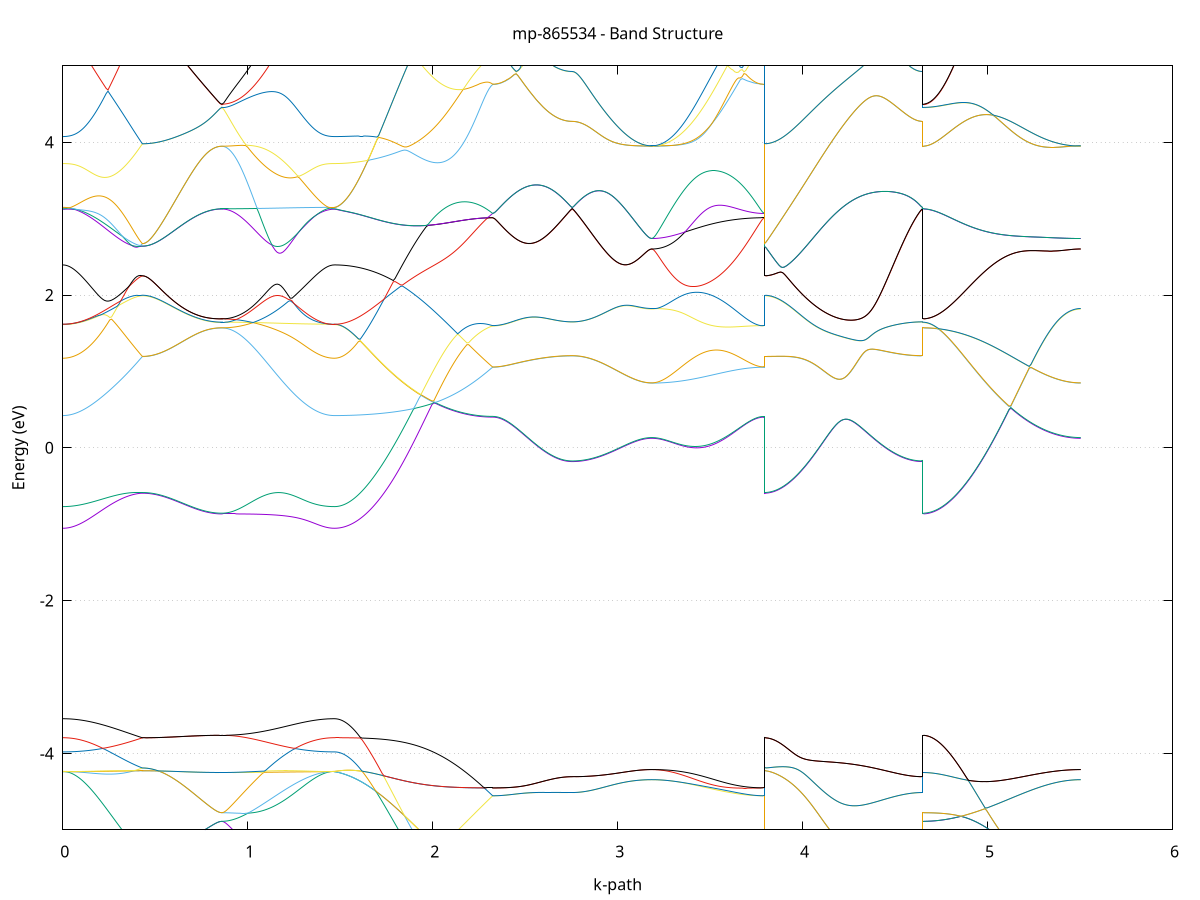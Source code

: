 set title 'mp-865534 - Band Structure'
set xlabel 'k-path'
set ylabel 'Energy (eV)'
set grid y
set yrange [-5:5]
set terminal png size 800,600
set output 'mp-865534_bands_gnuplot.png'
plot '-' using 1:2 with lines notitle, '-' using 1:2 with lines notitle, '-' using 1:2 with lines notitle, '-' using 1:2 with lines notitle, '-' using 1:2 with lines notitle, '-' using 1:2 with lines notitle, '-' using 1:2 with lines notitle, '-' using 1:2 with lines notitle, '-' using 1:2 with lines notitle, '-' using 1:2 with lines notitle, '-' using 1:2 with lines notitle, '-' using 1:2 with lines notitle, '-' using 1:2 with lines notitle, '-' using 1:2 with lines notitle, '-' using 1:2 with lines notitle, '-' using 1:2 with lines notitle, '-' using 1:2 with lines notitle, '-' using 1:2 with lines notitle, '-' using 1:2 with lines notitle, '-' using 1:2 with lines notitle, '-' using 1:2 with lines notitle, '-' using 1:2 with lines notitle, '-' using 1:2 with lines notitle, '-' using 1:2 with lines notitle, '-' using 1:2 with lines notitle, '-' using 1:2 with lines notitle, '-' using 1:2 with lines notitle, '-' using 1:2 with lines notitle, '-' using 1:2 with lines notitle, '-' using 1:2 with lines notitle, '-' using 1:2 with lines notitle, '-' using 1:2 with lines notitle, '-' using 1:2 with lines notitle, '-' using 1:2 with lines notitle, '-' using 1:2 with lines notitle, '-' using 1:2 with lines notitle, '-' using 1:2 with lines notitle, '-' using 1:2 with lines notitle, '-' using 1:2 with lines notitle, '-' using 1:2 with lines notitle
0.000000 -44.036750
0.009776 -44.036750
0.019553 -44.036750
0.029329 -44.036750
0.039106 -44.036750
0.048882 -44.036750
0.058659 -44.036750
0.068435 -44.036750
0.078212 -44.036750
0.087988 -44.036750
0.097765 -44.036750
0.107541 -44.036750
0.117318 -44.036750
0.127094 -44.036750
0.136871 -44.036750
0.146647 -44.036750
0.156424 -44.036750
0.166200 -44.036750
0.175977 -44.036750
0.185753 -44.036750
0.195530 -44.036750
0.205306 -44.036750
0.215083 -44.036750
0.224859 -44.036750
0.234635 -44.036750
0.244412 -44.036750
0.254188 -44.036650
0.263965 -44.036650
0.273741 -44.036650
0.283518 -44.036650
0.293294 -44.036650
0.303071 -44.036650
0.312847 -44.036650
0.322624 -44.036650
0.332400 -44.036650
0.342177 -44.036650
0.351953 -44.036650
0.361730 -44.036650
0.371506 -44.036650
0.381283 -44.036650
0.391059 -44.036650
0.400836 -44.036650
0.410612 -44.036650
0.420389 -44.036650
0.430165 -44.036650
0.430165 -44.036650
0.439941 -44.036650
0.449718 -44.036650
0.459494 -44.036650
0.469271 -44.036650
0.479047 -44.036650
0.488824 -44.036650
0.498600 -44.036650
0.508377 -44.036650
0.518153 -44.036650
0.527930 -44.036650
0.537706 -44.036650
0.547483 -44.036650
0.557259 -44.036650
0.567036 -44.036650
0.576812 -44.036650
0.586589 -44.036650
0.596365 -44.036650
0.606142 -44.036650
0.615918 -44.036650
0.625695 -44.036650
0.635471 -44.036650
0.645248 -44.036650
0.655024 -44.036650
0.664800 -44.036650
0.674577 -44.036650
0.684353 -44.036650
0.694130 -44.036650
0.703906 -44.036650
0.713683 -44.036650
0.723459 -44.036650
0.733236 -44.036650
0.743012 -44.036650
0.752789 -44.036650
0.762565 -44.036650
0.772342 -44.036650
0.782118 -44.036650
0.791895 -44.036650
0.801671 -44.036650
0.811448 -44.036650
0.821224 -44.036650
0.831001 -44.036650
0.840777 -44.036650
0.850554 -44.036650
0.860330 -44.036650
0.860330 -44.036650
0.870303 -44.036650
0.880275 -44.036650
0.890248 -44.036650
0.900220 -44.036650
0.910193 -44.036650
0.920165 -44.036650
0.930138 -44.036650
0.940110 -44.036650
0.950083 -44.036650
0.960055 -44.036650
0.970028 -44.036650
0.980000 -44.036650
0.989973 -44.036650
0.999945 -44.036650
1.009918 -44.036650
1.019890 -44.036650
1.029863 -44.036650
1.039835 -44.036650
1.049808 -44.036650
1.059780 -44.036650
1.069753 -44.036650
1.079725 -44.036650
1.089698 -44.036650
1.099670 -44.036650
1.109643 -44.036650
1.119615 -44.036650
1.129588 -44.036650
1.139560 -44.036650
1.149533 -44.036650
1.159505 -44.036650
1.169478 -44.036650
1.179450 -44.036650
1.189423 -44.036650
1.199395 -44.036650
1.209368 -44.036650
1.219340 -44.036750
1.229313 -44.036750
1.239285 -44.036750
1.249258 -44.036750
1.259230 -44.036750
1.269203 -44.036750
1.279175 -44.036750
1.289148 -44.036750
1.299120 -44.036750
1.309093 -44.036750
1.319065 -44.036750
1.329038 -44.036750
1.339010 -44.036750
1.348983 -44.036750
1.358955 -44.036750
1.368928 -44.036750
1.378900 -44.036750
1.388873 -44.036750
1.398845 -44.036750
1.408818 -44.036750
1.418790 -44.036750
1.428763 -44.036750
1.438735 -44.036750
1.448708 -44.036750
1.458680 -44.036750
1.468653 -44.036750
1.468653 -44.036750
1.478601 -44.036750
1.488550 -44.036650
1.498498 -44.036650
1.508447 -44.036650
1.518396 -44.036550
1.528344 -44.036550
1.538293 -44.036450
1.548241 -44.036350
1.558190 -44.036250
1.568138 -44.036150
1.578087 -44.036050
1.588036 -44.035950
1.597984 -44.035750
1.607933 -44.035650
1.617881 -44.035450
1.627830 -44.035350
1.637778 -44.035150
1.647727 -44.034950
1.657676 -44.034750
1.667624 -44.034550
1.677573 -44.034350
1.687521 -44.034150
1.697470 -44.033950
1.707418 -44.033650
1.717367 -44.033450
1.727315 -44.033150
1.737264 -44.032950
1.747213 -44.032650
1.757161 -44.032450
1.767110 -44.032150
1.777058 -44.031850
1.787007 -44.031550
1.796955 -44.031350
1.806904 -44.031050
1.816853 -44.030750
1.826801 -44.030450
1.836750 -44.030150
1.846698 -44.029850
1.856647 -44.029550
1.866595 -44.029250
1.876544 -44.028950
1.886493 -44.028650
1.896441 -44.028250
1.906390 -44.027950
1.916338 -44.027650
1.926287 -44.027350
1.936235 -44.027050
1.946184 -44.026750
1.956132 -44.026450
1.966081 -44.026150
1.976030 -44.025850
1.985978 -44.025550
1.995927 -44.025250
2.005875 -44.025050
2.015824 -44.024750
2.025772 -44.024450
2.035721 -44.024150
2.045670 -44.023950
2.055618 -44.023650
2.065567 -44.023350
2.075515 -44.023150
2.085464 -44.022950
2.095412 -44.022650
2.105361 -44.022450
2.115310 -44.022250
2.125258 -44.022050
2.135207 -44.021850
2.145155 -44.021650
2.155104 -44.021450
2.165052 -44.021250
2.175001 -44.021150
2.184949 -44.020950
2.194898 -44.020750
2.204847 -44.020650
2.214795 -44.020550
2.224744 -44.020450
2.234692 -44.020350
2.244641 -44.020250
2.254589 -44.020150
2.264538 -44.020050
2.274487 -44.020050
2.284435 -44.019950
2.294384 -44.019950
2.304332 -44.019850
2.314281 -44.019850
2.324229 -44.019850
2.324229 -44.019850
2.334006 -44.019850
2.343782 -44.019850
2.353559 -44.019850
2.363335 -44.019850
2.373112 -44.019850
2.382888 -44.019850
2.392665 -44.019850
2.402441 -44.019850
2.412218 -44.019850
2.421994 -44.019850
2.431771 -44.019850
2.441547 -44.019850
2.451324 -44.019850
2.461100 -44.019850
2.470877 -44.019850
2.480653 -44.019850
2.490430 -44.019850
2.500206 -44.019850
2.509982 -44.019850
2.519759 -44.019850
2.529535 -44.019850
2.539312 -44.019850
2.549088 -44.019850
2.558865 -44.019850
2.568641 -44.019850
2.578418 -44.019850
2.588194 -44.019850
2.597971 -44.019850
2.607747 -44.019850
2.617524 -44.019850
2.627300 -44.019850
2.637077 -44.019850
2.646853 -44.019850
2.656630 -44.019850
2.666406 -44.019850
2.676183 -44.019850
2.685959 -44.019850
2.695736 -44.019850
2.705512 -44.019850
2.715288 -44.019850
2.725065 -44.019850
2.734841 -44.019850
2.744618 -44.019850
2.754394 -44.019850
2.754394 -44.019850
2.764171 -44.019850
2.773947 -44.019850
2.783724 -44.019850
2.793500 -44.019850
2.803277 -44.019850
2.813053 -44.019850
2.822830 -44.019850
2.832606 -44.019850
2.842383 -44.019850
2.852159 -44.019850
2.861936 -44.019850
2.871712 -44.019850
2.881489 -44.019850
2.891265 -44.019850
2.901042 -44.019850
2.910818 -44.019850
2.920595 -44.019850
2.930371 -44.019850
2.940147 -44.019850
2.949924 -44.019850
2.959700 -44.019850
2.969477 -44.019850
2.979253 -44.019850
2.989030 -44.019850
2.998806 -44.019850
3.008583 -44.019850
3.018359 -44.019850
3.028136 -44.019850
3.037912 -44.019850
3.047689 -44.019850
3.057465 -44.019850
3.067242 -44.019850
3.077018 -44.019850
3.086795 -44.019850
3.096571 -44.019850
3.106348 -44.019850
3.116124 -44.019850
3.125901 -44.019850
3.135677 -44.019850
3.145453 -44.019850
3.155230 -44.019850
3.165006 -44.019850
3.174783 -44.019850
3.184559 -44.019850
3.184559 -44.019850
3.194532 -44.019850
3.204504 -44.019850
3.214477 -44.019850
3.224449 -44.019850
3.234422 -44.019850
3.244394 -44.019850
3.254367 -44.019850
3.264339 -44.019850
3.274312 -44.019850
3.284284 -44.019850
3.294257 -44.019850
3.304229 -44.019850
3.314202 -44.019850
3.324174 -44.019850
3.334147 -44.019850
3.344119 -44.019850
3.354092 -44.019850
3.364064 -44.019850
3.374037 -44.019850
3.384009 -44.019850
3.393982 -44.019850
3.403955 -44.019850
3.413927 -44.019850
3.423900 -44.019850
3.433872 -44.019850
3.443845 -44.019850
3.453817 -44.019850
3.463790 -44.019850
3.473762 -44.019850
3.483735 -44.019850
3.493707 -44.019850
3.503680 -44.019850
3.513652 -44.019850
3.523625 -44.019850
3.533597 -44.019850
3.543570 -44.019850
3.553542 -44.019850
3.563515 -44.019850
3.573487 -44.019850
3.583460 -44.019850
3.593432 -44.019850
3.603405 -44.019850
3.613377 -44.019850
3.623350 -44.019850
3.633322 -44.019850
3.643295 -44.019850
3.653267 -44.019850
3.663240 -44.019850
3.673212 -44.019850
3.683185 -44.019850
3.693157 -44.019850
3.703130 -44.019850
3.713102 -44.019850
3.723075 -44.019850
3.733047 -44.019850
3.743020 -44.019850
3.752992 -44.019850
3.762965 -44.019850
3.772937 -44.019850
3.782910 -44.019850
3.792882 -44.019850
3.792882 -44.036650
3.802831 -44.036650
3.812779 -44.036650
3.822728 -44.036650
3.832676 -44.036650
3.842625 -44.036550
3.852574 -44.036450
3.862522 -44.036450
3.872471 -44.036350
3.882419 -44.036250
3.892368 -44.036150
3.902316 -44.036050
3.912265 -44.035850
3.922214 -44.035750
3.932162 -44.035650
3.942111 -44.035450
3.952059 -44.035350
3.962008 -44.035150
3.971956 -44.034950
3.981905 -44.034750
3.991853 -44.034550
4.001802 -44.034350
4.011751 -44.034150
4.021699 -44.033850
4.031648 -44.033650
4.041596 -44.033450
4.051545 -44.033150
4.061493 -44.032950
4.071442 -44.032650
4.081391 -44.032450
4.091339 -44.032150
4.101288 -44.031850
4.111236 -44.031550
4.121185 -44.031250
4.131133 -44.031050
4.141082 -44.030750
4.151031 -44.030450
4.160979 -44.030150
4.170928 -44.029850
4.180876 -44.029550
4.190825 -44.029250
4.200773 -44.028950
4.210722 -44.028550
4.220670 -44.028250
4.230619 -44.027950
4.240568 -44.027650
4.250516 -44.027350
4.260465 -44.027050
4.270413 -44.026750
4.280362 -44.026450
4.290310 -44.026150
4.300259 -44.025850
4.310208 -44.025550
4.320156 -44.025250
4.330105 -44.024950
4.340053 -44.024750
4.350002 -44.024450
4.359950 -44.024150
4.369899 -44.023950
4.379848 -44.023650
4.389796 -44.023350
4.399745 -44.023150
4.409693 -44.022950
4.419642 -44.022650
4.429590 -44.022450
4.439539 -44.022250
4.449487 -44.022050
4.459436 -44.021850
4.469385 -44.021650
4.479333 -44.021450
4.489282 -44.021250
4.499230 -44.021050
4.509179 -44.020950
4.519127 -44.020750
4.529076 -44.020650
4.539025 -44.020550
4.548973 -44.020450
4.558922 -44.020350
4.568870 -44.020250
4.578819 -44.020150
4.588767 -44.020050
4.598716 -44.020050
4.608665 -44.019950
4.618613 -44.019950
4.628562 -44.019850
4.638510 -44.019850
4.648459 -44.019850
4.648459 -44.036650
4.658407 -44.036650
4.668356 -44.036650
4.678304 -44.036650
4.688253 -44.036650
4.698202 -44.036550
4.708150 -44.036450
4.718099 -44.036450
4.728047 -44.036350
4.737996 -44.036250
4.747944 -44.036150
4.757893 -44.036050
4.767842 -44.035850
4.777790 -44.035750
4.787739 -44.035650
4.797687 -44.035450
4.807636 -44.035350
4.817584 -44.035150
4.827533 -44.034950
4.837482 -44.034750
4.847430 -44.034550
4.857379 -44.034350
4.867327 -44.034150
4.877276 -44.033850
4.887224 -44.033650
4.897173 -44.033450
4.907121 -44.033150
4.917070 -44.032950
4.927019 -44.032650
4.936967 -44.032450
4.946916 -44.032150
4.956864 -44.031850
4.966813 -44.031550
4.976761 -44.031250
4.986710 -44.031050
4.996659 -44.030750
5.006607 -44.030450
5.016556 -44.030150
5.026504 -44.029850
5.036453 -44.029550
5.046401 -44.029250
5.056350 -44.028950
5.066299 -44.028550
5.076247 -44.028250
5.086196 -44.027950
5.096144 -44.027650
5.106093 -44.027350
5.116041 -44.027050
5.125990 -44.026750
5.135939 -44.026450
5.145887 -44.026150
5.155836 -44.025850
5.165784 -44.025550
5.175733 -44.025250
5.185681 -44.024950
5.195630 -44.024750
5.205578 -44.024450
5.215527 -44.024150
5.225476 -44.023950
5.235424 -44.023650
5.245373 -44.023350
5.255321 -44.023150
5.265270 -44.022950
5.275218 -44.022650
5.285167 -44.022450
5.295116 -44.022250
5.305064 -44.022050
5.315013 -44.021850
5.324961 -44.021650
5.334910 -44.021450
5.344858 -44.021250
5.354807 -44.021050
5.364756 -44.020950
5.374704 -44.020750
5.384653 -44.020650
5.394601 -44.020550
5.404550 -44.020450
5.414498 -44.020350
5.424447 -44.020250
5.434395 -44.020150
5.444344 -44.020050
5.454293 -44.020050
5.464241 -44.019950
5.474190 -44.019950
5.484138 -44.019850
5.494087 -44.019850
5.504035 -44.019850
e
0.000000 -44.033650
0.009776 -44.033650
0.019553 -44.033650
0.029329 -44.033650
0.039106 -44.033650
0.048882 -44.033650
0.058659 -44.033650
0.068435 -44.033650
0.078212 -44.033650
0.087988 -44.033650
0.097765 -44.033650
0.107541 -44.033650
0.117318 -44.033650
0.127094 -44.033650
0.136871 -44.033650
0.146647 -44.033650
0.156424 -44.033650
0.166200 -44.033650
0.175977 -44.033650
0.185753 -44.033650
0.195530 -44.033650
0.205306 -44.033650
0.215083 -44.033650
0.224859 -44.033650
0.234635 -44.033650
0.244412 -44.033650
0.254188 -44.033650
0.263965 -44.033650
0.273741 -44.033650
0.283518 -44.033650
0.293294 -44.033650
0.303071 -44.033650
0.312847 -44.033650
0.322624 -44.033650
0.332400 -44.033650
0.342177 -44.033650
0.351953 -44.033650
0.361730 -44.033650
0.371506 -44.033650
0.381283 -44.033650
0.391059 -44.033650
0.400836 -44.033650
0.410612 -44.033650
0.420389 -44.033650
0.430165 -44.033650
0.430165 -44.033650
0.439941 -44.033650
0.449718 -44.033650
0.459494 -44.033650
0.469271 -44.033650
0.479047 -44.033650
0.488824 -44.033650
0.498600 -44.033650
0.508377 -44.033650
0.518153 -44.033650
0.527930 -44.033650
0.537706 -44.033650
0.547483 -44.033650
0.557259 -44.033650
0.567036 -44.033650
0.576812 -44.033650
0.586589 -44.033650
0.596365 -44.033650
0.606142 -44.033650
0.615918 -44.033650
0.625695 -44.033650
0.635471 -44.033650
0.645248 -44.033650
0.655024 -44.033650
0.664800 -44.033650
0.674577 -44.033650
0.684353 -44.033650
0.694130 -44.033650
0.703906 -44.033650
0.713683 -44.033650
0.723459 -44.033650
0.733236 -44.033650
0.743012 -44.033650
0.752789 -44.033650
0.762565 -44.033650
0.772342 -44.033650
0.782118 -44.033650
0.791895 -44.033650
0.801671 -44.033650
0.811448 -44.033650
0.821224 -44.033650
0.831001 -44.033650
0.840777 -44.033650
0.850554 -44.033650
0.860330 -44.033650
0.860330 -44.033650
0.870303 -44.033650
0.880275 -44.033650
0.890248 -44.033650
0.900220 -44.033650
0.910193 -44.033650
0.920165 -44.033650
0.930138 -44.033650
0.940110 -44.033650
0.950083 -44.033650
0.960055 -44.033650
0.970028 -44.033650
0.980000 -44.033650
0.989973 -44.033650
0.999945 -44.033650
1.009918 -44.033650
1.019890 -44.033650
1.029863 -44.033650
1.039835 -44.033650
1.049808 -44.033650
1.059780 -44.033650
1.069753 -44.033650
1.079725 -44.033650
1.089698 -44.033650
1.099670 -44.033650
1.109643 -44.033650
1.119615 -44.033650
1.129588 -44.033650
1.139560 -44.033650
1.149533 -44.033650
1.159505 -44.033650
1.169478 -44.033650
1.179450 -44.033650
1.189423 -44.033650
1.199395 -44.033650
1.209368 -44.033650
1.219340 -44.033650
1.229313 -44.033650
1.239285 -44.033650
1.249258 -44.033650
1.259230 -44.033650
1.269203 -44.033650
1.279175 -44.033650
1.289148 -44.033650
1.299120 -44.033650
1.309093 -44.033650
1.319065 -44.033650
1.329038 -44.033650
1.339010 -44.033650
1.348983 -44.033650
1.358955 -44.033650
1.368928 -44.033650
1.378900 -44.033650
1.388873 -44.033650
1.398845 -44.033650
1.408818 -44.033650
1.418790 -44.033650
1.428763 -44.033650
1.438735 -44.033650
1.448708 -44.033650
1.458680 -44.033650
1.468653 -44.033650
1.468653 -44.033650
1.478601 -44.033650
1.488550 -44.033650
1.498498 -44.033550
1.508447 -44.033550
1.518396 -44.033550
1.528344 -44.033450
1.538293 -44.033350
1.548241 -44.033250
1.558190 -44.033150
1.568138 -44.033050
1.578087 -44.032950
1.588036 -44.032850
1.597984 -44.032750
1.607933 -44.032550
1.617881 -44.032450
1.627830 -44.032250
1.637778 -44.032050
1.647727 -44.031850
1.657676 -44.031750
1.667624 -44.031550
1.677573 -44.031250
1.687521 -44.031050
1.697470 -44.030850
1.707418 -44.030650
1.717367 -44.030350
1.727315 -44.030150
1.737264 -44.029850
1.747213 -44.029650
1.757161 -44.029350
1.767110 -44.029050
1.777058 -44.028850
1.787007 -44.028550
1.796955 -44.028250
1.806904 -44.027950
1.816853 -44.027650
1.826801 -44.027350
1.836750 -44.027050
1.846698 -44.026750
1.856647 -44.026450
1.866595 -44.026150
1.876544 -44.025850
1.886493 -44.025550
1.896441 -44.025250
1.906390 -44.024950
1.916338 -44.024650
1.926287 -44.024350
1.936235 -44.024050
1.946184 -44.023750
1.956132 -44.023450
1.966081 -44.023150
1.976030 -44.022850
1.985978 -44.022550
1.995927 -44.022250
2.005875 -44.021950
2.015824 -44.021650
2.025772 -44.021350
2.035721 -44.021150
2.045670 -44.020850
2.055618 -44.020550
2.065567 -44.020350
2.075515 -44.020050
2.085464 -44.019850
2.095412 -44.019650
2.105361 -44.019350
2.115310 -44.019150
2.125258 -44.018950
2.135207 -44.018750
2.145155 -44.018550
2.155104 -44.018350
2.165052 -44.018250
2.175001 -44.018050
2.184949 -44.017850
2.194898 -44.017750
2.204847 -44.017650
2.214795 -44.017450
2.224744 -44.017350
2.234692 -44.017250
2.244641 -44.017150
2.254589 -44.017050
2.264538 -44.017050
2.274487 -44.016950
2.284435 -44.016850
2.294384 -44.016850
2.304332 -44.016850
2.314281 -44.016850
2.324229 -44.016850
2.324229 -44.016850
2.334006 -44.016850
2.343782 -44.016850
2.353559 -44.016850
2.363335 -44.016850
2.373112 -44.016850
2.382888 -44.016850
2.392665 -44.016850
2.402441 -44.016850
2.412218 -44.016850
2.421994 -44.016850
2.431771 -44.016850
2.441547 -44.016850
2.451324 -44.016850
2.461100 -44.016850
2.470877 -44.016850
2.480653 -44.016850
2.490430 -44.016850
2.500206 -44.016850
2.509982 -44.016850
2.519759 -44.016850
2.529535 -44.016850
2.539312 -44.016850
2.549088 -44.016850
2.558865 -44.016850
2.568641 -44.016850
2.578418 -44.016850
2.588194 -44.016850
2.597971 -44.016850
2.607747 -44.016850
2.617524 -44.016850
2.627300 -44.016850
2.637077 -44.016850
2.646853 -44.016850
2.656630 -44.016850
2.666406 -44.016850
2.676183 -44.016850
2.685959 -44.016850
2.695736 -44.016850
2.705512 -44.016850
2.715288 -44.016850
2.725065 -44.016850
2.734841 -44.016850
2.744618 -44.016850
2.754394 -44.016850
2.754394 -44.016850
2.764171 -44.016850
2.773947 -44.016850
2.783724 -44.016850
2.793500 -44.016850
2.803277 -44.016850
2.813053 -44.016850
2.822830 -44.016850
2.832606 -44.016850
2.842383 -44.016850
2.852159 -44.016850
2.861936 -44.016850
2.871712 -44.016850
2.881489 -44.016850
2.891265 -44.016850
2.901042 -44.016850
2.910818 -44.016850
2.920595 -44.016850
2.930371 -44.016850
2.940147 -44.016850
2.949924 -44.016850
2.959700 -44.016850
2.969477 -44.016850
2.979253 -44.016850
2.989030 -44.016850
2.998806 -44.016850
3.008583 -44.016850
3.018359 -44.016850
3.028136 -44.016850
3.037912 -44.016850
3.047689 -44.016850
3.057465 -44.016850
3.067242 -44.016850
3.077018 -44.016850
3.086795 -44.016850
3.096571 -44.016850
3.106348 -44.016850
3.116124 -44.016850
3.125901 -44.016850
3.135677 -44.016850
3.145453 -44.016850
3.155230 -44.016850
3.165006 -44.016850
3.174783 -44.016850
3.184559 -44.016850
3.184559 -44.016850
3.194532 -44.016850
3.204504 -44.016850
3.214477 -44.016850
3.224449 -44.016850
3.234422 -44.016850
3.244394 -44.016850
3.254367 -44.016850
3.264339 -44.016850
3.274312 -44.016850
3.284284 -44.016850
3.294257 -44.016850
3.304229 -44.016850
3.314202 -44.016850
3.324174 -44.016850
3.334147 -44.016850
3.344119 -44.016850
3.354092 -44.016850
3.364064 -44.016850
3.374037 -44.016850
3.384009 -44.016850
3.393982 -44.016850
3.403955 -44.016850
3.413927 -44.016850
3.423900 -44.016850
3.433872 -44.016850
3.443845 -44.016850
3.453817 -44.016850
3.463790 -44.016850
3.473762 -44.016850
3.483735 -44.016850
3.493707 -44.016850
3.503680 -44.016850
3.513652 -44.016850
3.523625 -44.016850
3.533597 -44.016850
3.543570 -44.016850
3.553542 -44.016850
3.563515 -44.016850
3.573487 -44.016850
3.583460 -44.016850
3.593432 -44.016850
3.603405 -44.016850
3.613377 -44.016850
3.623350 -44.016850
3.633322 -44.016850
3.643295 -44.016850
3.653267 -44.016850
3.663240 -44.016850
3.673212 -44.016850
3.683185 -44.016850
3.693157 -44.016850
3.703130 -44.016850
3.713102 -44.016850
3.723075 -44.016850
3.733047 -44.016850
3.743020 -44.016850
3.752992 -44.016850
3.762965 -44.016850
3.772937 -44.016850
3.782910 -44.016850
3.792882 -44.016850
3.792882 -44.033650
3.802831 -44.033650
3.812779 -44.033650
3.822728 -44.033650
3.832676 -44.033550
3.842625 -44.033550
3.852574 -44.033450
3.862522 -44.033350
3.872471 -44.033350
3.882419 -44.033250
3.892368 -44.033150
3.902316 -44.032950
3.912265 -44.032850
3.922214 -44.032750
3.932162 -44.032550
3.942111 -44.032450
3.952059 -44.032250
3.962008 -44.032050
3.971956 -44.031950
3.981905 -44.031750
3.991853 -44.031550
4.001802 -44.031350
4.011751 -44.031050
4.021699 -44.030850
4.031648 -44.030650
4.041596 -44.030350
4.051545 -44.030150
4.061493 -44.029850
4.071442 -44.029650
4.081391 -44.029350
4.091339 -44.029050
4.101288 -44.028850
4.111236 -44.028550
4.121185 -44.028250
4.131133 -44.027950
4.141082 -44.027650
4.151031 -44.027350
4.160979 -44.027050
4.170928 -44.026750
4.180876 -44.026450
4.190825 -44.026150
4.200773 -44.025850
4.210722 -44.025550
4.220670 -44.025250
4.230619 -44.024950
4.240568 -44.024650
4.250516 -44.024350
4.260465 -44.024050
4.270413 -44.023750
4.280362 -44.023450
4.290310 -44.023150
4.300259 -44.022850
4.310208 -44.022550
4.320156 -44.022250
4.330105 -44.021950
4.340053 -44.021650
4.350002 -44.021350
4.359950 -44.021150
4.369899 -44.020850
4.379848 -44.020550
4.389796 -44.020350
4.399745 -44.020050
4.409693 -44.019850
4.419642 -44.019650
4.429590 -44.019350
4.439539 -44.019150
4.449487 -44.018950
4.459436 -44.018750
4.469385 -44.018550
4.479333 -44.018350
4.489282 -44.018250
4.499230 -44.018050
4.509179 -44.017850
4.519127 -44.017750
4.529076 -44.017650
4.539025 -44.017450
4.548973 -44.017350
4.558922 -44.017250
4.568870 -44.017150
4.578819 -44.017050
4.588767 -44.017050
4.598716 -44.016950
4.608665 -44.016850
4.618613 -44.016850
4.628562 -44.016850
4.638510 -44.016850
4.648459 -44.016850
4.648459 -44.033650
4.658407 -44.033650
4.668356 -44.033650
4.678304 -44.033650
4.688253 -44.033550
4.698202 -44.033550
4.708150 -44.033450
4.718099 -44.033350
4.728047 -44.033350
4.737996 -44.033250
4.747944 -44.033150
4.757893 -44.032950
4.767842 -44.032850
4.777790 -44.032750
4.787739 -44.032550
4.797687 -44.032450
4.807636 -44.032250
4.817584 -44.032050
4.827533 -44.031950
4.837482 -44.031750
4.847430 -44.031550
4.857379 -44.031350
4.867327 -44.031050
4.877276 -44.030850
4.887224 -44.030650
4.897173 -44.030350
4.907121 -44.030150
4.917070 -44.029850
4.927019 -44.029650
4.936967 -44.029350
4.946916 -44.029050
4.956864 -44.028850
4.966813 -44.028550
4.976761 -44.028250
4.986710 -44.027950
4.996659 -44.027650
5.006607 -44.027350
5.016556 -44.027050
5.026504 -44.026750
5.036453 -44.026450
5.046401 -44.026150
5.056350 -44.025850
5.066299 -44.025550
5.076247 -44.025250
5.086196 -44.024950
5.096144 -44.024650
5.106093 -44.024350
5.116041 -44.024050
5.125990 -44.023750
5.135939 -44.023450
5.145887 -44.023150
5.155836 -44.022850
5.165784 -44.022550
5.175733 -44.022250
5.185681 -44.021950
5.195630 -44.021650
5.205578 -44.021350
5.215527 -44.021150
5.225476 -44.020850
5.235424 -44.020550
5.245373 -44.020350
5.255321 -44.020050
5.265270 -44.019850
5.275218 -44.019650
5.285167 -44.019350
5.295116 -44.019150
5.305064 -44.018950
5.315013 -44.018750
5.324961 -44.018550
5.334910 -44.018350
5.344858 -44.018250
5.354807 -44.018050
5.364756 -44.017850
5.374704 -44.017750
5.384653 -44.017650
5.394601 -44.017450
5.404550 -44.017350
5.414498 -44.017250
5.424447 -44.017150
5.434395 -44.017050
5.444344 -44.017050
5.454293 -44.016950
5.464241 -44.016850
5.474190 -44.016850
5.484138 -44.016850
5.494087 -44.016850
5.504035 -44.016850
e
0.000000 -24.320750
0.009776 -24.320750
0.019553 -24.320750
0.029329 -24.320750
0.039106 -24.320750
0.048882 -24.320650
0.058659 -24.320650
0.068435 -24.320650
0.078212 -24.320550
0.087988 -24.320550
0.097765 -24.320450
0.107541 -24.320350
0.117318 -24.320350
0.127094 -24.320250
0.136871 -24.320150
0.146647 -24.320050
0.156424 -24.319950
0.166200 -24.319850
0.175977 -24.319750
0.185753 -24.319650
0.195530 -24.319550
0.205306 -24.319450
0.215083 -24.319350
0.224859 -24.319250
0.234635 -24.319150
0.244412 -24.319050
0.254188 -24.318950
0.263965 -24.318950
0.273741 -24.318850
0.283518 -24.318750
0.293294 -24.318650
0.303071 -24.318550
0.312847 -24.318450
0.322624 -24.318350
0.332400 -24.318350
0.342177 -24.318250
0.351953 -24.318250
0.361730 -24.318150
0.371506 -24.318150
0.381283 -24.318050
0.391059 -24.318050
0.400836 -24.318050
0.410612 -24.317950
0.420389 -24.317950
0.430165 -24.317950
0.430165 -24.317950
0.439941 -24.317950
0.449718 -24.317950
0.459494 -24.318050
0.469271 -24.318050
0.479047 -24.318050
0.488824 -24.318150
0.498600 -24.318150
0.508377 -24.318250
0.518153 -24.318250
0.527930 -24.318350
0.537706 -24.318450
0.547483 -24.318550
0.557259 -24.318650
0.567036 -24.318750
0.576812 -24.318850
0.586589 -24.318950
0.596365 -24.319050
0.606142 -24.319150
0.615918 -24.319250
0.625695 -24.319350
0.635471 -24.319450
0.645248 -24.319550
0.655024 -24.319650
0.664800 -24.319750
0.674577 -24.319850
0.684353 -24.319950
0.694130 -24.320050
0.703906 -24.320150
0.713683 -24.320250
0.723459 -24.320350
0.733236 -24.320450
0.743012 -24.320550
0.752789 -24.320650
0.762565 -24.320750
0.772342 -24.320750
0.782118 -24.320850
0.791895 -24.320850
0.801671 -24.320950
0.811448 -24.320950
0.821224 -24.321050
0.831001 -24.321050
0.840777 -24.321050
0.850554 -24.321050
0.860330 -24.321050
0.860330 -24.321050
0.870303 -24.321050
0.880275 -24.321050
0.890248 -24.321050
0.900220 -24.321050
0.910193 -24.321050
0.920165 -24.321050
0.930138 -24.321050
0.940110 -24.321050
0.950083 -24.321050
0.960055 -24.321050
0.970028 -24.321050
0.980000 -24.321050
0.989973 -24.321050
0.999945 -24.321050
1.009918 -24.321050
1.019890 -24.321050
1.029863 -24.321050
1.039835 -24.321050
1.049808 -24.321050
1.059780 -24.321050
1.069753 -24.321050
1.079725 -24.320950
1.089698 -24.320950
1.099670 -24.320950
1.109643 -24.320950
1.119615 -24.320950
1.129588 -24.320950
1.139560 -24.320950
1.149533 -24.320950
1.159505 -24.320950
1.169478 -24.320950
1.179450 -24.320950
1.189423 -24.320950
1.199395 -24.320950
1.209368 -24.320850
1.219340 -24.320850
1.229313 -24.320850
1.239285 -24.320850
1.249258 -24.320850
1.259230 -24.320850
1.269203 -24.320850
1.279175 -24.320850
1.289148 -24.320850
1.299120 -24.320850
1.309093 -24.320850
1.319065 -24.320850
1.329038 -24.320850
1.339010 -24.320850
1.348983 -24.320850
1.358955 -24.320850
1.368928 -24.320850
1.378900 -24.320750
1.388873 -24.320750
1.398845 -24.320750
1.408818 -24.320750
1.418790 -24.320750
1.428763 -24.320750
1.438735 -24.320750
1.448708 -24.320750
1.458680 -24.320750
1.468653 -24.320750
1.468653 -24.320750
1.478601 -24.320750
1.488550 -24.320750
1.498498 -24.320650
1.508447 -24.320650
1.518396 -24.320550
1.528344 -24.320450
1.538293 -24.320350
1.548241 -24.320150
1.558190 -24.319950
1.568138 -24.319850
1.578087 -24.319650
1.588036 -24.319350
1.597984 -24.319150
1.607933 -24.318950
1.617881 -24.318650
1.627830 -24.318350
1.637778 -24.318050
1.647727 -24.317750
1.657676 -24.317350
1.667624 -24.317050
1.677573 -24.316650
1.687521 -24.316350
1.697470 -24.315950
1.707418 -24.315550
1.717367 -24.315150
1.727315 -24.314650
1.737264 -24.314250
1.747213 -24.313850
1.757161 -24.313350
1.767110 -24.312850
1.777058 -24.312450
1.787007 -24.311950
1.796955 -24.311450
1.806904 -24.310950
1.816853 -24.310450
1.826801 -24.309950
1.836750 -24.309450
1.846698 -24.308950
1.856647 -24.308450
1.866595 -24.307850
1.876544 -24.307350
1.886493 -24.306850
1.896441 -24.306350
1.906390 -24.305750
1.916338 -24.305250
1.926287 -24.304750
1.936235 -24.304250
1.946184 -24.303750
1.956132 -24.303250
1.966081 -24.302750
1.976030 -24.302250
1.985978 -24.301750
1.995927 -24.301250
2.005875 -24.300750
2.015824 -24.300250
2.025772 -24.299850
2.035721 -24.299350
2.045670 -24.298950
2.055618 -24.298450
2.065567 -24.298050
2.075515 -24.297650
2.085464 -24.297250
2.095412 -24.296850
2.105361 -24.296450
2.115310 -24.296150
2.125258 -24.295750
2.135207 -24.295450
2.145155 -24.295150
2.155104 -24.294850
2.165052 -24.294550
2.175001 -24.294250
2.184949 -24.293950
2.194898 -24.293750
2.204847 -24.293550
2.214795 -24.293350
2.224744 -24.293150
2.234692 -24.292950
2.244641 -24.292850
2.254589 -24.292650
2.264538 -24.292550
2.274487 -24.292450
2.284435 -24.292350
2.294384 -24.292250
2.304332 -24.292250
2.314281 -24.292250
2.324229 -24.292250
2.324229 -24.292250
2.334006 -24.292250
2.343782 -24.292250
2.353559 -24.292250
2.363335 -24.292250
2.373112 -24.292250
2.382888 -24.292250
2.392665 -24.292250
2.402441 -24.292350
2.412218 -24.292350
2.421994 -24.292350
2.431771 -24.292450
2.441547 -24.292450
2.451324 -24.292450
2.461100 -24.292550
2.470877 -24.292550
2.480653 -24.292650
2.490430 -24.292650
2.500206 -24.292750
2.509982 -24.292750
2.519759 -24.292850
2.529535 -24.292850
2.539312 -24.292950
2.549088 -24.292950
2.558865 -24.292950
2.568641 -24.293050
2.578418 -24.293050
2.588194 -24.293150
2.597971 -24.293150
2.607747 -24.293250
2.617524 -24.293250
2.627300 -24.293350
2.637077 -24.293350
2.646853 -24.293350
2.656630 -24.293450
2.666406 -24.293450
2.676183 -24.293450
2.685959 -24.293550
2.695736 -24.293550
2.705512 -24.293550
2.715288 -24.293550
2.725065 -24.293550
2.734841 -24.293550
2.744618 -24.293550
2.754394 -24.293550
2.754394 -24.293550
2.764171 -24.293550
2.773947 -24.293550
2.783724 -24.293550
2.793500 -24.293550
2.803277 -24.293550
2.813053 -24.293550
2.822830 -24.293550
2.832606 -24.293450
2.842383 -24.293450
2.852159 -24.293450
2.861936 -24.293350
2.871712 -24.293350
2.881489 -24.293350
2.891265 -24.293250
2.901042 -24.293250
2.910818 -24.293150
2.920595 -24.293150
2.930371 -24.293150
2.940147 -24.293050
2.949924 -24.293050
2.959700 -24.292950
2.969477 -24.292950
2.979253 -24.292850
2.989030 -24.292850
2.998806 -24.292750
3.008583 -24.292750
3.018359 -24.292650
3.028136 -24.292650
3.037912 -24.292650
3.047689 -24.292550
3.057465 -24.292550
3.067242 -24.292450
3.077018 -24.292450
3.086795 -24.292450
3.096571 -24.292350
3.106348 -24.292350
3.116124 -24.292350
3.125901 -24.292350
3.135677 -24.292250
3.145453 -24.292250
3.155230 -24.292250
3.165006 -24.292250
3.174783 -24.292250
3.184559 -24.292250
3.184559 -24.292250
3.194532 -24.292250
3.204504 -24.292250
3.214477 -24.292250
3.224449 -24.292250
3.234422 -24.292250
3.244394 -24.292250
3.254367 -24.292250
3.264339 -24.292250
3.274312 -24.292250
3.284284 -24.292250
3.294257 -24.292250
3.304229 -24.292250
3.314202 -24.292250
3.324174 -24.292250
3.334147 -24.292250
3.344119 -24.292250
3.354092 -24.292250
3.364064 -24.292250
3.374037 -24.292250
3.384009 -24.292250
3.393982 -24.292250
3.403955 -24.292250
3.413927 -24.292250
3.423900 -24.292250
3.433872 -24.292250
3.443845 -24.292250
3.453817 -24.292250
3.463790 -24.292250
3.473762 -24.292250
3.483735 -24.292250
3.493707 -24.292250
3.503680 -24.292250
3.513652 -24.292250
3.523625 -24.292250
3.533597 -24.292250
3.543570 -24.292250
3.553542 -24.292250
3.563515 -24.292250
3.573487 -24.292250
3.583460 -24.292250
3.593432 -24.292250
3.603405 -24.292250
3.613377 -24.292250
3.623350 -24.292250
3.633322 -24.292250
3.643295 -24.292250
3.653267 -24.292250
3.663240 -24.292250
3.673212 -24.292250
3.683185 -24.292250
3.693157 -24.292250
3.703130 -24.292250
3.713102 -24.292250
3.723075 -24.292250
3.733047 -24.292250
3.743020 -24.292250
3.752992 -24.292250
3.762965 -24.292250
3.772937 -24.292250
3.782910 -24.292250
3.792882 -24.292250
3.792882 -24.317950
3.802831 -24.317950
3.812779 -24.317950
3.822728 -24.317950
3.832676 -24.317850
3.842625 -24.317750
3.852574 -24.317650
3.862522 -24.317550
3.872471 -24.317450
3.882419 -24.317350
3.892368 -24.317150
3.902316 -24.316950
3.912265 -24.316750
3.922214 -24.316550
3.932162 -24.316350
3.942111 -24.316150
3.952059 -24.315850
3.962008 -24.315650
3.971956 -24.315350
3.981905 -24.315050
3.991853 -24.314750
4.001802 -24.314450
4.011751 -24.314150
4.021699 -24.313750
4.031648 -24.313450
4.041596 -24.313050
4.051545 -24.312750
4.061493 -24.312350
4.071442 -24.311950
4.081391 -24.311550
4.091339 -24.311150
4.101288 -24.310750
4.111236 -24.310350
4.121185 -24.309950
4.131133 -24.309450
4.141082 -24.309050
4.151031 -24.308650
4.160979 -24.308150
4.170928 -24.307750
4.180876 -24.307250
4.190825 -24.306850
4.200773 -24.306350
4.210722 -24.305950
4.220670 -24.305450
4.230619 -24.305050
4.240568 -24.304550
4.250516 -24.304150
4.260465 -24.303650
4.270413 -24.303250
4.280362 -24.302750
4.290310 -24.302350
4.300259 -24.301950
4.310208 -24.301550
4.320156 -24.301050
4.330105 -24.300650
4.340053 -24.300250
4.350002 -24.299850
4.359950 -24.299450
4.369899 -24.299150
4.379848 -24.298750
4.389796 -24.298350
4.399745 -24.298050
4.409693 -24.297650
4.419642 -24.297350
4.429590 -24.297050
4.439539 -24.296750
4.449487 -24.296450
4.459436 -24.296150
4.469385 -24.295950
4.479333 -24.295650
4.489282 -24.295450
4.499230 -24.295250
4.509179 -24.295050
4.519127 -24.294850
4.529076 -24.294650
4.539025 -24.294450
4.548973 -24.294350
4.558922 -24.294150
4.568870 -24.294050
4.578819 -24.293950
4.588767 -24.293850
4.598716 -24.293750
4.608665 -24.293750
4.618613 -24.293650
4.628562 -24.293650
4.638510 -24.293550
4.648459 -24.293550
4.648459 -24.321050
4.658407 -24.321050
4.668356 -24.321050
4.678304 -24.320950
4.688253 -24.320950
4.698202 -24.320850
4.708150 -24.320750
4.718099 -24.320650
4.728047 -24.320450
4.737996 -24.320250
4.747944 -24.320150
4.757893 -24.319950
4.767842 -24.319650
4.777790 -24.319450
4.787739 -24.319150
4.797687 -24.318950
4.807636 -24.318650
4.817584 -24.318350
4.827533 -24.317950
4.837482 -24.317650
4.847430 -24.317350
4.857379 -24.316950
4.867327 -24.316550
4.877276 -24.316150
4.887224 -24.315750
4.897173 -24.315350
4.907121 -24.314950
4.917070 -24.314450
4.927019 -24.314050
4.936967 -24.313550
4.946916 -24.313150
4.956864 -24.312650
4.966813 -24.312150
4.976761 -24.311650
4.986710 -24.311150
4.996659 -24.310650
5.006607 -24.310150
5.016556 -24.309650
5.026504 -24.309150
5.036453 -24.308550
5.046401 -24.308050
5.056350 -24.307550
5.066299 -24.307050
5.076247 -24.306450
5.086196 -24.305950
5.096144 -24.305450
5.106093 -24.304950
5.116041 -24.304350
5.125990 -24.303850
5.135939 -24.303350
5.145887 -24.302850
5.155836 -24.302350
5.165784 -24.301850
5.175733 -24.301350
5.185681 -24.300850
5.195630 -24.300450
5.205578 -24.299950
5.215527 -24.299450
5.225476 -24.299050
5.235424 -24.298550
5.245373 -24.298150
5.255321 -24.297750
5.265270 -24.297350
5.275218 -24.296950
5.285167 -24.296550
5.295116 -24.296250
5.305064 -24.295850
5.315013 -24.295550
5.324961 -24.295150
5.334910 -24.294850
5.344858 -24.294550
5.354807 -24.294350
5.364756 -24.294050
5.374704 -24.293850
5.384653 -24.293550
5.394601 -24.293350
5.404550 -24.293150
5.414498 -24.293050
5.424447 -24.292850
5.434395 -24.292750
5.444344 -24.292550
5.454293 -24.292450
5.464241 -24.292450
5.474190 -24.292350
5.484138 -24.292250
5.494087 -24.292250
5.504035 -24.292250
e
0.000000 -24.317250
0.009776 -24.317250
0.019553 -24.317250
0.029329 -24.317150
0.039106 -24.317150
0.048882 -24.317150
0.058659 -24.317050
0.068435 -24.317050
0.078212 -24.316950
0.087988 -24.316950
0.097765 -24.316850
0.107541 -24.316850
0.117318 -24.316750
0.127094 -24.316650
0.136871 -24.316550
0.146647 -24.316450
0.156424 -24.316350
0.166200 -24.316250
0.175977 -24.316150
0.185753 -24.316050
0.195530 -24.315950
0.205306 -24.315850
0.215083 -24.315750
0.224859 -24.315650
0.234635 -24.315550
0.244412 -24.315450
0.254188 -24.315350
0.263965 -24.315250
0.273741 -24.315150
0.283518 -24.315050
0.293294 -24.314950
0.303071 -24.314850
0.312847 -24.314850
0.322624 -24.314750
0.332400 -24.314650
0.342177 -24.314550
0.351953 -24.314550
0.361730 -24.314450
0.371506 -24.314450
0.381283 -24.314350
0.391059 -24.314350
0.400836 -24.314350
0.410612 -24.314350
0.420389 -24.314250
0.430165 -24.314250
0.430165 -24.314250
0.439941 -24.314250
0.449718 -24.314350
0.459494 -24.314350
0.469271 -24.314350
0.479047 -24.314450
0.488824 -24.314450
0.498600 -24.314450
0.508377 -24.314550
0.518153 -24.314650
0.527930 -24.314750
0.537706 -24.314750
0.547483 -24.314850
0.557259 -24.314950
0.567036 -24.315050
0.576812 -24.315150
0.586589 -24.315250
0.596365 -24.315350
0.606142 -24.315450
0.615918 -24.315550
0.625695 -24.315750
0.635471 -24.315850
0.645248 -24.315950
0.655024 -24.316050
0.664800 -24.316150
0.674577 -24.316250
0.684353 -24.316350
0.694130 -24.316450
0.703906 -24.316650
0.713683 -24.316750
0.723459 -24.316850
0.733236 -24.316850
0.743012 -24.316950
0.752789 -24.317050
0.762565 -24.317150
0.772342 -24.317250
0.782118 -24.317250
0.791895 -24.317350
0.801671 -24.317350
0.811448 -24.317450
0.821224 -24.317450
0.831001 -24.317450
0.840777 -24.317550
0.850554 -24.317550
0.860330 -24.317550
0.860330 -24.317550
0.870303 -24.317550
0.880275 -24.317550
0.890248 -24.317450
0.900220 -24.317450
0.910193 -24.317350
0.920165 -24.317250
0.930138 -24.317150
0.940110 -24.317050
0.950083 -24.316950
0.960055 -24.316750
0.970028 -24.316650
0.980000 -24.316450
0.989973 -24.316350
0.999945 -24.316150
1.009918 -24.316050
1.019890 -24.315850
1.029863 -24.315650
1.039835 -24.315550
1.049808 -24.315350
1.059780 -24.315250
1.069753 -24.315050
1.079725 -24.314950
1.089698 -24.314850
1.099670 -24.314650
1.109643 -24.314550
1.119615 -24.314550
1.129588 -24.314450
1.139560 -24.314350
1.149533 -24.314350
1.159505 -24.314350
1.169478 -24.314250
1.179450 -24.314350
1.189423 -24.314350
1.199395 -24.314350
1.209368 -24.314450
1.219340 -24.314450
1.229313 -24.314550
1.239285 -24.314650
1.249258 -24.314750
1.259230 -24.314950
1.269203 -24.315050
1.279175 -24.315150
1.289148 -24.315350
1.299120 -24.315450
1.309093 -24.315650
1.319065 -24.315750
1.329038 -24.315950
1.339010 -24.316050
1.348983 -24.316250
1.358955 -24.316350
1.368928 -24.316550
1.378900 -24.316650
1.388873 -24.316750
1.398845 -24.316850
1.408818 -24.316950
1.418790 -24.317050
1.428763 -24.317050
1.438735 -24.317150
1.448708 -24.317150
1.458680 -24.317250
1.468653 -24.317250
1.468653 -24.317250
1.478601 -24.317250
1.488550 -24.317150
1.498498 -24.317150
1.508447 -24.317050
1.518396 -24.316950
1.528344 -24.316850
1.538293 -24.316750
1.548241 -24.316550
1.558190 -24.316450
1.568138 -24.316250
1.578087 -24.316050
1.588036 -24.315850
1.597984 -24.315550
1.607933 -24.315350
1.617881 -24.315050
1.627830 -24.314750
1.637778 -24.314450
1.647727 -24.314150
1.657676 -24.313850
1.667624 -24.313450
1.677573 -24.313050
1.687521 -24.312750
1.697470 -24.312350
1.707418 -24.311950
1.717367 -24.311550
1.727315 -24.311050
1.737264 -24.310650
1.747213 -24.310150
1.757161 -24.309750
1.767110 -24.309250
1.777058 -24.308750
1.787007 -24.308250
1.796955 -24.307850
1.806904 -24.307350
1.816853 -24.306850
1.826801 -24.306250
1.836750 -24.305750
1.846698 -24.305250
1.856647 -24.304750
1.866595 -24.304250
1.876544 -24.303650
1.886493 -24.303150
1.896441 -24.302650
1.906390 -24.302150
1.916338 -24.301650
1.926287 -24.301050
1.936235 -24.300550
1.946184 -24.300050
1.956132 -24.299550
1.966081 -24.299050
1.976030 -24.298550
1.985978 -24.298050
1.995927 -24.297550
2.005875 -24.297050
2.015824 -24.296550
2.025772 -24.296150
2.035721 -24.295650
2.045670 -24.295250
2.055618 -24.294750
2.065567 -24.294350
2.075515 -24.293950
2.085464 -24.293550
2.095412 -24.293150
2.105361 -24.292750
2.115310 -24.292450
2.125258 -24.292050
2.135207 -24.291750
2.145155 -24.291350
2.155104 -24.291050
2.165052 -24.290750
2.175001 -24.290550
2.184949 -24.290250
2.194898 -24.290050
2.204847 -24.289750
2.214795 -24.289550
2.224744 -24.289350
2.234692 -24.289250
2.244641 -24.289050
2.254589 -24.288950
2.264538 -24.288750
2.274487 -24.288650
2.284435 -24.288650
2.294384 -24.288550
2.304332 -24.288450
2.314281 -24.288450
2.324229 -24.288450
2.324229 -24.288450
2.334006 -24.288450
2.343782 -24.288450
2.353559 -24.288450
2.363335 -24.288450
2.373112 -24.288550
2.382888 -24.288550
2.392665 -24.288550
2.402441 -24.288550
2.412218 -24.288550
2.421994 -24.288650
2.431771 -24.288650
2.441547 -24.288750
2.451324 -24.288750
2.461100 -24.288750
2.470877 -24.288850
2.480653 -24.288850
2.490430 -24.288950
2.500206 -24.288950
2.509982 -24.289050
2.519759 -24.289050
2.529535 -24.289150
2.539312 -24.289150
2.549088 -24.289250
2.558865 -24.289250
2.568641 -24.289350
2.578418 -24.289350
2.588194 -24.289450
2.597971 -24.289450
2.607747 -24.289550
2.617524 -24.289550
2.627300 -24.289550
2.637077 -24.289650
2.646853 -24.289650
2.656630 -24.289650
2.666406 -24.289750
2.676183 -24.289750
2.685959 -24.289750
2.695736 -24.289850
2.705512 -24.289850
2.715288 -24.289850
2.725065 -24.289850
2.734841 -24.289850
2.744618 -24.289850
2.754394 -24.289850
2.754394 -24.289850
2.764171 -24.289850
2.773947 -24.289850
2.783724 -24.289850
2.793500 -24.289850
2.803277 -24.289850
2.813053 -24.289850
2.822830 -24.289750
2.832606 -24.289750
2.842383 -24.289750
2.852159 -24.289750
2.861936 -24.289650
2.871712 -24.289650
2.881489 -24.289550
2.891265 -24.289550
2.901042 -24.289550
2.910818 -24.289450
2.920595 -24.289450
2.930371 -24.289350
2.940147 -24.289350
2.949924 -24.289250
2.959700 -24.289250
2.969477 -24.289150
2.979253 -24.289150
2.989030 -24.289050
2.998806 -24.289050
3.008583 -24.288950
3.018359 -24.288950
3.028136 -24.288950
3.037912 -24.288850
3.047689 -24.288850
3.057465 -24.288750
3.067242 -24.288750
3.077018 -24.288750
3.086795 -24.288650
3.096571 -24.288650
3.106348 -24.288650
3.116124 -24.288550
3.125901 -24.288550
3.135677 -24.288550
3.145453 -24.288550
3.155230 -24.288550
3.165006 -24.288550
3.174783 -24.288550
3.184559 -24.288550
3.184559 -24.288550
3.194532 -24.288550
3.204504 -24.288550
3.214477 -24.288550
3.224449 -24.288550
3.234422 -24.288550
3.244394 -24.288650
3.254367 -24.288650
3.264339 -24.288750
3.274312 -24.288750
3.284284 -24.288850
3.294257 -24.288950
3.304229 -24.288950
3.314202 -24.289050
3.324174 -24.289150
3.334147 -24.289150
3.344119 -24.289250
3.354092 -24.289350
3.364064 -24.289350
3.374037 -24.289450
3.384009 -24.289550
3.393982 -24.289550
3.403955 -24.289650
3.413927 -24.289650
3.423900 -24.289750
3.433872 -24.289750
3.443845 -24.289850
3.453817 -24.289850
3.463790 -24.289850
3.473762 -24.289850
3.483735 -24.289850
3.493707 -24.289850
3.503680 -24.289850
3.513652 -24.289850
3.523625 -24.289850
3.533597 -24.289750
3.543570 -24.289750
3.553542 -24.289750
3.563515 -24.289650
3.573487 -24.289650
3.583460 -24.289550
3.593432 -24.289450
3.603405 -24.289450
3.613377 -24.289350
3.623350 -24.289250
3.633322 -24.289250
3.643295 -24.289150
3.653267 -24.289050
3.663240 -24.288950
3.673212 -24.288950
3.683185 -24.288850
3.693157 -24.288750
3.703130 -24.288750
3.713102 -24.288650
3.723075 -24.288650
3.733047 -24.288550
3.743020 -24.288550
3.752992 -24.288550
3.762965 -24.288450
3.772937 -24.288450
3.782910 -24.288450
3.792882 -24.288450
3.792882 -24.314250
3.802831 -24.314250
3.812779 -24.314250
3.822728 -24.314250
3.832676 -24.314150
3.842625 -24.314050
3.852574 -24.313950
3.862522 -24.313850
3.872471 -24.313750
3.882419 -24.313650
3.892368 -24.313450
3.902316 -24.313250
3.912265 -24.313150
3.922214 -24.312850
3.932162 -24.312650
3.942111 -24.312450
3.952059 -24.312250
3.962008 -24.311950
3.971956 -24.311650
3.981905 -24.311350
3.991853 -24.311050
4.001802 -24.310750
4.011751 -24.310450
4.021699 -24.310150
4.031648 -24.309750
4.041596 -24.309350
4.051545 -24.309050
4.061493 -24.308650
4.071442 -24.308250
4.081391 -24.307850
4.091339 -24.307450
4.101288 -24.307050
4.111236 -24.306650
4.121185 -24.306250
4.131133 -24.305750
4.141082 -24.305350
4.151031 -24.304950
4.160979 -24.304450
4.170928 -24.304050
4.180876 -24.303550
4.190825 -24.303150
4.200773 -24.302650
4.210722 -24.302250
4.220670 -24.301750
4.230619 -24.301350
4.240568 -24.300850
4.250516 -24.300450
4.260465 -24.299950
4.270413 -24.299550
4.280362 -24.299050
4.290310 -24.298650
4.300259 -24.298250
4.310208 -24.297750
4.320156 -24.297350
4.330105 -24.296950
4.340053 -24.296550
4.350002 -24.296150
4.359950 -24.295750
4.369899 -24.295350
4.379848 -24.295050
4.389796 -24.294650
4.399745 -24.294350
4.409693 -24.293950
4.419642 -24.293650
4.429590 -24.293350
4.439539 -24.293050
4.449487 -24.292750
4.459436 -24.292450
4.469385 -24.292250
4.479333 -24.291950
4.489282 -24.291750
4.499230 -24.291450
4.509179 -24.291250
4.519127 -24.291050
4.529076 -24.290950
4.539025 -24.290750
4.548973 -24.290550
4.558922 -24.290450
4.568870 -24.290350
4.578819 -24.290250
4.588767 -24.290150
4.598716 -24.290050
4.608665 -24.289950
4.618613 -24.289950
4.628562 -24.289850
4.638510 -24.289850
4.648459 -24.289850
4.648459 -24.317550
4.658407 -24.317550
4.668356 -24.317450
4.678304 -24.317450
4.688253 -24.317350
4.698202 -24.317250
4.708150 -24.317150
4.718099 -24.317050
4.728047 -24.316950
4.737996 -24.316750
4.747944 -24.316550
4.757893 -24.316350
4.767842 -24.316150
4.777790 -24.315850
4.787739 -24.315650
4.797687 -24.315350
4.807636 -24.315050
4.817584 -24.314750
4.827533 -24.314450
4.837482 -24.314050
4.847430 -24.313750
4.857379 -24.313350
4.867327 -24.312950
4.877276 -24.312550
4.887224 -24.312150
4.897173 -24.311750
4.907121 -24.311350
4.917070 -24.310850
4.927019 -24.310450
4.936967 -24.309950
4.946916 -24.309450
4.956864 -24.309050
4.966813 -24.308550
4.976761 -24.308050
4.986710 -24.307550
4.996659 -24.307050
5.006607 -24.306450
5.016556 -24.305950
5.026504 -24.305450
5.036453 -24.304950
5.046401 -24.304450
5.056350 -24.303850
5.066299 -24.303350
5.076247 -24.302850
5.086196 -24.302250
5.096144 -24.301750
5.106093 -24.301250
5.116041 -24.300750
5.125990 -24.300150
5.135939 -24.299650
5.145887 -24.299150
5.155836 -24.298650
5.165784 -24.298150
5.175733 -24.297650
5.185681 -24.297150
5.195630 -24.296650
5.205578 -24.296250
5.215527 -24.295750
5.225476 -24.295350
5.235424 -24.294850
5.245373 -24.294450
5.255321 -24.294050
5.265270 -24.293650
5.275218 -24.293250
5.285167 -24.292850
5.295116 -24.292450
5.305064 -24.292150
5.315013 -24.291750
5.324961 -24.291450
5.334910 -24.291150
5.344858 -24.290850
5.354807 -24.290550
5.364756 -24.290350
5.374704 -24.290050
5.384653 -24.289850
5.394601 -24.289650
5.404550 -24.289450
5.414498 -24.289250
5.424447 -24.289150
5.434395 -24.288950
5.444344 -24.288850
5.454293 -24.288750
5.464241 -24.288650
5.474190 -24.288550
5.484138 -24.288550
5.494087 -24.288550
5.504035 -24.288550
e
0.000000 -24.184250
0.009776 -24.184250
0.019553 -24.184250
0.029329 -24.184350
0.039106 -24.184350
0.048882 -24.184350
0.058659 -24.184450
0.068435 -24.184450
0.078212 -24.184550
0.087988 -24.184550
0.097765 -24.184650
0.107541 -24.184750
0.117318 -24.184850
0.127094 -24.184950
0.136871 -24.185050
0.146647 -24.185150
0.156424 -24.185250
0.166200 -24.185350
0.175977 -24.185450
0.185753 -24.185550
0.195530 -24.185650
0.205306 -24.185750
0.215083 -24.185850
0.224859 -24.186050
0.234635 -24.186150
0.244412 -24.186250
0.254188 -24.186350
0.263965 -24.186450
0.273741 -24.186550
0.283518 -24.186650
0.293294 -24.186750
0.303071 -24.186850
0.312847 -24.186950
0.322624 -24.187050
0.332400 -24.187150
0.342177 -24.187250
0.351953 -24.187250
0.361730 -24.187350
0.371506 -24.187350
0.381283 -24.187450
0.391059 -24.187450
0.400836 -24.187450
0.410612 -24.187550
0.420389 -24.187550
0.430165 -24.187550
0.430165 -24.187550
0.439941 -24.187550
0.449718 -24.187550
0.459494 -24.187450
0.469271 -24.187450
0.479047 -24.187450
0.488824 -24.187350
0.498600 -24.187350
0.508377 -24.187250
0.518153 -24.187150
0.527930 -24.187150
0.537706 -24.187050
0.547483 -24.186950
0.557259 -24.186850
0.567036 -24.186750
0.576812 -24.186650
0.586589 -24.186550
0.596365 -24.186350
0.606142 -24.186250
0.615918 -24.186150
0.625695 -24.186050
0.635471 -24.185950
0.645248 -24.185750
0.655024 -24.185650
0.664800 -24.185550
0.674577 -24.185450
0.684353 -24.185350
0.694130 -24.185150
0.703906 -24.185050
0.713683 -24.184950
0.723459 -24.184850
0.733236 -24.184750
0.743012 -24.184650
0.752789 -24.184550
0.762565 -24.184550
0.772342 -24.184450
0.782118 -24.184350
0.791895 -24.184250
0.801671 -24.184250
0.811448 -24.184250
0.821224 -24.184150
0.831001 -24.184150
0.840777 -24.184150
0.850554 -24.184050
0.860330 -24.184050
0.860330 -24.184050
0.870303 -24.184150
0.880275 -24.184150
0.890248 -24.184150
0.900220 -24.184250
0.910193 -24.184350
0.920165 -24.184450
0.930138 -24.184550
0.940110 -24.184650
0.950083 -24.184750
0.960055 -24.184950
0.970028 -24.185050
0.980000 -24.185250
0.989973 -24.185350
0.999945 -24.185550
1.009918 -24.185750
1.019890 -24.185950
1.029863 -24.186050
1.039835 -24.186250
1.049808 -24.186450
1.059780 -24.186550
1.069753 -24.186750
1.079725 -24.186850
1.089698 -24.187050
1.099670 -24.187150
1.109643 -24.187250
1.119615 -24.187350
1.129588 -24.187450
1.139560 -24.187450
1.149533 -24.187550
1.159505 -24.187550
1.169478 -24.187550
1.179450 -24.187550
1.189423 -24.187450
1.199395 -24.187450
1.209368 -24.187350
1.219340 -24.187250
1.229313 -24.187150
1.239285 -24.187050
1.249258 -24.186950
1.259230 -24.186850
1.269203 -24.186650
1.279175 -24.186550
1.289148 -24.186350
1.299120 -24.186150
1.309093 -24.186050
1.319065 -24.185850
1.329038 -24.185650
1.339010 -24.185550
1.348983 -24.185350
1.358955 -24.185250
1.368928 -24.185050
1.378900 -24.184950
1.388873 -24.184750
1.398845 -24.184650
1.408818 -24.184550
1.418790 -24.184450
1.428763 -24.184450
1.438735 -24.184350
1.448708 -24.184350
1.458680 -24.184250
1.468653 -24.184250
1.468653 -24.184250
1.478601 -24.184250
1.488550 -24.184150
1.498498 -24.184050
1.508447 -24.183950
1.518396 -24.183750
1.528344 -24.183450
1.538293 -24.183250
1.548241 -24.182950
1.558190 -24.182550
1.568138 -24.182150
1.578087 -24.181650
1.588036 -24.181250
1.597984 -24.180650
1.607933 -24.180150
1.617881 -24.179550
1.627830 -24.178850
1.637778 -24.178250
1.647727 -24.177550
1.657676 -24.176750
1.667624 -24.175950
1.677573 -24.175150
1.687521 -24.174350
1.697470 -24.173450
1.707418 -24.172550
1.717367 -24.171650
1.727315 -24.170650
1.737264 -24.169650
1.747213 -24.168650
1.757161 -24.167650
1.767110 -24.166550
1.777058 -24.165550
1.787007 -24.164450
1.796955 -24.163350
1.806904 -24.162150
1.816853 -24.161050
1.826801 -24.159850
1.836750 -24.158650
1.846698 -24.157550
1.856647 -24.156350
1.866595 -24.155150
1.876544 -24.153950
1.886493 -24.152650
1.896441 -24.151450
1.906390 -24.150250
1.916338 -24.149050
1.926287 -24.147850
1.936235 -24.146650
1.946184 -24.145450
1.956132 -24.144250
1.966081 -24.143050
1.976030 -24.141850
1.985978 -24.140650
1.995927 -24.139550
2.005875 -24.138350
2.015824 -24.137250
2.025772 -24.136150
2.035721 -24.135050
2.045670 -24.134050
2.055618 -24.132950
2.065567 -24.131950
2.075515 -24.130950
2.085464 -24.130050
2.095412 -24.129050
2.105361 -24.128150
2.115310 -24.127250
2.125258 -24.126450
2.135207 -24.125650
2.145155 -24.127150
2.155104 -24.130150
2.165052 -24.132950
2.175001 -24.135550
2.184949 -24.138050
2.194898 -24.140450
2.204847 -24.142650
2.214795 -24.144650
2.224744 -24.146450
2.234692 -24.148150
2.244641 -24.149650
2.254589 -24.151050
2.264538 -24.152150
2.274487 -24.153150
2.284435 -24.153950
2.294384 -24.154650
2.304332 -24.155050
2.314281 -24.155350
2.324229 -24.155450
2.324229 -24.155450
2.334006 -24.155450
2.343782 -24.155450
2.353559 -24.155450
2.363335 -24.155350
2.373112 -24.155350
2.382888 -24.155350
2.392665 -24.155350
2.402441 -24.155350
2.412218 -24.155250
2.421994 -24.155250
2.431771 -24.155250
2.441547 -24.155150
2.451324 -24.155150
2.461100 -24.155050
2.470877 -24.155050
2.480653 -24.155050
2.490430 -24.154950
2.500206 -24.154950
2.509982 -24.154850
2.519759 -24.154850
2.529535 -24.154750
2.539312 -24.154750
2.549088 -24.154650
2.558865 -24.154650
2.568641 -24.154550
2.578418 -24.154550
2.588194 -24.154450
2.597971 -24.154450
2.607747 -24.154350
2.617524 -24.154350
2.627300 -24.154250
2.637077 -24.154250
2.646853 -24.154250
2.656630 -24.154150
2.666406 -24.154150
2.676183 -24.154150
2.685959 -24.154150
2.695736 -24.154050
2.705512 -24.154050
2.715288 -24.154050
2.725065 -24.154050
2.734841 -24.154050
2.744618 -24.154050
2.754394 -24.154050
2.754394 -24.154050
2.764171 -24.154050
2.773947 -24.154050
2.783724 -24.154050
2.793500 -24.154050
2.803277 -24.154050
2.813053 -24.154050
2.822830 -24.154150
2.832606 -24.154150
2.842383 -24.154150
2.852159 -24.154150
2.861936 -24.154250
2.871712 -24.154250
2.881489 -24.154250
2.891265 -24.154350
2.901042 -24.154350
2.910818 -24.154450
2.920595 -24.154450
2.930371 -24.154550
2.940147 -24.154550
2.949924 -24.154650
2.959700 -24.154650
2.969477 -24.154750
2.979253 -24.154750
2.989030 -24.154750
2.998806 -24.154850
3.008583 -24.154850
3.018359 -24.154950
3.028136 -24.154950
3.037912 -24.155050
3.047689 -24.155050
3.057465 -24.155150
3.067242 -24.155150
3.077018 -24.155150
3.086795 -24.155250
3.096571 -24.155250
3.106348 -24.155250
3.116124 -24.155350
3.125901 -24.155350
3.135677 -24.155350
3.145453 -24.155350
3.155230 -24.155350
3.165006 -24.155350
3.174783 -24.155350
3.184559 -24.155350
3.184559 -24.155350
3.194532 -24.155350
3.204504 -24.155350
3.214477 -24.155350
3.224449 -24.155350
3.234422 -24.155350
3.244394 -24.155450
3.254367 -24.155450
3.264339 -24.155450
3.274312 -24.155450
3.284284 -24.155450
3.294257 -24.155450
3.304229 -24.155450
3.314202 -24.155450
3.324174 -24.155450
3.334147 -24.155450
3.344119 -24.155450
3.354092 -24.155450
3.364064 -24.155450
3.374037 -24.155450
3.384009 -24.155450
3.393982 -24.155450
3.403955 -24.155450
3.413927 -24.155450
3.423900 -24.155450
3.433872 -24.155450
3.443845 -24.155450
3.453817 -24.155450
3.463790 -24.155450
3.473762 -24.155550
3.483735 -24.155550
3.493707 -24.155550
3.503680 -24.155550
3.513652 -24.155550
3.523625 -24.155550
3.533597 -24.155550
3.543570 -24.155450
3.553542 -24.155450
3.563515 -24.155450
3.573487 -24.155450
3.583460 -24.155450
3.593432 -24.155450
3.603405 -24.155450
3.613377 -24.155450
3.623350 -24.155450
3.633322 -24.155450
3.643295 -24.155450
3.653267 -24.155450
3.663240 -24.155450
3.673212 -24.155450
3.683185 -24.155450
3.693157 -24.155450
3.703130 -24.155450
3.713102 -24.155450
3.723075 -24.155450
3.733047 -24.155450
3.743020 -24.155450
3.752992 -24.155450
3.762965 -24.155450
3.772937 -24.155450
3.782910 -24.155450
3.792882 -24.155450
3.792882 -24.187550
3.802831 -24.187550
3.812779 -24.187450
3.822728 -24.187350
3.832676 -24.187150
3.842625 -24.186950
3.852574 -24.186750
3.862522 -24.186450
3.872471 -24.186050
3.882419 -24.185650
3.892368 -24.185250
3.902316 -24.184750
3.912265 -24.184250
3.922214 -24.183750
3.932162 -24.183150
3.942111 -24.182450
3.952059 -24.181850
3.962008 -24.181150
3.971956 -24.180350
3.981905 -24.179550
3.991853 -24.178750
4.001802 -24.177850
4.011751 -24.176950
4.021699 -24.176050
4.031648 -24.175150
4.041596 -24.174150
4.051545 -24.173150
4.061493 -24.172050
4.071442 -24.171050
4.081391 -24.169950
4.091339 -24.168850
4.101288 -24.167650
4.111236 -24.166550
4.121185 -24.165350
4.131133 -24.164150
4.141082 -24.162950
4.151031 -24.161750
4.160979 -24.160450
4.170928 -24.159250
4.180876 -24.157950
4.190825 -24.156750
4.200773 -24.155450
4.210722 -24.154150
4.220670 -24.152950
4.230619 -24.151650
4.240568 -24.150350
4.250516 -24.149150
4.260465 -24.147850
4.270413 -24.146550
4.280362 -24.145350
4.290310 -24.144050
4.300259 -24.142850
4.310208 -24.141650
4.320156 -24.140450
4.330105 -24.139250
4.340053 -24.138050
4.350002 -24.136950
4.359950 -24.135850
4.369899 -24.134750
4.379848 -24.133650
4.389796 -24.132650
4.399745 -24.131650
4.409693 -24.130650
4.419642 -24.129650
4.429590 -24.128750
4.439539 -24.127950
4.449487 -24.127250
4.459436 -24.126850
4.469385 -24.127450
4.479333 -24.129550
4.489282 -24.132150
4.499230 -24.134650
4.509179 -24.137050
4.519127 -24.139350
4.529076 -24.141450
4.539025 -24.143450
4.548973 -24.145250
4.558922 -24.146950
4.568870 -24.148350
4.578819 -24.149750
4.588767 -24.150850
4.598716 -24.151850
4.608665 -24.152650
4.618613 -24.153250
4.628562 -24.153650
4.638510 -24.153950
4.648459 -24.154050
4.648459 -24.184050
4.658407 -24.184050
4.668356 -24.184050
4.678304 -24.183950
4.688253 -24.183750
4.698202 -24.183550
4.708150 -24.183350
4.718099 -24.183050
4.728047 -24.182750
4.737996 -24.182350
4.747944 -24.181950
4.757893 -24.181550
4.767842 -24.181050
4.777790 -24.180550
4.787739 -24.179950
4.797687 -24.179350
4.807636 -24.178750
4.817584 -24.178050
4.827533 -24.177350
4.837482 -24.176650
4.847430 -24.175850
4.857379 -24.175050
4.867327 -24.174250
4.877276 -24.173350
4.887224 -24.172450
4.897173 -24.171550
4.907121 -24.170550
4.917070 -24.169550
4.927019 -24.168550
4.936967 -24.167550
4.946916 -24.166450
4.956864 -24.165450
4.966813 -24.164350
4.976761 -24.163250
4.986710 -24.162050
4.996659 -24.160950
5.006607 -24.159750
5.016556 -24.158650
5.026504 -24.157450
5.036453 -24.156250
5.046401 -24.155050
5.056350 -24.153850
5.066299 -24.152650
5.076247 -24.151450
5.086196 -24.150250
5.096144 -24.148950
5.106093 -24.147750
5.116041 -24.146550
5.125990 -24.145350
5.135939 -24.144150
5.145887 -24.142950
5.155836 -24.141850
5.165784 -24.140650
5.175733 -24.139550
5.185681 -24.138350
5.195630 -24.137250
5.205578 -24.136150
5.215527 -24.135050
5.225476 -24.134050
5.235424 -24.132950
5.245373 -24.131950
5.255321 -24.130950
5.265270 -24.130050
5.275218 -24.129050
5.285167 -24.128150
5.295116 -24.127250
5.305064 -24.126450
5.315013 -24.125650
5.324961 -24.127050
5.334910 -24.130050
5.344858 -24.132850
5.354807 -24.135550
5.364756 -24.138050
5.374704 -24.140350
5.384653 -24.142550
5.394601 -24.144650
5.404550 -24.146450
5.414498 -24.148150
5.424447 -24.149650
5.434395 -24.150950
5.444344 -24.152150
5.454293 -24.153150
5.464241 -24.153950
5.474190 -24.154550
5.484138 -24.155050
5.494087 -24.155350
5.504035 -24.155350
e
0.000000 -24.182350
0.009776 -24.182350
0.019553 -24.182350
0.029329 -24.182450
0.039106 -24.182450
0.048882 -24.182450
0.058659 -24.182550
0.068435 -24.182550
0.078212 -24.182650
0.087988 -24.182650
0.097765 -24.182750
0.107541 -24.182850
0.117318 -24.182950
0.127094 -24.182950
0.136871 -24.183050
0.146647 -24.183150
0.156424 -24.183250
0.166200 -24.183350
0.175977 -24.183450
0.185753 -24.183650
0.195530 -24.183750
0.205306 -24.183850
0.215083 -24.183950
0.224859 -24.184050
0.234635 -24.184150
0.244412 -24.184250
0.254188 -24.184350
0.263965 -24.184450
0.273741 -24.184550
0.283518 -24.184650
0.293294 -24.184750
0.303071 -24.184850
0.312847 -24.184950
0.322624 -24.185050
0.332400 -24.185150
0.342177 -24.185250
0.351953 -24.185250
0.361730 -24.185350
0.371506 -24.185350
0.381283 -24.185450
0.391059 -24.185450
0.400836 -24.185450
0.410612 -24.185550
0.420389 -24.185550
0.430165 -24.185550
0.430165 -24.185550
0.439941 -24.185550
0.449718 -24.185550
0.459494 -24.185450
0.469271 -24.185450
0.479047 -24.185450
0.488824 -24.185350
0.498600 -24.185350
0.508377 -24.185250
0.518153 -24.185150
0.527930 -24.185150
0.537706 -24.185050
0.547483 -24.184950
0.557259 -24.184850
0.567036 -24.184750
0.576812 -24.184650
0.586589 -24.184550
0.596365 -24.184450
0.606142 -24.184350
0.615918 -24.184150
0.625695 -24.184050
0.635471 -24.183950
0.645248 -24.183850
0.655024 -24.183750
0.664800 -24.183650
0.674577 -24.183450
0.684353 -24.183350
0.694130 -24.183250
0.703906 -24.183150
0.713683 -24.183050
0.723459 -24.182950
0.733236 -24.182850
0.743012 -24.182750
0.752789 -24.182650
0.762565 -24.182650
0.772342 -24.182550
0.782118 -24.182450
0.791895 -24.182450
0.801671 -24.182350
0.811448 -24.182350
0.821224 -24.182250
0.831001 -24.182250
0.840777 -24.182250
0.850554 -24.182250
0.860330 -24.182250
0.860330 -24.182250
0.870303 -24.182250
0.880275 -24.182250
0.890248 -24.182250
0.900220 -24.182250
0.910193 -24.182250
0.920165 -24.182250
0.930138 -24.182250
0.940110 -24.182250
0.950083 -24.182250
0.960055 -24.182250
0.970028 -24.182250
0.980000 -24.182250
0.989973 -24.182250
0.999945 -24.182250
1.009918 -24.182250
1.019890 -24.182250
1.029863 -24.182250
1.039835 -24.182250
1.049808 -24.182250
1.059780 -24.182250
1.069753 -24.182250
1.079725 -24.182250
1.089698 -24.182250
1.099670 -24.182250
1.109643 -24.182250
1.119615 -24.182250
1.129588 -24.182250
1.139560 -24.182250
1.149533 -24.182250
1.159505 -24.182250
1.169478 -24.182250
1.179450 -24.182350
1.189423 -24.182350
1.199395 -24.182350
1.209368 -24.182350
1.219340 -24.182350
1.229313 -24.182350
1.239285 -24.182350
1.249258 -24.182350
1.259230 -24.182350
1.269203 -24.182350
1.279175 -24.182350
1.289148 -24.182350
1.299120 -24.182350
1.309093 -24.182350
1.319065 -24.182350
1.329038 -24.182350
1.339010 -24.182350
1.348983 -24.182350
1.358955 -24.182350
1.368928 -24.182350
1.378900 -24.182350
1.388873 -24.182350
1.398845 -24.182350
1.408818 -24.182350
1.418790 -24.182350
1.428763 -24.182350
1.438735 -24.182350
1.448708 -24.182350
1.458680 -24.182350
1.468653 -24.182350
1.468653 -24.182350
1.478601 -24.182350
1.488550 -24.182250
1.498498 -24.182150
1.508447 -24.182050
1.518396 -24.181850
1.528344 -24.181650
1.538293 -24.181350
1.548241 -24.181050
1.558190 -24.180650
1.568138 -24.180250
1.578087 -24.179750
1.588036 -24.179350
1.597984 -24.178750
1.607933 -24.178250
1.617881 -24.177650
1.627830 -24.176950
1.637778 -24.176350
1.647727 -24.175550
1.657676 -24.174850
1.667624 -24.174050
1.677573 -24.173250
1.687521 -24.172450
1.697470 -24.171550
1.707418 -24.170650
1.717367 -24.169650
1.727315 -24.168750
1.737264 -24.167750
1.747213 -24.166750
1.757161 -24.165650
1.767110 -24.164650
1.777058 -24.163550
1.787007 -24.162450
1.796955 -24.161350
1.806904 -24.160250
1.816853 -24.159050
1.826801 -24.157850
1.836750 -24.156750
1.846698 -24.155550
1.856647 -24.154350
1.866595 -24.153150
1.876544 -24.151950
1.886493 -24.150650
1.896441 -24.149450
1.906390 -24.148250
1.916338 -24.147050
1.926287 -24.145850
1.936235 -24.144650
1.946184 -24.143350
1.956132 -24.142150
1.966081 -24.141050
1.976030 -24.139850
1.985978 -24.138650
1.995927 -24.137550
2.005875 -24.136350
2.015824 -24.135250
2.025772 -24.134150
2.035721 -24.133050
2.045670 -24.131950
2.055618 -24.130950
2.065567 -24.129950
2.075515 -24.128950
2.085464 -24.127950
2.095412 -24.127050
2.105361 -24.126150
2.115310 -24.125250
2.125258 -24.124350
2.135207 -24.124050
2.145155 -24.126950
2.155104 -24.129850
2.165052 -24.132750
2.175001 -24.135350
2.184949 -24.137850
2.194898 -24.140250
2.204847 -24.142450
2.214795 -24.144450
2.224744 -24.146250
2.234692 -24.147950
2.244641 -24.149450
2.254589 -24.150850
2.264538 -24.151950
2.274487 -24.152950
2.284435 -24.153750
2.294384 -24.154450
2.304332 -24.154850
2.314281 -24.155150
2.324229 -24.155250
2.324229 -24.155250
2.334006 -24.155250
2.343782 -24.155250
2.353559 -24.155150
2.363335 -24.155150
2.373112 -24.155150
2.382888 -24.155150
2.392665 -24.155150
2.402441 -24.155050
2.412218 -24.155050
2.421994 -24.155050
2.431771 -24.155050
2.441547 -24.154950
2.451324 -24.154950
2.461100 -24.154850
2.470877 -24.154850
2.480653 -24.154750
2.490430 -24.154750
2.500206 -24.154650
2.509982 -24.154650
2.519759 -24.154550
2.529535 -24.154550
2.539312 -24.154450
2.549088 -24.154450
2.558865 -24.154350
2.568641 -24.154350
2.578418 -24.154250
2.588194 -24.154250
2.597971 -24.154150
2.607747 -24.154150
2.617524 -24.154150
2.627300 -24.154050
2.637077 -24.154050
2.646853 -24.153950
2.656630 -24.153950
2.666406 -24.153950
2.676183 -24.153850
2.685959 -24.153850
2.695736 -24.153850
2.705512 -24.153850
2.715288 -24.153850
2.725065 -24.153750
2.734841 -24.153750
2.744618 -24.153750
2.754394 -24.153750
2.754394 -24.153750
2.764171 -24.153750
2.773947 -24.153750
2.783724 -24.153750
2.793500 -24.153850
2.803277 -24.153850
2.813053 -24.153850
2.822830 -24.153850
2.832606 -24.153850
2.842383 -24.153950
2.852159 -24.153950
2.861936 -24.153950
2.871712 -24.154050
2.881489 -24.154050
2.891265 -24.154050
2.901042 -24.154150
2.910818 -24.154150
2.920595 -24.154250
2.930371 -24.154250
2.940147 -24.154350
2.949924 -24.154350
2.959700 -24.154450
2.969477 -24.154450
2.979253 -24.154550
2.989030 -24.154550
2.998806 -24.154650
3.008583 -24.154650
3.018359 -24.154750
3.028136 -24.154750
3.037912 -24.154850
3.047689 -24.154850
3.057465 -24.154950
3.067242 -24.154950
3.077018 -24.154950
3.086795 -24.155050
3.096571 -24.155050
3.106348 -24.155050
3.116124 -24.155050
3.125901 -24.155150
3.135677 -24.155150
3.145453 -24.155150
3.155230 -24.155150
3.165006 -24.155150
3.174783 -24.155150
3.184559 -24.155150
3.184559 -24.155150
3.194532 -24.155150
3.204504 -24.155150
3.214477 -24.155150
3.224449 -24.155150
3.234422 -24.155050
3.244394 -24.155050
3.254367 -24.154950
3.264339 -24.154950
3.274312 -24.154850
3.284284 -24.154850
3.294257 -24.154750
3.304229 -24.154650
3.314202 -24.154550
3.324174 -24.154550
3.334147 -24.154450
3.344119 -24.154350
3.354092 -24.154250
3.364064 -24.154250
3.374037 -24.154150
3.384009 -24.154050
3.393982 -24.154050
3.403955 -24.153950
3.413927 -24.153850
3.423900 -24.153850
3.433872 -24.153750
3.443845 -24.153750
3.453817 -24.153750
3.463790 -24.153750
3.473762 -24.153650
3.483735 -24.153650
3.493707 -24.153650
3.503680 -24.153650
3.513652 -24.153750
3.523625 -24.153750
3.533597 -24.153750
3.543570 -24.153850
3.553542 -24.153850
3.563515 -24.153850
3.573487 -24.153950
3.583460 -24.154050
3.593432 -24.154050
3.603405 -24.154150
3.613377 -24.154250
3.623350 -24.154350
3.633322 -24.154350
3.643295 -24.154450
3.653267 -24.154550
3.663240 -24.154650
3.673212 -24.154650
3.683185 -24.154750
3.693157 -24.154850
3.703130 -24.154950
3.713102 -24.154950
3.723075 -24.155050
3.733047 -24.155050
3.743020 -24.155150
3.752992 -24.155150
3.762965 -24.155150
3.772937 -24.155150
3.782910 -24.155250
3.792882 -24.155250
3.792882 -24.185550
3.802831 -24.185450
3.812779 -24.185450
3.822728 -24.185350
3.832676 -24.185150
3.842625 -24.184950
3.852574 -24.184650
3.862522 -24.184450
3.872471 -24.184050
3.882419 -24.183650
3.892368 -24.183250
3.902316 -24.182750
3.912265 -24.182250
3.922214 -24.181750
3.932162 -24.181150
3.942111 -24.180450
3.952059 -24.179750
3.962008 -24.179050
3.971956 -24.178350
3.981905 -24.177550
3.991853 -24.176750
4.001802 -24.175850
4.011751 -24.174950
4.021699 -24.174050
4.031648 -24.173050
4.041596 -24.172150
4.051545 -24.171050
4.061493 -24.170050
4.071442 -24.168950
4.081391 -24.167850
4.091339 -24.166750
4.101288 -24.165650
4.111236 -24.164450
4.121185 -24.163250
4.131133 -24.162150
4.141082 -24.160850
4.151031 -24.159650
4.160979 -24.158450
4.170928 -24.157150
4.180876 -24.155950
4.190825 -24.154650
4.200773 -24.153450
4.210722 -24.152150
4.220670 -24.150850
4.230619 -24.149550
4.240568 -24.148350
4.250516 -24.147050
4.260465 -24.145750
4.270413 -24.144550
4.280362 -24.143250
4.290310 -24.142050
4.300259 -24.140850
4.310208 -24.139550
4.320156 -24.138350
4.330105 -24.137250
4.340053 -24.136050
4.350002 -24.134850
4.359950 -24.133750
4.369899 -24.132650
4.379848 -24.131650
4.389796 -24.130550
4.399745 -24.129550
4.409693 -24.128550
4.419642 -24.127650
4.429590 -24.126750
4.439539 -24.125950
4.449487 -24.125350
4.459436 -24.125250
4.469385 -24.126750
4.479333 -24.129250
4.489282 -24.131850
4.499230 -24.134350
4.509179 -24.136850
4.519127 -24.139150
4.529076 -24.141250
4.539025 -24.143250
4.548973 -24.145050
4.558922 -24.146650
4.568870 -24.148150
4.578819 -24.149450
4.588767 -24.150650
4.598716 -24.151550
4.608665 -24.152350
4.618613 -24.152950
4.628562 -24.153450
4.638510 -24.153650
4.648459 -24.153750
4.648459 -24.182250
4.658407 -24.182150
4.668356 -24.182150
4.678304 -24.182050
4.688253 -24.181850
4.698202 -24.181650
4.708150 -24.181450
4.718099 -24.181150
4.728047 -24.180850
4.737996 -24.180450
4.747944 -24.180050
4.757893 -24.179650
4.767842 -24.179150
4.777790 -24.178650
4.787739 -24.178050
4.797687 -24.177450
4.807636 -24.176850
4.817584 -24.176150
4.827533 -24.175450
4.837482 -24.174750
4.847430 -24.173950
4.857379 -24.173150
4.867327 -24.172250
4.877276 -24.171450
4.887224 -24.170550
4.897173 -24.169550
4.907121 -24.168650
4.917070 -24.167650
4.927019 -24.166650
4.936967 -24.165550
4.946916 -24.164550
4.956864 -24.163450
4.966813 -24.162350
4.976761 -24.161250
4.986710 -24.160150
4.996659 -24.158950
5.006607 -24.157850
5.016556 -24.156650
5.026504 -24.155450
5.036453 -24.154250
5.046401 -24.153050
5.056350 -24.151850
5.066299 -24.150650
5.076247 -24.149450
5.086196 -24.148250
5.096144 -24.146950
5.106093 -24.145750
5.116041 -24.144550
5.125990 -24.143350
5.135939 -24.142150
5.145887 -24.140950
5.155836 -24.139750
5.165784 -24.138650
5.175733 -24.137450
5.185681 -24.136350
5.195630 -24.135250
5.205578 -24.134150
5.215527 -24.133050
5.225476 -24.131950
5.235424 -24.130950
5.245373 -24.129950
5.255321 -24.128950
5.265270 -24.127950
5.275218 -24.127050
5.285167 -24.126150
5.295116 -24.125250
5.305064 -24.124350
5.315013 -24.123950
5.324961 -24.126950
5.334910 -24.129850
5.344858 -24.132750
5.354807 -24.135350
5.364756 -24.137850
5.374704 -24.140250
5.384653 -24.142350
5.394601 -24.144450
5.404550 -24.146250
5.414498 -24.147950
5.424447 -24.149450
5.434395 -24.150750
5.444344 -24.151950
5.454293 -24.152950
5.464241 -24.153750
5.474190 -24.154350
5.484138 -24.154850
5.494087 -24.155050
5.504035 -24.155150
e
0.000000 -23.876150
0.009776 -23.876150
0.019553 -23.876150
0.029329 -23.876150
0.039106 -23.876150
0.048882 -23.876150
0.058659 -23.876150
0.068435 -23.876150
0.078212 -23.876150
0.087988 -23.876150
0.097765 -23.876150
0.107541 -23.876150
0.117318 -23.876050
0.127094 -23.876050
0.136871 -23.876050
0.146647 -23.876050
0.156424 -23.876050
0.166200 -23.875950
0.175977 -23.875950
0.185753 -23.875950
0.195530 -23.875950
0.205306 -23.875850
0.215083 -23.875850
0.224859 -23.875850
0.234635 -23.875750
0.244412 -23.875750
0.254188 -23.875750
0.263965 -23.875650
0.273741 -23.875650
0.283518 -23.875650
0.293294 -23.875550
0.303071 -23.875550
0.312847 -23.875450
0.322624 -23.875450
0.332400 -23.875450
0.342177 -23.875350
0.351953 -23.875350
0.361730 -23.875350
0.371506 -23.875250
0.381283 -23.875250
0.391059 -23.875150
0.400836 -23.875150
0.410612 -23.875150
0.420389 -23.875150
0.430165 -23.875050
0.430165 -23.875050
0.439941 -23.875050
0.449718 -23.875050
0.459494 -23.875050
0.469271 -23.875050
0.479047 -23.875050
0.488824 -23.875050
0.498600 -23.875050
0.508377 -23.875050
0.518153 -23.875050
0.527930 -23.875050
0.537706 -23.875050
0.547483 -23.875050
0.557259 -23.875050
0.567036 -23.875050
0.576812 -23.875050
0.586589 -23.875050
0.596365 -23.875050
0.606142 -23.875050
0.615918 -23.875050
0.625695 -23.875050
0.635471 -23.875050
0.645248 -23.875050
0.655024 -23.875050
0.664800 -23.875050
0.674577 -23.875050
0.684353 -23.875050
0.694130 -23.875050
0.703906 -23.875050
0.713683 -23.875050
0.723459 -23.875050
0.733236 -23.875050
0.743012 -23.875050
0.752789 -23.875050
0.762565 -23.875050
0.772342 -23.875050
0.782118 -23.875050
0.791895 -23.875050
0.801671 -23.875050
0.811448 -23.875050
0.821224 -23.875050
0.831001 -23.875050
0.840777 -23.875050
0.850554 -23.875050
0.860330 -23.875050
0.860330 -23.875050
0.870303 -23.875050
0.880275 -23.875050
0.890248 -23.875050
0.900220 -23.875050
0.910193 -23.875150
0.920165 -23.875150
0.930138 -23.875150
0.940110 -23.875150
0.950083 -23.875150
0.960055 -23.875150
0.970028 -23.875150
0.980000 -23.875150
0.989973 -23.875150
0.999945 -23.875150
1.009918 -23.875150
1.019890 -23.875250
1.029863 -23.875250
1.039835 -23.875250
1.049808 -23.875250
1.059780 -23.875250
1.069753 -23.875350
1.079725 -23.875350
1.089698 -23.875350
1.099670 -23.875450
1.109643 -23.875450
1.119615 -23.875450
1.129588 -23.875450
1.139560 -23.875550
1.149533 -23.875550
1.159505 -23.875550
1.169478 -23.875650
1.179450 -23.875650
1.189423 -23.875650
1.199395 -23.875750
1.209368 -23.875750
1.219340 -23.875750
1.229313 -23.875750
1.239285 -23.875850
1.249258 -23.875850
1.259230 -23.875850
1.269203 -23.875950
1.279175 -23.875950
1.289148 -23.875950
1.299120 -23.875950
1.309093 -23.876050
1.319065 -23.876050
1.329038 -23.876050
1.339010 -23.876050
1.348983 -23.876050
1.358955 -23.876150
1.368928 -23.876150
1.378900 -23.876150
1.388873 -23.876150
1.398845 -23.876150
1.408818 -23.876150
1.418790 -23.876150
1.428763 -23.876150
1.438735 -23.876150
1.448708 -23.876150
1.458680 -23.876150
1.468653 -23.876150
1.468653 -23.876150
1.478601 -23.876250
1.488550 -23.876550
1.498498 -23.877050
1.508447 -23.877750
1.518396 -23.878650
1.528344 -23.879650
1.538293 -23.880850
1.548241 -23.882350
1.558190 -23.883950
1.568138 -23.885750
1.578087 -23.887750
1.588036 -23.889850
1.597984 -23.892150
1.607933 -23.894650
1.617881 -23.897350
1.627830 -23.900150
1.637778 -23.903150
1.647727 -23.906250
1.657676 -23.909550
1.667624 -23.912950
1.677573 -23.916450
1.687521 -23.920150
1.697470 -23.924050
1.707418 -23.927950
1.717367 -23.932050
1.727315 -23.936250
1.737264 -23.940450
1.747213 -23.944850
1.757161 -23.949350
1.767110 -23.953950
1.777058 -23.958550
1.787007 -23.963250
1.796955 -23.968050
1.806904 -23.972950
1.816853 -23.977850
1.826801 -23.982750
1.836750 -23.987750
1.846698 -23.992750
1.856647 -23.997850
1.866595 -24.002950
1.876544 -24.008050
1.886493 -24.013050
1.896441 -24.018150
1.906390 -24.023250
1.916338 -24.028350
1.926287 -24.033450
1.936235 -24.038450
1.946184 -24.043450
1.956132 -24.048450
1.966081 -24.053350
1.976030 -24.058150
1.985978 -24.062950
1.995927 -24.067750
2.005875 -24.072350
2.015824 -24.076950
2.025772 -24.081450
2.035721 -24.085850
2.045670 -24.090250
2.055618 -24.094450
2.065567 -24.098550
2.075515 -24.102550
2.085464 -24.106450
2.095412 -24.110250
2.105361 -24.113850
2.115310 -24.117450
2.125258 -24.120750
2.135207 -24.123850
2.145155 -24.124850
2.155104 -24.124150
2.165052 -24.123450
2.175001 -24.122750
2.184949 -24.122150
2.194898 -24.121550
2.204847 -24.120950
2.214795 -24.120450
2.224744 -24.120050
2.234692 -24.119550
2.244641 -24.119250
2.254589 -24.118850
2.264538 -24.118550
2.274487 -24.118350
2.284435 -24.118150
2.294384 -24.117950
2.304332 -24.117850
2.314281 -24.117750
2.324229 -24.117750
2.324229 -24.117750
2.334006 -24.117750
2.343782 -24.117750
2.353559 -24.117750
2.363335 -24.117750
2.373112 -24.117750
2.382888 -24.117750
2.392665 -24.117750
2.402441 -24.117750
2.412218 -24.117750
2.421994 -24.117750
2.431771 -24.117750
2.441547 -24.117750
2.451324 -24.117750
2.461100 -24.117750
2.470877 -24.117750
2.480653 -24.117750
2.490430 -24.117750
2.500206 -24.117750
2.509982 -24.117750
2.519759 -24.117750
2.529535 -24.117750
2.539312 -24.117750
2.549088 -24.117750
2.558865 -24.117750
2.568641 -24.117750
2.578418 -24.117750
2.588194 -24.117750
2.597971 -24.117750
2.607747 -24.117750
2.617524 -24.117750
2.627300 -24.117650
2.637077 -24.117650
2.646853 -24.117650
2.656630 -24.117650
2.666406 -24.117650
2.676183 -24.117650
2.685959 -24.117650
2.695736 -24.117650
2.705512 -24.117650
2.715288 -24.117650
2.725065 -24.117650
2.734841 -24.117650
2.744618 -24.117650
2.754394 -24.117650
2.754394 -24.117650
2.764171 -24.117650
2.773947 -24.117650
2.783724 -24.117650
2.793500 -24.117650
2.803277 -24.117650
2.813053 -24.117650
2.822830 -24.117650
2.832606 -24.117650
2.842383 -24.117650
2.852159 -24.117650
2.861936 -24.117650
2.871712 -24.117750
2.881489 -24.117750
2.891265 -24.117750
2.901042 -24.117750
2.910818 -24.117750
2.920595 -24.117750
2.930371 -24.117750
2.940147 -24.117750
2.949924 -24.117750
2.959700 -24.117750
2.969477 -24.117750
2.979253 -24.117750
2.989030 -24.117750
2.998806 -24.117750
3.008583 -24.117750
3.018359 -24.117750
3.028136 -24.117750
3.037912 -24.117750
3.047689 -24.117750
3.057465 -24.117750
3.067242 -24.117750
3.077018 -24.117750
3.086795 -24.117750
3.096571 -24.117750
3.106348 -24.117750
3.116124 -24.117750
3.125901 -24.117750
3.135677 -24.117750
3.145453 -24.117750
3.155230 -24.117750
3.165006 -24.117750
3.174783 -24.117750
3.184559 -24.117750
3.184559 -24.117750
3.194532 -24.117750
3.204504 -24.117750
3.214477 -24.117750
3.224449 -24.117750
3.234422 -24.117750
3.244394 -24.117750
3.254367 -24.117750
3.264339 -24.117750
3.274312 -24.117750
3.284284 -24.117750
3.294257 -24.117750
3.304229 -24.117750
3.314202 -24.117750
3.324174 -24.117750
3.334147 -24.117750
3.344119 -24.117750
3.354092 -24.117750
3.364064 -24.117750
3.374037 -24.117750
3.384009 -24.117750
3.393982 -24.117750
3.403955 -24.117750
3.413927 -24.117750
3.423900 -24.117650
3.433872 -24.117650
3.443845 -24.117650
3.453817 -24.117650
3.463790 -24.117650
3.473762 -24.117650
3.483735 -24.117650
3.493707 -24.117650
3.503680 -24.117650
3.513652 -24.117650
3.523625 -24.117650
3.533597 -24.117650
3.543570 -24.117650
3.553542 -24.117650
3.563515 -24.117650
3.573487 -24.117650
3.583460 -24.117650
3.593432 -24.117750
3.603405 -24.117750
3.613377 -24.117750
3.623350 -24.117750
3.633322 -24.117750
3.643295 -24.117750
3.653267 -24.117750
3.663240 -24.117750
3.673212 -24.117750
3.683185 -24.117750
3.693157 -24.117750
3.703130 -24.117750
3.713102 -24.117750
3.723075 -24.117750
3.733047 -24.117750
3.743020 -24.117750
3.752992 -24.117750
3.762965 -24.117750
3.772937 -24.117750
3.782910 -24.117750
3.792882 -24.117750
3.792882 -23.875050
3.802831 -23.875150
3.812779 -23.875450
3.822728 -23.875950
3.832676 -23.876650
3.842625 -23.877550
3.852574 -23.878550
3.862522 -23.879850
3.872471 -23.881250
3.882419 -23.882850
3.892368 -23.884650
3.902316 -23.886650
3.912265 -23.888750
3.922214 -23.891150
3.932162 -23.893650
3.942111 -23.896250
3.952059 -23.899150
3.962008 -23.902050
3.971956 -23.905250
3.981905 -23.908550
3.991853 -23.911950
4.001802 -23.915550
4.011751 -23.919250
4.021699 -23.923050
4.031648 -23.927050
4.041596 -23.931050
4.051545 -23.935250
4.061493 -23.939550
4.071442 -23.943950
4.081391 -23.948450
4.091339 -23.952950
4.101288 -23.957650
4.111236 -23.962350
4.121185 -23.967150
4.131133 -23.972050
4.141082 -23.976950
4.151031 -23.981850
4.160979 -23.986850
4.170928 -23.991950
4.180876 -23.996950
4.190825 -24.002050
4.200773 -24.007150
4.210722 -24.012250
4.220670 -24.017350
4.230619 -24.022350
4.240568 -24.027450
4.250516 -24.032550
4.260465 -24.037550
4.270413 -24.042550
4.280362 -24.047550
4.290310 -24.052450
4.300259 -24.057250
4.310208 -24.062050
4.320156 -24.066750
4.330105 -24.071450
4.340053 -24.076050
4.350002 -24.080550
4.359950 -24.084850
4.369899 -24.089150
4.379848 -24.093350
4.389796 -24.097450
4.399745 -24.101450
4.409693 -24.105350
4.419642 -24.109050
4.429590 -24.112650
4.439539 -24.116050
4.449487 -24.119250
4.459436 -24.122050
4.469385 -24.123650
4.479333 -24.123750
4.489282 -24.123250
4.499230 -24.122650
4.509179 -24.122050
4.519127 -24.121450
4.529076 -24.120950
4.539025 -24.120450
4.548973 -24.119950
4.558922 -24.119550
4.568870 -24.119150
4.578819 -24.118850
4.588767 -24.118550
4.598716 -24.118250
4.608665 -24.118050
4.618613 -24.117850
4.628562 -24.117750
4.638510 -24.117750
4.648459 -24.117650
4.648459 -23.875050
4.658407 -23.875150
4.668356 -23.875450
4.678304 -23.875950
4.688253 -23.876650
4.698202 -23.877550
4.708150 -23.878550
4.718099 -23.879850
4.728047 -23.881250
4.737996 -23.882850
4.747944 -23.884650
4.757893 -23.886650
4.767842 -23.888850
4.777790 -23.891150
4.787739 -23.893650
4.797687 -23.896350
4.807636 -23.899150
4.817584 -23.902150
4.827533 -23.905250
4.837482 -23.908550
4.847430 -23.912050
4.857379 -23.915650
4.867327 -23.919350
4.877276 -23.923150
4.887224 -23.927150
4.897173 -23.931250
4.907121 -23.935450
4.917070 -23.939750
4.927019 -23.944150
4.936967 -23.948650
4.946916 -23.953150
4.956864 -23.957850
4.966813 -23.962650
4.976761 -23.967450
4.986710 -23.972250
4.996659 -23.977250
5.006607 -23.982150
5.016556 -23.987150
5.026504 -23.992250
5.036453 -23.997350
5.046401 -24.002450
5.056350 -24.007550
5.066299 -24.012650
5.076247 -24.017750
5.086196 -24.022850
5.096144 -24.027950
5.106093 -24.033050
5.116041 -24.038050
5.125990 -24.043150
5.135939 -24.048050
5.145887 -24.053050
5.155836 -24.057950
5.165784 -24.062750
5.175733 -24.067450
5.185681 -24.072150
5.195630 -24.076750
5.205578 -24.081250
5.215527 -24.085750
5.225476 -24.090050
5.235424 -24.094250
5.245373 -24.098450
5.255321 -24.102450
5.265270 -24.106350
5.275218 -24.110150
5.285167 -24.113750
5.295116 -24.117350
5.305064 -24.120750
5.315013 -24.123850
5.324961 -24.124850
5.334910 -24.124150
5.344858 -24.123450
5.354807 -24.122750
5.364756 -24.122150
5.374704 -24.121550
5.384653 -24.121050
5.394601 -24.120550
5.404550 -24.120050
5.414498 -24.119650
5.424447 -24.119250
5.434395 -24.118950
5.444344 -24.118650
5.454293 -24.118350
5.464241 -24.118150
5.474190 -24.117950
5.484138 -24.117850
5.494087 -24.117850
5.504035 -24.117750
e
0.000000 -23.873750
0.009776 -23.873750
0.019553 -23.873750
0.029329 -23.873750
0.039106 -23.873750
0.048882 -23.873750
0.058659 -23.873750
0.068435 -23.873750
0.078212 -23.873850
0.087988 -23.873850
0.097765 -23.873850
0.107541 -23.873850
0.117318 -23.873850
0.127094 -23.873850
0.136871 -23.873950
0.146647 -23.873950
0.156424 -23.873950
0.166200 -23.873950
0.175977 -23.874050
0.185753 -23.874050
0.195530 -23.874050
0.205306 -23.874050
0.215083 -23.874150
0.224859 -23.874150
0.234635 -23.874150
0.244412 -23.874250
0.254188 -23.874250
0.263965 -23.874250
0.273741 -23.874350
0.283518 -23.874350
0.293294 -23.874350
0.303071 -23.874450
0.312847 -23.874450
0.322624 -23.874450
0.332400 -23.874550
0.342177 -23.874550
0.351953 -23.874650
0.361730 -23.874650
0.371506 -23.874650
0.381283 -23.874750
0.391059 -23.874750
0.400836 -23.874850
0.410612 -23.874850
0.420389 -23.874850
0.430165 -23.874850
0.430165 -23.874850
0.439941 -23.874850
0.449718 -23.874850
0.459494 -23.874850
0.469271 -23.874850
0.479047 -23.874850
0.488824 -23.874850
0.498600 -23.874850
0.508377 -23.874850
0.518153 -23.874850
0.527930 -23.874850
0.537706 -23.874850
0.547483 -23.874850
0.557259 -23.874850
0.567036 -23.874850
0.576812 -23.874850
0.586589 -23.874850
0.596365 -23.874850
0.606142 -23.874850
0.615918 -23.874850
0.625695 -23.874850
0.635471 -23.874850
0.645248 -23.874850
0.655024 -23.874850
0.664800 -23.874850
0.674577 -23.874850
0.684353 -23.874850
0.694130 -23.874850
0.703906 -23.874850
0.713683 -23.874850
0.723459 -23.874850
0.733236 -23.874850
0.743012 -23.874850
0.752789 -23.874850
0.762565 -23.874850
0.772342 -23.874850
0.782118 -23.874850
0.791895 -23.874850
0.801671 -23.874850
0.811448 -23.874850
0.821224 -23.874850
0.831001 -23.874850
0.840777 -23.874850
0.850554 -23.874850
0.860330 -23.874850
0.860330 -23.874850
0.870303 -23.874850
0.880275 -23.874850
0.890248 -23.874850
0.900220 -23.874850
0.910193 -23.874850
0.920165 -23.874850
0.930138 -23.874850
0.940110 -23.874850
0.950083 -23.874850
0.960055 -23.874850
0.970028 -23.874850
0.980000 -23.874850
0.989973 -23.874750
0.999945 -23.874750
1.009918 -23.874750
1.019890 -23.874750
1.029863 -23.874750
1.039835 -23.874750
1.049808 -23.874650
1.059780 -23.874650
1.069753 -23.874650
1.079725 -23.874650
1.089698 -23.874550
1.099670 -23.874550
1.109643 -23.874550
1.119615 -23.874450
1.129588 -23.874450
1.139560 -23.874450
1.149533 -23.874450
1.159505 -23.874350
1.169478 -23.874350
1.179450 -23.874350
1.189423 -23.874250
1.199395 -23.874250
1.209368 -23.874250
1.219340 -23.874150
1.229313 -23.874150
1.239285 -23.874150
1.249258 -23.874150
1.259230 -23.874050
1.269203 -23.874050
1.279175 -23.874050
1.289148 -23.874050
1.299120 -23.873950
1.309093 -23.873950
1.319065 -23.873950
1.329038 -23.873950
1.339010 -23.873850
1.348983 -23.873850
1.358955 -23.873850
1.368928 -23.873850
1.378900 -23.873850
1.388873 -23.873850
1.398845 -23.873750
1.408818 -23.873750
1.418790 -23.873750
1.428763 -23.873750
1.438735 -23.873750
1.448708 -23.873750
1.458680 -23.873750
1.468653 -23.873750
1.468653 -23.873750
1.478601 -23.873850
1.488550 -23.874150
1.498498 -23.874650
1.508447 -23.875350
1.518396 -23.876150
1.528344 -23.877250
1.538293 -23.878550
1.548241 -23.879950
1.558190 -23.881550
1.568138 -23.883450
1.578087 -23.885450
1.588036 -23.887550
1.597984 -23.889950
1.607933 -23.892450
1.617881 -23.895150
1.627830 -23.897950
1.637778 -23.901050
1.647727 -23.904150
1.657676 -23.907450
1.667624 -23.910950
1.677573 -23.914550
1.687521 -23.918250
1.697470 -23.922150
1.707418 -23.926150
1.717367 -23.930250
1.727315 -23.934450
1.737264 -23.938850
1.747213 -23.943250
1.757161 -23.947750
1.767110 -23.952350
1.777058 -23.957050
1.787007 -23.961850
1.796955 -23.966650
1.806904 -23.971550
1.816853 -23.976550
1.826801 -23.981550
1.836750 -23.986550
1.846698 -23.991650
1.856647 -23.996750
1.866595 -24.001850
1.876544 -24.007050
1.886493 -24.012150
1.896441 -24.017350
1.906390 -24.022450
1.916338 -24.027550
1.926287 -24.032650
1.936235 -24.037750
1.946184 -24.042750
1.956132 -24.047750
1.966081 -24.052750
1.976030 -24.057650
1.985978 -24.062450
1.995927 -24.067250
2.005875 -24.071950
2.015824 -24.076550
2.025772 -24.081050
2.035721 -24.085450
2.045670 -24.089850
2.055618 -24.094050
2.065567 -24.098250
2.075515 -24.102250
2.085464 -24.106150
2.095412 -24.109950
2.105361 -24.113650
2.115310 -24.117150
2.125258 -24.120550
2.135207 -24.123550
2.145155 -24.122850
2.155104 -24.122050
2.165052 -24.121350
2.175001 -24.120650
2.184949 -24.120050
2.194898 -24.119450
2.204847 -24.118950
2.214795 -24.118450
2.224744 -24.117950
2.234692 -24.117550
2.244641 -24.117150
2.254589 -24.116850
2.264538 -24.116550
2.274487 -24.116250
2.284435 -24.116050
2.294384 -24.115850
2.304332 -24.115750
2.314281 -24.115750
2.324229 -24.115650
2.324229 -24.115650
2.334006 -24.115650
2.343782 -24.115650
2.353559 -24.115650
2.363335 -24.115650
2.373112 -24.115650
2.382888 -24.115650
2.392665 -24.115650
2.402441 -24.115650
2.412218 -24.115650
2.421994 -24.115650
2.431771 -24.115650
2.441547 -24.115650
2.451324 -24.115650
2.461100 -24.115650
2.470877 -24.115650
2.480653 -24.115650
2.490430 -24.115650
2.500206 -24.115650
2.509982 -24.115650
2.519759 -24.115650
2.529535 -24.115650
2.539312 -24.115650
2.549088 -24.115650
2.558865 -24.115650
2.568641 -24.115650
2.578418 -24.115650
2.588194 -24.115650
2.597971 -24.115650
2.607747 -24.115650
2.617524 -24.115650
2.627300 -24.115650
2.637077 -24.115650
2.646853 -24.115650
2.656630 -24.115650
2.666406 -24.115650
2.676183 -24.115650
2.685959 -24.115650
2.695736 -24.115650
2.705512 -24.115650
2.715288 -24.115650
2.725065 -24.115650
2.734841 -24.115650
2.744618 -24.115650
2.754394 -24.115650
2.754394 -24.115650
2.764171 -24.115650
2.773947 -24.115650
2.783724 -24.115650
2.793500 -24.115650
2.803277 -24.115650
2.813053 -24.115650
2.822830 -24.115650
2.832606 -24.115650
2.842383 -24.115650
2.852159 -24.115650
2.861936 -24.115650
2.871712 -24.115650
2.881489 -24.115650
2.891265 -24.115650
2.901042 -24.115650
2.910818 -24.115650
2.920595 -24.115650
2.930371 -24.115650
2.940147 -24.115650
2.949924 -24.115650
2.959700 -24.115650
2.969477 -24.115650
2.979253 -24.115650
2.989030 -24.115650
2.998806 -24.115650
3.008583 -24.115650
3.018359 -24.115650
3.028136 -24.115650
3.037912 -24.115650
3.047689 -24.115650
3.057465 -24.115650
3.067242 -24.115650
3.077018 -24.115650
3.086795 -24.115750
3.096571 -24.115750
3.106348 -24.115750
3.116124 -24.115750
3.125901 -24.115750
3.135677 -24.115750
3.145453 -24.115750
3.155230 -24.115750
3.165006 -24.115750
3.174783 -24.115750
3.184559 -24.115750
3.184559 -24.115750
3.194532 -24.115750
3.204504 -24.115750
3.214477 -24.115750
3.224449 -24.115750
3.234422 -24.115750
3.244394 -24.115750
3.254367 -24.115750
3.264339 -24.115750
3.274312 -24.115750
3.284284 -24.115750
3.294257 -24.115750
3.304229 -24.115750
3.314202 -24.115750
3.324174 -24.115750
3.334147 -24.115750
3.344119 -24.115750
3.354092 -24.115750
3.364064 -24.115750
3.374037 -24.115750
3.384009 -24.115750
3.393982 -24.115750
3.403955 -24.115750
3.413927 -24.115750
3.423900 -24.115750
3.433872 -24.115750
3.443845 -24.115750
3.453817 -24.115750
3.463790 -24.115750
3.473762 -24.115750
3.483735 -24.115750
3.493707 -24.115750
3.503680 -24.115750
3.513652 -24.115650
3.523625 -24.115650
3.533597 -24.115650
3.543570 -24.115650
3.553542 -24.115650
3.563515 -24.115650
3.573487 -24.115650
3.583460 -24.115650
3.593432 -24.115650
3.603405 -24.115650
3.613377 -24.115650
3.623350 -24.115650
3.633322 -24.115650
3.643295 -24.115650
3.653267 -24.115650
3.663240 -24.115650
3.673212 -24.115650
3.683185 -24.115650
3.693157 -24.115650
3.703130 -24.115650
3.713102 -24.115650
3.723075 -24.115650
3.733047 -24.115650
3.743020 -24.115650
3.752992 -24.115650
3.762965 -24.115650
3.772937 -24.115650
3.782910 -24.115650
3.792882 -24.115650
3.792882 -23.874850
3.802831 -23.874950
3.812779 -23.875250
3.822728 -23.875750
3.832676 -23.876450
3.842625 -23.877250
3.852574 -23.878350
3.862522 -23.879550
3.872471 -23.881050
3.882419 -23.882650
3.892368 -23.884450
3.902316 -23.886450
3.912265 -23.888550
3.922214 -23.890950
3.932162 -23.893450
3.942111 -23.896050
3.952059 -23.898950
3.962008 -23.901850
3.971956 -23.905050
3.981905 -23.908350
3.991853 -23.911750
4.001802 -23.915350
4.011751 -23.919050
4.021699 -23.922850
4.031648 -23.926850
4.041596 -23.930950
4.051545 -23.935150
4.061493 -23.939450
4.071442 -23.943850
4.081391 -23.948350
4.091339 -23.952850
4.101288 -23.957550
4.111236 -23.962250
4.121185 -23.967050
4.131133 -23.971950
4.141082 -23.976850
4.151031 -23.981850
4.160979 -23.986850
4.170928 -23.991850
4.180876 -23.996950
4.190825 -24.002050
4.200773 -24.007150
4.210722 -24.012250
4.220670 -24.017350
4.230619 -24.022350
4.240568 -24.027450
4.250516 -24.032550
4.260465 -24.037550
4.270413 -24.042550
4.280362 -24.047450
4.290310 -24.052350
4.300259 -24.057250
4.310208 -24.061950
4.320156 -24.066750
4.330105 -24.071350
4.340053 -24.075950
4.350002 -24.080350
4.359950 -24.084750
4.369899 -24.089050
4.379848 -24.093250
4.389796 -24.097350
4.399745 -24.101350
4.409693 -24.105150
4.419642 -24.108850
4.429590 -24.112450
4.439539 -24.115850
4.449487 -24.118950
4.459436 -24.121350
4.469385 -24.122150
4.479333 -24.121750
4.489282 -24.121250
4.499230 -24.120650
4.509179 -24.120050
4.519127 -24.119450
4.529076 -24.118850
4.539025 -24.118350
4.548973 -24.117950
4.558922 -24.117450
4.568870 -24.117050
4.578819 -24.116750
4.588767 -24.116450
4.598716 -24.116150
4.608665 -24.115950
4.618613 -24.115850
4.628562 -24.115650
4.638510 -24.115650
4.648459 -24.115650
4.648459 -23.874850
4.658407 -23.874950
4.668356 -23.875250
4.678304 -23.875750
4.688253 -23.876450
4.698202 -23.877250
4.708150 -23.878350
4.718099 -23.879550
4.728047 -23.881050
4.737996 -23.882650
4.747944 -23.884450
4.757893 -23.886450
4.767842 -23.888650
4.777790 -23.890950
4.787739 -23.893450
4.797687 -23.896150
4.807636 -23.898950
4.817584 -23.901950
4.827533 -23.905150
4.837482 -23.908450
4.847430 -23.911850
4.857379 -23.915450
4.867327 -23.919150
4.877276 -23.923050
4.887224 -23.926950
4.897173 -23.931050
4.907121 -23.935250
4.917070 -23.939550
4.927019 -23.943950
4.936967 -23.948450
4.946916 -23.953050
4.956864 -23.957750
4.966813 -23.962550
4.976761 -23.967350
4.986710 -23.972150
4.996659 -23.977150
5.006607 -23.982150
5.016556 -23.987150
5.026504 -23.992150
5.036453 -23.997250
5.046401 -24.002350
5.056350 -24.007450
5.066299 -24.012650
5.076247 -24.017750
5.086196 -24.022850
5.096144 -24.027950
5.106093 -24.033050
5.116041 -24.038050
5.125990 -24.043050
5.135939 -24.048050
5.145887 -24.052950
5.155836 -24.057850
5.165784 -24.062650
5.175733 -24.067450
5.185681 -24.072050
5.195630 -24.076650
5.205578 -24.081150
5.215527 -24.085650
5.225476 -24.089950
5.235424 -24.094150
5.245373 -24.098350
5.255321 -24.102350
5.265270 -24.106250
5.275218 -24.110050
5.285167 -24.113650
5.295116 -24.117150
5.305064 -24.120550
5.315013 -24.123550
5.324961 -24.122850
5.334910 -24.122050
5.344858 -24.121350
5.354807 -24.120750
5.364756 -24.120050
5.374704 -24.119450
5.384653 -24.118950
5.394601 -24.118450
5.404550 -24.117950
5.414498 -24.117550
5.424447 -24.117150
5.434395 -24.116850
5.444344 -24.116550
5.454293 -24.116250
5.464241 -24.116050
5.474190 -24.115950
5.484138 -24.115850
5.494087 -24.115750
5.504035 -24.115750
e
0.000000 -17.124250
0.009776 -17.124150
0.019553 -17.123750
0.029329 -17.123150
0.039106 -17.122350
0.048882 -17.121350
0.058659 -17.120050
0.068435 -17.118650
0.078212 -17.116950
0.087988 -17.114950
0.097765 -17.112850
0.107541 -17.110450
0.117318 -17.107850
0.127094 -17.105150
0.136871 -17.102150
0.146647 -17.098950
0.156424 -17.095550
0.166200 -17.091850
0.175977 -17.088150
0.185753 -17.084150
0.195530 -17.079950
0.205306 -17.075650
0.215083 -17.071050
0.224859 -17.066350
0.234635 -17.061550
0.244412 -17.056550
0.254188 -17.051350
0.263965 -17.046050
0.273741 -17.040550
0.283518 -17.035050
0.293294 -17.029350
0.303071 -17.023450
0.312847 -17.017550
0.322624 -17.011550
0.332400 -17.005350
0.342177 -16.999150
0.351953 -16.992850
0.361730 -16.986450
0.371506 -16.980050
0.381283 -16.973550
0.391059 -16.967050
0.400836 -16.960450
0.410612 -16.953850
0.420389 -16.947250
0.430165 -16.940850
0.430165 -16.940850
0.439941 -16.940950
0.449718 -16.941050
0.459494 -16.941150
0.469271 -16.941350
0.479047 -16.941550
0.488824 -16.941850
0.498600 -16.942250
0.508377 -16.942650
0.518153 -16.943050
0.527930 -16.943550
0.537706 -16.944050
0.547483 -16.944650
0.557259 -16.945250
0.567036 -16.945850
0.576812 -16.946450
0.586589 -16.947150
0.596365 -16.947850
0.606142 -16.948550
0.615918 -16.949250
0.625695 -16.949950
0.635471 -16.950650
0.645248 -16.951350
0.655024 -16.952050
0.664800 -16.952750
0.674577 -16.953450
0.684353 -16.954050
0.694130 -16.954750
0.703906 -16.955350
0.713683 -16.955950
0.723459 -16.956550
0.733236 -16.957150
0.743012 -16.957650
0.752789 -16.958150
0.762565 -16.958550
0.772342 -16.958950
0.782118 -16.959350
0.791895 -16.959750
0.801671 -16.959950
0.811448 -16.960250
0.821224 -16.960450
0.831001 -16.960650
0.840777 -16.960750
0.850554 -16.960750
0.860330 -16.960850
0.860330 -16.960850
0.870303 -16.960950
0.880275 -16.961150
0.890248 -16.961650
0.900220 -16.962250
0.910193 -16.963050
0.920165 -16.964050
0.930138 -16.965150
0.940110 -16.966550
0.950083 -16.968050
0.960055 -16.969750
0.970028 -16.971650
0.980000 -16.973650
0.989973 -16.975850
0.999945 -16.978250
1.009918 -16.980850
1.019890 -16.983550
1.029863 -16.986350
1.039835 -16.989450
1.049808 -16.992550
1.059780 -16.995850
1.069753 -16.999350
1.079725 -17.002850
1.089698 -17.006550
1.099670 -17.010350
1.109643 -17.014250
1.119615 -17.018250
1.129588 -17.022350
1.139560 -17.026550
1.149533 -17.030750
1.159505 -17.034950
1.169478 -17.039250
1.179450 -17.043550
1.189423 -17.047850
1.199395 -17.052150
1.209368 -17.056450
1.219340 -17.060750
1.229313 -17.064950
1.239285 -17.069050
1.249258 -17.073150
1.259230 -17.077150
1.269203 -17.081150
1.279175 -17.084950
1.289148 -17.088650
1.299120 -17.092150
1.309093 -17.095550
1.319065 -17.098850
1.329038 -17.101950
1.339010 -17.104850
1.348983 -17.107650
1.358955 -17.110250
1.368928 -17.112550
1.378900 -17.114750
1.388873 -17.116750
1.398845 -17.118450
1.408818 -17.119950
1.418790 -17.121250
1.428763 -17.122350
1.438735 -17.123150
1.448708 -17.123750
1.458680 -17.124150
1.468653 -17.124250
1.468653 -17.124250
1.478601 -17.124050
1.488550 -17.123650
1.498498 -17.122950
1.508447 -17.121950
1.518396 -17.120750
1.528344 -17.119150
1.538293 -17.117350
1.548241 -17.115250
1.558190 -17.112850
1.568138 -17.110250
1.578087 -17.107350
1.588036 -17.104150
1.597984 -17.100750
1.607933 -17.097050
1.617881 -17.093050
1.627830 -17.088850
1.637778 -17.084450
1.647727 -17.079750
1.657676 -17.074850
1.667624 -17.069650
1.677573 -17.064250
1.687521 -17.058650
1.697470 -17.052850
1.707418 -17.046850
1.717367 -17.040550
1.727315 -17.034150
1.737264 -17.027550
1.747213 -17.020750
1.757161 -17.013750
1.767110 -17.006550
1.777058 -16.999250
1.787007 -16.991750
1.796955 -16.984150
1.806904 -16.976450
1.816853 -16.968550
1.826801 -16.960550
1.836750 -16.952350
1.846698 -16.944150
1.856647 -16.935850
1.866595 -16.927350
1.876544 -16.918850
1.886493 -16.910350
1.896441 -16.901650
1.906390 -16.892950
1.916338 -16.884250
1.926287 -16.875450
1.936235 -16.866650
1.946184 -16.857850
1.956132 -16.849050
1.966081 -16.840150
1.976030 -16.831350
1.985978 -16.822550
1.995927 -16.813850
2.005875 -16.805150
2.015824 -16.796450
2.025772 -16.787850
2.035721 -16.779250
2.045670 -16.770750
2.055618 -16.762450
2.065567 -16.754150
2.075515 -16.745950
2.085464 -16.737850
2.095412 -16.729850
2.105361 -16.722050
2.115310 -16.714350
2.125258 -16.706850
2.135207 -16.699450
2.145155 -16.692250
2.155104 -16.685150
2.165052 -16.678250
2.175001 -16.671550
2.184949 -16.665050
2.194898 -16.658750
2.204847 -16.652650
2.214795 -16.646750
2.224744 -16.641050
2.234692 -16.637950
2.244641 -16.637550
2.254589 -16.637150
2.264538 -16.636750
2.274487 -16.636550
2.284435 -16.636250
2.294384 -16.636050
2.304332 -16.635950
2.314281 -16.635850
2.324229 -16.635850
2.324229 -16.635850
2.334006 -16.636050
2.343782 -16.636850
2.353559 -16.637950
2.363335 -16.639550
2.373112 -16.641350
2.382888 -16.643350
2.392665 -16.645550
2.402441 -16.647850
2.412218 -16.650250
2.421994 -16.652750
2.431771 -16.655250
2.441547 -16.657650
2.451324 -16.660150
2.461100 -16.662650
2.470877 -16.665150
2.480653 -16.667550
2.490430 -16.669950
2.500206 -16.672250
2.509982 -16.674550
2.519759 -16.676750
2.529535 -16.678950
2.539312 -16.681050
2.549088 -16.683150
2.558865 -16.685050
2.568641 -16.686950
2.578418 -16.688750
2.588194 -16.690550
2.597971 -16.692150
2.607747 -16.693750
2.617524 -16.695150
2.627300 -16.696550
2.637077 -16.697850
2.646853 -16.699050
2.656630 -16.700150
2.666406 -16.701050
2.676183 -16.701950
2.685959 -16.702750
2.695736 -16.703450
2.705512 -16.704050
2.715288 -16.704550
2.725065 -16.704850
2.734841 -16.705150
2.744618 -16.705350
2.754394 -16.705350
2.754394 -16.705350
2.764171 -16.705350
2.773947 -16.705150
2.783724 -16.704850
2.793500 -16.704550
2.803277 -16.704050
2.813053 -16.703550
2.822830 -16.702850
2.832606 -16.702050
2.842383 -16.701250
2.852159 -16.700250
2.861936 -16.699150
2.871712 -16.698050
2.881489 -16.696850
2.891265 -16.695450
2.901042 -16.694050
2.910818 -16.692550
2.920595 -16.690950
2.930371 -16.689350
2.940147 -16.687550
2.949924 -16.685750
2.959700 -16.683850
2.969477 -16.681950
2.979253 -16.679950
2.989030 -16.677850
2.998806 -16.675750
3.008583 -16.673550
3.018359 -16.671350
3.028136 -16.669150
3.037912 -16.666850
3.047689 -16.664650
3.057465 -16.662350
3.067242 -16.660050
3.077018 -16.657850
3.086795 -16.655650
3.096571 -16.653450
3.106348 -16.651350
3.116124 -16.649450
3.125901 -16.647550
3.135677 -16.645950
3.145453 -16.644450
3.155230 -16.643350
3.165006 -16.642450
3.174783 -16.641850
3.184559 -16.641750
3.184559 -16.641750
3.194532 -16.641650
3.204504 -16.642450
3.214477 -16.644250
3.224449 -16.646450
3.234422 -16.649150
3.244394 -16.652050
3.254367 -16.655150
3.264339 -16.658350
3.274312 -16.661650
3.284284 -16.664950
3.294257 -16.668250
3.304229 -16.671450
3.314202 -16.674650
3.324174 -16.677650
3.334147 -16.680650
3.344119 -16.683450
3.354092 -16.686150
3.364064 -16.688650
3.374037 -16.691050
3.384009 -16.693250
3.393982 -16.695250
3.403955 -16.697150
3.413927 -16.698750
3.423900 -16.700250
3.433872 -16.701450
3.443845 -16.702550
3.453817 -16.703350
3.463790 -16.703950
3.473762 -16.704350
3.483735 -16.704550
3.493707 -16.704550
3.503680 -16.704250
3.513652 -16.703850
3.523625 -16.703150
3.533597 -16.702250
3.543570 -16.701150
3.553542 -16.699850
3.563515 -16.698350
3.573487 -16.696550
3.583460 -16.694650
3.593432 -16.692550
3.603405 -16.690250
3.613377 -16.687750
3.623350 -16.685150
3.633322 -16.682350
3.643295 -16.679350
3.653267 -16.676250
3.663240 -16.673050
3.673212 -16.669750
3.683185 -16.666350
3.693157 -16.662850
3.703130 -16.659250
3.713102 -16.655650
3.723075 -16.652150
3.733047 -16.648650
3.743020 -16.645250
3.752992 -16.642050
3.762965 -16.639350
3.772937 -16.637050
3.782910 -16.635850
3.792882 -16.635850
3.792882 -16.940850
3.802831 -16.940750
3.812779 -16.940450
3.822728 -16.939950
3.832676 -16.939150
3.842625 -16.938150
3.852574 -16.937050
3.862522 -16.935650
3.872471 -16.934050
3.882419 -16.932150
3.892368 -16.930150
3.902316 -16.927950
3.912265 -16.925550
3.922214 -16.922950
3.932162 -16.920150
3.942111 -16.917250
3.952059 -16.914050
3.962008 -16.910750
3.971956 -16.907250
3.981905 -16.903650
3.991853 -16.899850
4.001802 -16.895950
4.011751 -16.891850
4.021699 -16.887650
4.031648 -16.883350
4.041596 -16.878950
4.051545 -16.874350
4.061493 -16.869750
4.071442 -16.865050
4.081391 -16.860250
4.091339 -16.855450
4.101288 -16.850550
4.111236 -16.845650
4.121185 -16.840650
4.131133 -16.835750
4.141082 -16.830750
4.151031 -16.825850
4.160979 -16.820950
4.170928 -16.816050
4.180876 -16.811250
4.190825 -16.806550
4.200773 -16.801850
4.210722 -16.797250
4.220670 -16.792750
4.230619 -16.788350
4.240568 -16.784050
4.250516 -16.779850
4.260465 -16.775850
4.270413 -16.771950
4.280362 -16.768150
4.290310 -16.764450
4.300259 -16.760850
4.310208 -16.757450
4.320156 -16.754250
4.330105 -16.751050
4.340053 -16.748050
4.350002 -16.745150
4.359950 -16.742350
4.369899 -16.739750
4.379848 -16.737150
4.389796 -16.734750
4.399745 -16.732450
4.409693 -16.730250
4.419642 -16.728150
4.429590 -16.726150
4.439539 -16.724250
4.449487 -16.722450
4.459436 -16.720750
4.469385 -16.719150
4.479333 -16.717650
4.489282 -16.716150
4.499230 -16.714850
4.509179 -16.713650
4.519127 -16.712450
4.529076 -16.711450
4.539025 -16.710450
4.548973 -16.709550
4.558922 -16.708750
4.568870 -16.708050
4.578819 -16.707450
4.588767 -16.706850
4.598716 -16.706450
4.608665 -16.706050
4.618613 -16.705750
4.628562 -16.705550
4.638510 -16.705350
4.648459 -16.705350
4.648459 -16.960850
4.658407 -16.960750
4.668356 -16.960350
4.678304 -16.959750
4.688253 -16.958950
4.698202 -16.957850
4.708150 -16.956550
4.718099 -16.955050
4.728047 -16.953250
4.737996 -16.951350
4.747944 -16.949150
4.757893 -16.946650
4.767842 -16.944050
4.777790 -16.941150
4.787739 -16.938050
4.797687 -16.934750
4.807636 -16.931250
4.817584 -16.927550
4.827533 -16.923750
4.837482 -16.919650
4.847430 -16.915350
4.857379 -16.910850
4.867327 -16.906250
4.877276 -16.901450
4.887224 -16.896450
4.897173 -16.891350
4.907121 -16.886050
4.917070 -16.880650
4.927019 -16.875150
4.936967 -16.869450
4.946916 -16.863550
4.956864 -16.857650
4.966813 -16.851650
4.976761 -16.845450
4.986710 -16.839250
4.996659 -16.832850
5.006607 -16.826450
5.016556 -16.819950
5.026504 -16.813450
5.036453 -16.806850
5.046401 -16.800150
5.056350 -16.793450
5.066299 -16.786750
5.076247 -16.780050
5.086196 -16.773250
5.096144 -16.766550
5.106093 -16.759750
5.116041 -16.753050
5.125990 -16.746350
5.135939 -16.739650
5.145887 -16.733050
5.155836 -16.726450
5.165784 -16.719950
5.175733 -16.713550
5.185681 -16.707150
5.195630 -16.700850
5.205578 -16.694750
5.215527 -16.688650
5.225476 -16.682650
5.235424 -16.676850
5.245373 -16.671150
5.255321 -16.665550
5.265270 -16.660150
5.275218 -16.655450
5.285167 -16.654350
5.295116 -16.653250
5.305064 -16.652250
5.315013 -16.651250
5.324961 -16.650350
5.334910 -16.649450
5.344858 -16.648550
5.354807 -16.647750
5.364756 -16.647050
5.374704 -16.646250
5.384653 -16.645650
5.394601 -16.645050
5.404550 -16.644450
5.414498 -16.643950
5.424447 -16.643450
5.434395 -16.643050
5.444344 -16.642650
5.454293 -16.642350
5.464241 -16.642150
5.474190 -16.641950
5.484138 -16.641850
5.494087 -16.641750
5.504035 -16.641750
e
0.000000 -16.801250
0.009776 -16.801250
0.019553 -16.801250
0.029329 -16.801350
0.039106 -16.801450
0.048882 -16.801650
0.058659 -16.801850
0.068435 -16.802050
0.078212 -16.802350
0.087988 -16.802750
0.097765 -16.803150
0.107541 -16.803650
0.117318 -16.804350
0.127094 -16.805150
0.136871 -16.806050
0.146647 -16.807050
0.156424 -16.808350
0.166200 -16.809850
0.175977 -16.811550
0.185753 -16.813550
0.195530 -16.815750
0.205306 -16.818350
0.215083 -16.821150
0.224859 -16.824350
0.234635 -16.827850
0.244412 -16.831650
0.254188 -16.835650
0.263965 -16.840050
0.273741 -16.844650
0.283518 -16.849550
0.293294 -16.854650
0.303071 -16.859950
0.312847 -16.865450
0.322624 -16.871150
0.332400 -16.877050
0.342177 -16.882950
0.351953 -16.889050
0.361730 -16.895250
0.371506 -16.901650
0.381283 -16.907950
0.391059 -16.914450
0.400836 -16.920950
0.410612 -16.927450
0.420389 -16.934050
0.430165 -16.940450
0.430165 -16.940450
0.439941 -16.940450
0.449718 -16.940550
0.459494 -16.940750
0.469271 -16.940850
0.479047 -16.941150
0.488824 -16.941450
0.498600 -16.941750
0.508377 -16.942150
0.518153 -16.942550
0.527930 -16.943050
0.537706 -16.943550
0.547483 -16.944050
0.557259 -16.944650
0.567036 -16.945250
0.576812 -16.945850
0.586589 -16.946550
0.596365 -16.947150
0.606142 -16.947850
0.615918 -16.948550
0.625695 -16.949250
0.635471 -16.949950
0.645248 -16.950650
0.655024 -16.951350
0.664800 -16.952050
0.674577 -16.952650
0.684353 -16.953350
0.694130 -16.953950
0.703906 -16.954550
0.713683 -16.955150
0.723459 -16.955750
0.733236 -16.956350
0.743012 -16.956850
0.752789 -16.957350
0.762565 -16.957750
0.772342 -16.958150
0.782118 -16.958550
0.791895 -16.958850
0.801671 -16.959150
0.811448 -16.959350
0.821224 -16.959550
0.831001 -16.959750
0.840777 -16.959850
0.850554 -16.959950
0.860330 -16.959950
0.860330 -16.959950
0.870303 -16.959850
0.880275 -16.959450
0.890248 -16.958750
0.900220 -16.957750
0.910193 -16.956550
0.920165 -16.955050
0.930138 -16.953350
0.940110 -16.951250
0.950083 -16.949050
0.960055 -16.946550
0.970028 -16.943750
0.980000 -16.940750
0.989973 -16.937550
0.999945 -16.934150
1.009918 -16.930550
1.019890 -16.926750
1.029863 -16.922750
1.039835 -16.918550
1.049808 -16.914250
1.059780 -16.909750
1.069753 -16.905150
1.079725 -16.900450
1.089698 -16.895650
1.099670 -16.890750
1.109643 -16.885850
1.119615 -16.880850
1.129588 -16.875850
1.139560 -16.870850
1.149533 -16.865850
1.159505 -16.860950
1.169478 -16.856050
1.179450 -16.851250
1.189423 -16.846650
1.199395 -16.842150
1.209368 -16.837850
1.219340 -16.833650
1.229313 -16.829850
1.239285 -16.826150
1.249258 -16.822850
1.259230 -16.819750
1.269203 -16.817050
1.279175 -16.814550
1.289148 -16.812450
1.299120 -16.810550
1.309093 -16.808950
1.319065 -16.807550
1.329038 -16.806350
1.339010 -16.805350
1.348983 -16.804550
1.358955 -16.803850
1.368928 -16.803250
1.378900 -16.802750
1.388873 -16.802350
1.398845 -16.802050
1.408818 -16.801850
1.418790 -16.801650
1.428763 -16.801450
1.438735 -16.801350
1.448708 -16.801250
1.458680 -16.801250
1.468653 -16.801250
1.468653 -16.801250
1.478601 -16.801150
1.488550 -16.800850
1.498498 -16.800350
1.508447 -16.799750
1.518396 -16.798950
1.528344 -16.797850
1.538293 -16.796750
1.548241 -16.795350
1.558190 -16.793750
1.568138 -16.792050
1.578087 -16.790150
1.588036 -16.788050
1.597984 -16.785850
1.607933 -16.783450
1.617881 -16.780850
1.627830 -16.778150
1.637778 -16.775350
1.647727 -16.772350
1.657676 -16.769150
1.667624 -16.765850
1.677573 -16.762450
1.687521 -16.758850
1.697470 -16.755250
1.707418 -16.751450
1.717367 -16.747550
1.727315 -16.743550
1.737264 -16.739450
1.747213 -16.735250
1.757161 -16.730950
1.767110 -16.726550
1.777058 -16.722150
1.787007 -16.717650
1.796955 -16.713150
1.806904 -16.708550
1.816853 -16.703950
1.826801 -16.699250
1.836750 -16.694550
1.846698 -16.689850
1.856647 -16.685150
1.866595 -16.680450
1.876544 -16.678850
1.886493 -16.677450
1.896441 -16.675950
1.906390 -16.674450
1.916338 -16.673050
1.926287 -16.671550
1.936235 -16.670150
1.946184 -16.668650
1.956132 -16.667250
1.966081 -16.665850
1.976030 -16.664450
1.985978 -16.663050
1.995927 -16.661650
2.005875 -16.660250
2.015824 -16.658950
2.025772 -16.657650
2.035721 -16.656350
2.045670 -16.655050
2.055618 -16.653850
2.065567 -16.652650
2.075515 -16.651450
2.085464 -16.650350
2.095412 -16.649250
2.105361 -16.648150
2.115310 -16.647050
2.125258 -16.646050
2.135207 -16.645150
2.145155 -16.644250
2.155104 -16.643350
2.165052 -16.642550
2.175001 -16.641750
2.184949 -16.640950
2.194898 -16.640250
2.204847 -16.639650
2.214795 -16.639050
2.224744 -16.638450
2.234692 -16.637250
2.244641 -16.636750
2.254589 -16.636350
2.264538 -16.636050
2.274487 -16.635750
2.284435 -16.635550
2.294384 -16.635350
2.304332 -16.635150
2.314281 -16.635150
2.324229 -16.635050
2.324229 -16.635050
2.334006 -16.635350
2.343782 -16.636050
2.353559 -16.637250
2.363335 -16.638750
2.373112 -16.640550
2.382888 -16.642650
2.392665 -16.644850
2.402441 -16.647150
2.412218 -16.649550
2.421994 -16.651950
2.431771 -16.654450
2.441547 -16.656950
2.451324 -16.659450
2.461100 -16.661850
2.470877 -16.664350
2.480653 -16.666750
2.490430 -16.669150
2.500206 -16.671450
2.509982 -16.673750
2.519759 -16.675950
2.529535 -16.678150
2.539312 -16.680250
2.549088 -16.682350
2.558865 -16.684250
2.568641 -16.686150
2.578418 -16.687950
2.588194 -16.689650
2.597971 -16.691350
2.607747 -16.692850
2.617524 -16.694350
2.627300 -16.695750
2.637077 -16.697050
2.646853 -16.698150
2.656630 -16.699250
2.666406 -16.700250
2.676183 -16.701150
2.685959 -16.701950
2.695736 -16.702650
2.705512 -16.703250
2.715288 -16.703650
2.725065 -16.704050
2.734841 -16.704350
2.744618 -16.704450
2.754394 -16.704550
2.754394 -16.704550
2.764171 -16.704450
2.773947 -16.704350
2.783724 -16.704050
2.793500 -16.703750
2.803277 -16.703250
2.813053 -16.702650
2.822830 -16.702050
2.832606 -16.701250
2.842383 -16.700350
2.852159 -16.699450
2.861936 -16.698350
2.871712 -16.697250
2.881489 -16.695950
2.891265 -16.694650
2.901042 -16.693250
2.910818 -16.691750
2.920595 -16.690150
2.930371 -16.688550
2.940147 -16.686750
2.949924 -16.684950
2.959700 -16.683050
2.969477 -16.681150
2.979253 -16.679150
2.989030 -16.677050
2.998806 -16.674950
3.008583 -16.672750
3.018359 -16.670550
3.028136 -16.668350
3.037912 -16.666150
3.047689 -16.663850
3.057465 -16.661550
3.067242 -16.659250
3.077018 -16.657050
3.086795 -16.654850
3.096571 -16.652650
3.106348 -16.650650
3.116124 -16.648650
3.125901 -16.646850
3.135677 -16.645150
3.145453 -16.643750
3.155230 -16.642550
3.165006 -16.641650
3.174783 -16.641150
3.184559 -16.640950
3.184559 -16.640950
3.194532 -16.641350
3.204504 -16.641650
3.214477 -16.641650
3.224449 -16.641650
3.234422 -16.641650
3.244394 -16.641550
3.254367 -16.641550
3.264339 -16.641450
3.274312 -16.641350
3.284284 -16.641350
3.294257 -16.641250
3.304229 -16.641150
3.314202 -16.641050
3.324174 -16.640950
3.334147 -16.640850
3.344119 -16.640750
3.354092 -16.640650
3.364064 -16.640550
3.374037 -16.640450
3.384009 -16.640250
3.393982 -16.640150
3.403955 -16.640050
3.413927 -16.639850
3.423900 -16.639750
3.433872 -16.639550
3.443845 -16.639450
3.453817 -16.639250
3.463790 -16.639150
3.473762 -16.638950
3.483735 -16.638850
3.493707 -16.638650
3.503680 -16.638550
3.513652 -16.638350
3.523625 -16.638250
3.533597 -16.638050
3.543570 -16.637950
3.553542 -16.637850
3.563515 -16.637650
3.573487 -16.637550
3.583460 -16.637350
3.593432 -16.637250
3.603405 -16.637150
3.613377 -16.637050
3.623350 -16.636850
3.633322 -16.636750
3.643295 -16.636650
3.653267 -16.636550
3.663240 -16.636450
3.673212 -16.636350
3.683185 -16.636250
3.693157 -16.636250
3.703130 -16.636150
3.713102 -16.636050
3.723075 -16.636050
3.733047 -16.635950
3.743020 -16.635950
3.752992 -16.635850
3.762965 -16.635850
3.772937 -16.635850
3.782910 -16.635650
3.792882 -16.635050
3.792882 -16.940450
3.802831 -16.940350
3.812779 -16.940050
3.822728 -16.939450
3.832676 -16.938750
3.842625 -16.937750
3.852574 -16.936550
3.862522 -16.935150
3.872471 -16.933550
3.882419 -16.931750
3.892368 -16.929750
3.902316 -16.927550
3.912265 -16.925150
3.922214 -16.922550
3.932162 -16.919850
3.942111 -16.916850
3.952059 -16.913750
3.962008 -16.910450
3.971956 -16.906950
3.981905 -16.903350
3.991853 -16.899550
4.001802 -16.895650
4.011751 -16.891550
4.021699 -16.887350
4.031648 -16.883050
4.041596 -16.878650
4.051545 -16.874150
4.061493 -16.869550
4.071442 -16.864850
4.081391 -16.860150
4.091339 -16.855350
4.101288 -16.850450
4.111236 -16.845550
4.121185 -16.840650
4.131133 -16.835650
4.141082 -16.830750
4.151031 -16.825850
4.160979 -16.820950
4.170928 -16.816050
4.180876 -16.811150
4.190825 -16.806350
4.200773 -16.801650
4.210722 -16.797050
4.220670 -16.792550
4.230619 -16.788050
4.240568 -16.783750
4.250516 -16.779550
4.260465 -16.775450
4.270413 -16.771550
4.280362 -16.767650
4.290310 -16.763950
4.300259 -16.760450
4.310208 -16.756950
4.320156 -16.753650
4.330105 -16.750450
4.340053 -16.747450
4.350002 -16.744550
4.359950 -16.741750
4.369899 -16.739050
4.379848 -16.736450
4.389796 -16.734050
4.399745 -16.731750
4.409693 -16.729550
4.419642 -16.727350
4.429590 -16.725350
4.439539 -16.723450
4.449487 -16.721650
4.459436 -16.719950
4.469385 -16.718350
4.479333 -16.716850
4.489282 -16.715450
4.499230 -16.714050
4.509179 -16.712850
4.519127 -16.711650
4.529076 -16.710650
4.539025 -16.709650
4.548973 -16.708750
4.558922 -16.707950
4.568870 -16.707250
4.578819 -16.706550
4.588767 -16.706050
4.598716 -16.705550
4.608665 -16.705250
4.618613 -16.704950
4.628562 -16.704750
4.638510 -16.704550
4.648459 -16.704550
4.648459 -16.959950
4.658407 -16.959850
4.668356 -16.959450
4.678304 -16.958850
4.688253 -16.958050
4.698202 -16.957050
4.708150 -16.955750
4.718099 -16.954150
4.728047 -16.952450
4.737996 -16.950450
4.747944 -16.948250
4.757893 -16.945850
4.767842 -16.943150
4.777790 -16.940350
4.787739 -16.937250
4.797687 -16.933950
4.807636 -16.930450
4.817584 -16.926750
4.827533 -16.922850
4.837482 -16.918750
4.847430 -16.914550
4.857379 -16.910050
4.867327 -16.905450
4.877276 -16.900650
4.887224 -16.895650
4.897173 -16.890550
4.907121 -16.885250
4.917070 -16.879850
4.927019 -16.874250
4.936967 -16.868550
4.946916 -16.862750
4.956864 -16.856850
4.966813 -16.850750
4.976761 -16.844650
4.986710 -16.838350
4.996659 -16.832050
5.006607 -16.825650
5.016556 -16.819150
5.026504 -16.812650
5.036453 -16.806050
5.046401 -16.799350
5.056350 -16.792650
5.066299 -16.785950
5.076247 -16.779250
5.086196 -16.772450
5.096144 -16.765750
5.106093 -16.758950
5.116041 -16.752250
5.125990 -16.745550
5.135939 -16.738850
5.145887 -16.732250
5.155836 -16.725650
5.165784 -16.719150
5.175733 -16.712750
5.185681 -16.706350
5.195630 -16.700050
5.205578 -16.693950
5.215527 -16.687850
5.225476 -16.681850
5.235424 -16.676050
5.245373 -16.670350
5.255321 -16.664750
5.265270 -16.659350
5.275218 -16.654850
5.285167 -16.653650
5.295116 -16.652550
5.305064 -16.651550
5.315013 -16.650550
5.324961 -16.649650
5.334910 -16.648750
5.344858 -16.647850
5.354807 -16.647050
5.364756 -16.646250
5.374704 -16.645550
5.384653 -16.644850
5.394601 -16.644250
5.404550 -16.643650
5.414498 -16.643150
5.424447 -16.642750
5.434395 -16.642350
5.444344 -16.641950
5.454293 -16.641650
5.464241 -16.641450
5.474190 -16.641250
5.484138 -16.641050
5.494087 -16.640950
5.504035 -16.640950
e
0.000000 -16.715850
0.009776 -16.715850
0.019553 -16.716150
0.029329 -16.716550
0.039106 -16.717150
0.048882 -16.717950
0.058659 -16.718950
0.068435 -16.720150
0.078212 -16.721450
0.087988 -16.722950
0.097765 -16.724550
0.107541 -16.726350
0.117318 -16.728150
0.127094 -16.730050
0.136871 -16.731950
0.146647 -16.733950
0.156424 -16.735950
0.166200 -16.737850
0.175977 -16.739750
0.185753 -16.741450
0.195530 -16.743150
0.205306 -16.744650
0.215083 -16.746050
0.224859 -16.747250
0.234635 -16.748350
0.244412 -16.749150
0.254188 -16.749850
0.263965 -16.750350
0.273741 -16.750750
0.283518 -16.750950
0.293294 -16.751050
0.303071 -16.751050
0.312847 -16.750850
0.322624 -16.750650
0.332400 -16.750350
0.342177 -16.749850
0.351953 -16.749450
0.361730 -16.748850
0.371506 -16.748250
0.381283 -16.747550
0.391059 -16.746850
0.400836 -16.746150
0.410612 -16.745350
0.420389 -16.744550
0.430165 -16.743850
0.430165 -16.743850
0.439941 -16.743850
0.449718 -16.743750
0.459494 -16.743650
0.469271 -16.743450
0.479047 -16.743250
0.488824 -16.742950
0.498600 -16.742550
0.508377 -16.742150
0.518153 -16.741750
0.527930 -16.741250
0.537706 -16.740750
0.547483 -16.740150
0.557259 -16.739650
0.567036 -16.738950
0.576812 -16.738350
0.586589 -16.737750
0.596365 -16.737050
0.606142 -16.736350
0.615918 -16.735650
0.625695 -16.734950
0.635471 -16.734250
0.645248 -16.733550
0.655024 -16.732850
0.664800 -16.732150
0.674577 -16.731450
0.684353 -16.730750
0.694130 -16.730050
0.703906 -16.729450
0.713683 -16.728850
0.723459 -16.728250
0.733236 -16.727750
0.743012 -16.727150
0.752789 -16.726650
0.762565 -16.726250
0.772342 -16.725850
0.782118 -16.725450
0.791895 -16.725150
0.801671 -16.724850
0.811448 -16.724550
0.821224 -16.724350
0.831001 -16.724150
0.840777 -16.724050
0.850554 -16.724050
0.860330 -16.723950
0.860330 -16.723950
0.870303 -16.723950
0.880275 -16.723950
0.890248 -16.723950
0.900220 -16.724150
0.910193 -16.724650
0.920165 -16.725250
0.930138 -16.725950
0.940110 -16.726650
0.950083 -16.727550
0.960055 -16.728450
0.970028 -16.729450
0.980000 -16.730450
0.989973 -16.731550
0.999945 -16.732650
1.009918 -16.733850
1.019890 -16.735050
1.029863 -16.736250
1.039835 -16.737550
1.049808 -16.738750
1.059780 -16.739950
1.069753 -16.741250
1.079725 -16.742350
1.089698 -16.743550
1.099670 -16.744650
1.109643 -16.745650
1.119615 -16.746650
1.129588 -16.747550
1.139560 -16.748450
1.149533 -16.749150
1.159505 -16.749750
1.169478 -16.750250
1.179450 -16.750650
1.189423 -16.750850
1.199395 -16.750850
1.209368 -16.750750
1.219340 -16.750450
1.229313 -16.749950
1.239285 -16.749250
1.249258 -16.748250
1.259230 -16.747050
1.269203 -16.745750
1.279175 -16.744150
1.289148 -16.742350
1.299120 -16.740450
1.309093 -16.738450
1.319065 -16.736350
1.329038 -16.734150
1.339010 -16.732050
1.348983 -16.729850
1.358955 -16.727850
1.368928 -16.725850
1.378900 -16.723950
1.388873 -16.722150
1.398845 -16.720650
1.408818 -16.719250
1.418790 -16.718050
1.428763 -16.717050
1.438735 -16.716250
1.448708 -16.715850
1.458680 -16.715850
1.468653 -16.715850
1.468653 -16.715850
1.478601 -16.715850
1.488550 -16.715750
1.498498 -16.715550
1.508447 -16.715450
1.518396 -16.715150
1.528344 -16.714850
1.538293 -16.714550
1.548241 -16.714150
1.558190 -16.713750
1.568138 -16.713250
1.578087 -16.712650
1.588036 -16.712050
1.597984 -16.711450
1.607933 -16.710750
1.617881 -16.710050
1.627830 -16.709250
1.637778 -16.708450
1.647727 -16.707550
1.657676 -16.706650
1.667624 -16.705650
1.677573 -16.704650
1.687521 -16.703650
1.697470 -16.702550
1.707418 -16.701450
1.717367 -16.700350
1.727315 -16.699150
1.737264 -16.697950
1.747213 -16.696750
1.757161 -16.695550
1.767110 -16.694250
1.777058 -16.692950
1.787007 -16.691550
1.796955 -16.690250
1.806904 -16.688850
1.816853 -16.687450
1.826801 -16.686050
1.836750 -16.684650
1.846698 -16.683250
1.856647 -16.681750
1.866595 -16.680350
1.876544 -16.678150
1.886493 -16.676750
1.896441 -16.675250
1.906390 -16.673750
1.916338 -16.672350
1.926287 -16.670850
1.936235 -16.669450
1.946184 -16.667950
1.956132 -16.666550
1.966081 -16.665150
1.976030 -16.663650
1.985978 -16.662350
1.995927 -16.660950
2.005875 -16.659550
2.015824 -16.658250
2.025772 -16.656950
2.035721 -16.655650
2.045670 -16.654350
2.055618 -16.653150
2.065567 -16.651950
2.075515 -16.650750
2.085464 -16.649550
2.095412 -16.648450
2.105361 -16.647350
2.115310 -16.646350
2.125258 -16.645350
2.135207 -16.644350
2.145155 -16.643450
2.155104 -16.642550
2.165052 -16.641750
2.175001 -16.640950
2.184949 -16.640250
2.194898 -16.639550
2.204847 -16.638850
2.214795 -16.638250
2.224744 -16.637750
2.234692 -16.635650
2.244641 -16.630450
2.254589 -16.625450
2.264538 -16.620650
2.274487 -16.616150
2.284435 -16.611850
2.294384 -16.607850
2.304332 -16.604050
2.314281 -16.600450
2.324229 -16.597550
2.324229 -16.597550
2.334006 -16.597350
2.343782 -16.596550
2.353559 -16.595350
2.363335 -16.593850
2.373112 -16.591950
2.382888 -16.589950
2.392665 -16.587650
2.402441 -16.585350
2.412218 -16.582850
2.421994 -16.580350
2.431771 -16.577850
2.441547 -16.575250
2.451324 -16.572650
2.461100 -16.570150
2.470877 -16.567550
2.480653 -16.565050
2.490430 -16.562650
2.500206 -16.560150
2.509982 -16.557750
2.519759 -16.555450
2.529535 -16.553250
2.539312 -16.550950
2.549088 -16.548850
2.558865 -16.546850
2.568641 -16.544850
2.578418 -16.542950
2.588194 -16.541050
2.597971 -16.539350
2.607747 -16.537750
2.617524 -16.536150
2.627300 -16.534750
2.637077 -16.533350
2.646853 -16.532150
2.656630 -16.530950
2.666406 -16.529950
2.676183 -16.528950
2.685959 -16.528150
2.695736 -16.527450
2.705512 -16.526750
2.715288 -16.526250
2.725065 -16.525850
2.734841 -16.525650
2.744618 -16.525450
2.754394 -16.525350
2.754394 -16.525350
2.764171 -16.525450
2.773947 -16.525550
2.783724 -16.525850
2.793500 -16.526250
2.803277 -16.526750
2.813053 -16.527350
2.822830 -16.528050
2.832606 -16.528850
2.842383 -16.529650
2.852159 -16.530650
2.861936 -16.531750
2.871712 -16.532950
2.881489 -16.534250
2.891265 -16.535650
2.901042 -16.537150
2.910818 -16.538650
2.920595 -16.540350
2.930371 -16.542050
2.940147 -16.543850
2.949924 -16.545750
2.959700 -16.547650
2.969477 -16.549650
2.979253 -16.551750
2.989030 -16.553850
2.998806 -16.556050
3.008583 -16.558250
3.018359 -16.560550
3.028136 -16.562850
3.037912 -16.565150
3.047689 -16.567450
3.057465 -16.569850
3.067242 -16.572150
3.077018 -16.574450
3.086795 -16.576650
3.096571 -16.578850
3.106348 -16.580950
3.116124 -16.582950
3.125901 -16.584850
3.135677 -16.586550
3.145453 -16.587950
3.155230 -16.589150
3.165006 -16.590050
3.174783 -16.590650
3.184559 -16.590850
3.184559 -16.590850
3.194532 -16.590850
3.204504 -16.590850
3.214477 -16.590850
3.224449 -16.590850
3.234422 -16.590950
3.244394 -16.590950
3.254367 -16.591050
3.264339 -16.591050
3.274312 -16.591150
3.284284 -16.591250
3.294257 -16.591350
3.304229 -16.591450
3.314202 -16.591550
3.324174 -16.591650
3.334147 -16.591750
3.344119 -16.591850
3.354092 -16.592050
3.364064 -16.592150
3.374037 -16.592350
3.384009 -16.592450
3.393982 -16.592650
3.403955 -16.592750
3.413927 -16.592950
3.423900 -16.593050
3.433872 -16.593250
3.443845 -16.593450
3.453817 -16.593550
3.463790 -16.593750
3.473762 -16.593950
3.483735 -16.594150
3.493707 -16.594250
3.503680 -16.594450
3.513652 -16.594650
3.523625 -16.594850
3.533597 -16.594950
3.543570 -16.595150
3.553542 -16.595350
3.563515 -16.595450
3.573487 -16.595650
3.583460 -16.595750
3.593432 -16.595950
3.603405 -16.596050
3.613377 -16.596250
3.623350 -16.596350
3.633322 -16.596450
3.643295 -16.596650
3.653267 -16.596750
3.663240 -16.596850
3.673212 -16.596950
3.683185 -16.597050
3.693157 -16.597150
3.703130 -16.597250
3.713102 -16.597250
3.723075 -16.597350
3.733047 -16.597450
3.743020 -16.597450
3.752992 -16.597550
3.762965 -16.597550
3.772937 -16.597550
3.782910 -16.597550
3.792882 -16.597550
3.792882 -16.743850
3.802831 -16.743850
3.812779 -16.743750
3.822728 -16.743550
3.832676 -16.743250
3.842625 -16.742950
3.852574 -16.742550
3.862522 -16.742050
3.872471 -16.741450
3.882419 -16.740850
3.892368 -16.740050
3.902316 -16.739250
3.912265 -16.738450
3.922214 -16.737450
3.932162 -16.736450
3.942111 -16.735350
3.952059 -16.734150
3.962008 -16.732950
3.971956 -16.731550
3.981905 -16.730150
3.991853 -16.728650
4.001802 -16.727050
4.011751 -16.725450
4.021699 -16.723650
4.031648 -16.721850
4.041596 -16.719950
4.051545 -16.717950
4.061493 -16.715850
4.071442 -16.713750
4.081391 -16.711450
4.091339 -16.709150
4.101288 -16.706650
4.111236 -16.704150
4.121185 -16.701450
4.131133 -16.698650
4.141082 -16.695850
4.151031 -16.692850
4.160979 -16.689850
4.170928 -16.686650
4.180876 -16.683350
4.190825 -16.679950
4.200773 -16.676450
4.210722 -16.672850
4.220670 -16.669050
4.230619 -16.665250
4.240568 -16.661250
4.250516 -16.657150
4.260465 -16.652950
4.270413 -16.648750
4.280362 -16.644350
4.290310 -16.639950
4.300259 -16.635450
4.310208 -16.630950
4.320156 -16.626350
4.330105 -16.621650
4.340053 -16.617050
4.350002 -16.612350
4.359950 -16.607750
4.369899 -16.603150
4.379848 -16.598550
4.389796 -16.593950
4.399745 -16.589450
4.409693 -16.585050
4.419642 -16.580750
4.429590 -16.576450
4.439539 -16.572350
4.449487 -16.568350
4.459436 -16.564450
4.469385 -16.560750
4.479333 -16.557150
4.489282 -16.553650
4.499230 -16.550450
4.509179 -16.547350
4.519127 -16.544350
4.529076 -16.541650
4.539025 -16.539150
4.548973 -16.536750
4.558922 -16.534650
4.568870 -16.532750
4.578819 -16.531050
4.588767 -16.529550
4.598716 -16.528250
4.608665 -16.527250
4.618613 -16.526450
4.628562 -16.525850
4.638510 -16.525450
4.648459 -16.525350
4.648459 -16.723950
4.658407 -16.723950
4.668356 -16.723850
4.678304 -16.723750
4.688253 -16.723550
4.698202 -16.723350
4.708150 -16.723050
4.718099 -16.722650
4.728047 -16.722250
4.737996 -16.721850
4.747944 -16.721250
4.757893 -16.720750
4.767842 -16.720150
4.777790 -16.719450
4.787739 -16.718750
4.797687 -16.718050
4.807636 -16.717250
4.817584 -16.716350
4.827533 -16.715450
4.837482 -16.714550
4.847430 -16.713550
4.857379 -16.712550
4.867327 -16.711450
4.877276 -16.710350
4.887224 -16.709250
4.897173 -16.708050
4.907121 -16.706850
4.917070 -16.705650
4.927019 -16.704350
4.936967 -16.703150
4.946916 -16.701750
4.956864 -16.700450
4.966813 -16.699050
4.976761 -16.697650
4.986710 -16.696250
4.996659 -16.694850
5.006607 -16.693450
5.016556 -16.691950
5.026504 -16.690450
5.036453 -16.688950
5.046401 -16.687550
5.056350 -16.686050
5.066299 -16.684550
5.076247 -16.683050
5.086196 -16.681550
5.096144 -16.679950
5.106093 -16.678550
5.116041 -16.677050
5.125990 -16.675550
5.135939 -16.674050
5.145887 -16.672550
5.155836 -16.671150
5.165784 -16.669750
5.175733 -16.668250
5.185681 -16.666850
5.195630 -16.665550
5.205578 -16.664150
5.215527 -16.662850
5.225476 -16.661550
5.235424 -16.660250
5.245373 -16.659050
5.255321 -16.657750
5.265270 -16.656650
5.275218 -16.654750
5.285167 -16.649750
5.295116 -16.644850
5.305064 -16.640050
5.315013 -16.635450
5.324961 -16.631050
5.334910 -16.626850
5.344858 -16.622950
5.354807 -16.619150
5.364756 -16.615550
5.374704 -16.612250
5.384653 -16.609150
5.394601 -16.606250
5.404550 -16.603650
5.414498 -16.601250
5.424447 -16.599050
5.434395 -16.597150
5.444344 -16.595450
5.454293 -16.594050
5.464241 -16.592850
5.474190 -16.591950
5.484138 -16.591350
5.494087 -16.590950
5.504035 -16.590850
e
0.000000 -16.715150
0.009776 -16.715250
0.019553 -16.715350
0.029329 -16.715550
0.039106 -16.715750
0.048882 -16.715950
0.058659 -16.716150
0.068435 -16.716450
0.078212 -16.716750
0.087988 -16.717050
0.097765 -16.717450
0.107541 -16.717850
0.117318 -16.718250
0.127094 -16.718650
0.136871 -16.719150
0.146647 -16.719750
0.156424 -16.720250
0.166200 -16.720850
0.175977 -16.721550
0.185753 -16.722150
0.195530 -16.722850
0.205306 -16.723550
0.215083 -16.724250
0.224859 -16.725050
0.234635 -16.725850
0.244412 -16.726650
0.254188 -16.727450
0.263965 -16.728350
0.273741 -16.729150
0.283518 -16.730050
0.293294 -16.730950
0.303071 -16.731850
0.312847 -16.732750
0.322624 -16.733650
0.332400 -16.734550
0.342177 -16.735550
0.351953 -16.736450
0.361730 -16.737350
0.371506 -16.738350
0.381283 -16.739250
0.391059 -16.740150
0.400836 -16.741050
0.410612 -16.741950
0.420389 -16.742850
0.430165 -16.743550
0.430165 -16.743550
0.439941 -16.743450
0.449718 -16.743450
0.459494 -16.743250
0.469271 -16.743050
0.479047 -16.742850
0.488824 -16.742550
0.498600 -16.742150
0.508377 -16.741750
0.518153 -16.741350
0.527930 -16.740850
0.537706 -16.740350
0.547483 -16.739750
0.557259 -16.739150
0.567036 -16.738550
0.576812 -16.737850
0.586589 -16.737250
0.596365 -16.736550
0.606142 -16.735850
0.615918 -16.735150
0.625695 -16.734350
0.635471 -16.733650
0.645248 -16.732950
0.655024 -16.732250
0.664800 -16.731550
0.674577 -16.730850
0.684353 -16.730150
0.694130 -16.729450
0.703906 -16.728850
0.713683 -16.728250
0.723459 -16.727650
0.733236 -16.727050
0.743012 -16.726550
0.752789 -16.726050
0.762565 -16.725650
0.772342 -16.725150
0.782118 -16.724850
0.791895 -16.724450
0.801671 -16.724150
0.811448 -16.723950
0.821224 -16.723750
0.831001 -16.723550
0.840777 -16.723450
0.850554 -16.723350
0.860330 -16.723350
0.860330 -16.723350
0.870303 -16.723350
0.880275 -16.723550
0.890248 -16.723850
0.900220 -16.723950
0.910193 -16.723850
0.920165 -16.723750
0.930138 -16.723750
0.940110 -16.723650
0.950083 -16.723550
0.960055 -16.723450
0.970028 -16.723350
0.980000 -16.723250
0.989973 -16.723150
0.999945 -16.722950
1.009918 -16.722850
1.019890 -16.722650
1.029863 -16.722550
1.039835 -16.722350
1.049808 -16.722150
1.059780 -16.722050
1.069753 -16.721850
1.079725 -16.721650
1.089698 -16.721450
1.099670 -16.721250
1.109643 -16.721050
1.119615 -16.720850
1.129588 -16.720650
1.139560 -16.720450
1.149533 -16.720250
1.159505 -16.720050
1.169478 -16.719850
1.179450 -16.719650
1.189423 -16.719350
1.199395 -16.719150
1.209368 -16.718950
1.219340 -16.718750
1.229313 -16.718550
1.239285 -16.718350
1.249258 -16.718150
1.259230 -16.718050
1.269203 -16.717850
1.279175 -16.717650
1.289148 -16.717450
1.299120 -16.717350
1.309093 -16.717150
1.319065 -16.716950
1.329038 -16.716850
1.339010 -16.716750
1.348983 -16.716550
1.358955 -16.716450
1.368928 -16.716350
1.378900 -16.716250
1.388873 -16.716150
1.398845 -16.716050
1.408818 -16.716050
1.418790 -16.715950
1.428763 -16.715950
1.438735 -16.715850
1.448708 -16.715650
1.458680 -16.715250
1.468653 -16.715150
1.468653 -16.715150
1.478601 -16.715150
1.488550 -16.715050
1.498498 -16.714950
1.508447 -16.714750
1.518396 -16.714550
1.528344 -16.714250
1.538293 -16.713850
1.548241 -16.713450
1.558190 -16.713050
1.568138 -16.712550
1.578087 -16.712050
1.588036 -16.711450
1.597984 -16.710750
1.607933 -16.710050
1.617881 -16.709350
1.627830 -16.708550
1.637778 -16.707750
1.647727 -16.706850
1.657676 -16.705950
1.667624 -16.705050
1.677573 -16.704050
1.687521 -16.702950
1.697470 -16.701950
1.707418 -16.700850
1.717367 -16.699650
1.727315 -16.698550
1.737264 -16.697350
1.747213 -16.696050
1.757161 -16.694850
1.767110 -16.693550
1.777058 -16.692250
1.787007 -16.690850
1.796955 -16.689550
1.806904 -16.688150
1.816853 -16.686750
1.826801 -16.685350
1.836750 -16.683950
1.846698 -16.682550
1.856647 -16.681050
1.866595 -16.679650
1.876544 -16.675750
1.886493 -16.671050
1.896441 -16.666350
1.906390 -16.661750
1.916338 -16.657150
1.926287 -16.652550
1.936235 -16.648050
1.946184 -16.643650
1.956132 -16.639250
1.966081 -16.635050
1.976030 -16.630850
1.985978 -16.626750
1.995927 -16.622850
2.005875 -16.618950
2.015824 -16.615250
2.025772 -16.611650
2.035721 -16.608150
2.045670 -16.604850
2.055618 -16.601750
2.065567 -16.598750
2.075515 -16.595950
2.085464 -16.593350
2.095412 -16.590850
2.105361 -16.588650
2.115310 -16.586550
2.125258 -16.584750
2.135207 -16.583050
2.145155 -16.581650
2.155104 -16.580450
2.165052 -16.579450
2.175001 -16.578650
2.184949 -16.578150
2.194898 -16.577850
2.204847 -16.577850
2.214795 -16.578050
2.224744 -16.578550
2.234692 -16.579250
2.244641 -16.580250
2.254589 -16.581450
2.264538 -16.582950
2.274487 -16.584650
2.284435 -16.586650
2.294384 -16.588850
2.304332 -16.591350
2.314281 -16.594150
2.324229 -16.596850
2.324229 -16.596850
2.334006 -16.596550
2.343782 -16.595850
2.353559 -16.594650
2.363335 -16.593050
2.373112 -16.591250
2.382888 -16.589150
2.392665 -16.586950
2.402441 -16.584550
2.412218 -16.582150
2.421994 -16.579650
2.431771 -16.577050
2.441547 -16.574550
2.451324 -16.571950
2.461100 -16.569450
2.470877 -16.566850
2.480653 -16.564350
2.490430 -16.561850
2.500206 -16.559450
2.509982 -16.557050
2.519759 -16.554750
2.529535 -16.552450
2.539312 -16.550250
2.549088 -16.548150
2.558865 -16.546050
2.568641 -16.544150
2.578418 -16.542250
2.588194 -16.540350
2.597971 -16.538650
2.607747 -16.537050
2.617524 -16.535450
2.627300 -16.534050
2.637077 -16.532650
2.646853 -16.531450
2.656630 -16.530250
2.666406 -16.529250
2.676183 -16.528250
2.685959 -16.527450
2.695736 -16.526750
2.705512 -16.526150
2.715288 -16.525550
2.725065 -16.525250
2.734841 -16.524950
2.744618 -16.524750
2.754394 -16.524650
2.754394 -16.524650
2.764171 -16.524750
2.773947 -16.524950
2.783724 -16.525150
2.793500 -16.525550
2.803277 -16.526050
2.813053 -16.526650
2.822830 -16.527350
2.832606 -16.528150
2.842383 -16.529050
2.852159 -16.530050
2.861936 -16.531150
2.871712 -16.532250
2.881489 -16.533550
2.891265 -16.534950
2.901042 -16.536450
2.910818 -16.537950
2.920595 -16.539650
2.930371 -16.541350
2.940147 -16.543150
2.949924 -16.545050
2.959700 -16.546950
2.969477 -16.548950
2.979253 -16.551050
2.989030 -16.553150
2.998806 -16.555350
3.008583 -16.557550
3.018359 -16.559850
3.028136 -16.562150
3.037912 -16.564450
3.047689 -16.566750
3.057465 -16.569050
3.067242 -16.571450
3.077018 -16.573650
3.086795 -16.575950
3.096571 -16.578150
3.106348 -16.580250
3.116124 -16.582250
3.125901 -16.584050
3.135677 -16.585750
3.145453 -16.587250
3.155230 -16.588450
3.165006 -16.589350
3.174783 -16.589850
3.184559 -16.590050
3.184559 -16.590050
3.194532 -16.589650
3.204504 -16.588550
3.214477 -16.586750
3.224449 -16.584450
3.234422 -16.581750
3.244394 -16.578750
3.254367 -16.575550
3.264339 -16.572250
3.274312 -16.568950
3.284284 -16.565550
3.294257 -16.562150
3.304229 -16.558850
3.314202 -16.555650
3.324174 -16.552450
3.334147 -16.549450
3.344119 -16.546450
3.354092 -16.543750
3.364064 -16.541050
3.374037 -16.538650
3.384009 -16.536350
3.393982 -16.534250
3.403955 -16.532350
3.413927 -16.530550
3.423900 -16.529050
3.433872 -16.527750
3.443845 -16.526750
3.453817 -16.525850
3.463790 -16.525250
3.473762 -16.524850
3.483735 -16.524650
3.493707 -16.524650
3.503680 -16.524950
3.513652 -16.525450
3.523625 -16.526250
3.533597 -16.527150
3.543570 -16.528350
3.553542 -16.529750
3.563515 -16.531450
3.573487 -16.533250
3.583460 -16.535250
3.593432 -16.537450
3.603405 -16.539950
3.613377 -16.542550
3.623350 -16.545250
3.633322 -16.548250
3.643295 -16.551350
3.653267 -16.554550
3.663240 -16.557850
3.673212 -16.561350
3.683185 -16.564850
3.693157 -16.568450
3.703130 -16.572150
3.713102 -16.575850
3.723075 -16.579450
3.733047 -16.583050
3.743020 -16.586450
3.752992 -16.589650
3.762965 -16.592550
3.772937 -16.594750
3.782910 -16.596250
3.792882 -16.596850
3.792882 -16.743550
3.802831 -16.743450
3.812779 -16.743350
3.822728 -16.743150
3.832676 -16.742950
3.842625 -16.742550
3.852574 -16.742150
3.862522 -16.741650
3.872471 -16.741150
3.882419 -16.740450
3.892368 -16.739750
3.902316 -16.738950
3.912265 -16.738050
3.922214 -16.737150
3.932162 -16.736150
3.942111 -16.735050
3.952059 -16.733850
3.962008 -16.732650
3.971956 -16.731250
3.981905 -16.729850
3.991853 -16.728350
4.001802 -16.726850
4.011751 -16.725150
4.021699 -16.723450
4.031648 -16.721650
4.041596 -16.719750
4.051545 -16.717750
4.061493 -16.715750
4.071442 -16.713550
4.081391 -16.711350
4.091339 -16.708950
4.101288 -16.706550
4.111236 -16.704050
4.121185 -16.701350
4.131133 -16.698650
4.141082 -16.695850
4.151031 -16.692850
4.160979 -16.689750
4.170928 -16.686550
4.180876 -16.683250
4.190825 -16.679850
4.200773 -16.676350
4.210722 -16.672650
4.220670 -16.668850
4.230619 -16.664950
4.240568 -16.660950
4.250516 -16.656850
4.260465 -16.652650
4.270413 -16.648350
4.280362 -16.644050
4.290310 -16.639550
4.300259 -16.635050
4.310208 -16.630450
4.320156 -16.625850
4.330105 -16.621150
4.340053 -16.616550
4.350002 -16.611850
4.359950 -16.607150
4.369899 -16.602550
4.379848 -16.597950
4.389796 -16.593350
4.399745 -16.588850
4.409693 -16.584450
4.419642 -16.580150
4.429590 -16.575850
4.439539 -16.571750
4.449487 -16.567750
4.459436 -16.563850
4.469385 -16.560050
4.479333 -16.556450
4.489282 -16.553050
4.499230 -16.549750
4.509179 -16.546650
4.519127 -16.543750
4.529076 -16.540950
4.539025 -16.538450
4.548973 -16.536050
4.558922 -16.533950
4.568870 -16.532050
4.578819 -16.530350
4.588767 -16.528850
4.598716 -16.527550
4.608665 -16.526550
4.618613 -16.525750
4.628562 -16.525150
4.638510 -16.524850
4.648459 -16.524650
4.648459 -16.723350
4.658407 -16.723350
4.668356 -16.723250
4.678304 -16.723050
4.688253 -16.722950
4.698202 -16.722650
4.708150 -16.722350
4.718099 -16.722050
4.728047 -16.721650
4.737996 -16.721150
4.747944 -16.720650
4.757893 -16.720050
4.767842 -16.719450
4.777790 -16.718850
4.787739 -16.718150
4.797687 -16.717350
4.807636 -16.716550
4.817584 -16.715750
4.827533 -16.714850
4.837482 -16.713850
4.847430 -16.712850
4.857379 -16.711850
4.867327 -16.710850
4.877276 -16.709750
4.887224 -16.708550
4.897173 -16.707450
4.907121 -16.706250
4.917070 -16.704950
4.927019 -16.703750
4.936967 -16.702450
4.946916 -16.701150
4.956864 -16.699750
4.966813 -16.698350
4.976761 -16.697050
4.986710 -16.695550
4.996659 -16.694150
5.006607 -16.692750
5.016556 -16.691250
5.026504 -16.689750
5.036453 -16.688350
5.046401 -16.686850
5.056350 -16.685350
5.066299 -16.683850
5.076247 -16.682350
5.086196 -16.680850
5.096144 -16.679350
5.106093 -16.677850
5.116041 -16.676350
5.125990 -16.674850
5.135939 -16.673350
5.145887 -16.671850
5.155836 -16.670450
5.165784 -16.668950
5.175733 -16.667550
5.185681 -16.666150
5.195630 -16.664750
5.205578 -16.663450
5.215527 -16.662150
5.225476 -16.660850
5.235424 -16.659550
5.245373 -16.658250
5.255321 -16.657050
5.265270 -16.655850
5.275218 -16.654050
5.285167 -16.648950
5.295116 -16.644050
5.305064 -16.639250
5.315013 -16.634650
5.324961 -16.630350
5.334910 -16.626150
5.344858 -16.622150
5.354807 -16.618350
5.364756 -16.614850
5.374704 -16.611450
5.384653 -16.608350
5.394601 -16.605450
5.404550 -16.602850
5.414498 -16.600450
5.424447 -16.598250
5.434395 -16.596350
5.444344 -16.594650
5.454293 -16.593250
5.464241 -16.592150
5.474190 -16.591250
5.484138 -16.590550
5.494087 -16.590150
5.504035 -16.590050
e
0.000000 -7.117850
0.009776 -7.117450
0.019553 -7.116150
0.029329 -7.113950
0.039106 -7.110950
0.048882 -7.107050
0.058659 -7.102350
0.068435 -7.096750
0.078212 -7.090350
0.087988 -7.083050
0.097765 -7.074950
0.107541 -7.066050
0.117318 -7.056350
0.127094 -7.045850
0.136871 -7.034550
0.146647 -7.022550
0.156424 -7.009750
0.166200 -6.996150
0.175977 -6.981950
0.185753 -6.966950
0.195530 -6.951350
0.205306 -6.935050
0.215083 -6.918050
0.224859 -6.900450
0.234635 -6.882350
0.244412 -6.863550
0.254188 -6.844350
0.263965 -6.824450
0.273741 -6.804150
0.283518 -6.783450
0.293294 -6.762250
0.303071 -6.740650
0.312847 -6.718650
0.322624 -6.696350
0.332400 -6.673650
0.342177 -6.650750
0.351953 -6.627550
0.361730 -6.604250
0.371506 -6.580650
0.381283 -6.557050
0.391059 -6.533250
0.400836 -6.509350
0.410612 -6.485550
0.420389 -6.461650
0.430165 -6.438850
0.430165 -6.438850
0.439941 -6.439050
0.449718 -6.439750
0.459494 -6.440750
0.469271 -6.442250
0.479047 -6.444050
0.488824 -6.446250
0.498600 -6.448850
0.508377 -6.451750
0.518153 -6.454950
0.527930 -6.458450
0.537706 -6.462250
0.547483 -6.466250
0.557259 -6.470550
0.567036 -6.474950
0.576812 -6.479550
0.586589 -6.484250
0.596365 -6.489050
0.606142 -6.493850
0.615918 -6.498850
0.625695 -6.503750
0.635471 -6.508650
0.645248 -6.513550
0.655024 -6.518450
0.664800 -6.523150
0.674577 -6.527850
0.684353 -6.532450
0.694130 -6.536850
0.703906 -6.541050
0.713683 -6.545150
0.723459 -6.549050
0.733236 -6.552650
0.743012 -6.556150
0.752789 -6.559350
0.762565 -6.562350
0.772342 -6.565050
0.782118 -6.567550
0.791895 -6.569750
0.801671 -6.571650
0.811448 -6.573350
0.821224 -6.574650
0.831001 -6.575750
0.840777 -6.576450
0.850554 -6.576950
0.860330 -6.577050
0.860330 -6.577050
0.870303 -6.577250
0.880275 -6.577750
0.890248 -6.578850
0.900220 -6.580450
0.910193 -6.582450
0.920165 -6.585050
0.930138 -6.588050
0.940110 -6.591550
0.950083 -6.595550
0.960055 -6.600150
0.970028 -6.605150
0.980000 -6.610650
0.989973 -6.616650
0.999945 -6.623250
1.009918 -6.630350
1.019890 -6.637950
1.029863 -6.646050
1.039835 -6.654750
1.049808 -6.663950
1.059780 -6.673650
1.069753 -6.683950
1.079725 -6.694650
1.089698 -6.705950
1.099670 -6.717650
1.109643 -6.729850
1.119615 -6.742550
1.129588 -6.755550
1.139560 -6.769050
1.149533 -6.782750
1.159505 -6.796850
1.169478 -6.811250
1.179450 -6.825750
1.189423 -6.840450
1.199395 -6.855350
1.209368 -6.870250
1.219340 -6.885150
1.229313 -6.900050
1.239285 -6.914850
1.249258 -6.929450
1.259230 -6.943850
1.269203 -6.958050
1.279175 -6.971850
1.289148 -6.985350
1.299120 -6.998350
1.309093 -7.010950
1.319065 -7.023050
1.329038 -7.034550
1.339010 -7.045450
1.348983 -7.055650
1.358955 -7.065250
1.368928 -7.074150
1.378900 -7.082250
1.388873 -7.089550
1.398845 -7.096150
1.408818 -7.101850
1.418790 -7.106750
1.428763 -7.110750
1.438735 -7.113850
1.448708 -7.116050
1.458680 -7.117450
1.468653 -7.117850
1.468653 -7.117850
1.478601 -7.117550
1.488550 -7.116550
1.498498 -7.115050
1.508447 -7.112750
1.518396 -7.109850
1.528344 -7.106350
1.538293 -7.102250
1.548241 -7.097550
1.558190 -7.092150
1.568138 -7.086150
1.578087 -7.079550
1.588036 -7.072350
1.597984 -7.064550
1.607933 -7.056150
1.617881 -7.047150
1.627830 -7.037550
1.637778 -7.027450
1.647727 -7.016750
1.657676 -7.005550
1.667624 -6.993750
1.677573 -6.981450
1.687521 -6.968550
1.697470 -6.955250
1.707418 -6.941350
1.717367 -6.927050
1.727315 -6.912250
1.737264 -6.897050
1.747213 -6.881350
1.757161 -6.865250
1.767110 -6.848650
1.777058 -6.831750
1.787007 -6.814450
1.796955 -6.796750
1.806904 -6.778650
1.816853 -6.760250
1.826801 -6.741550
1.836750 -6.722550
1.846698 -6.703250
1.856647 -6.683650
1.866595 -6.663850
1.876544 -6.643750
1.886493 -6.623550
1.896441 -6.603050
1.906390 -6.582450
1.916338 -6.561650
1.926287 -6.540850
1.936235 -6.519850
1.946184 -6.498750
1.956132 -6.477650
1.966081 -6.456550
1.976030 -6.435350
1.985978 -6.414350
1.995927 -6.393350
2.005875 -6.372450
2.015824 -6.351750
2.025772 -6.331350
2.035721 -6.311150
2.045670 -6.291350
2.055618 -6.272150
2.065567 -6.253450
2.075515 -6.235750
2.085464 -6.219050
2.095412 -6.203850
2.105361 -6.190550
2.115310 -6.179750
2.125258 -6.172050
2.135207 -6.168050
2.145155 -6.167550
2.155104 -6.170350
2.165052 -6.175450
2.175001 -6.182250
2.184949 -6.189950
2.194898 -6.197950
2.204847 -6.205850
2.214795 -6.213450
2.224744 -6.220450
2.234692 -6.226750
2.244641 -6.232150
2.254589 -6.236750
2.264538 -6.240350
2.274487 -6.242950
2.284435 -6.244550
2.294384 -6.245050
2.304332 -6.244550
2.314281 -6.242850
2.324229 -6.240550
2.324229 -6.240550
2.334006 -6.240850
2.343782 -6.241750
2.353559 -6.243250
2.363335 -6.245350
2.373112 -6.248150
2.382888 -6.251450
2.392665 -6.255350
2.402441 -6.259750
2.412218 -6.264750
2.421994 -6.270250
2.431771 -6.276250
2.441547 -6.282750
2.451324 -6.289650
2.461100 -6.296850
2.470877 -6.304450
2.480653 -6.312350
2.490430 -6.320450
2.500206 -6.328650
2.509982 -6.337050
2.519759 -6.345450
2.529535 -6.353950
2.539312 -6.362350
2.549088 -6.370650
2.558865 -6.378850
2.568641 -6.386850
2.578418 -6.394650
2.588194 -6.402250
2.597971 -6.409550
2.607747 -6.416550
2.617524 -6.423250
2.627300 -6.429550
2.637077 -6.435450
2.646853 -6.440950
2.656630 -6.446050
2.666406 -6.450750
2.676183 -6.454950
2.685959 -6.458650
2.695736 -6.461950
2.705512 -6.464750
2.715288 -6.467050
2.725065 -6.468750
2.734841 -6.470050
2.744618 -6.470850
2.754394 -6.471050
2.754394 -6.471050
2.764171 -6.471050
2.773947 -6.471050
2.783724 -6.471150
2.793500 -6.471150
2.803277 -6.471150
2.813053 -6.471150
2.822830 -6.471150
2.832606 -6.471150
2.842383 -6.471150
2.852159 -6.471150
2.861936 -6.471150
2.871712 -6.471150
2.881489 -6.471150
2.891265 -6.471150
2.901042 -6.471150
2.910818 -6.471150
2.920595 -6.471150
2.930371 -6.471150
2.940147 -6.471050
2.949924 -6.471050
2.959700 -6.471050
2.969477 -6.470950
2.979253 -6.470950
2.989030 -6.470850
2.998806 -6.470750
3.008583 -6.470650
3.018359 -6.470550
3.028136 -6.470550
3.037912 -6.470450
3.047689 -6.470350
3.057465 -6.470250
3.067242 -6.470150
3.077018 -6.470050
3.086795 -6.469950
3.096571 -6.469850
3.106348 -6.469750
3.116124 -6.469650
3.125901 -6.469550
3.135677 -6.469550
3.145453 -6.469450
3.155230 -6.469450
3.165006 -6.469350
3.174783 -6.469350
3.184559 -6.469350
3.184559 -6.469350
3.194532 -6.469350
3.204504 -6.469450
3.214477 -6.469450
3.224449 -6.469550
3.234422 -6.469650
3.244394 -6.469750
3.254367 -6.469750
3.264339 -6.469750
3.274312 -6.469750
3.284284 -6.469650
3.294257 -6.469450
3.304229 -6.469150
3.314202 -6.468650
3.324174 -6.468050
3.334147 -6.467350
3.344119 -6.466350
3.354092 -6.465250
3.364064 -6.463850
3.374037 -6.462250
3.384009 -6.460450
3.393982 -6.458250
3.403955 -6.455850
3.413927 -6.453150
3.423900 -6.450150
3.433872 -6.446850
3.443845 -6.443250
3.453817 -6.439350
3.463790 -6.435050
3.473762 -6.430550
3.483735 -6.425650
3.493707 -6.420350
3.503680 -6.414850
3.513652 -6.409050
3.523625 -6.402950
3.533597 -6.396450
3.543570 -6.389850
3.553542 -6.382850
3.563515 -6.375750
3.573487 -6.368350
3.583460 -6.360750
3.593432 -6.353050
3.603405 -6.345250
3.613377 -6.337350
3.623350 -6.329350
3.633322 -6.321350
3.643295 -6.313450
3.653267 -6.305650
3.663240 -6.297950
3.673212 -6.290550
3.683185 -6.283350
3.693157 -6.276550
3.703130 -6.270150
3.713102 -6.264150
3.723075 -6.258750
3.733047 -6.253850
3.743020 -6.249650
3.752992 -6.246150
3.762965 -6.243350
3.772937 -6.241450
3.782910 -6.240750
3.792882 -6.240550
3.792882 -6.438850
3.802831 -6.438650
3.812779 -6.438050
3.822728 -6.436950
3.832676 -6.435450
3.842625 -6.433650
3.852574 -6.431250
3.862522 -6.428550
3.872471 -6.425450
3.882419 -6.421950
3.892368 -6.418150
3.902316 -6.413850
3.912265 -6.409250
3.922214 -6.404350
3.932162 -6.399050
3.942111 -6.393450
3.952059 -6.387650
3.962008 -6.381450
3.971956 -6.375050
3.981905 -6.368450
3.991853 -6.361550
4.001802 -6.354550
4.011751 -6.347450
4.021699 -6.340150
4.031648 -6.332750
4.041596 -6.325250
4.051545 -6.317850
4.061493 -6.310350
4.071442 -6.302950
4.081391 -6.295550
4.091339 -6.288350
4.101288 -6.281250
4.111236 -6.274350
4.121185 -6.267750
4.131133 -6.261350
4.141082 -6.255350
4.151031 -6.249650
4.160979 -6.244250
4.170928 -6.239350
4.180876 -6.234850
4.190825 -6.230850
4.200773 -6.227350
4.210722 -6.224250
4.220670 -6.221750
4.230619 -6.219750
4.240568 -6.218250
4.250516 -6.217350
4.260465 -6.216950
4.270413 -6.217150
4.280362 -6.217850
4.290310 -6.219150
4.300259 -6.220950
4.310208 -6.223350
4.320156 -6.226350
4.330105 -6.229950
4.340053 -6.234050
4.350002 -6.238950
4.359950 -6.244350
4.369899 -6.250550
4.379848 -6.257350
4.389796 -6.264950
4.399745 -6.273150
4.409693 -6.281950
4.419642 -6.291450
4.429590 -6.301450
4.439539 -6.311950
4.449487 -6.322750
4.459436 -6.333850
4.469385 -6.345150
4.479333 -6.356450
4.489282 -6.367550
4.499230 -6.378550
4.509179 -6.389250
4.519127 -6.399550
4.529076 -6.409450
4.539025 -6.418750
4.548973 -6.427450
4.558922 -6.435450
4.568870 -6.442650
4.578819 -6.449250
4.588767 -6.454950
4.598716 -6.459850
4.608665 -6.463850
4.618613 -6.467050
4.628562 -6.469250
4.638510 -6.470650
4.648459 -6.471050
4.648459 -6.577050
4.658407 -6.576850
4.668356 -6.576150
4.678304 -6.575050
4.688253 -6.573450
4.698202 -6.571450
4.708150 -6.568950
4.718099 -6.566050
4.728047 -6.562650
4.737996 -6.558950
4.747944 -6.554750
4.757893 -6.550150
4.767842 -6.545150
4.777790 -6.539750
4.787739 -6.533950
4.797687 -6.527850
4.807636 -6.521350
4.817584 -6.514450
4.827533 -6.507250
4.837482 -6.499750
4.847430 -6.491950
4.857379 -6.483950
4.867327 -6.475550
4.877276 -6.466950
4.887224 -6.458150
4.897173 -6.449150
4.907121 -6.440050
4.917070 -6.430650
4.927019 -6.421250
4.936967 -6.411650
4.946916 -6.402050
4.956864 -6.392450
4.966813 -6.382750
4.976761 -6.373150
4.986710 -6.363550
4.996659 -6.354050
5.006607 -6.344750
5.016556 -6.335650
5.026504 -6.326750
5.036453 -6.318050
5.046401 -6.309750
5.056350 -6.301850
5.066299 -6.294350
5.076247 -6.287350
5.086196 -6.280950
5.096144 -6.275050
5.106093 -6.269850
5.116041 -6.265350
5.125990 -6.261650
5.135939 -6.258750
5.145887 -6.256750
5.155836 -6.255550
5.165784 -6.255450
5.175733 -6.256150
5.185681 -6.257950
5.195630 -6.260650
5.205578 -6.264350
5.215527 -6.268950
5.225476 -6.274450
5.235424 -6.280850
5.245373 -6.287950
5.255321 -6.295650
5.265270 -6.304050
5.275218 -6.312950
5.285167 -6.322250
5.295116 -6.331850
5.305064 -6.341650
5.315013 -6.351550
5.324961 -6.361450
5.334910 -6.371350
5.344858 -6.381050
5.354807 -6.390550
5.364756 -6.399750
5.374704 -6.408550
5.384653 -6.416950
5.394601 -6.424850
5.404550 -6.432250
5.414498 -6.439050
5.424447 -6.445250
5.434395 -6.450750
5.444344 -6.455650
5.454293 -6.459750
5.464241 -6.463250
5.474190 -6.465850
5.484138 -6.467850
5.494087 -6.468950
5.504035 -6.469350
e
0.000000 -5.943750
0.009776 -5.943450
0.019553 -5.942650
0.029329 -5.941150
0.039106 -5.940550
0.048882 -5.940950
0.058659 -5.941550
0.068435 -5.942250
0.078212 -5.943250
0.087988 -5.944450
0.097765 -5.946050
0.107541 -5.947950
0.117318 -5.950250
0.127094 -5.953150
0.136871 -5.956650
0.146647 -5.960750
0.156424 -5.965650
0.166200 -5.971450
0.175977 -5.978050
0.185753 -5.985550
0.195530 -5.994050
0.205306 -6.003650
0.215083 -6.014250
0.224859 -6.025850
0.234635 -6.038450
0.244412 -6.052050
0.254188 -6.066650
0.263965 -6.082050
0.273741 -6.098450
0.283518 -6.115550
0.293294 -6.133550
0.303071 -6.152150
0.312847 -6.171450
0.322624 -6.191350
0.332400 -6.211850
0.342177 -6.232850
0.351953 -6.254350
0.361730 -6.276250
0.371506 -6.298450
0.381283 -6.321150
0.391059 -6.344050
0.400836 -6.367250
0.410612 -6.390650
0.420389 -6.414150
0.430165 -6.436850
0.430165 -6.436850
0.439941 -6.437050
0.449718 -6.437750
0.459494 -6.438750
0.469271 -6.440150
0.479047 -6.441950
0.488824 -6.444150
0.498600 -6.446750
0.508377 -6.449650
0.518153 -6.452850
0.527930 -6.456350
0.537706 -6.460050
0.547483 -6.464050
0.557259 -6.468250
0.567036 -6.472650
0.576812 -6.477250
0.586589 -6.481850
0.596365 -6.486650
0.606142 -6.491550
0.615918 -6.496450
0.625695 -6.501350
0.635471 -6.506250
0.645248 -6.511150
0.655024 -6.515950
0.664800 -6.520650
0.674577 -6.525350
0.684353 -6.529850
0.694130 -6.534250
0.703906 -6.538450
0.713683 -6.542550
0.723459 -6.546350
0.733236 -6.550050
0.743012 -6.553450
0.752789 -6.556750
0.762565 -6.559650
0.772342 -6.562450
0.782118 -6.564850
0.791895 -6.567050
0.801671 -6.568950
0.811448 -6.570550
0.821224 -6.571950
0.831001 -6.572950
0.840777 -6.573750
0.850554 -6.574150
0.860330 -6.574350
0.860330 -6.574350
0.870303 -6.573850
0.880275 -6.572350
0.890248 -6.569750
0.900220 -6.566050
0.910193 -6.561150
0.920165 -6.555250
0.930138 -6.548350
0.940110 -6.540350
0.950083 -6.531450
0.960055 -6.521450
0.970028 -6.510550
0.980000 -6.498750
0.989973 -6.486050
0.999945 -6.472550
1.009918 -6.458150
1.019890 -6.443050
1.029863 -6.427150
1.039835 -6.410650
1.049808 -6.393450
1.059780 -6.375750
1.069753 -6.357450
1.079725 -6.338750
1.089698 -6.319650
1.099670 -6.300250
1.109643 -6.280650
1.119615 -6.260750
1.129588 -6.240850
1.139560 -6.220850
1.149533 -6.201050
1.159505 -6.181250
1.169478 -6.161850
1.179450 -6.142750
1.189423 -6.124050
1.199395 -6.106050
1.209368 -6.088550
1.219340 -6.071950
1.229313 -6.056150
1.239285 -6.041250
1.249258 -6.027450
1.259230 -6.014850
1.269203 -6.003350
1.279175 -5.993050
1.289148 -5.983850
1.299120 -5.975950
1.309093 -5.969150
1.319065 -5.963350
1.329038 -5.958450
1.339010 -5.954450
1.348983 -5.951250
1.358955 -5.948550
1.368928 -5.946450
1.378900 -5.944750
1.388873 -5.943450
1.398845 -5.942450
1.408818 -5.941650
1.418790 -5.941050
1.428763 -5.940550
1.438735 -5.941050
1.448708 -5.942550
1.458680 -5.943450
1.468653 -5.943750
1.468653 -5.943750
1.478601 -5.943550
1.488550 -5.942850
1.498498 -5.941650
1.508447 -5.939950
1.518396 -5.937850
1.528344 -5.935250
1.538293 -5.932150
1.548241 -5.929850
1.558190 -5.927150
1.568138 -5.924250
1.578087 -5.921050
1.588036 -5.917550
1.597984 -5.913750
1.607933 -5.909750
1.617881 -5.905450
1.627830 -5.900850
1.637778 -5.896150
1.647727 -5.891150
1.657676 -5.885950
1.667624 -5.880650
1.677573 -5.875050
1.687521 -5.869350
1.697470 -5.863450
1.707418 -5.857450
1.717367 -5.851350
1.727315 -5.845050
1.737264 -5.838750
1.747213 -5.832350
1.757161 -5.825950
1.767110 -5.819450
1.777058 -5.812950
1.787007 -5.806450
1.796955 -5.800050
1.806904 -5.793650
1.816853 -5.787350
1.826801 -5.781250
1.836750 -5.775150
1.846698 -5.769350
1.856647 -5.763650
1.866595 -5.758250
1.876544 -5.758350
1.886493 -5.763650
1.896441 -5.768850
1.906390 -5.774150
1.916338 -5.779250
1.926287 -5.784450
1.936235 -5.789450
1.946184 -5.794350
1.956132 -5.799150
1.966081 -5.803850
1.976030 -5.808450
1.985978 -5.812750
1.995927 -5.816950
2.005875 -5.820950
2.015824 -5.824750
2.025772 -5.828350
2.035721 -5.831650
2.045670 -5.834750
2.055618 -5.856150
2.065567 -5.879950
2.075515 -5.902050
2.085464 -5.922150
2.095412 -5.939950
2.105361 -5.955050
2.115310 -5.966750
2.125258 -5.974550
2.135207 -5.989050
2.145155 -6.010250
2.155104 -6.030850
2.165052 -6.050750
2.175001 -6.069950
2.184949 -6.088250
2.194898 -6.105750
2.204847 -6.122250
2.214795 -6.137850
2.224744 -6.152450
2.234692 -6.166050
2.244641 -6.178650
2.254589 -6.190150
2.264538 -6.200550
2.274487 -6.209850
2.284435 -6.218150
2.294384 -6.225250
2.304332 -6.231350
2.314281 -6.236250
2.324229 -6.239750
2.324229 -6.239750
2.334006 -6.240050
2.343782 -6.240950
2.353559 -6.242450
2.363335 -6.244650
2.373112 -6.247350
2.382888 -6.250650
2.392665 -6.254550
2.402441 -6.259050
2.412218 -6.264050
2.421994 -6.269650
2.431771 -6.275650
2.441547 -6.282150
2.451324 -6.289050
2.461100 -6.296350
2.470877 -6.303950
2.480653 -6.311850
2.490430 -6.319950
2.500206 -6.328250
2.509982 -6.336650
2.519759 -6.345050
2.529535 -6.353550
2.539312 -6.361950
2.549088 -6.370350
2.558865 -6.378550
2.568641 -6.386650
2.578418 -6.394450
2.588194 -6.402050
2.597971 -6.409450
2.607747 -6.416450
2.617524 -6.423150
2.627300 -6.429450
2.637077 -6.435350
2.646853 -6.440950
2.656630 -6.446050
2.666406 -6.450650
2.676183 -6.454950
2.685959 -6.458650
2.695736 -6.461950
2.705512 -6.464750
2.715288 -6.467050
2.725065 -6.468750
2.734841 -6.470050
2.744618 -6.470850
2.754394 -6.471050
2.754394 -6.471050
2.764171 -6.471050
2.773947 -6.471050
2.783724 -6.471050
2.793500 -6.471150
2.803277 -6.471150
2.813053 -6.471150
2.822830 -6.471150
2.832606 -6.471150
2.842383 -6.471150
2.852159 -6.471150
2.861936 -6.471150
2.871712 -6.471150
2.881489 -6.471150
2.891265 -6.471150
2.901042 -6.471150
2.910818 -6.471150
2.920595 -6.471150
2.930371 -6.471150
2.940147 -6.471050
2.949924 -6.471050
2.959700 -6.470950
2.969477 -6.470950
2.979253 -6.470850
2.989030 -6.470750
2.998806 -6.470750
3.008583 -6.470650
3.018359 -6.470550
3.028136 -6.470450
3.037912 -6.470350
3.047689 -6.470250
3.057465 -6.470150
3.067242 -6.470050
3.077018 -6.469950
3.086795 -6.469850
3.096571 -6.469750
3.106348 -6.469650
3.116124 -6.469550
3.125901 -6.469550
3.135677 -6.469450
3.145453 -6.469350
3.155230 -6.469350
3.165006 -6.469350
3.174783 -6.469250
3.184559 -6.469250
3.184559 -6.469250
3.194532 -6.469250
3.204504 -6.469250
3.214477 -6.469250
3.224449 -6.469250
3.234422 -6.469250
3.244394 -6.469150
3.254367 -6.469050
3.264339 -6.468950
3.274312 -6.468750
3.284284 -6.468450
3.294257 -6.468050
3.304229 -6.467650
3.314202 -6.467050
3.324174 -6.466250
3.334147 -6.465350
3.344119 -6.464250
3.354092 -6.462950
3.364064 -6.461450
3.374037 -6.459650
3.384009 -6.457550
3.393982 -6.455250
3.403955 -6.452550
3.413927 -6.449550
3.423900 -6.446150
3.433872 -6.442450
3.443845 -6.438450
3.453817 -6.433950
3.463790 -6.429150
3.473762 -6.423850
3.483735 -6.418250
3.493707 -6.412250
3.503680 -6.405850
3.513652 -6.399150
3.523625 -6.392050
3.533597 -6.384650
3.543570 -6.376950
3.553542 -6.369050
3.563515 -6.360950
3.573487 -6.352650
3.583460 -6.344250
3.593432 -6.335850
3.603405 -6.327550
3.613377 -6.319250
3.623350 -6.311150
3.633322 -6.303350
3.643295 -6.295750
3.653267 -6.288650
3.663240 -6.281850
3.673212 -6.275550
3.683185 -6.269850
3.693157 -6.264550
3.703130 -6.259850
3.713102 -6.255650
3.723075 -6.252050
3.733047 -6.248950
3.743020 -6.246350
3.752992 -6.244250
3.762965 -6.242550
3.772937 -6.241350
3.782910 -6.240150
3.792882 -6.239750
3.792882 -6.436850
3.802831 -6.436650
3.812779 -6.436050
3.822728 -6.434950
3.832676 -6.433550
3.842625 -6.431650
3.852574 -6.429350
3.862522 -6.426650
3.872471 -6.423550
3.882419 -6.420050
3.892368 -6.416150
3.902316 -6.411950
3.912265 -6.407350
3.922214 -6.402450
3.932162 -6.397250
3.942111 -6.391650
3.952059 -6.385850
3.962008 -6.379650
3.971956 -6.373350
3.981905 -6.366750
3.991853 -6.359950
4.001802 -6.352950
4.011751 -6.345850
4.021699 -6.338550
4.031648 -6.331250
4.041596 -6.323850
4.051545 -6.316350
4.061493 -6.308950
4.071442 -6.301550
4.081391 -6.294250
4.091339 -6.287150
4.101288 -6.280150
4.111236 -6.273350
4.121185 -6.266750
4.131133 -6.260450
4.141082 -6.254450
4.151031 -6.248850
4.160979 -6.243550
4.170928 -6.238750
4.180876 -6.234350
4.190825 -6.230350
4.200773 -6.226950
4.210722 -6.223950
4.220670 -6.221550
4.230619 -6.219550
4.240568 -6.218150
4.250516 -6.217250
4.260465 -6.216950
4.270413 -6.217050
4.280362 -6.217750
4.290310 -6.218950
4.300259 -6.220750
4.310208 -6.223050
4.320156 -6.225950
4.330105 -6.229550
4.340053 -6.233650
4.350002 -6.238450
4.359950 -6.243950
4.369899 -6.250050
4.379848 -6.256950
4.389796 -6.264450
4.399745 -6.272650
4.409693 -6.281550
4.419642 -6.291050
4.429590 -6.301050
4.439539 -6.311550
4.449487 -6.322450
4.459436 -6.333650
4.469385 -6.344850
4.479333 -6.356150
4.489282 -6.367350
4.499230 -6.378450
4.509179 -6.389150
4.519127 -6.399450
4.529076 -6.409350
4.539025 -6.418650
4.548973 -6.427350
4.558922 -6.435350
4.568870 -6.442650
4.578819 -6.449150
4.588767 -6.454950
4.598716 -6.459850
4.608665 -6.463850
4.618613 -6.467050
4.628562 -6.469250
4.638510 -6.470650
4.648459 -6.471050
4.648459 -6.574350
4.658407 -6.574150
4.668356 -6.573450
4.678304 -6.572250
4.688253 -6.570750
4.698202 -6.568650
4.708150 -6.566250
4.718099 -6.563350
4.728047 -6.559950
4.737996 -6.556250
4.747944 -6.552050
4.757893 -6.547450
4.767842 -6.542450
4.777790 -6.537050
4.787739 -6.531250
4.797687 -6.525150
4.807636 -6.518650
4.817584 -6.511850
4.827533 -6.504650
4.837482 -6.497150
4.847430 -6.489350
4.857379 -6.481350
4.867327 -6.472950
4.877276 -6.464450
4.887224 -6.455650
4.897173 -6.446650
4.907121 -6.437550
4.917070 -6.428150
4.927019 -6.418750
4.936967 -6.409250
4.946916 -6.399650
4.956864 -6.389950
4.966813 -6.380350
4.976761 -6.370750
4.986710 -6.361150
4.996659 -6.351750
5.006607 -6.342450
5.016556 -6.333350
5.026504 -6.324450
5.036453 -6.315850
5.046401 -6.307550
5.056350 -6.299650
5.066299 -6.292250
5.076247 -6.285250
5.086196 -6.278850
5.096144 -6.273050
5.106093 -6.267850
5.116041 -6.263450
5.125990 -6.259750
5.135939 -6.256850
5.145887 -6.254850
5.155836 -6.253850
5.165784 -6.253750
5.175733 -6.254550
5.185681 -6.256350
5.195630 -6.259150
5.205578 -6.262950
5.215527 -6.267650
5.225476 -6.273250
5.235424 -6.279650
5.245373 -6.286750
5.255321 -6.294650
5.265270 -6.303050
5.275218 -6.312050
5.285167 -6.321350
5.295116 -6.331050
5.305064 -6.340850
5.315013 -6.350850
5.324961 -6.360850
5.334910 -6.370750
5.344858 -6.380550
5.354807 -6.390050
5.364756 -6.399250
5.374704 -6.408150
5.384653 -6.416550
5.394601 -6.424550
5.404550 -6.431950
5.414498 -6.438850
5.424447 -6.445050
5.434395 -6.450550
5.444344 -6.455450
5.454293 -6.459650
5.464241 -6.463050
5.474190 -6.465750
5.484138 -6.467750
5.494087 -6.468850
5.504035 -6.469250
e
0.000000 -5.939950
0.009776 -5.939950
0.019553 -5.940050
0.029329 -5.940250
0.039106 -5.939150
0.048882 -5.936450
0.058659 -5.933250
0.068435 -5.929450
0.078212 -5.925150
0.087988 -5.920150
0.097765 -5.914650
0.107541 -5.908550
0.117318 -5.901850
0.127094 -5.894650
0.136871 -5.886850
0.146647 -5.878450
0.156424 -5.869550
0.166200 -5.860050
0.175977 -5.850050
0.185753 -5.839550
0.195530 -5.828450
0.205306 -5.816950
0.215083 -5.804950
0.224859 -5.792550
0.234635 -5.779750
0.244412 -5.766650
0.254188 -5.753250
0.263965 -5.739750
0.273741 -5.726350
0.283518 -5.713050
0.293294 -5.700250
0.303071 -5.688150
0.312847 -5.681650
0.322624 -5.678550
0.332400 -5.675350
0.342177 -5.672050
0.351953 -5.668650
0.361730 -5.665250
0.371506 -5.661950
0.381283 -5.658750
0.391059 -5.655650
0.400836 -5.652650
0.410612 -5.649850
0.420389 -5.647450
0.430165 -5.645650
0.430165 -5.645650
0.439941 -5.645350
0.449718 -5.644650
0.459494 -5.643450
0.469271 -5.641750
0.479047 -5.639550
0.488824 -5.636850
0.498600 -5.633750
0.508377 -5.630150
0.518153 -5.626050
0.527930 -5.621550
0.537706 -5.616650
0.547483 -5.611350
0.557259 -5.605550
0.567036 -5.599350
0.576812 -5.592850
0.586589 -5.585950
0.596365 -5.578750
0.606142 -5.571250
0.615918 -5.563450
0.625695 -5.555450
0.635471 -5.547150
0.645248 -5.538750
0.655024 -5.530150
0.664800 -5.521450
0.674577 -5.512650
0.684353 -5.503850
0.694130 -5.495050
0.703906 -5.486450
0.713683 -5.477850
0.723459 -5.469450
0.733236 -5.461350
0.743012 -5.453450
0.752789 -5.445950
0.762565 -5.438950
0.772342 -5.432250
0.782118 -5.426250
0.791895 -5.420650
0.801671 -5.415850
0.811448 -5.411550
0.821224 -5.408050
0.831001 -5.405350
0.840777 -5.403350
0.850554 -5.402150
0.860330 -5.401750
0.860330 -5.401750
0.870303 -5.402250
0.880275 -5.403750
0.890248 -5.406150
0.900220 -5.409550
0.910193 -5.413850
0.920165 -5.419050
0.930138 -5.424950
0.940110 -5.431650
0.950083 -5.438950
0.960055 -5.446950
0.970028 -5.455550
0.980000 -5.464550
0.989973 -5.474150
0.999945 -5.484150
1.009918 -5.494550
1.019890 -5.505350
1.029863 -5.516550
1.039835 -5.528050
1.049808 -5.539850
1.059780 -5.552050
1.069753 -5.564450
1.079725 -5.577250
1.089698 -5.590250
1.099670 -5.603450
1.109643 -5.616850
1.119615 -5.630450
1.129588 -5.644250
1.139560 -5.658050
1.149533 -5.671950
1.159505 -5.685850
1.169478 -5.699750
1.179450 -5.713550
1.189423 -5.727250
1.199395 -5.740750
1.209368 -5.754050
1.219340 -5.767050
1.229313 -5.779850
1.239285 -5.792250
1.249258 -5.804350
1.259230 -5.816050
1.269203 -5.827350
1.279175 -5.838150
1.289148 -5.848550
1.299120 -5.858550
1.309093 -5.867950
1.319065 -5.876950
1.329038 -5.885350
1.339010 -5.893250
1.348983 -5.900650
1.358955 -5.907450
1.368928 -5.913650
1.378900 -5.919350
1.388873 -5.924450
1.398845 -5.928950
1.408818 -5.932850
1.418790 -5.936150
1.428763 -5.938950
1.438735 -5.940250
1.448708 -5.940050
1.458680 -5.939950
1.468653 -5.939950
1.468653 -5.939950
1.478601 -5.939750
1.488550 -5.939250
1.498498 -5.938450
1.508447 -5.937350
1.518396 -5.935950
1.528344 -5.934250
1.538293 -5.932150
1.548241 -5.928650
1.558190 -5.924650
1.568138 -5.920150
1.578087 -5.915250
1.588036 -5.909850
1.597984 -5.903950
1.607933 -5.897650
1.617881 -5.890850
1.627830 -5.883550
1.637778 -5.875850
1.647727 -5.867750
1.657676 -5.859150
1.667624 -5.850050
1.677573 -5.840550
1.687521 -5.830650
1.697470 -5.820250
1.707418 -5.809450
1.717367 -5.798150
1.727315 -5.786450
1.737264 -5.774350
1.747213 -5.761850
1.757161 -5.748850
1.767110 -5.735550
1.777058 -5.721750
1.787007 -5.712350
1.796955 -5.717150
1.806904 -5.722150
1.816853 -5.727150
1.826801 -5.732250
1.836750 -5.737350
1.846698 -5.742550
1.856647 -5.747850
1.866595 -5.753050
1.876544 -5.757950
1.886493 -5.763250
1.896441 -5.768450
1.906390 -5.773650
1.916338 -5.778850
1.926287 -5.783950
1.936235 -5.788950
1.946184 -5.793850
1.956132 -5.798650
1.966081 -5.803350
1.976030 -5.807950
1.985978 -5.812250
1.995927 -5.816450
2.005875 -5.820450
2.015824 -5.824250
2.025772 -5.827850
2.035721 -5.831150
2.045670 -5.834150
2.055618 -5.837550
2.065567 -5.840050
2.075515 -5.857150
2.085464 -5.878650
2.095412 -5.900650
2.105361 -5.922950
2.115310 -5.945250
2.125258 -5.967250
2.135207 -5.977850
2.145155 -5.976750
2.155104 -5.971550
2.165052 -5.963150
2.175001 -5.952350
2.184949 -5.939850
2.194898 -5.926250
2.204847 -5.911850
2.214795 -5.897050
2.224744 -5.882150
2.234692 -5.867050
2.244641 -5.852050
2.254589 -5.837250
2.264538 -5.822850
2.274487 -5.819750
2.284435 -5.816950
2.294384 -5.814450
2.304332 -5.812650
2.314281 -5.811450
2.324229 -5.811050
2.324229 -5.811050
2.334006 -5.811850
2.343782 -5.814550
2.353559 -5.819050
2.363335 -5.825150
2.373112 -5.832650
2.382888 -5.841050
2.392665 -5.849950
2.402441 -5.859050
2.412218 -5.868050
2.421994 -5.876850
2.431771 -5.885250
2.441547 -5.893250
2.451324 -5.900750
2.461100 -5.907750
2.470877 -5.914250
2.480653 -5.920250
2.490430 -5.925650
2.500206 -5.930650
2.509982 -5.935150
2.519759 -5.939250
2.529535 -5.942850
2.539312 -5.946150
2.549088 -5.949050
2.558865 -5.951550
2.568641 -5.953850
2.578418 -5.955850
2.588194 -5.957650
2.597971 -5.959150
2.607747 -5.960450
2.617524 -5.961550
2.627300 -5.962550
2.637077 -5.963350
2.646853 -5.964050
2.656630 -5.964650
2.666406 -5.965150
2.676183 -5.965550
2.685959 -5.965850
2.695736 -5.966050
2.705512 -5.966250
2.715288 -5.966450
2.725065 -5.966550
2.734841 -5.966650
2.744618 -5.966650
2.754394 -5.966650
2.754394 -5.966650
2.764171 -5.966650
2.773947 -5.966650
2.783724 -5.966550
2.793500 -5.966550
2.803277 -5.966450
2.813053 -5.966450
2.822830 -5.966550
2.832606 -5.966750
2.842383 -5.967150
2.852159 -5.967650
2.861936 -5.968350
2.871712 -5.969350
2.881489 -5.970650
2.891265 -5.972150
2.901042 -5.973950
2.910818 -5.976050
2.920595 -5.978450
2.930371 -5.981050
2.940147 -5.983850
2.949924 -5.986950
2.959700 -5.990150
2.969477 -5.993450
2.979253 -5.996950
2.989030 -6.000450
2.998806 -6.003950
3.008583 -6.007550
3.018359 -6.011050
3.028136 -6.014550
3.037912 -6.017950
3.047689 -6.021250
3.057465 -6.024350
3.067242 -6.027450
3.077018 -6.030250
3.086795 -6.032950
3.096571 -6.035450
3.106348 -6.037650
3.116124 -6.039650
3.125901 -6.041450
3.135677 -6.042950
3.145453 -6.044250
3.155230 -6.045250
3.165006 -6.045950
3.174783 -6.046350
3.184559 -6.046550
3.184559 -6.046550
3.194532 -6.046350
3.204504 -6.045950
3.214477 -6.045350
3.224449 -6.044450
3.234422 -6.043350
3.244394 -6.042050
3.254367 -6.040450
3.264339 -6.038550
3.274312 -6.036550
3.284284 -6.034250
3.294257 -6.031650
3.304229 -6.028950
3.314202 -6.025950
3.324174 -6.022750
3.334147 -6.019250
3.344119 -6.015650
3.354092 -6.011850
3.364064 -6.007750
3.374037 -6.003550
3.384009 -5.999150
3.393982 -5.994450
3.403955 -5.989750
3.413927 -5.984750
3.423900 -5.979650
3.433872 -5.975250
3.443845 -5.971450
3.453817 -5.967750
3.463790 -5.964050
3.473762 -5.960450
3.483735 -5.956850
3.493707 -5.953250
3.503680 -5.949750
3.513652 -5.951750
3.523625 -5.954850
3.533597 -5.957350
3.543570 -5.959150
3.553542 -5.960350
3.563515 -5.960750
3.573487 -5.960450
3.583460 -5.959350
3.593432 -5.957450
3.603405 -5.954650
3.613377 -5.950850
3.623350 -5.946150
3.633322 -5.940350
3.643295 -5.933550
3.653267 -5.925650
3.663240 -5.916650
3.673212 -5.906450
3.683185 -5.895250
3.693157 -5.882950
3.703130 -5.869650
3.713102 -5.858750
3.723075 -5.851950
3.733047 -5.844750
3.743020 -5.837450
3.752992 -5.830050
3.762965 -5.823050
3.772937 -5.816850
3.782910 -5.812350
3.792882 -5.811050
3.792882 -5.645650
3.802831 -5.645750
3.812779 -5.645950
3.822728 -5.646350
3.832676 -5.646950
3.842625 -5.647650
3.852574 -5.648550
3.862522 -5.649550
3.872471 -5.650750
3.882419 -5.652050
3.892368 -5.653550
3.902316 -5.655050
3.912265 -5.656750
3.922214 -5.658550
3.932162 -5.660450
3.942111 -5.662350
3.952059 -5.664350
3.962008 -5.666350
3.971956 -5.668450
3.981905 -5.670450
3.991853 -5.672550
4.001802 -5.674550
4.011751 -5.676450
4.021699 -5.678350
4.031648 -5.680050
4.041596 -5.681650
4.051545 -5.683050
4.061493 -5.684250
4.071442 -5.685250
4.081391 -5.686050
4.091339 -5.686450
4.101288 -5.686650
4.111236 -5.686350
4.121185 -5.685850
4.131133 -5.684850
4.141082 -5.683450
4.151031 -5.681650
4.160979 -5.679450
4.170928 -5.676750
4.180876 -5.673750
4.190825 -5.670350
4.200773 -5.666650
4.210722 -5.662850
4.220670 -5.658850
4.230619 -5.654950
4.240568 -5.651450
4.250516 -5.648850
4.260465 -5.647950
4.270413 -5.649950
4.280362 -5.656550
4.290310 -5.668650
4.300259 -5.686150
4.310208 -5.707150
4.320156 -5.730050
4.330105 -5.753750
4.340053 -5.777250
4.350002 -5.800250
4.359950 -5.822350
4.369899 -5.843350
4.379848 -5.863050
4.389796 -5.881350
4.399745 -5.898150
4.409693 -5.913450
4.419642 -5.927150
4.429590 -5.939350
4.439539 -5.949950
4.449487 -5.959150
4.459436 -5.966950
4.469385 -5.973350
4.479333 -5.978550
4.489282 -5.982550
4.499230 -5.985550
4.509179 -5.987550
4.519127 -5.988650
4.529076 -5.988850
4.539025 -5.988450
4.548973 -5.987350
4.558922 -5.985650
4.568870 -5.983550
4.578819 -5.981050
4.588767 -5.978350
4.598716 -5.975550
4.608665 -5.972850
4.618613 -5.970350
4.628562 -5.968350
4.638510 -5.967150
4.648459 -5.966650
4.648459 -5.401750
4.658407 -5.401950
4.668356 -5.402750
4.678304 -5.404050
4.688253 -5.405850
4.698202 -5.408150
4.708150 -5.410850
4.718099 -5.414150
4.728047 -5.417950
4.737996 -5.422250
4.747944 -5.426950
4.757893 -5.432150
4.767842 -5.437850
4.777790 -5.443950
4.787739 -5.450550
4.797687 -5.457550
4.807636 -5.464950
4.817584 -5.472750
4.827533 -5.480950
4.837482 -5.489550
4.847430 -5.498450
4.857379 -5.507750
4.867327 -5.517350
4.877276 -5.527250
4.887224 -5.537450
4.897173 -5.547950
4.907121 -5.558650
4.917070 -5.569650
4.927019 -5.580850
4.936967 -5.592250
4.946916 -5.603850
4.956864 -5.615650
4.966813 -5.627550
4.976761 -5.639550
4.986710 -5.651650
4.996659 -5.663850
5.006607 -5.676050
5.016556 -5.688350
5.026504 -5.700650
5.036453 -5.712950
5.046401 -5.725250
5.056350 -5.737550
5.066299 -5.749750
5.076247 -5.761850
5.086196 -5.773850
5.096144 -5.785750
5.106093 -5.797550
5.116041 -5.809250
5.125990 -5.820650
5.135939 -5.831950
5.145887 -5.843050
5.155836 -5.853950
5.165784 -5.864650
5.175733 -5.875150
5.185681 -5.885350
5.195630 -5.895250
5.205578 -5.904950
5.215527 -5.914250
5.225476 -5.923350
5.235424 -5.932150
5.245373 -5.940650
5.255321 -5.948850
5.265270 -5.956750
5.275218 -5.964250
5.285167 -5.971450
5.295116 -5.978350
5.305064 -5.984850
5.315013 -5.991050
5.324961 -5.996850
5.334910 -6.002450
5.344858 -6.007550
5.354807 -6.012450
5.364756 -6.016950
5.374704 -6.021050
5.384653 -6.024950
5.394601 -6.028450
5.404550 -6.031550
5.414498 -6.034450
5.424447 -6.037050
5.434395 -6.039250
5.444344 -6.041150
5.454293 -6.042850
5.464241 -6.044150
5.474190 -6.045150
5.484138 -6.045950
5.494087 -6.046350
5.504035 -6.046550
e
0.000000 -5.633650
0.009776 -5.633950
0.019553 -5.634650
0.029329 -5.635950
0.039106 -5.637650
0.048882 -5.639850
0.058659 -5.642550
0.068435 -5.645550
0.078212 -5.648950
0.087988 -5.652650
0.097765 -5.656550
0.107541 -5.660650
0.117318 -5.664850
0.127094 -5.669150
0.136871 -5.673250
0.146647 -5.677350
0.156424 -5.681150
0.166200 -5.684650
0.175977 -5.687850
0.185753 -5.690550
0.195530 -5.692750
0.205306 -5.694450
0.215083 -5.695650
0.224859 -5.696250
0.234635 -5.696350
0.244412 -5.695850
0.254188 -5.694950
0.263965 -5.693650
0.273741 -5.691850
0.283518 -5.689750
0.293294 -5.687250
0.303071 -5.684550
0.312847 -5.677050
0.322624 -5.667450
0.332400 -5.659350
0.342177 -5.652950
0.351953 -5.648050
0.361730 -5.644650
0.371506 -5.642350
0.381283 -5.641150
0.391059 -5.640750
0.400836 -5.641050
0.410612 -5.641950
0.420389 -5.643250
0.430165 -5.644750
0.430165 -5.644750
0.439941 -5.644450
0.449718 -5.643750
0.459494 -5.642550
0.469271 -5.640850
0.479047 -5.638650
0.488824 -5.636050
0.498600 -5.632950
0.508377 -5.629350
0.518153 -5.625350
0.527930 -5.620850
0.537706 -5.615950
0.547483 -5.610550
0.557259 -5.604850
0.567036 -5.598750
0.576812 -5.592250
0.586589 -5.585350
0.596365 -5.578250
0.606142 -5.570750
0.615918 -5.562950
0.625695 -5.554950
0.635471 -5.546650
0.645248 -5.538250
0.655024 -5.529650
0.664800 -5.520950
0.674577 -5.512250
0.684353 -5.503450
0.694130 -5.494650
0.703906 -5.485950
0.713683 -5.477450
0.723459 -5.469050
0.733236 -5.460950
0.743012 -5.453050
0.752789 -5.445650
0.762565 -5.438550
0.772342 -5.431950
0.782118 -5.425850
0.791895 -5.420350
0.801671 -5.415450
0.811448 -5.411250
0.821224 -5.407750
0.831001 -5.404950
0.840777 -5.402950
0.850554 -5.401750
0.860330 -5.401350
0.860330 -5.401350
0.870303 -5.401650
0.880275 -5.402650
0.890248 -5.404350
0.900220 -5.406750
0.910193 -5.409850
0.920165 -5.413550
0.930138 -5.418050
0.940110 -5.423150
0.950083 -5.428950
0.960055 -5.435450
0.970028 -5.442650
0.980000 -5.450550
0.989973 -5.459050
0.999945 -5.468050
1.009918 -5.477750
1.019890 -5.487850
1.029863 -5.498450
1.039835 -5.509450
1.049808 -5.520650
1.059780 -5.532250
1.069753 -5.543950
1.079725 -5.555650
1.089698 -5.567450
1.099670 -5.579150
1.109643 -5.590650
1.119615 -5.601950
1.129588 -5.612950
1.139560 -5.623550
1.149533 -5.633650
1.159505 -5.643250
1.169478 -5.652350
1.179450 -5.660650
1.189423 -5.668350
1.199395 -5.675250
1.209368 -5.681350
1.219340 -5.686550
1.229313 -5.690750
1.239285 -5.694050
1.249258 -5.696350
1.259230 -5.697650
1.269203 -5.697950
1.279175 -5.697150
1.289148 -5.695550
1.299120 -5.693050
1.309093 -5.689850
1.319065 -5.685950
1.329038 -5.681550
1.339010 -5.676850
1.348983 -5.671850
1.358955 -5.666850
1.368928 -5.661950
1.378900 -5.657150
1.388873 -5.652550
1.398845 -5.648450
1.408818 -5.644650
1.418790 -5.641350
1.428763 -5.638650
1.438735 -5.636450
1.448708 -5.634850
1.458680 -5.633950
1.468653 -5.633650
1.468653 -5.633650
1.478601 -5.633750
1.488550 -5.633950
1.498498 -5.634350
1.508447 -5.634850
1.518396 -5.635550
1.528344 -5.636350
1.538293 -5.637350
1.548241 -5.638550
1.558190 -5.639750
1.568138 -5.641250
1.578087 -5.642850
1.588036 -5.644550
1.597984 -5.646450
1.607933 -5.648550
1.617881 -5.650750
1.627830 -5.653150
1.637778 -5.655750
1.647727 -5.658450
1.657676 -5.661350
1.667624 -5.664350
1.677573 -5.667550
1.687521 -5.670850
1.697470 -5.674350
1.707418 -5.678050
1.717367 -5.681850
1.727315 -5.685850
1.737264 -5.689850
1.747213 -5.694150
1.757161 -5.698550
1.767110 -5.703050
1.777058 -5.707650
1.787007 -5.712050
1.796955 -5.716850
1.806904 -5.721750
1.816853 -5.726750
1.826801 -5.731850
1.836750 -5.736950
1.846698 -5.742150
1.856647 -5.747450
1.866595 -5.752650
1.876544 -5.753150
1.886493 -5.748350
1.896441 -5.743950
1.906390 -5.740050
1.916338 -5.736550
1.926287 -5.733750
1.936235 -5.731650
1.946184 -5.730350
1.956132 -5.729950
1.966081 -5.730650
1.976030 -5.732650
1.985978 -5.736250
1.995927 -5.741450
2.005875 -5.748650
2.015824 -5.757950
2.025772 -5.776450
2.035721 -5.804250
2.045670 -5.830850
2.055618 -5.836950
2.065567 -5.839450
2.075515 -5.842250
2.085464 -5.844150
2.095412 -5.845750
2.105361 -5.846950
2.115310 -5.847850
2.125258 -5.848450
2.135207 -5.848650
2.145155 -5.848550
2.155104 -5.848050
2.165052 -5.847250
2.175001 -5.846050
2.184949 -5.844450
2.194898 -5.842650
2.204847 -5.840450
2.214795 -5.837950
2.224744 -5.835250
2.234692 -5.832350
2.244641 -5.829150
2.254589 -5.826050
2.264538 -5.822550
2.274487 -5.819350
2.284435 -5.816550
2.294384 -5.814150
2.304332 -5.812250
2.314281 -5.811050
2.324229 -5.810650
2.324229 -5.810650
2.334006 -5.811550
2.343782 -5.814350
2.353559 -5.818950
2.363335 -5.825050
2.373112 -5.832350
2.382888 -5.840550
2.392665 -5.849250
2.402441 -5.858250
2.412218 -5.867150
2.421994 -5.875950
2.431771 -5.884350
2.441547 -5.892250
2.451324 -5.899750
2.461100 -5.906750
2.470877 -5.913250
2.480653 -5.919150
2.490430 -5.924650
2.500206 -5.929650
2.509982 -5.934150
2.519759 -5.938150
2.529535 -5.941850
2.539312 -5.945050
2.549088 -5.948050
2.558865 -5.950550
2.568641 -5.952850
2.578418 -5.954850
2.588194 -5.956650
2.597971 -5.958150
2.607747 -5.959450
2.617524 -5.960650
2.627300 -5.961550
2.637077 -5.962450
2.646853 -5.963150
2.656630 -5.963650
2.666406 -5.964150
2.676183 -5.964550
2.685959 -5.964850
2.695736 -5.965150
2.705512 -5.965350
2.715288 -5.965450
2.725065 -5.965550
2.734841 -5.965650
2.744618 -5.965650
2.754394 -5.965750
2.754394 -5.965750
2.764171 -5.965650
2.773947 -5.965650
2.783724 -5.965650
2.793500 -5.965550
2.803277 -5.965550
2.813053 -5.965550
2.822830 -5.965650
2.832606 -5.965950
2.842383 -5.966350
2.852159 -5.966850
2.861936 -5.967650
2.871712 -5.968650
2.881489 -5.969950
2.891265 -5.971550
2.901042 -5.973450
2.910818 -5.975550
2.920595 -5.977950
2.930371 -5.980650
2.940147 -5.983550
2.949924 -5.986550
2.959700 -5.989850
2.969477 -5.993150
2.979253 -5.996650
2.989030 -6.000150
2.998806 -6.003750
3.008583 -6.007350
3.018359 -6.010850
3.028136 -6.014350
3.037912 -6.017750
3.047689 -6.021050
3.057465 -6.024250
3.067242 -6.027350
3.077018 -6.030150
3.086795 -6.032850
3.096571 -6.035350
3.106348 -6.037550
3.116124 -6.039650
3.125901 -6.041450
3.135677 -6.042950
3.145453 -6.044150
3.155230 -6.045150
3.165006 -6.045850
3.174783 -6.046350
3.184559 -6.046450
3.184559 -6.046450
3.194532 -6.046350
3.204504 -6.045850
3.214477 -6.044950
3.224449 -6.043750
3.234422 -6.042250
3.244394 -6.040450
3.254367 -6.038350
3.264339 -6.036050
3.274312 -6.033450
3.284284 -6.030550
3.294257 -6.027550
3.304229 -6.024250
3.314202 -6.020950
3.324174 -6.017350
3.334147 -6.013750
3.344119 -6.010050
3.354092 -6.006250
3.364064 -6.002350
3.374037 -5.998550
3.384009 -5.994650
3.393982 -5.990750
3.403955 -5.986850
3.413927 -5.982950
3.423900 -5.979050
3.433872 -5.974450
3.443845 -5.969050
3.453817 -5.963550
3.463790 -5.957850
3.473762 -5.952150
3.483735 -5.946250
3.493707 -5.943750
3.503680 -5.948050
3.513652 -5.946250
3.523625 -5.942850
3.533597 -5.939350
3.543570 -5.935950
3.553542 -5.932450
3.563515 -5.928950
3.573487 -5.925450
3.583460 -5.921850
3.593432 -5.918150
3.603405 -5.914350
3.613377 -5.910450
3.623350 -5.906350
3.633322 -5.902150
3.643295 -5.897750
3.653267 -5.893050
3.663240 -5.888050
3.673212 -5.882850
3.683185 -5.877350
3.693157 -5.871550
3.703130 -5.865350
3.713102 -5.855350
3.723075 -5.840150
3.733047 -5.824250
3.743020 -5.816050
3.752992 -5.814250
3.762965 -5.812850
3.772937 -5.811850
3.782910 -5.811250
3.792882 -5.810650
3.792882 -5.644750
3.802831 -5.644850
3.812779 -5.645050
3.822728 -5.645450
3.832676 -5.646050
3.842625 -5.646750
3.852574 -5.647650
3.862522 -5.648750
3.872471 -5.649850
3.882419 -5.651250
3.892368 -5.652650
3.902316 -5.654250
3.912265 -5.655950
3.922214 -5.657650
3.932162 -5.659550
3.942111 -5.661450
3.952059 -5.663450
3.962008 -5.665550
3.971956 -5.667650
3.981905 -5.669650
3.991853 -5.671750
4.001802 -5.673750
4.011751 -5.675750
4.021699 -5.677550
4.031648 -5.679350
4.041596 -5.680950
4.051545 -5.682450
4.061493 -5.683650
4.071442 -5.684750
4.081391 -5.685450
4.091339 -5.685950
4.101288 -5.686150
4.111236 -5.685950
4.121185 -5.685450
4.131133 -5.684550
4.141082 -5.683150
4.151031 -5.681450
4.160979 -5.679250
4.170928 -5.676650
4.180876 -5.673750
4.190825 -5.670350
4.200773 -5.666650
4.210722 -5.662650
4.220670 -5.658650
4.230619 -5.654750
4.240568 -5.651150
4.250516 -5.648550
4.260465 -5.647550
4.270413 -5.649550
4.280362 -5.656150
4.290310 -5.668350
4.300259 -5.685850
4.310208 -5.706850
4.320156 -5.729750
4.330105 -5.753450
4.340053 -5.776950
4.350002 -5.799950
4.359950 -5.822150
4.369899 -5.843150
4.379848 -5.862850
4.389796 -5.881250
4.399745 -5.898050
4.409693 -5.913350
4.419642 -5.927150
4.429590 -5.939250
4.439539 -5.949850
4.449487 -5.959050
4.459436 -5.966750
4.469385 -5.973050
4.479333 -5.978250
4.489282 -5.982250
4.499230 -5.985150
4.509179 -5.987050
4.519127 -5.988150
4.529076 -5.988350
4.539025 -5.987850
4.548973 -5.986750
4.558922 -5.984950
4.568870 -5.982850
4.578819 -5.980350
4.588767 -5.977550
4.598716 -5.974650
4.608665 -5.971950
4.618613 -5.969450
4.628562 -5.967450
4.638510 -5.966150
4.648459 -5.965750
4.648459 -5.401350
4.658407 -5.401650
4.668356 -5.402350
4.678304 -5.403650
4.688253 -5.405450
4.698202 -5.407750
4.708150 -5.410550
4.718099 -5.413850
4.728047 -5.417550
4.737996 -5.421850
4.747944 -5.426550
4.757893 -5.431750
4.767842 -5.437450
4.777790 -5.443550
4.787739 -5.450150
4.797687 -5.457150
4.807636 -5.464550
4.817584 -5.472350
4.827533 -5.480550
4.837482 -5.489150
4.847430 -5.498050
4.857379 -5.507350
4.867327 -5.516950
4.877276 -5.526850
4.887224 -5.537050
4.897173 -5.547550
4.907121 -5.558350
4.917070 -5.569250
4.927019 -5.580550
4.936967 -5.591950
4.946916 -5.603450
4.956864 -5.615250
4.966813 -5.627150
4.976761 -5.639150
4.986710 -5.651250
4.996659 -5.663450
5.006607 -5.675650
5.016556 -5.687950
5.026504 -5.700350
5.036453 -5.712650
5.046401 -5.724950
5.056350 -5.737150
5.066299 -5.749350
5.076247 -5.761450
5.086196 -5.773550
5.096144 -5.785450
5.106093 -5.797250
5.116041 -5.808850
5.125990 -5.820350
5.135939 -5.831650
5.145887 -5.842750
5.155836 -5.853750
5.165784 -5.864350
5.175733 -5.874850
5.185681 -5.885050
5.195630 -5.895050
5.205578 -5.904650
5.215527 -5.914050
5.225476 -5.923150
5.235424 -5.931950
5.245373 -5.940450
5.255321 -5.948650
5.265270 -5.956550
5.275218 -5.964050
5.285167 -5.971350
5.295116 -5.978150
5.305064 -5.984750
5.315013 -5.990950
5.324961 -5.996750
5.334910 -6.002350
5.344858 -6.007550
5.354807 -6.012350
5.364756 -6.016850
5.374704 -6.021050
5.384653 -6.024850
5.394601 -6.028350
5.404550 -6.031550
5.414498 -6.034450
5.424447 -6.037050
5.434395 -6.039250
5.444344 -6.041150
5.454293 -6.042750
5.464241 -6.044150
5.474190 -6.045150
5.484138 -6.045850
5.494087 -6.046350
5.504035 -6.046450
e
0.000000 -5.633550
0.009776 -5.633550
0.019553 -5.633250
0.029329 -5.632750
0.039106 -5.632150
0.048882 -5.631350
0.058659 -5.630350
0.068435 -5.629150
0.078212 -5.627850
0.087988 -5.626350
0.097765 -5.624750
0.107541 -5.622950
0.117318 -5.621050
0.127094 -5.619050
0.136871 -5.616950
0.146647 -5.614750
0.156424 -5.612450
0.166200 -5.610050
0.175977 -5.607650
0.185753 -5.605150
0.195530 -5.602550
0.205306 -5.599950
0.215083 -5.597250
0.224859 -5.594450
0.234635 -5.591550
0.244412 -5.588550
0.254188 -5.585250
0.263965 -5.581650
0.273741 -5.577550
0.283518 -5.572950
0.293294 -5.567350
0.303071 -5.560750
0.312847 -5.552650
0.322624 -5.542750
0.332400 -5.530950
0.342177 -5.517150
0.351953 -5.501450
0.361730 -5.483950
0.371506 -5.464850
0.381283 -5.444350
0.391059 -5.422750
0.400836 -5.400050
0.410612 -5.376350
0.420389 -5.351750
0.430165 -5.326450
0.430165 -5.326450
0.439941 -5.326050
0.449718 -5.324850
0.459494 -5.322950
0.469271 -5.320150
0.479047 -5.316750
0.488824 -5.312550
0.498600 -5.307550
0.508377 -5.301950
0.518153 -5.295750
0.527930 -5.288850
0.537706 -5.281350
0.547483 -5.273250
0.557259 -5.264650
0.567036 -5.255450
0.576812 -5.245950
0.586589 -5.235850
0.596365 -5.225450
0.606142 -5.214550
0.615918 -5.203450
0.625695 -5.191950
0.635471 -5.180150
0.645248 -5.168050
0.655024 -5.155750
0.664800 -5.143150
0.674577 -5.130450
0.684353 -5.117450
0.694130 -5.104250
0.703906 -5.090950
0.713683 -5.077450
0.723459 -5.063750
0.733236 -5.049950
0.743012 -5.035950
0.752789 -5.021850
0.762565 -5.007550
0.772342 -4.993250
0.782118 -4.978850
0.791895 -4.964450
0.801671 -4.950150
0.811448 -4.936150
0.821224 -4.922750
0.831001 -4.910350
0.840777 -4.899950
0.850554 -4.892750
0.860330 -4.890050
0.860330 -4.890050
0.870303 -4.896050
0.880275 -4.911150
0.890248 -4.931250
0.900220 -4.953750
0.910193 -4.977350
0.920165 -5.001450
0.930138 -5.025850
0.940110 -5.050250
0.950083 -5.074450
0.960055 -5.098550
0.970028 -5.122450
0.980000 -5.145950
0.989973 -5.169050
0.999945 -5.191750
1.009918 -5.214050
1.019890 -5.235750
1.029863 -5.256950
1.039835 -5.277550
1.049808 -5.297550
1.059780 -5.316850
1.069753 -5.335550
1.079725 -5.353550
1.089698 -5.370750
1.099670 -5.387350
1.109643 -5.403150
1.119615 -5.418150
1.129588 -5.432550
1.139560 -5.446250
1.149533 -5.459150
1.159505 -5.471550
1.169478 -5.483150
1.179450 -5.494250
1.189423 -5.504750
1.199395 -5.514750
1.209368 -5.524150
1.219340 -5.533150
1.229313 -5.541550
1.239285 -5.549550
1.249258 -5.557150
1.259230 -5.564250
1.269203 -5.570950
1.279175 -5.577350
1.289148 -5.583350
1.299120 -5.588950
1.309093 -5.594150
1.319065 -5.599050
1.329038 -5.603550
1.339010 -5.607750
1.348983 -5.611650
1.358955 -5.615250
1.368928 -5.618450
1.378900 -5.621350
1.388873 -5.623950
1.398845 -5.626250
1.408818 -5.628250
1.418790 -5.629950
1.428763 -5.631250
1.438735 -5.632350
1.448708 -5.633050
1.458680 -5.633550
1.468653 -5.633550
1.468653 -5.633550
1.478601 -5.633650
1.488550 -5.633850
1.498498 -5.634250
1.508447 -5.634750
1.518396 -5.635450
1.528344 -5.636250
1.538293 -5.637250
1.548241 -5.638350
1.558190 -5.639650
1.568138 -5.641150
1.578087 -5.642650
1.588036 -5.644450
1.597984 -5.646350
1.607933 -5.648450
1.617881 -5.650650
1.627830 -5.653050
1.637778 -5.655550
1.647727 -5.658250
1.657676 -5.661150
1.667624 -5.664150
1.677573 -5.667350
1.687521 -5.670650
1.697470 -5.674150
1.707418 -5.677850
1.717367 -5.681650
1.727315 -5.685550
1.737264 -5.689650
1.747213 -5.693850
1.757161 -5.698250
1.767110 -5.702750
1.777058 -5.707350
1.787007 -5.707550
1.796955 -5.693050
1.806904 -5.678050
1.816853 -5.662650
1.826801 -5.646950
1.836750 -5.630850
1.846698 -5.614350
1.856647 -5.597450
1.866595 -5.580250
1.876544 -5.562650
1.886493 -5.544750
1.896441 -5.526550
1.906390 -5.507950
1.916338 -5.488950
1.926287 -5.469750
1.936235 -5.481750
1.946184 -5.517750
1.956132 -5.553050
1.966081 -5.587650
1.976030 -5.621450
1.985978 -5.654350
1.995927 -5.686350
2.005875 -5.717350
2.015824 -5.747450
2.025772 -5.769550
2.035721 -5.783350
2.045670 -5.799250
2.055618 -5.817050
2.065567 -5.836550
2.075515 -5.841650
2.085464 -5.843550
2.095412 -5.845150
2.105361 -5.846450
2.115310 -5.847350
2.125258 -5.847950
2.135207 -5.848150
2.145155 -5.847950
2.155104 -5.847550
2.165052 -5.846650
2.175001 -5.845450
2.184949 -5.843950
2.194898 -5.842150
2.204847 -5.839950
2.214795 -5.837450
2.224744 -5.834750
2.234692 -5.831850
2.244641 -5.828750
2.254589 -5.825550
2.264538 -5.822450
2.274487 -5.808150
2.284435 -5.794150
2.294384 -5.780350
2.304332 -5.767050
2.314281 -5.754050
2.324229 -5.742350
2.324229 -5.742350
2.334006 -5.743950
2.343782 -5.747850
2.353559 -5.752750
2.363335 -5.757550
2.373112 -5.761850
2.382888 -5.765550
2.392665 -5.768850
2.402441 -5.771750
2.412218 -5.774450
2.421994 -5.777050
2.431771 -5.779650
2.441547 -5.782150
2.451324 -5.784750
2.461100 -5.787350
2.470877 -5.789950
2.480653 -5.792650
2.490430 -5.795350
2.500206 -5.798050
2.509982 -5.800850
2.519759 -5.803650
2.529535 -5.806450
2.539312 -5.809150
2.549088 -5.811950
2.558865 -5.814750
2.568641 -5.817450
2.578418 -5.820150
2.588194 -5.822750
2.597971 -5.825350
2.607747 -5.827850
2.617524 -5.830150
2.627300 -5.832450
2.637077 -5.834650
2.646853 -5.836650
2.656630 -5.838550
2.666406 -5.840350
2.676183 -5.841950
2.685959 -5.843350
2.695736 -5.844650
2.705512 -5.845750
2.715288 -5.846650
2.725065 -5.847350
2.734841 -5.847850
2.744618 -5.848150
2.754394 -5.848250
2.754394 -5.848250
2.764171 -5.848250
2.773947 -5.848250
2.783724 -5.848150
2.793500 -5.848050
2.803277 -5.847950
2.813053 -5.847650
2.822830 -5.847250
2.832606 -5.846650
2.842383 -5.845750
2.852159 -5.844650
2.861936 -5.843250
2.871712 -5.841450
2.881489 -5.839250
2.891265 -5.836550
2.901042 -5.833450
2.910818 -5.829850
2.920595 -5.825750
2.930371 -5.821150
2.940147 -5.816150
2.949924 -5.810750
2.959700 -5.804850
2.969477 -5.798550
2.979253 -5.791950
2.989030 -5.784950
2.998806 -5.777550
3.008583 -5.769950
3.018359 -5.762050
3.028136 -5.754050
3.037912 -5.745750
3.047689 -5.737350
3.057465 -5.728850
3.067242 -5.720250
3.077018 -5.711750
3.086795 -5.703350
3.096571 -5.695050
3.106348 -5.687050
3.116124 -5.679450
3.125901 -5.672350
3.135677 -5.665850
3.145453 -5.660250
3.155230 -5.655650
3.165006 -5.652150
3.174783 -5.650050
3.184559 -5.649350
3.184559 -5.649350
3.194532 -5.649750
3.204504 -5.654150
3.214477 -5.660950
3.224449 -5.669750
3.234422 -5.680150
3.244394 -5.691550
3.254367 -5.703850
3.264339 -5.716550
3.274312 -5.729550
3.284284 -5.742650
3.294257 -5.755750
3.304229 -5.768750
3.314202 -5.781650
3.324174 -5.794150
3.334147 -5.806450
3.344119 -5.818350
3.354092 -5.829950
3.364064 -5.841150
3.374037 -5.851850
3.384009 -5.862150
3.393982 -5.872050
3.403955 -5.881450
3.413927 -5.890350
3.423900 -5.898750
3.433872 -5.906750
3.443845 -5.914150
3.453817 -5.921150
3.463790 -5.927550
3.473762 -5.933450
3.483735 -5.938850
3.493707 -5.940350
3.503680 -5.934350
3.513652 -5.928350
3.523625 -5.922250
3.533597 -5.916150
3.543570 -5.910050
3.553542 -5.904050
3.563515 -5.897950
3.573487 -5.891950
3.583460 -5.885950
3.593432 -5.880150
3.603405 -5.874350
3.613377 -5.868750
3.623350 -5.863250
3.633322 -5.857850
3.643295 -5.852750
3.653267 -5.847850
3.663240 -5.843150
3.673212 -5.838650
3.683185 -5.834450
3.693157 -5.830550
3.703130 -5.827050
3.713102 -5.823750
3.723075 -5.820850
3.733047 -5.818250
3.743020 -5.807750
3.752992 -5.790850
3.762965 -5.774150
3.772937 -5.758350
3.782910 -5.745750
3.792882 -5.742350
3.792882 -5.326450
3.802831 -5.326250
3.812779 -5.325850
3.822728 -5.325250
3.832676 -5.324250
3.842625 -5.323050
3.852574 -5.321650
3.862522 -5.319950
3.872471 -5.317950
3.882419 -5.315750
3.892368 -5.313350
3.902316 -5.310650
3.912265 -5.307750
3.922214 -5.304650
3.932162 -5.301350
3.942111 -5.297850
3.952059 -5.294150
3.962008 -5.290350
3.971956 -5.286450
3.981905 -5.282350
3.991853 -5.278250
4.001802 -5.274050
4.011751 -5.269850
4.021699 -5.265650
4.031648 -5.261450
4.041596 -5.257450
4.051545 -5.253650
4.061493 -5.250150
4.071442 -5.246950
4.081391 -5.244150
4.091339 -5.242050
4.101288 -5.240550
4.111236 -5.240150
4.121185 -5.240850
4.131133 -5.243150
4.141082 -5.247250
4.151031 -5.253750
4.160979 -5.263150
4.170928 -5.275850
4.180876 -5.292250
4.190825 -5.312150
4.200773 -5.335250
4.210722 -5.360850
4.220670 -5.388050
4.230619 -5.416250
4.240568 -5.444550
4.250516 -5.472050
4.260465 -5.497850
4.270413 -5.520550
4.280362 -5.538250
4.290310 -5.549950
4.300259 -5.556050
4.310208 -5.558150
4.320156 -5.558250
4.330105 -5.557450
4.340053 -5.556750
4.350002 -5.556950
4.359950 -5.558350
4.369899 -5.561250
4.379848 -5.565850
4.389796 -5.572250
4.399745 -5.580350
4.409693 -5.589850
4.419642 -5.600650
4.429590 -5.612550
4.439539 -5.625150
4.449487 -5.638450
4.459436 -5.652150
4.469385 -5.666050
4.479333 -5.680150
4.489282 -5.694150
4.499230 -5.708150
4.509179 -5.721950
4.519127 -5.735550
4.529076 -5.748850
4.539025 -5.761650
4.548973 -5.774050
4.558922 -5.785950
4.568870 -5.797150
4.578819 -5.807750
4.588767 -5.817350
4.598716 -5.826050
4.608665 -5.833550
4.618613 -5.839750
4.628562 -5.844350
4.638510 -5.847250
4.648459 -5.848250
4.648459 -4.890050
4.658407 -4.889850
4.668356 -4.889450
4.678304 -4.888650
4.688253 -4.887550
4.698202 -4.886150
4.708150 -4.884450
4.718099 -4.882450
4.728047 -4.880050
4.737996 -4.877450
4.747944 -4.874550
4.757893 -4.871250
4.767842 -4.867750
4.777790 -4.863950
4.787739 -4.859750
4.797687 -4.855350
4.807636 -4.850750
4.817584 -4.845750
4.827533 -4.840450
4.837482 -4.834950
4.847430 -4.829150
4.857379 -4.824350
4.867327 -4.830950
4.877276 -4.838150
4.887224 -4.845950
4.897173 -4.854550
4.907121 -4.863750
4.917070 -4.873650
4.927019 -4.884250
4.936967 -4.895550
4.946916 -4.907650
4.956864 -4.920250
4.966813 -4.933550
4.976761 -4.947450
4.986710 -4.961950
4.996659 -4.976950
5.006607 -4.992550
5.016556 -5.008550
5.026504 -5.024950
5.036453 -5.041750
5.046401 -5.058850
5.056350 -5.076250
5.066299 -5.093950
5.076247 -5.111850
5.086196 -5.129950
5.096144 -5.148150
5.106093 -5.166550
5.116041 -5.184950
5.125990 -5.203350
5.135939 -5.221750
5.145887 -5.245650
5.155836 -5.268950
5.165784 -5.290750
5.175733 -5.310950
5.185681 -5.329650
5.195630 -5.346650
5.205578 -5.362150
5.215527 -5.376050
5.225476 -5.388450
5.235424 -5.399350
5.245373 -5.414750
5.255321 -5.430650
5.265270 -5.446250
5.275218 -5.461350
5.285167 -5.476050
5.295116 -5.490350
5.305064 -5.504150
5.315013 -5.517450
5.324961 -5.530150
5.334910 -5.542350
5.344858 -5.554050
5.354807 -5.565150
5.364756 -5.575550
5.374704 -5.585450
5.384653 -5.594650
5.394601 -5.603150
5.404550 -5.611050
5.414498 -5.618150
5.424447 -5.624650
5.434395 -5.630350
5.444344 -5.635350
5.454293 -5.639550
5.464241 -5.643050
5.474190 -5.645750
5.484138 -5.647750
5.494087 -5.648950
5.504035 -5.649350
e
0.000000 -4.239950
0.009776 -4.239850
0.019553 -4.240350
0.029329 -4.245750
0.039106 -4.253250
0.048882 -4.262750
0.058659 -4.274350
0.068435 -4.287850
0.078212 -4.303150
0.087988 -4.320150
0.097765 -4.338850
0.107541 -4.359150
0.117318 -4.380950
0.127094 -4.404050
0.136871 -4.428350
0.146647 -4.453850
0.156424 -4.480450
0.166200 -4.507950
0.175977 -4.536350
0.185753 -4.565450
0.195530 -4.595250
0.205306 -4.625650
0.215083 -4.656550
0.224859 -4.687850
0.234635 -4.719450
0.244412 -4.751350
0.254188 -4.783350
0.263965 -4.815550
0.273741 -4.847750
0.283518 -4.879950
0.293294 -4.912150
0.303071 -4.944050
0.312847 -4.975850
0.322624 -5.007450
0.332400 -5.038750
0.342177 -5.069650
0.351953 -5.100250
0.361730 -5.130350
0.371506 -5.160050
0.381283 -5.189250
0.391059 -5.217950
0.400836 -5.245950
0.410612 -5.273450
0.420389 -5.300250
0.430165 -5.326350
0.430165 -5.326350
0.439941 -5.325950
0.449718 -5.324850
0.459494 -5.322850
0.469271 -5.320150
0.479047 -5.316650
0.488824 -5.312450
0.498600 -5.307550
0.508377 -5.301950
0.518153 -5.295650
0.527930 -5.288750
0.537706 -5.281250
0.547483 -5.273150
0.557259 -5.264550
0.567036 -5.255450
0.576812 -5.245850
0.586589 -5.235750
0.596365 -5.225350
0.606142 -5.214450
0.615918 -5.203350
0.625695 -5.191850
0.635471 -5.179950
0.645248 -5.167950
0.655024 -5.155550
0.664800 -5.143050
0.674577 -5.130250
0.684353 -5.117250
0.694130 -5.104050
0.703906 -5.090750
0.713683 -5.077150
0.723459 -5.063550
0.733236 -5.049650
0.743012 -5.035650
0.752789 -5.021450
0.762565 -5.007250
0.772342 -4.992850
0.782118 -4.978450
0.791895 -4.963950
0.801671 -4.949650
0.811448 -4.935550
0.821224 -4.922150
0.831001 -4.909750
0.840777 -4.899250
0.850554 -4.891850
0.860330 -4.889150
0.860330 -4.889150
0.870303 -4.888550
0.880275 -4.886650
0.890248 -4.883550
0.900220 -4.879250
0.910193 -4.873850
0.920165 -4.867250
0.930138 -4.859750
0.940110 -4.851250
0.950083 -4.841850
0.960055 -4.831650
0.970028 -4.820650
0.980000 -4.809050
0.989973 -4.796850
0.999945 -4.784050
1.009918 -4.781050
1.019890 -4.778850
1.029863 -4.776050
1.039835 -4.772450
1.049808 -4.768150
1.059780 -4.763050
1.069753 -4.757150
1.079725 -4.750550
1.089698 -4.743050
1.099670 -4.734850
1.109643 -4.725750
1.119615 -4.715850
1.129588 -4.705250
1.139560 -4.693850
1.149533 -4.681650
1.159505 -4.668750
1.169478 -4.655150
1.179450 -4.640850
1.189423 -4.625950
1.199395 -4.610350
1.209368 -4.594250
1.219340 -4.577650
1.229313 -4.560550
1.239285 -4.543050
1.249258 -4.525150
1.259230 -4.506950
1.269203 -4.488650
1.279175 -4.470150
1.289148 -4.451650
1.299120 -4.433150
1.309093 -4.414850
1.319065 -4.396750
1.329038 -4.379150
1.339010 -4.361950
1.348983 -4.345450
1.358955 -4.329650
1.368928 -4.314650
1.378900 -4.300750
1.388873 -4.287850
1.398845 -4.276250
1.408818 -4.265850
1.418790 -4.256950
1.428763 -4.249550
1.438735 -4.243650
1.448708 -4.239950
1.458680 -4.239950
1.468653 -4.239950
1.468653 -4.239950
1.478601 -4.243250
1.488550 -4.248550
1.498498 -4.254550
1.508447 -4.261350
1.518396 -4.268650
1.528344 -4.276750
1.538293 -4.285350
1.548241 -4.294650
1.558190 -4.304550
1.568138 -4.315050
1.578087 -4.326150
1.588036 -4.337950
1.597984 -4.350250
1.607933 -4.363150
1.617881 -4.376650
1.627830 -4.390750
1.637778 -4.405350
1.647727 -4.420550
1.657676 -4.436250
1.667624 -4.452450
1.677573 -4.469150
1.687521 -4.486450
1.697470 -4.513850
1.707418 -4.553150
1.717367 -4.592950
1.727315 -4.633350
1.737264 -4.674050
1.747213 -4.715150
1.757161 -4.756550
1.767110 -4.798150
1.777058 -4.839950
1.787007 -4.881750
1.796955 -4.923550
1.806904 -4.965350
1.816853 -5.007050
1.826801 -5.048650
1.836750 -5.089950
1.846698 -5.131050
1.856647 -5.171850
1.866595 -5.212250
1.876544 -5.252250
1.886493 -5.291850
1.896441 -5.330950
1.906390 -5.369550
1.916338 -5.407550
1.926287 -5.444950
1.936235 -5.450250
1.946184 -5.430350
1.956132 -5.410250
1.966081 -5.389750
1.976030 -5.369050
1.985978 -5.367250
1.995927 -5.396450
2.005875 -5.423250
2.015824 -5.447550
2.025772 -5.469050
2.035721 -5.487850
2.045670 -5.504050
2.055618 -5.517850
2.065567 -5.529550
2.075515 -5.539550
2.085464 -5.548150
2.095412 -5.555750
2.105361 -5.562650
2.115310 -5.568950
2.125258 -5.574850
2.135207 -5.580650
2.145155 -5.586450
2.155104 -5.592250
2.165052 -5.598150
2.175001 -5.604250
2.184949 -5.610650
2.194898 -5.617350
2.204847 -5.624350
2.214795 -5.631750
2.224744 -5.639550
2.234692 -5.647750
2.244641 -5.656450
2.254589 -5.665450
2.264538 -5.674950
2.274487 -5.684950
2.284435 -5.695350
2.294384 -5.706150
2.304332 -5.717450
2.314281 -5.729150
2.324229 -5.740450
2.324229 -5.740450
2.334006 -5.742050
2.343782 -5.746150
2.353559 -5.751250
2.363335 -5.756250
2.373112 -5.760850
2.382888 -5.764750
2.392665 -5.768150
2.402441 -5.771250
2.412218 -5.774050
2.421994 -5.776750
2.431771 -5.779350
2.441547 -5.781950
2.451324 -5.784550
2.461100 -5.787150
2.470877 -5.789850
2.480653 -5.792550
2.490430 -5.795250
2.500206 -5.797950
2.509982 -5.800750
2.519759 -5.803550
2.529535 -5.806350
2.539312 -5.809150
2.549088 -5.811950
2.558865 -5.814750
2.568641 -5.817450
2.578418 -5.820150
2.588194 -5.822750
2.597971 -5.825250
2.607747 -5.827750
2.617524 -5.830150
2.627300 -5.832450
2.637077 -5.834550
2.646853 -5.836650
2.656630 -5.838550
2.666406 -5.840250
2.676183 -5.841850
2.685959 -5.843250
2.695736 -5.844550
2.705512 -5.845650
2.715288 -5.846550
2.725065 -5.847250
2.734841 -5.847750
2.744618 -5.848050
2.754394 -5.848150
2.754394 -5.848150
2.764171 -5.848150
2.773947 -5.848150
2.783724 -5.848050
2.793500 -5.847950
2.803277 -5.847850
2.813053 -5.847550
2.822830 -5.847250
2.832606 -5.846550
2.842383 -5.845750
2.852159 -5.844550
2.861936 -5.843050
2.871712 -5.841250
2.881489 -5.838950
2.891265 -5.836250
2.901042 -5.833050
2.910818 -5.829450
2.920595 -5.825250
2.930371 -5.820650
2.940147 -5.815650
2.949924 -5.810150
2.959700 -5.804250
2.969477 -5.797950
2.979253 -5.791250
2.989030 -5.784150
2.998806 -5.776850
3.008583 -5.769150
3.018359 -5.761350
3.028136 -5.753150
3.037912 -5.744850
3.047689 -5.736450
3.057465 -5.727950
3.067242 -5.719350
3.077018 -5.710850
3.086795 -5.702350
3.096571 -5.694050
3.106348 -5.686050
3.116124 -5.678450
3.125901 -5.671350
3.135677 -5.664850
3.145453 -5.659250
3.155230 -5.654650
3.165006 -5.651150
3.174783 -5.648950
3.184559 -5.648250
3.184559 -5.648250
3.194532 -5.649350
3.204504 -5.649350
3.214477 -5.649450
3.224449 -5.649450
3.234422 -5.649650
3.244394 -5.649750
3.254367 -5.649850
3.264339 -5.650050
3.274312 -5.650250
3.284284 -5.650450
3.294257 -5.650750
3.304229 -5.651050
3.314202 -5.651250
3.324174 -5.651550
3.334147 -5.651950
3.344119 -5.652250
3.354092 -5.652650
3.364064 -5.652950
3.374037 -5.653350
3.384009 -5.653750
3.393982 -5.654150
3.403955 -5.654550
3.413927 -5.655050
3.423900 -5.655450
3.433872 -5.655850
3.443845 -5.656350
3.453817 -5.656850
3.463790 -5.657250
3.473762 -5.657750
3.483735 -5.658150
3.493707 -5.658650
3.503680 -5.659150
3.513652 -5.659550
3.523625 -5.660050
3.533597 -5.660450
3.543570 -5.660950
3.553542 -5.661350
3.563515 -5.661850
3.573487 -5.662250
3.583460 -5.662650
3.593432 -5.663050
3.603405 -5.663450
3.613377 -5.663750
3.623350 -5.664150
3.633322 -5.664450
3.643295 -5.664850
3.653267 -5.665150
3.663240 -5.665450
3.673212 -5.665650
3.683185 -5.665950
3.693157 -5.666150
3.703130 -5.666350
3.713102 -5.666550
3.723075 -5.678350
3.733047 -5.691250
3.743020 -5.703650
3.752992 -5.715250
3.762965 -5.725650
3.772937 -5.734250
3.782910 -5.740250
3.792882 -5.740450
3.792882 -5.326350
3.802831 -5.326250
3.812779 -5.325850
3.822728 -5.325150
3.832676 -5.324250
3.842625 -5.323050
3.852574 -5.321550
3.862522 -5.319850
3.872471 -5.317950
3.882419 -5.315750
3.892368 -5.313250
3.902316 -5.310550
3.912265 -5.307650
3.922214 -5.304550
3.932162 -5.301250
3.942111 -5.297750
3.952059 -5.294150
3.962008 -5.290250
3.971956 -5.286350
3.981905 -5.282250
3.991853 -5.278150
4.001802 -5.273950
4.011751 -5.269750
4.021699 -5.265550
4.031648 -5.261450
4.041596 -5.257450
4.051545 -5.253550
4.061493 -5.250050
4.071442 -5.246850
4.081391 -5.244050
4.091339 -5.241950
4.101288 -5.240450
4.111236 -5.240050
4.121185 -5.240750
4.131133 -5.242950
4.141082 -5.247150
4.151031 -5.253650
4.160979 -5.263050
4.170928 -5.275850
4.180876 -5.292150
4.190825 -5.312050
4.200773 -5.335150
4.210722 -5.360650
4.220670 -5.387850
4.230619 -5.416050
4.240568 -5.444250
4.250516 -5.471750
4.260465 -5.497550
4.270413 -5.520150
4.280362 -5.537850
4.290310 -5.549450
4.300259 -5.555450
4.310208 -5.557650
4.320156 -5.557650
4.330105 -5.556850
4.340053 -5.556250
4.350002 -5.556350
4.359950 -5.557850
4.369899 -5.560750
4.379848 -5.565550
4.389796 -5.572050
4.399745 -5.580150
4.409693 -5.589750
4.419642 -5.600650
4.429590 -5.612450
4.439539 -5.625150
4.449487 -5.638350
4.459436 -5.651950
4.469385 -5.665850
4.479333 -5.679850
4.489282 -5.693950
4.499230 -5.707950
4.509179 -5.721750
4.519127 -5.735250
4.529076 -5.748550
4.539025 -5.761450
4.548973 -5.773850
4.558922 -5.785650
4.568870 -5.796950
4.578819 -5.807450
4.588767 -5.817150
4.598716 -5.825850
4.608665 -5.833450
4.618613 -5.839650
4.628562 -5.844250
4.638510 -5.847150
4.648459 -5.848150
4.648459 -4.889150
4.658407 -4.889050
4.668356 -4.888550
4.678304 -4.887750
4.688253 -4.886650
4.698202 -4.885250
4.708150 -4.883550
4.718099 -4.881550
4.728047 -4.879250
4.737996 -4.876550
4.747944 -4.873650
4.757893 -4.870450
4.767842 -4.866850
4.777790 -4.863050
4.787739 -4.858950
4.797687 -4.854550
4.807636 -4.849850
4.817584 -4.844850
4.827533 -4.839650
4.837482 -4.834150
4.847430 -4.828350
4.857379 -4.824150
4.867327 -4.830750
4.877276 -4.837950
4.887224 -4.845850
4.897173 -4.854450
4.907121 -4.863650
4.917070 -4.873650
4.927019 -4.884250
4.936967 -4.895550
4.946916 -4.907550
4.956864 -4.920250
4.966813 -4.933450
4.976761 -4.947350
4.986710 -4.961850
4.996659 -4.976850
5.006607 -4.992350
5.016556 -5.008250
5.026504 -5.024650
5.036453 -5.041450
5.046401 -5.058550
5.056350 -5.075950
5.066299 -5.093650
5.076247 -5.111550
5.086196 -5.129550
5.096144 -5.147750
5.106093 -5.166050
5.116041 -5.184450
5.125990 -5.202850
5.135939 -5.221250
5.145887 -5.244850
5.155836 -5.268250
5.165784 -5.290050
5.175733 -5.310250
5.185681 -5.328950
5.195630 -5.346050
5.205578 -5.361550
5.215527 -5.375450
5.225476 -5.387850
5.235424 -5.398850
5.245373 -5.414050
5.255321 -5.429950
5.265270 -5.445450
5.275218 -5.460650
5.285167 -5.475250
5.295116 -5.489550
5.305064 -5.503350
5.315013 -5.516550
5.324961 -5.529350
5.334910 -5.541550
5.344858 -5.553150
5.354807 -5.564250
5.364756 -5.574650
5.374704 -5.584450
5.384653 -5.593650
5.394601 -5.602150
5.404550 -5.610050
5.414498 -5.617150
5.424447 -5.623650
5.434395 -5.629350
5.444344 -5.634350
5.454293 -5.638550
5.464241 -5.642050
5.474190 -5.644750
5.484138 -5.646750
5.494087 -5.647850
5.504035 -5.648250
e
0.000000 -4.239050
0.009776 -4.239050
0.019553 -4.239850
0.029329 -4.239750
0.039106 -4.239650
0.048882 -4.239550
0.058659 -4.240050
0.068435 -4.241450
0.078212 -4.242950
0.087988 -4.244650
0.097765 -4.246550
0.107541 -4.248450
0.117318 -4.250450
0.127094 -4.252550
0.136871 -4.254750
0.146647 -4.256850
0.156424 -4.258950
0.166200 -4.260950
0.175977 -4.262950
0.185753 -4.264750
0.195530 -4.266450
0.205306 -4.267950
0.215083 -4.269250
0.224859 -4.270250
0.234635 -4.270950
0.244412 -4.271350
0.254188 -4.271450
0.263965 -4.271050
0.273741 -4.270350
0.283518 -4.269250
0.293294 -4.267650
0.303071 -4.265550
0.312847 -4.262950
0.322624 -4.259950
0.332400 -4.256350
0.342177 -4.252150
0.351953 -4.247550
0.361730 -4.242350
0.371506 -4.236550
0.381283 -4.230250
0.391059 -4.228950
0.400836 -4.228650
0.410612 -4.228450
0.420389 -4.228250
0.430165 -4.228150
0.430165 -4.228150
0.439941 -4.228250
0.449718 -4.228350
0.459494 -4.228450
0.469271 -4.228650
0.479047 -4.228950
0.488824 -4.229250
0.498600 -4.229650
0.508377 -4.230150
0.518153 -4.230950
0.527930 -4.240050
0.537706 -4.249950
0.547483 -4.260750
0.557259 -4.272350
0.567036 -4.284650
0.576812 -4.297750
0.586589 -4.311550
0.596365 -4.326050
0.606142 -4.341150
0.615918 -4.356750
0.625695 -4.372950
0.635471 -4.389650
0.645248 -4.406850
0.655024 -4.424450
0.664800 -4.442450
0.674577 -4.460750
0.684353 -4.479350
0.694130 -4.498150
0.703906 -4.517250
0.713683 -4.536350
0.723459 -4.555650
0.733236 -4.575050
0.743012 -4.594350
0.752789 -4.613650
0.762565 -4.632750
0.772342 -4.651750
0.782118 -4.670450
0.791895 -4.688650
0.801671 -4.706450
0.811448 -4.723450
0.821224 -4.739450
0.831001 -4.753750
0.840777 -4.765750
0.850554 -4.773950
0.860330 -4.776850
0.860330 -4.776850
0.870303 -4.777050
0.880275 -4.777350
0.890248 -4.777950
0.900220 -4.778650
0.910193 -4.779550
0.920165 -4.780550
0.930138 -4.781550
0.940110 -4.782450
0.950083 -4.783250
0.960055 -4.783850
0.970028 -4.784150
0.980000 -4.784150
0.989973 -4.783650
0.999945 -4.782650
1.009918 -4.770750
1.019890 -4.756950
1.029863 -4.742850
1.039835 -4.728350
1.049808 -4.713550
1.059780 -4.698550
1.069753 -4.683250
1.079725 -4.667750
1.089698 -4.652150
1.099670 -4.636350
1.109643 -4.620550
1.119615 -4.604650
1.129588 -4.588750
1.139560 -4.572850
1.149533 -4.556950
1.159505 -4.541150
1.169478 -4.525350
1.179450 -4.509750
1.189423 -4.494350
1.199395 -4.479050
1.209368 -4.463950
1.219340 -4.449150
1.229313 -4.434550
1.239285 -4.420350
1.249258 -4.406350
1.259230 -4.392750
1.269203 -4.379550
1.279175 -4.366750
1.289148 -4.354350
1.299120 -4.342450
1.309093 -4.331050
1.319065 -4.320150
1.329038 -4.309850
1.339010 -4.300150
1.348983 -4.290950
1.358955 -4.282450
1.368928 -4.274550
1.378900 -4.267450
1.388873 -4.260950
1.398845 -4.255150
1.408818 -4.250050
1.418790 -4.245750
1.428763 -4.242250
1.438735 -4.239950
1.448708 -4.239450
1.458680 -4.239050
1.468653 -4.239050
1.468653 -4.239050
1.478601 -4.242650
1.488550 -4.248050
1.498498 -4.254150
1.508447 -4.260850
1.518396 -4.268250
1.528344 -4.276250
1.538293 -4.284850
1.548241 -4.294150
1.558190 -4.304050
1.568138 -4.314550
1.578087 -4.325650
1.588036 -4.337350
1.597984 -4.349650
1.607933 -4.362650
1.617881 -4.376050
1.627830 -4.390150
1.637778 -4.404750
1.647727 -4.419950
1.657676 -4.435650
1.667624 -4.451850
1.677573 -4.468550
1.687521 -4.485750
1.697470 -4.504150
1.707418 -4.522250
1.717367 -4.540950
1.727315 -4.559950
1.737264 -4.579450
1.747213 -4.599250
1.757161 -4.619450
1.767110 -4.640050
1.777058 -4.660950
1.787007 -4.682150
1.796955 -4.703750
1.806904 -4.725550
1.816853 -4.747550
1.826801 -4.769850
1.836750 -4.792350
1.846698 -4.814950
1.856647 -4.857450
1.866595 -4.901750
1.876544 -4.945650
1.886493 -4.988850
1.896441 -5.031450
1.906390 -5.073250
1.916338 -5.114250
1.926287 -5.154350
1.936235 -5.193350
1.946184 -5.231150
1.956132 -5.267650
1.966081 -5.302650
1.976030 -5.335850
1.985978 -5.348050
1.995927 -5.326850
2.005875 -5.305350
2.015824 -5.283650
2.025772 -5.261650
2.035721 -5.249650
2.045670 -5.271150
2.055618 -5.292450
2.065567 -5.313350
2.075515 -5.334050
2.085464 -5.354350
2.095412 -5.374350
2.105361 -5.393850
2.115310 -5.413050
2.125258 -5.431850
2.135207 -5.450250
2.145155 -5.468150
2.155104 -5.485550
2.165052 -5.502450
2.175001 -5.518850
2.184949 -5.534750
2.194898 -5.550050
2.204847 -5.564650
2.214795 -5.578650
2.224744 -5.592050
2.234692 -5.604550
2.244641 -5.616350
2.254589 -5.627150
2.264538 -5.636950
2.274487 -5.645650
2.284435 -5.653150
2.294384 -5.659150
2.304332 -5.663650
2.314281 -5.666350
2.324229 -5.667350
2.324229 -5.667350
2.334006 -5.664450
2.343782 -5.656750
2.353559 -5.645650
2.363335 -5.632250
2.373112 -5.617450
2.382888 -5.601650
2.392665 -5.585150
2.402441 -5.568250
2.412218 -5.550950
2.421994 -5.533350
2.431771 -5.515750
2.441547 -5.498050
2.451324 -5.480350
2.461100 -5.462650
2.470877 -5.445150
2.480653 -5.427750
2.490430 -5.410650
2.500206 -5.393750
2.509982 -5.377250
2.519759 -5.360950
2.529535 -5.345150
2.539312 -5.329750
2.549088 -5.314750
2.558865 -5.300250
2.568641 -5.286250
2.578418 -5.272850
2.588194 -5.260050
2.597971 -5.247750
2.607747 -5.236150
2.617524 -5.225150
2.627300 -5.214750
2.637077 -5.205150
2.646853 -5.196250
2.656630 -5.187950
2.666406 -5.180550
2.676183 -5.173750
2.685959 -5.167850
2.695736 -5.162650
2.705512 -5.158150
2.715288 -5.154550
2.725065 -5.151750
2.734841 -5.149750
2.744618 -5.148550
2.754394 -5.148150
2.754394 -5.148150
2.764171 -5.148350
2.773947 -5.149150
2.783724 -5.150450
2.793500 -5.152250
2.803277 -5.154450
2.813053 -5.157250
2.822830 -5.160550
2.832606 -5.164250
2.842383 -5.168550
2.852159 -5.173150
2.861936 -5.178250
2.871712 -5.183850
2.881489 -5.189850
2.891265 -5.196150
2.901042 -5.202950
2.910818 -5.210050
2.920595 -5.217550
2.930371 -5.225350
2.940147 -5.233550
2.949924 -5.242050
2.959700 -5.250750
2.969477 -5.259750
2.979253 -5.269050
2.989030 -5.278450
2.998806 -5.288150
3.008583 -5.297950
3.018359 -5.307950
3.028136 -5.318050
3.037912 -5.328150
3.047689 -5.338250
3.057465 -5.348450
3.067242 -5.358450
3.077018 -5.368350
3.086795 -5.378050
3.096571 -5.387550
3.106348 -5.396550
3.116124 -5.405050
3.125901 -5.412950
3.135677 -5.420150
3.145453 -5.426250
3.155230 -5.431350
3.165006 -5.435150
3.174783 -5.437450
3.184559 -5.438250
3.184559 -5.438250
3.194532 -5.438150
3.204504 -5.437950
3.214477 -5.437550
3.224449 -5.436950
3.234422 -5.436250
3.244394 -5.435450
3.254367 -5.434450
3.264339 -5.433350
3.274312 -5.432150
3.284284 -5.430850
3.294257 -5.429450
3.304229 -5.428050
3.314202 -5.426550
3.324174 -5.425150
3.334147 -5.423650
3.344119 -5.422250
3.354092 -5.420950
3.364064 -5.419750
3.374037 -5.418750
3.384009 -5.417850
3.393982 -5.417250
3.403955 -5.416850
3.413927 -5.416850
3.423900 -5.417150
3.433872 -5.417850
3.443845 -5.418950
3.453817 -5.420550
3.463790 -5.422750
3.473762 -5.425450
3.483735 -5.428750
3.493707 -5.432650
3.503680 -5.437250
3.513652 -5.442550
3.523625 -5.448450
3.533597 -5.455150
3.543570 -5.462450
3.553542 -5.470450
3.563515 -5.479250
3.573487 -5.488550
3.583460 -5.498550
3.593432 -5.509150
3.603405 -5.520350
3.613377 -5.532050
3.623350 -5.544250
3.633322 -5.556850
3.643295 -5.569750
3.653267 -5.583050
3.663240 -5.596550
3.673212 -5.610250
3.683185 -5.623950
3.693157 -5.637750
3.703130 -5.651450
3.713102 -5.665050
3.723075 -5.666750
3.733047 -5.666850
3.743020 -5.667050
3.752992 -5.667150
3.762965 -5.667250
3.772937 -5.667250
3.782910 -5.667250
3.792882 -5.667350
3.792882 -4.228150
3.802831 -4.229550
3.812779 -4.233350
3.822728 -4.239050
3.832676 -4.246250
3.842625 -4.254750
3.852574 -4.264350
3.862522 -4.274950
3.872471 -4.286650
3.882419 -4.299250
3.892368 -4.312950
3.902316 -4.327650
3.912265 -4.343450
3.922214 -4.360350
3.932162 -4.378250
3.942111 -4.397350
3.952059 -4.417550
3.962008 -4.438850
3.971956 -4.461450
3.981905 -4.485150
3.991853 -4.510150
4.001802 -4.536250
4.011751 -4.563450
4.021699 -4.591950
4.031648 -4.621350
4.041596 -4.651850
4.051545 -4.683250
4.061493 -4.715450
4.071442 -4.748350
4.081391 -4.781750
4.091339 -4.815550
4.101288 -4.849450
4.111236 -4.883350
4.121185 -4.916750
4.131133 -4.949450
4.141082 -4.981050
4.151031 -5.011050
4.160979 -5.038850
4.170928 -5.064050
4.180876 -5.086350
4.190825 -5.105750
4.200773 -5.122550
4.210722 -5.137450
4.220670 -5.150950
4.230619 -5.163650
4.240568 -5.175850
4.250516 -5.188050
4.260465 -5.200150
4.270413 -5.212350
4.280362 -5.224650
4.290310 -5.236850
4.300259 -5.248850
4.310208 -5.260450
4.320156 -5.271350
4.330105 -5.281350
4.340053 -5.290150
4.350002 -5.297550
4.359950 -5.303050
4.369899 -5.306650
4.379848 -5.308250
4.389796 -5.307850
4.399745 -5.305550
4.409693 -5.301650
4.419642 -5.296450
4.429590 -5.289950
4.439539 -5.282550
4.449487 -5.274450
4.459436 -5.265850
4.469385 -5.256950
4.479333 -5.247750
4.489282 -5.238550
4.499230 -5.229350
4.509179 -5.220350
4.519127 -5.211650
4.529076 -5.203150
4.539025 -5.195150
4.548973 -5.187550
4.558922 -5.180450
4.568870 -5.173950
4.578819 -5.168050
4.588767 -5.162950
4.598716 -5.158450
4.608665 -5.154750
4.618613 -5.151850
4.628562 -5.149750
4.638510 -5.148550
4.648459 -5.148150
4.648459 -4.776850
4.658407 -4.776950
4.668356 -4.777150
4.678304 -4.777450
4.688253 -4.777950
4.698202 -4.778550
4.708150 -4.779350
4.718099 -4.780250
4.728047 -4.781450
4.737996 -4.782750
4.747944 -4.784350
4.757893 -4.786150
4.767842 -4.788150
4.777790 -4.790550
4.787739 -4.793250
4.797687 -4.796350
4.807636 -4.799850
4.817584 -4.803750
4.827533 -4.808050
4.837482 -4.812950
4.847430 -4.818350
4.857379 -4.823150
4.867327 -4.816850
4.877276 -4.810350
4.887224 -4.803550
4.897173 -4.796550
4.907121 -4.789250
4.917070 -4.781750
4.927019 -4.774150
4.936967 -4.766250
4.946916 -4.758150
4.956864 -4.749850
4.966813 -4.741350
4.976761 -4.732750
4.986710 -4.723950
4.996659 -4.753750
5.006607 -4.792250
5.016556 -4.830250
5.026504 -4.867750
5.036453 -4.904550
5.046401 -4.940650
5.056350 -4.975950
5.066299 -5.010450
5.076247 -5.043950
5.086196 -5.076350
5.096144 -5.107750
5.106093 -5.137950
5.116041 -5.166950
5.125990 -5.194550
5.135939 -5.220850
5.145887 -5.240150
5.155836 -5.258450
5.165784 -5.276550
5.175733 -5.294650
5.185681 -5.312550
5.195630 -5.330250
5.205578 -5.347650
5.215527 -5.364850
5.225476 -5.381850
5.235424 -5.398450
5.245373 -5.408950
5.255321 -5.417150
5.265270 -5.424150
5.275218 -5.430050
5.285167 -5.434850
5.295116 -5.438750
5.305064 -5.441750
5.315013 -5.444050
5.324961 -5.445650
5.334910 -5.446750
5.344858 -5.447250
5.354807 -5.447450
5.364756 -5.447250
5.374704 -5.446850
5.384653 -5.446150
5.394601 -5.445350
5.404550 -5.444550
5.414498 -5.443550
5.424447 -5.442650
5.434395 -5.441750
5.444344 -5.440850
5.454293 -5.440150
5.464241 -5.439450
5.474190 -5.438950
5.484138 -5.438550
5.494087 -5.438350
5.504035 -5.438250
e
0.000000 -4.236050
0.009776 -4.237050
0.019553 -4.238950
0.029329 -4.238850
0.039106 -4.238750
0.048882 -4.238850
0.058659 -4.239350
0.068435 -4.239250
0.078212 -4.239050
0.087988 -4.238850
0.097765 -4.238650
0.107541 -4.238450
0.117318 -4.238250
0.127094 -4.238050
0.136871 -4.237750
0.146647 -4.237550
0.156424 -4.237250
0.166200 -4.236950
0.175977 -4.236650
0.185753 -4.236350
0.195530 -4.236050
0.205306 -4.235650
0.215083 -4.235350
0.224859 -4.235050
0.234635 -4.234650
0.244412 -4.234250
0.254188 -4.233950
0.263965 -4.233550
0.273741 -4.233150
0.283518 -4.232750
0.293294 -4.232350
0.303071 -4.232050
0.312847 -4.231650
0.322624 -4.231250
0.332400 -4.230850
0.342177 -4.230550
0.351953 -4.230150
0.361730 -4.229850
0.371506 -4.229550
0.381283 -4.229250
0.391059 -4.227050
0.400836 -4.227150
0.410612 -4.227250
0.420389 -4.227350
0.430165 -4.227350
0.430165 -4.227350
0.439941 -4.227450
0.449718 -4.227550
0.459494 -4.227650
0.469271 -4.227850
0.479047 -4.228150
0.488824 -4.228450
0.498600 -4.228850
0.508377 -4.229350
0.518153 -4.230750
0.527930 -4.239850
0.537706 -4.249750
0.547483 -4.260550
0.557259 -4.272150
0.567036 -4.284550
0.576812 -4.297650
0.586589 -4.311350
0.596365 -4.325850
0.606142 -4.340950
0.615918 -4.356550
0.625695 -4.372750
0.635471 -4.389450
0.645248 -4.406650
0.655024 -4.424250
0.664800 -4.442250
0.674577 -4.460550
0.684353 -4.479150
0.694130 -4.497950
0.703906 -4.517050
0.713683 -4.536150
0.723459 -4.555450
0.733236 -4.574850
0.743012 -4.594150
0.752789 -4.613450
0.762565 -4.632650
0.772342 -4.651550
0.782118 -4.670250
0.791895 -4.688550
0.801671 -4.706350
0.811448 -4.723350
0.821224 -4.739350
0.831001 -4.753650
0.840777 -4.765450
0.850554 -4.773650
0.860330 -4.776550
0.860330 -4.776550
0.870303 -4.770450
0.880275 -4.755050
0.890248 -4.734450
0.900220 -4.711450
0.910193 -4.686950
0.920165 -4.661850
0.930138 -4.636250
0.940110 -4.610450
0.950083 -4.584450
0.960055 -4.558550
0.970028 -4.532650
0.980000 -4.506850
0.989973 -4.481150
0.999945 -4.455650
1.009918 -4.430450
1.019890 -4.405350
1.029863 -4.380550
1.039835 -4.356050
1.049808 -4.331850
1.059780 -4.308050
1.069753 -4.284550
1.079725 -4.261450
1.089698 -4.247650
1.099670 -4.247350
1.109643 -4.247050
1.119615 -4.246750
1.129588 -4.246550
1.139560 -4.246250
1.149533 -4.245950
1.159505 -4.245650
1.169478 -4.245350
1.179450 -4.245050
1.189423 -4.244750
1.199395 -4.244550
1.209368 -4.244250
1.219340 -4.243950
1.229313 -4.243650
1.239285 -4.243450
1.249258 -4.243150
1.259230 -4.242850
1.269203 -4.242650
1.279175 -4.242350
1.289148 -4.242150
1.299120 -4.241950
1.309093 -4.241750
1.319065 -4.241550
1.329038 -4.241350
1.339010 -4.241150
1.348983 -4.240950
1.358955 -4.240750
1.368928 -4.240650
1.378900 -4.240450
1.388873 -4.240350
1.398845 -4.240250
1.408818 -4.240150
1.418790 -4.240050
1.428763 -4.240050
1.438735 -4.239550
1.448708 -4.238850
1.458680 -4.236850
1.468653 -4.236050
1.468653 -4.236050
1.478601 -4.233250
1.488550 -4.229850
1.498498 -4.226850
1.508447 -4.224450
1.518396 -4.222650
1.528344 -4.221450
1.538293 -4.220750
1.548241 -4.220650
1.558190 -4.221050
1.568138 -4.222050
1.578087 -4.223450
1.588036 -4.225350
1.597984 -4.227750
1.607933 -4.230550
1.617881 -4.233750
1.627830 -4.262550
1.637778 -4.295350
1.647727 -4.329250
1.657676 -4.364350
1.667624 -4.400350
1.677573 -4.437450
1.687521 -4.475250
1.697470 -4.503450
1.707418 -4.521650
1.717367 -4.540250
1.727315 -4.559250
1.737264 -4.578750
1.747213 -4.598550
1.757161 -4.618750
1.767110 -4.639350
1.777058 -4.660250
1.787007 -4.681550
1.796955 -4.703050
1.806904 -4.724850
1.816853 -4.746850
1.826801 -4.769150
1.836750 -4.791550
1.846698 -4.814250
1.856647 -4.837750
1.866595 -4.860750
1.876544 -4.883850
1.886493 -4.906950
1.896441 -4.930150
1.906390 -4.953450
1.916338 -4.976750
1.926287 -5.000050
1.936235 -5.023250
1.946184 -5.046450
1.956132 -5.069650
1.966081 -5.092650
1.976030 -5.115650
1.985978 -5.138450
1.995927 -5.161050
2.005875 -5.183550
2.015824 -5.205750
2.025772 -5.227850
2.035721 -5.248850
2.045670 -5.270350
2.055618 -5.291650
2.065567 -5.312650
2.075515 -5.333250
2.085464 -5.353550
2.095412 -5.373550
2.105361 -5.393150
2.115310 -5.412250
2.125258 -5.431050
2.135207 -5.449450
2.145155 -5.467350
2.155104 -5.484750
2.165052 -5.501650
2.175001 -5.518050
2.184949 -5.533850
2.194898 -5.549150
2.204847 -5.563850
2.214795 -5.577850
2.224744 -5.591150
2.234692 -5.603650
2.244641 -5.615350
2.254589 -5.626250
2.264538 -5.636050
2.274487 -5.644750
2.284435 -5.652150
2.294384 -5.658150
2.304332 -5.662650
2.314281 -5.665350
2.324229 -5.666250
2.324229 -5.666250
2.334006 -5.663450
2.343782 -5.655650
2.353559 -5.644450
2.363335 -5.631050
2.373112 -5.616150
2.382888 -5.600350
2.392665 -5.583950
2.402441 -5.566950
2.412218 -5.549650
2.421994 -5.532150
2.431771 -5.514450
2.441547 -5.496750
2.451324 -5.479050
2.461100 -5.461450
2.470877 -5.443950
2.480653 -5.426550
2.490430 -5.409450
2.500206 -5.392550
2.509982 -5.376050
2.519759 -5.359850
2.529535 -5.343950
2.539312 -5.328550
2.549088 -5.313550
2.558865 -5.299150
2.568641 -5.285150
2.578418 -5.271750
2.588194 -5.258850
2.597971 -5.246650
2.607747 -5.234950
2.617524 -5.224050
2.627300 -5.213650
2.637077 -5.204050
2.646853 -5.195150
2.656630 -5.186850
2.666406 -5.179450
2.676183 -5.172650
2.685959 -5.166750
2.695736 -5.161550
2.705512 -5.157150
2.715288 -5.153450
2.725065 -5.150650
2.734841 -5.148650
2.744618 -5.147450
2.754394 -5.147050
2.754394 -5.147050
2.764171 -5.147250
2.773947 -5.148050
2.783724 -5.149350
2.793500 -5.151150
2.803277 -5.153450
2.813053 -5.156150
2.822830 -5.159450
2.832606 -5.163150
2.842383 -5.167450
2.852159 -5.172050
2.861936 -5.177150
2.871712 -5.182750
2.881489 -5.188750
2.891265 -5.195050
2.901042 -5.201850
2.910818 -5.208950
2.920595 -5.216450
2.930371 -5.224350
2.940147 -5.232450
2.949924 -5.240950
2.959700 -5.249650
2.969477 -5.258650
2.979253 -5.267950
2.989030 -5.277450
2.998806 -5.287050
3.008583 -5.296950
3.018359 -5.306850
3.028136 -5.316950
3.037912 -5.327050
3.047689 -5.337250
3.057465 -5.347350
3.067242 -5.357450
3.077018 -5.367350
3.086795 -5.377050
3.096571 -5.386550
3.106348 -5.395550
3.116124 -5.404150
3.125901 -5.412050
3.135677 -5.419150
3.145453 -5.425350
3.155230 -5.430450
3.165006 -5.434150
3.174783 -5.436550
3.184559 -5.437250
3.184559 -5.437250
3.194532 -5.435750
3.204504 -5.431250
3.214477 -5.424050
3.224449 -5.414850
3.234422 -5.404050
3.244394 -5.392050
3.254367 -5.379150
3.264339 -5.365850
3.274312 -5.352150
3.284284 -5.338450
3.294257 -5.324850
3.304229 -5.311450
3.314202 -5.298350
3.324174 -5.285750
3.334147 -5.273550
3.344119 -5.262050
3.354092 -5.251250
3.364064 -5.241150
3.374037 -5.231950
3.384009 -5.223550
3.393982 -5.216050
3.403955 -5.209550
3.413927 -5.204050
3.423900 -5.199650
3.433872 -5.196350
3.443845 -5.194050
3.453817 -5.193050
3.463790 -5.193050
3.473762 -5.194350
3.483735 -5.196750
3.493707 -5.200350
3.503680 -5.205150
3.513652 -5.211050
3.523625 -5.218150
3.533597 -5.226350
3.543570 -5.235750
3.553542 -5.246250
3.563515 -5.257750
3.573487 -5.270250
3.583460 -5.283750
3.593432 -5.298250
3.603405 -5.313550
3.613377 -5.329750
3.623350 -5.346750
3.633322 -5.364550
3.643295 -5.382950
3.653267 -5.401950
3.663240 -5.421550
3.673212 -5.441650
3.683185 -5.462150
3.693157 -5.482950
3.703130 -5.504050
3.713102 -5.525250
3.723075 -5.546550
3.733047 -5.567850
3.743020 -5.588850
3.752992 -5.609350
3.762965 -5.628950
3.772937 -5.646750
3.782910 -5.660550
3.792882 -5.666250
3.792882 -4.227350
3.802831 -4.228750
3.812779 -4.232550
3.822728 -4.238350
3.832676 -4.245650
3.842625 -4.254150
3.852574 -4.263750
3.862522 -4.274350
3.872471 -4.286050
3.882419 -4.298750
3.892368 -4.312450
3.902316 -4.327150
3.912265 -4.342950
3.922214 -4.359850
3.932162 -4.377750
3.942111 -4.396850
3.952059 -4.417050
3.962008 -4.438450
3.971956 -4.461050
3.981905 -4.484850
3.991853 -4.509750
4.001802 -4.535950
4.011751 -4.563250
4.021699 -4.591750
4.031648 -4.621250
4.041596 -4.651750
4.051545 -4.683150
4.061493 -4.715450
4.071442 -4.748350
4.081391 -4.781750
4.091339 -4.815550
4.101288 -4.849450
4.111236 -4.883250
4.121185 -4.916650
4.131133 -4.949350
4.141082 -4.980950
4.151031 -5.010950
4.160979 -5.038750
4.170928 -5.064050
4.180876 -5.086250
4.190825 -5.105650
4.200773 -5.122450
4.210722 -5.137250
4.220670 -5.150650
4.230619 -5.163350
4.240568 -5.175550
4.250516 -5.187650
4.260465 -5.199750
4.270413 -5.211950
4.280362 -5.224150
4.290310 -5.236350
4.300259 -5.248250
4.310208 -5.259850
4.320156 -5.270850
4.330105 -5.280850
4.340053 -5.289750
4.350002 -5.297050
4.359950 -5.302750
4.369899 -5.306450
4.379848 -5.308050
4.389796 -5.307750
4.399745 -5.305550
4.409693 -5.301550
4.419642 -5.296150
4.429590 -5.289650
4.439539 -5.282150
4.449487 -5.273950
4.459436 -5.265350
4.469385 -5.256250
4.479333 -5.247050
4.489282 -5.237850
4.499230 -5.228650
4.509179 -5.219550
4.519127 -5.210750
4.529076 -5.202250
4.539025 -5.194150
4.548973 -5.186550
4.558922 -5.179450
4.568870 -5.172950
4.578819 -5.167050
4.588767 -5.161850
4.598716 -5.157450
4.608665 -5.153750
4.618613 -5.150850
4.628562 -5.148750
4.638510 -5.147450
4.648459 -5.147050
4.648459 -4.776550
4.658407 -4.776650
4.668356 -4.776850
4.678304 -4.777150
4.688253 -4.777650
4.698202 -4.778250
4.708150 -4.779050
4.718099 -4.779950
4.728047 -4.781050
4.737996 -4.782450
4.747944 -4.783950
4.757893 -4.785850
4.767842 -4.787850
4.777790 -4.790250
4.787739 -4.792950
4.797687 -4.796050
4.807636 -4.799550
4.817584 -4.803450
4.827533 -4.807850
4.837482 -4.812750
4.847430 -4.818150
4.857379 -4.822350
4.867327 -4.816050
4.877276 -4.809450
4.887224 -4.802650
4.897173 -4.795650
4.907121 -4.788450
4.917070 -4.780950
4.927019 -4.773250
4.936967 -4.765350
4.946916 -4.757250
4.956864 -4.748950
4.966813 -4.740550
4.976761 -4.731850
4.986710 -4.723050
4.996659 -4.752750
5.006607 -4.791250
5.016556 -4.829350
5.026504 -4.866750
5.036453 -4.903650
5.046401 -4.939750
5.056350 -4.975050
5.066299 -5.009550
5.076247 -5.043050
5.086196 -5.075550
5.096144 -5.106950
5.106093 -5.137150
5.116041 -5.166150
5.125990 -5.193750
5.135939 -5.220050
5.145887 -5.239550
5.155836 -5.257850
5.165784 -5.276050
5.175733 -5.294050
5.185681 -5.311950
5.195630 -5.329550
5.205578 -5.347050
5.215527 -5.364250
5.225476 -5.381150
5.235424 -5.397750
5.245373 -5.408350
5.255321 -5.416550
5.265270 -5.423550
5.275218 -5.429450
5.285167 -5.434250
5.295116 -5.438150
5.305064 -5.441150
5.315013 -5.443350
5.324961 -5.444950
5.334910 -5.445950
5.344858 -5.446550
5.354807 -5.446650
5.364756 -5.446450
5.374704 -5.446050
5.384653 -5.445350
5.394601 -5.444550
5.404550 -5.443650
5.414498 -5.442650
5.424447 -5.441750
5.434395 -5.440850
5.444344 -5.439950
5.454293 -5.439150
5.464241 -5.438550
5.474190 -5.438050
5.484138 -5.437650
5.494087 -5.437350
5.504035 -5.437250
e
0.000000 -4.235950
0.009776 -4.236150
0.019553 -4.236450
0.029329 -4.237050
0.039106 -4.237850
0.048882 -4.238550
0.058659 -4.238350
0.068435 -4.238050
0.078212 -4.237750
0.087988 -4.237350
0.097765 -4.236950
0.107541 -4.236550
0.117318 -4.236050
0.127094 -4.235550
0.136871 -4.235050
0.146647 -4.234450
0.156424 -4.233950
0.166200 -4.233450
0.175977 -4.232850
0.185753 -4.232350
0.195530 -4.231750
0.205306 -4.231250
0.215083 -4.230750
0.224859 -4.230250
0.234635 -4.229850
0.244412 -4.229450
0.254188 -4.229050
0.263965 -4.228650
0.273741 -4.228250
0.283518 -4.227950
0.293294 -4.227750
0.303071 -4.227550
0.312847 -4.227350
0.322624 -4.227150
0.332400 -4.227050
0.342177 -4.226950
0.351953 -4.226950
0.361730 -4.226850
0.371506 -4.226950
0.381283 -4.226950
0.391059 -4.223450
0.400836 -4.216150
0.410612 -4.208250
0.420389 -4.199950
0.430165 -4.191150
0.430165 -4.191150
0.439941 -4.191650
0.449718 -4.193150
0.459494 -4.195650
0.469271 -4.199150
0.479047 -4.203550
0.488824 -4.209050
0.498600 -4.215350
0.508377 -4.222650
0.518153 -4.230650
0.527930 -4.231150
0.537706 -4.231750
0.547483 -4.232350
0.557259 -4.233050
0.567036 -4.233750
0.576812 -4.234450
0.586589 -4.235250
0.596365 -4.235950
0.606142 -4.236750
0.615918 -4.237550
0.625695 -4.238350
0.635471 -4.239250
0.645248 -4.240050
0.655024 -4.240850
0.664800 -4.241650
0.674577 -4.242450
0.684353 -4.243250
0.694130 -4.243950
0.703906 -4.244750
0.713683 -4.245450
0.723459 -4.246050
0.733236 -4.246750
0.743012 -4.247350
0.752789 -4.247950
0.762565 -4.248450
0.772342 -4.248950
0.782118 -4.249350
0.791895 -4.249750
0.801671 -4.250150
0.811448 -4.250450
0.821224 -4.250650
0.831001 -4.250850
0.840777 -4.250950
0.850554 -4.251050
0.860330 -4.251050
0.860330 -4.251050
0.870303 -4.251050
0.880275 -4.251050
0.890248 -4.251050
0.900220 -4.250950
0.910193 -4.250950
0.920165 -4.250850
0.930138 -4.250750
0.940110 -4.250650
0.950083 -4.250550
0.960055 -4.250350
0.970028 -4.250250
0.980000 -4.250050
0.989973 -4.249850
0.999945 -4.249750
1.009918 -4.249550
1.019890 -4.249350
1.029863 -4.249050
1.039835 -4.248850
1.049808 -4.248650
1.059780 -4.248350
1.069753 -4.248150
1.079725 -4.247850
1.089698 -4.238750
1.099670 -4.231250
1.109643 -4.230450
1.119615 -4.229650
1.129588 -4.228850
1.139560 -4.228250
1.149533 -4.227650
1.159505 -4.227150
1.169478 -4.226750
1.179450 -4.226450
1.189423 -4.226250
1.199395 -4.226150
1.209368 -4.226150
1.219340 -4.226250
1.229313 -4.226450
1.239285 -4.226750
1.249258 -4.227050
1.259230 -4.227550
1.269203 -4.228050
1.279175 -4.228550
1.289148 -4.229250
1.299120 -4.229850
1.309093 -4.230650
1.319065 -4.231350
1.329038 -4.232150
1.339010 -4.232850
1.348983 -4.233650
1.358955 -4.234350
1.368928 -4.235050
1.378900 -4.235750
1.388873 -4.236450
1.398845 -4.237050
1.408818 -4.237550
1.418790 -4.237950
1.428763 -4.238350
1.438735 -4.238650
1.448708 -4.237550
1.458680 -4.236350
1.468653 -4.235950
1.468653 -4.235950
1.478601 -4.233050
1.488550 -4.229550
1.498498 -4.226650
1.508447 -4.224250
1.518396 -4.222450
1.528344 -4.221250
1.538293 -4.220550
1.548241 -4.220450
1.558190 -4.220850
1.568138 -4.221850
1.578087 -4.223250
1.588036 -4.225250
1.597984 -4.227650
1.607933 -4.230450
1.617881 -4.233650
1.627830 -4.237350
1.637778 -4.241250
1.647727 -4.245550
1.657676 -4.250150
1.667624 -4.255050
1.677573 -4.260150
1.687521 -4.265450
1.697470 -4.271050
1.707418 -4.276650
1.717367 -4.282550
1.727315 -4.288450
1.737264 -4.309050
1.747213 -4.354350
1.757161 -4.399950
1.767110 -4.445850
1.777058 -4.491850
1.787007 -4.537950
1.796955 -4.584150
1.806904 -4.630150
1.816853 -4.676150
1.826801 -4.721850
1.836750 -4.767350
1.846698 -4.812550
1.856647 -4.837050
1.866595 -4.860050
1.876544 -4.883050
1.886493 -4.906250
1.896441 -4.929450
1.906390 -4.952750
1.916338 -4.976050
1.926287 -4.999250
1.936235 -5.022550
1.946184 -5.045750
1.956132 -5.068850
1.966081 -5.091950
1.976030 -5.114850
1.985978 -5.137650
1.995927 -5.160250
2.005875 -5.182750
2.015824 -5.205050
2.025772 -5.227050
2.035721 -5.239450
2.045670 -5.217050
2.055618 -5.194550
2.065567 -5.171750
2.075515 -5.148750
2.085464 -5.125650
2.095412 -5.102350
2.105361 -5.078950
2.115310 -5.055450
2.125258 -5.031750
2.135207 -5.007950
2.145155 -4.984150
2.155104 -4.960250
2.165052 -4.936250
2.175001 -4.912150
2.184949 -4.888050
2.194898 -4.863950
2.204847 -4.839850
2.214795 -4.815750
2.224744 -4.791650
2.234692 -4.767550
2.244641 -4.743550
2.254589 -4.719650
2.264538 -4.695750
2.274487 -4.672050
2.284435 -4.648350
2.294384 -4.624850
2.304332 -4.601450
2.314281 -4.578250
2.324229 -4.555550
2.324229 -4.555550
2.334006 -4.555350
2.343782 -4.554850
2.353559 -4.553950
2.363335 -4.552750
2.373112 -4.551350
2.382888 -4.549550
2.392665 -4.547550
2.402441 -4.545250
2.412218 -4.542850
2.421994 -4.540250
2.431771 -4.537650
2.441547 -4.534950
2.451324 -4.532250
2.461100 -4.529550
2.470877 -4.527050
2.480653 -4.524650
2.490430 -4.522450
2.500206 -4.520450
2.509982 -4.518650
2.519759 -4.517150
2.529535 -4.515850
2.539312 -4.514750
2.549088 -4.513850
2.558865 -4.513150
2.568641 -4.512550
2.578418 -4.512150
2.588194 -4.511850
2.597971 -4.511650
2.607747 -4.511550
2.617524 -4.511550
2.627300 -4.511650
2.637077 -4.511750
2.646853 -4.511850
2.656630 -4.512050
2.666406 -4.512250
2.676183 -4.512350
2.685959 -4.512550
2.695736 -4.512750
2.705512 -4.512850
2.715288 -4.513050
2.725065 -4.513150
2.734841 -4.513250
2.744618 -4.513250
2.754394 -4.513250
2.754394 -4.513250
2.764171 -4.512950
2.773947 -4.512150
2.783724 -4.510750
2.793500 -4.508850
2.803277 -4.506450
2.813053 -4.503450
2.822830 -4.500050
2.832606 -4.496250
2.842383 -4.491950
2.852159 -4.487250
2.861936 -4.482250
2.871712 -4.476950
2.881489 -4.471350
2.891265 -4.465550
2.901042 -4.459550
2.910818 -4.453350
2.920595 -4.447050
2.930371 -4.440750
2.940147 -4.434450
2.949924 -4.428150
2.959700 -4.421850
2.969477 -4.415750
2.979253 -4.409750
2.989030 -4.403850
2.998806 -4.398250
3.008583 -4.392850
3.018359 -4.387650
3.028136 -4.382750
3.037912 -4.378150
3.047689 -4.373850
3.057465 -4.369750
3.067242 -4.366050
3.077018 -4.362650
3.086795 -4.359450
3.096571 -4.356650
3.106348 -4.354150
3.116124 -4.351950
3.125901 -4.350050
3.135677 -4.348450
3.145453 -4.347150
3.155230 -4.346050
3.165006 -4.345350
3.174783 -4.344950
3.184559 -4.344750
3.184559 -4.344750
3.194532 -4.344950
3.204504 -4.345350
3.214477 -4.346050
3.224449 -4.347150
3.234422 -4.348450
3.244394 -4.350050
3.254367 -4.351950
3.264339 -4.354050
3.274312 -4.356450
3.284284 -4.359150
3.294257 -4.362050
3.304229 -4.365250
3.314202 -4.368650
3.324174 -4.372250
3.334147 -4.376150
3.344119 -4.380150
3.354092 -4.384350
3.364064 -4.388750
3.374037 -4.393350
3.384009 -4.398050
3.393982 -4.402850
3.403955 -4.407850
3.413927 -4.412950
3.423900 -4.418050
3.433872 -4.423350
3.443845 -4.428650
3.453817 -4.434050
3.463790 -4.439450
3.473762 -4.444850
3.483735 -4.450250
3.493707 -4.455650
3.503680 -4.461050
3.513652 -4.466450
3.523625 -4.471750
3.533597 -4.476950
3.543570 -4.482150
3.553542 -4.487250
3.563515 -4.492250
3.573487 -4.497050
3.583460 -4.501850
3.593432 -4.506450
3.603405 -4.510850
3.613377 -4.515150
3.623350 -4.519250
3.633322 -4.523150
3.643295 -4.526950
3.653267 -4.530450
3.663240 -4.533850
3.673212 -4.536950
3.683185 -4.539850
3.693157 -4.542550
3.703130 -4.544950
3.713102 -4.547150
3.723075 -4.549050
3.733047 -4.550750
3.743020 -4.552250
3.752992 -4.553350
3.762965 -4.554350
3.772937 -4.554950
3.782910 -4.555350
3.792882 -4.555550
3.792882 -4.191150
3.802831 -4.190450
3.812779 -4.188550
3.822728 -4.186150
3.832676 -4.183550
3.842625 -4.181150
3.852574 -4.178950
3.862522 -4.177150
3.872471 -4.175850
3.882419 -4.174950
3.892368 -4.174650
3.902316 -4.175050
3.912265 -4.176150
3.922214 -4.178150
3.932162 -4.181250
3.942111 -4.185750
3.952059 -4.191750
3.962008 -4.199650
3.971956 -4.209850
3.981905 -4.222350
3.991853 -4.237250
4.001802 -4.254350
4.011751 -4.273350
4.021699 -4.293850
4.031648 -4.315350
4.041596 -4.337550
4.051545 -4.360250
4.061493 -4.382950
4.071442 -4.405750
4.081391 -4.428250
4.091339 -4.450450
4.101288 -4.472250
4.111236 -4.493450
4.121185 -4.513950
4.131133 -4.533750
4.141082 -4.552750
4.151031 -4.570750
4.160979 -4.587750
4.170928 -4.603550
4.180876 -4.618150
4.190825 -4.631450
4.200773 -4.643350
4.210722 -4.653850
4.220670 -4.662850
4.230619 -4.670350
4.240568 -4.676350
4.250516 -4.680850
4.260465 -4.683950
4.270413 -4.685850
4.280362 -4.686350
4.290310 -4.685850
4.300259 -4.684250
4.310208 -4.681650
4.320156 -4.678350
4.330105 -4.674250
4.340053 -4.669550
4.350002 -4.664250
4.359950 -4.658550
4.369899 -4.652450
4.379848 -4.645950
4.389796 -4.639350
4.399745 -4.632450
4.409693 -4.625450
4.419642 -4.618450
4.429590 -4.611350
4.439539 -4.604250
4.449487 -4.597150
4.459436 -4.590250
4.469385 -4.583450
4.479333 -4.576850
4.489282 -4.570350
4.499230 -4.564150
4.509179 -4.558150
4.519127 -4.552450
4.529076 -4.547050
4.539025 -4.541950
4.548973 -4.537250
4.558922 -4.532850
4.568870 -4.528850
4.578819 -4.525350
4.588767 -4.522150
4.598716 -4.519450
4.608665 -4.517250
4.618613 -4.515550
4.628562 -4.514250
4.638510 -4.513550
4.648459 -4.513250
4.648459 -4.251050
4.658407 -4.251350
4.668356 -4.252150
4.678304 -4.253450
4.688253 -4.255150
4.698202 -4.257450
4.708150 -4.260250
4.718099 -4.263350
4.728047 -4.267050
4.737996 -4.271050
4.747944 -4.275350
4.757893 -4.280050
4.767842 -4.285050
4.777790 -4.290250
4.787739 -4.295650
4.797687 -4.301250
4.807636 -4.306950
4.817584 -4.312650
4.827533 -4.318250
4.837482 -4.323950
4.847430 -4.329450
4.857379 -4.334750
4.867327 -4.339850
4.877276 -4.344650
4.887224 -4.349050
4.897173 -4.359450
4.907121 -4.398450
4.917070 -4.437750
4.927019 -4.477250
4.936967 -4.516950
4.946916 -4.556750
4.956864 -4.596450
4.966813 -4.636150
4.976761 -4.675550
4.986710 -4.714850
4.996659 -4.714950
5.006607 -4.705850
5.016556 -4.696550
5.026504 -4.687250
5.036453 -4.677750
5.046401 -4.668150
5.056350 -4.658450
5.066299 -4.648750
5.076247 -4.638850
5.086196 -4.628950
5.096144 -4.619050
5.106093 -4.609150
5.116041 -4.599150
5.125990 -4.589150
5.135939 -4.579150
5.145887 -4.569250
5.155836 -4.559350
5.165784 -4.549450
5.175733 -4.539650
5.185681 -4.529950
5.195630 -4.520350
5.205578 -4.510850
5.215527 -4.501450
5.225476 -4.492150
5.235424 -4.483050
5.245373 -4.474150
5.255321 -4.465450
5.265270 -4.456850
5.275218 -4.448550
5.285167 -4.440450
5.295116 -4.432550
5.305064 -4.424950
5.315013 -4.417650
5.324961 -4.410550
5.334910 -4.403850
5.344858 -4.397350
5.354807 -4.391250
5.364756 -4.385450
5.374704 -4.380050
5.384653 -4.374950
5.394601 -4.370250
5.404550 -4.365850
5.414498 -4.361950
5.424447 -4.358350
5.434395 -4.355250
5.444344 -4.352450
5.454293 -4.350150
5.464241 -4.348250
5.474190 -4.346750
5.484138 -4.345650
5.494087 -4.344950
5.504035 -4.344750
e
0.000000 -3.980550
0.009776 -3.980450
0.019553 -3.980150
0.029329 -3.979750
0.039106 -3.979050
0.048882 -3.978250
0.058659 -3.977350
0.068435 -3.976150
0.078212 -3.974850
0.087988 -3.973250
0.097765 -3.971550
0.107541 -3.969650
0.117318 -3.967550
0.127094 -3.965250
0.136871 -3.962750
0.146647 -3.960050
0.156424 -3.957150
0.166200 -3.954050
0.175977 -3.950750
0.185753 -3.947150
0.195530 -3.943450
0.205306 -3.939550
0.215083 -3.935350
0.224859 -3.944250
0.234635 -3.956250
0.244412 -3.968350
0.254188 -3.980750
0.263965 -3.993250
0.273741 -4.005850
0.283518 -4.018450
0.293294 -4.031150
0.303071 -4.043850
0.312847 -4.056450
0.322624 -4.069050
0.332400 -4.081450
0.342177 -4.093650
0.351953 -4.105750
0.361730 -4.117550
0.371506 -4.129150
0.381283 -4.140350
0.391059 -4.151250
0.400836 -4.161850
0.410612 -4.172050
0.420389 -4.181750
0.430165 -4.190950
0.430165 -4.190950
0.439941 -4.191450
0.449718 -4.192950
0.459494 -4.195450
0.469271 -4.198950
0.479047 -4.203450
0.488824 -4.208850
0.498600 -4.215250
0.508377 -4.222550
0.518153 -4.229850
0.527930 -4.230350
0.537706 -4.230950
0.547483 -4.231550
0.557259 -4.232250
0.567036 -4.232950
0.576812 -4.233650
0.586589 -4.234350
0.596365 -4.235150
0.606142 -4.235950
0.615918 -4.236750
0.625695 -4.237550
0.635471 -4.238350
0.645248 -4.239250
0.655024 -4.240050
0.664800 -4.240850
0.674577 -4.241650
0.684353 -4.242350
0.694130 -4.243150
0.703906 -4.243850
0.713683 -4.244550
0.723459 -4.245250
0.733236 -4.245950
0.743012 -4.246550
0.752789 -4.247050
0.762565 -4.247650
0.772342 -4.248150
0.782118 -4.248550
0.791895 -4.248950
0.801671 -4.249250
0.811448 -4.249550
0.821224 -4.249850
0.831001 -4.250050
0.840777 -4.250150
0.850554 -4.250250
0.860330 -4.250250
0.860330 -4.250250
0.870303 -4.250250
0.880275 -4.250050
0.890248 -4.249850
0.900220 -4.249450
0.910193 -4.249050
0.920165 -4.248550
0.930138 -4.247950
0.940110 -4.247250
0.950083 -4.246450
0.960055 -4.245650
0.970028 -4.244750
0.980000 -4.243850
0.989973 -4.242850
0.999945 -4.241750
1.009918 -4.240750
1.019890 -4.239650
1.029863 -4.238550
1.039835 -4.237450
1.049808 -4.236350
1.059780 -4.235250
1.069753 -4.234250
1.079725 -4.233150
1.089698 -4.232250
1.099670 -4.216450
1.109643 -4.194650
1.119615 -4.173350
1.129588 -4.152450
1.139560 -4.132050
1.149533 -4.112150
1.159505 -4.092850
1.169478 -4.074050
1.179450 -4.055750
1.189423 -4.038150
1.199395 -4.021050
1.209368 -4.004550
1.219340 -3.988550
1.229313 -3.973250
1.239285 -3.958650
1.249258 -3.944550
1.259230 -3.937550
1.269203 -3.941650
1.279175 -3.945550
1.289148 -3.949250
1.299120 -3.952750
1.309093 -3.955950
1.319065 -3.959050
1.329038 -3.961850
1.339010 -3.964550
1.348983 -3.966950
1.358955 -3.969150
1.368928 -3.971150
1.378900 -3.972950
1.388873 -3.974550
1.398845 -3.975950
1.408818 -3.977150
1.418790 -3.978250
1.428763 -3.979050
1.438735 -3.979650
1.448708 -3.980150
1.458680 -3.980450
1.468653 -3.980550
1.468653 -3.980550
1.478601 -3.981750
1.488550 -3.985350
1.498498 -3.991450
1.508447 -3.999850
1.518396 -4.010550
1.528344 -4.023650
1.538293 -4.038850
1.548241 -4.056250
1.558190 -4.075750
1.568138 -4.097250
1.578087 -4.120550
1.588036 -4.145750
1.597984 -4.172650
1.607933 -4.201150
1.617881 -4.231150
1.627830 -4.237250
1.637778 -4.241250
1.647727 -4.245550
1.657676 -4.250150
1.667624 -4.254950
1.677573 -4.260050
1.687521 -4.265450
1.697470 -4.270950
1.707418 -4.276550
1.717367 -4.282350
1.727315 -4.288250
1.737264 -4.294450
1.747213 -4.300550
1.757161 -4.306650
1.767110 -4.312750
1.777058 -4.318750
1.787007 -4.324850
1.796955 -4.330850
1.806904 -4.336750
1.816853 -4.342550
1.826801 -4.348350
1.836750 -4.353950
1.846698 -4.359350
1.856647 -4.364750
1.866595 -4.369850
1.876544 -4.374850
1.886493 -4.379750
1.896441 -4.384450
1.906390 -4.388950
1.916338 -4.393250
1.926287 -4.397350
1.936235 -4.401250
1.946184 -4.405050
1.956132 -4.408650
1.966081 -4.412050
1.976030 -4.415250
1.985978 -4.418250
1.995927 -4.421150
2.005875 -4.423850
2.015824 -4.426350
2.025772 -4.428650
2.035721 -4.430950
2.045670 -4.432950
2.055618 -4.434850
2.065567 -4.436650
2.075515 -4.438250
2.085464 -4.439850
2.095412 -4.441250
2.105361 -4.442550
2.115310 -4.443650
2.125258 -4.444750
2.135207 -4.445750
2.145155 -4.446650
2.155104 -4.447450
2.165052 -4.448150
2.175001 -4.448850
2.184949 -4.449450
2.194898 -4.449950
2.204847 -4.450450
2.214795 -4.450850
2.224744 -4.451250
2.234692 -4.451550
2.244641 -4.451850
2.254589 -4.452150
2.264538 -4.452350
2.274487 -4.452450
2.284435 -4.464950
2.294384 -4.487150
2.304332 -4.509650
2.314281 -4.532350
2.324229 -4.554850
2.324229 -4.554850
2.334006 -4.554650
2.343782 -4.554150
2.353559 -4.553350
2.363335 -4.552150
2.373112 -4.550650
2.382888 -4.548850
2.392665 -4.546850
2.402441 -4.544650
2.412218 -4.542150
2.421994 -4.539550
2.431771 -4.536950
2.441547 -4.534150
2.451324 -4.531450
2.461100 -4.528850
2.470877 -4.526250
2.480653 -4.523850
2.490430 -4.521650
2.500206 -4.519650
2.509982 -4.517850
2.519759 -4.516250
2.529535 -4.514950
2.539312 -4.513850
2.549088 -4.512850
2.558865 -4.512150
2.568641 -4.511550
2.578418 -4.511150
2.588194 -4.510850
2.597971 -4.510650
2.607747 -4.510550
2.617524 -4.510550
2.627300 -4.510650
2.637077 -4.510650
2.646853 -4.510850
2.656630 -4.510950
2.666406 -4.511150
2.676183 -4.511350
2.685959 -4.511450
2.695736 -4.511650
2.705512 -4.511850
2.715288 -4.511950
2.725065 -4.512050
2.734841 -4.512150
2.744618 -4.512150
2.754394 -4.512150
2.754394 -4.512150
2.764171 -4.511950
2.773947 -4.511050
2.783724 -4.509750
2.793500 -4.507750
2.803277 -4.505350
2.813053 -4.502450
2.822830 -4.499050
2.832606 -4.495150
2.842383 -4.490950
2.852159 -4.486250
2.861936 -4.481250
2.871712 -4.475950
2.881489 -4.470350
2.891265 -4.464550
2.901042 -4.458550
2.910818 -4.452350
2.920595 -4.446150
2.930371 -4.439850
2.940147 -4.433550
2.949924 -4.427250
2.959700 -4.420950
2.969477 -4.414850
2.979253 -4.408850
2.989030 -4.403050
2.998806 -4.397350
3.008583 -4.391950
3.018359 -4.386850
3.028136 -4.381950
3.037912 -4.377350
3.047689 -4.372950
3.057465 -4.368950
3.067242 -4.365250
3.077018 -4.361850
3.086795 -4.358650
3.096571 -4.355850
3.106348 -4.353350
3.116124 -4.351150
3.125901 -4.349250
3.135677 -4.347650
3.145453 -4.346350
3.155230 -4.345350
3.165006 -4.344550
3.174783 -4.344150
3.184559 -4.344050
3.184559 -4.344050
3.194532 -4.344150
3.204504 -4.344650
3.214477 -4.345350
3.224449 -4.346450
3.234422 -4.347850
3.244394 -4.349450
3.254367 -4.351350
3.264339 -4.353450
3.274312 -4.355850
3.284284 -4.358550
3.294257 -4.361350
3.304229 -4.364450
3.314202 -4.367650
3.324174 -4.371050
3.334147 -4.374550
3.344119 -4.378250
3.354092 -4.382050
3.364064 -4.385950
3.374037 -4.389950
3.384009 -4.394050
3.393982 -4.398250
3.403955 -4.402550
3.413927 -4.406850
3.423900 -4.411150
3.433872 -4.415550
3.443845 -4.419950
3.453817 -4.424350
3.463790 -4.428850
3.473762 -4.433350
3.483735 -4.437850
3.493707 -4.442350
3.503680 -4.446950
3.513652 -4.451450
3.523625 -4.456050
3.533597 -4.460650
3.543570 -4.465250
3.553542 -4.469950
3.563515 -4.474550
3.573487 -4.479250
3.583460 -4.483950
3.593432 -4.488750
3.603405 -4.493450
3.613377 -4.498250
3.623350 -4.503050
3.633322 -4.507750
3.643295 -4.512450
3.653267 -4.516950
3.663240 -4.521450
3.673212 -4.525850
3.683185 -4.529950
3.693157 -4.533950
3.703130 -4.537650
3.713102 -4.541050
3.723075 -4.544150
3.733047 -4.546950
3.743020 -4.549250
3.752992 -4.551250
3.762965 -4.552850
3.772937 -4.553950
3.782910 -4.554650
3.792882 -4.554850
3.792882 -4.190950
3.802831 -4.190350
3.812779 -4.188550
3.822728 -4.186150
3.832676 -4.183550
3.842625 -4.181050
3.852574 -4.178850
3.862522 -4.177050
3.872471 -4.175650
3.882419 -4.174850
3.892368 -4.174550
3.902316 -4.174850
3.912265 -4.175950
3.922214 -4.178050
3.932162 -4.181050
3.942111 -4.185550
3.952059 -4.191550
3.962008 -4.199450
3.971956 -4.209650
3.981905 -4.222150
3.991853 -4.237050
4.001802 -4.254150
4.011751 -4.273150
4.021699 -4.293650
4.031648 -4.315150
4.041596 -4.337350
4.051545 -4.359950
4.061493 -4.382750
4.071442 -4.405450
4.081391 -4.427950
4.091339 -4.450150
4.101288 -4.471950
4.111236 -4.493050
4.121185 -4.513650
4.131133 -4.533450
4.141082 -4.552350
4.151031 -4.570350
4.160979 -4.587350
4.170928 -4.603150
4.180876 -4.617850
4.190825 -4.631150
4.200773 -4.643050
4.210722 -4.653550
4.220670 -4.662550
4.230619 -4.670050
4.240568 -4.676050
4.250516 -4.680550
4.260465 -4.683750
4.270413 -4.685550
4.280362 -4.686150
4.290310 -4.685650
4.300259 -4.684050
4.310208 -4.681550
4.320156 -4.678150
4.330105 -4.674050
4.340053 -4.669350
4.350002 -4.664050
4.359950 -4.658350
4.369899 -4.652150
4.379848 -4.645750
4.389796 -4.639050
4.399745 -4.632250
4.409693 -4.625250
4.419642 -4.618150
4.429590 -4.610950
4.439539 -4.603850
4.449487 -4.596850
4.459436 -4.589850
4.469385 -4.583050
4.479333 -4.576350
4.489282 -4.569850
4.499230 -4.563550
4.509179 -4.557550
4.519127 -4.551850
4.529076 -4.546350
4.539025 -4.541250
4.548973 -4.536450
4.558922 -4.532050
4.568870 -4.528050
4.578819 -4.524450
4.588767 -4.521250
4.598716 -4.518550
4.608665 -4.516250
4.618613 -4.514450
4.628562 -4.513250
4.638510 -4.512450
4.648459 -4.512150
4.648459 -4.250250
4.658407 -4.250550
4.668356 -4.251250
4.678304 -4.252550
4.688253 -4.254350
4.698202 -4.256650
4.708150 -4.259350
4.718099 -4.262550
4.728047 -4.266150
4.737996 -4.270150
4.747944 -4.274550
4.757893 -4.279250
4.767842 -4.284250
4.777790 -4.289450
4.787739 -4.294850
4.797687 -4.300450
4.807636 -4.306150
4.817584 -4.311850
4.827533 -4.317550
4.837482 -4.323150
4.847430 -4.328650
4.857379 -4.334050
4.867327 -4.339150
4.877276 -4.343950
4.887224 -4.348450
4.897173 -4.358550
4.907121 -4.397450
4.917070 -4.436750
4.927019 -4.476350
4.936967 -4.515950
4.946916 -4.555750
4.956864 -4.595450
4.966813 -4.635150
4.976761 -4.674650
4.986710 -4.713850
4.996659 -4.714050
5.006607 -4.704950
5.016556 -4.695750
5.026504 -4.686350
5.036453 -4.676850
5.046401 -4.667350
5.056350 -4.657650
5.066299 -4.647850
5.076247 -4.638050
5.086196 -4.628150
5.096144 -4.618250
5.106093 -4.608250
5.116041 -4.598350
5.125990 -4.588350
5.135939 -4.578350
5.145887 -4.568450
5.155836 -4.558450
5.165784 -4.548650
5.175733 -4.538850
5.185681 -4.529150
5.195630 -4.519550
5.205578 -4.509950
5.215527 -4.500650
5.225476 -4.491350
5.235424 -4.482250
5.245373 -4.473350
5.255321 -4.464650
5.265270 -4.456050
5.275218 -4.447750
5.285167 -4.439650
5.295116 -4.431750
5.305064 -4.424150
5.315013 -4.416850
5.324961 -4.409750
5.334910 -4.403050
5.344858 -4.396550
5.354807 -4.390450
5.364756 -4.384650
5.374704 -4.379250
5.384653 -4.374150
5.394601 -4.369450
5.404550 -4.365150
5.414498 -4.361150
5.424447 -4.357550
5.434395 -4.354450
5.444344 -4.351650
5.454293 -4.349350
5.464241 -4.347450
5.474190 -4.345950
5.484138 -4.344850
5.494087 -4.344250
5.504035 -4.344050
e
0.000000 -3.794750
0.009776 -3.795050
0.019553 -3.795950
0.029329 -3.797450
0.039106 -3.799450
0.048882 -3.802050
0.058659 -3.805350
0.068435 -3.809150
0.078212 -3.813550
0.087988 -3.818550
0.097765 -3.824250
0.107541 -3.830450
0.117318 -3.837250
0.127094 -3.844550
0.136871 -3.852450
0.146647 -3.860850
0.156424 -3.869850
0.166200 -3.879250
0.175977 -3.889150
0.185753 -3.899450
0.195530 -3.910150
0.205306 -3.921150
0.215083 -3.932550
0.224859 -3.930950
0.234635 -3.926350
0.244412 -3.921550
0.254188 -3.916550
0.263965 -3.911350
0.273741 -3.905950
0.283518 -3.900350
0.293294 -3.894550
0.303071 -3.888450
0.312847 -3.882350
0.322624 -3.875950
0.332400 -3.869350
0.342177 -3.862650
0.351953 -3.855750
0.361730 -3.848750
0.371506 -3.841550
0.381283 -3.834250
0.391059 -3.826850
0.400836 -3.819250
0.410612 -3.811650
0.420389 -3.803850
0.430165 -3.796350
0.430165 -3.796350
0.439941 -3.796350
0.449718 -3.796250
0.459494 -3.795950
0.469271 -3.795650
0.479047 -3.795350
0.488824 -3.794850
0.498600 -3.794250
0.508377 -3.793650
0.518153 -3.792950
0.527930 -3.792250
0.537706 -3.791450
0.547483 -3.790550
0.557259 -3.789550
0.567036 -3.788650
0.576812 -3.787550
0.586589 -3.786550
0.596365 -3.785450
0.606142 -3.784350
0.615918 -3.783150
0.625695 -3.782050
0.635471 -3.780850
0.645248 -3.779650
0.655024 -3.778550
0.664800 -3.777350
0.674577 -3.776250
0.684353 -3.775150
0.694130 -3.774050
0.703906 -3.772950
0.713683 -3.771950
0.723459 -3.770950
0.733236 -3.770050
0.743012 -3.769150
0.752789 -3.768350
0.762565 -3.767550
0.772342 -3.766850
0.782118 -3.766250
0.791895 -3.765650
0.801671 -3.765150
0.811448 -3.764750
0.821224 -3.764350
0.831001 -3.764050
0.840777 -3.763850
0.850554 -3.763750
0.860330 -3.763750
0.860330 -3.763750
0.870303 -3.763750
0.880275 -3.763950
0.890248 -3.764750
0.900220 -3.766050
0.910193 -3.767650
0.920165 -3.769650
0.930138 -3.772050
0.940110 -3.774750
0.950083 -3.777750
0.960055 -3.781150
0.970028 -3.784750
0.980000 -3.788650
0.989973 -3.792850
0.999945 -3.797350
1.009918 -3.802050
1.019890 -3.806950
1.029863 -3.812050
1.039835 -3.817250
1.049808 -3.822750
1.059780 -3.828250
1.069753 -3.833950
1.079725 -3.839750
1.089698 -3.845550
1.099670 -3.851450
1.109643 -3.857450
1.119615 -3.863350
1.129588 -3.869250
1.139560 -3.875150
1.149533 -3.881050
1.159505 -3.886850
1.169478 -3.892550
1.179450 -3.898150
1.189423 -3.903550
1.199395 -3.908950
1.209368 -3.914150
1.219340 -3.919150
1.229313 -3.924050
1.239285 -3.928750
1.249258 -3.933250
1.259230 -3.931150
1.269203 -3.918250
1.279175 -3.906150
1.289148 -3.894550
1.299120 -3.883650
1.309093 -3.873450
1.319065 -3.863850
1.329038 -3.854850
1.339010 -3.846450
1.348983 -3.838750
1.358955 -3.831650
1.368928 -3.825250
1.378900 -3.819450
1.388873 -3.814250
1.398845 -3.809650
1.408818 -3.805750
1.418790 -3.802350
1.428763 -3.799650
1.438735 -3.797550
1.448708 -3.795950
1.458680 -3.795050
1.468653 -3.794750
1.468653 -3.794750
1.478601 -3.794850
1.488550 -3.794850
1.498498 -3.794950
1.508447 -3.795050
1.518396 -3.795250
1.528344 -3.795450
1.538293 -3.795650
1.548241 -3.795950
1.558190 -3.796250
1.568138 -3.796650
1.578087 -3.797050
1.588036 -3.797550
1.597984 -3.798150
1.607933 -3.798750
1.617881 -3.821350
1.627830 -3.855950
1.637778 -3.891950
1.647727 -3.929250
1.657676 -3.967850
1.667624 -4.007550
1.677573 -4.048350
1.687521 -4.090050
1.697470 -4.132550
1.707418 -4.175750
1.717367 -4.219650
1.727315 -4.264150
1.737264 -4.294250
1.747213 -4.300250
1.757161 -4.306350
1.767110 -4.312450
1.777058 -4.318450
1.787007 -4.324550
1.796955 -4.330450
1.806904 -4.336350
1.816853 -4.342150
1.826801 -4.347850
1.836750 -4.353450
1.846698 -4.358850
1.856647 -4.364250
1.866595 -4.369350
1.876544 -4.374350
1.886493 -4.379150
1.896441 -4.383850
1.906390 -4.388250
1.916338 -4.392550
1.926287 -4.396650
1.936235 -4.400550
1.946184 -4.404350
1.956132 -4.407850
1.966081 -4.411250
1.976030 -4.414450
1.985978 -4.417450
1.995927 -4.420250
2.005875 -4.422950
2.015824 -4.425450
2.025772 -4.427750
2.035721 -4.429950
2.045670 -4.432050
2.055618 -4.433950
2.065567 -4.435650
2.075515 -4.437350
2.085464 -4.438850
2.095412 -4.440150
2.105361 -4.441450
2.115310 -4.442650
2.125258 -4.443650
2.135207 -4.444650
2.145155 -4.445550
2.155104 -4.446350
2.165052 -4.447050
2.175001 -4.447750
2.184949 -4.448350
2.194898 -4.448850
2.204847 -4.449350
2.214795 -4.449750
2.224744 -4.450050
2.234692 -4.450450
2.244641 -4.450650
2.254589 -4.450950
2.264538 -4.451150
2.274487 -4.451250
2.284435 -4.452650
2.294384 -4.452750
2.304332 -4.452750
2.314281 -4.452850
2.324229 -4.452850
2.324229 -4.452850
2.334006 -4.452750
2.343782 -4.452650
2.353559 -4.452350
2.363335 -4.451950
2.373112 -4.451450
2.382888 -4.450850
2.392665 -4.450050
2.402441 -4.449050
2.412218 -4.447850
2.421994 -4.446350
2.431771 -4.444650
2.441547 -4.442750
2.451324 -4.440350
2.461100 -4.437750
2.470877 -4.434650
2.480653 -4.431250
2.490430 -4.427350
2.500206 -4.423150
2.509982 -4.418450
2.519759 -4.413450
2.529535 -4.408150
2.539312 -4.402450
2.549088 -4.396650
2.558865 -4.390550
2.568641 -4.384350
2.578418 -4.378150
2.588194 -4.371850
2.597971 -4.365550
2.607747 -4.359450
2.617524 -4.353350
2.627300 -4.347550
2.637077 -4.341850
2.646853 -4.336550
2.656630 -4.331450
2.666406 -4.326750
2.676183 -4.322450
2.685959 -4.318650
2.695736 -4.315150
2.705512 -4.312250
2.715288 -4.309850
2.725065 -4.307850
2.734841 -4.306550
2.744618 -4.305650
2.754394 -4.305350
2.754394 -4.305350
2.764171 -4.305350
2.773947 -4.305150
2.783724 -4.304750
2.793500 -4.304250
2.803277 -4.303550
2.813053 -4.302750
2.822830 -4.301750
2.832606 -4.300650
2.842383 -4.299350
2.852159 -4.297950
2.861936 -4.296450
2.871712 -4.294650
2.881489 -4.292850
2.891265 -4.290750
2.901042 -4.288650
2.910818 -4.286250
2.920595 -4.283750
2.930371 -4.281150
2.940147 -4.278350
2.949924 -4.275450
2.959700 -4.272450
2.969477 -4.269250
2.979253 -4.266050
2.989030 -4.262650
2.998806 -4.259150
3.008583 -4.255650
3.018359 -4.252150
3.028136 -4.248550
3.037912 -4.244950
3.047689 -4.241450
3.057465 -4.238050
3.067242 -4.234650
3.077018 -4.231450
3.086795 -4.228350
3.096571 -4.225550
3.106348 -4.222850
3.116124 -4.220450
3.125901 -4.218350
3.135677 -4.216450
3.145453 -4.214950
3.155230 -4.213650
3.165006 -4.212850
3.174783 -4.212250
3.184559 -4.212150
3.184559 -4.212150
3.194532 -4.212350
3.204504 -4.213250
3.214477 -4.214650
3.224449 -4.216550
3.234422 -4.219150
3.244394 -4.222150
3.254367 -4.225750
3.264339 -4.229750
3.274312 -4.234350
3.284284 -4.239450
3.294257 -4.244950
3.304229 -4.250850
3.314202 -4.257250
3.324174 -4.263950
3.334147 -4.271050
3.344119 -4.278450
3.354092 -4.286150
3.364064 -4.294050
3.374037 -4.302150
3.384009 -4.310450
3.393982 -4.318850
3.403955 -4.327350
3.413927 -4.335850
3.423900 -4.344250
3.433872 -4.352650
3.443845 -4.360950
3.453817 -4.369050
3.463790 -4.376950
3.473762 -4.384550
3.483735 -4.391850
3.493707 -4.398850
3.503680 -4.405450
3.513652 -4.411650
3.523625 -4.417450
3.533597 -4.422850
3.543570 -4.427750
3.553542 -4.432150
3.563515 -4.436150
3.573487 -4.439650
3.583460 -4.442750
3.593432 -4.445450
3.603405 -4.447650
3.613377 -4.449550
3.623350 -4.451150
3.633322 -4.452350
3.643295 -4.453250
3.653267 -4.453850
3.663240 -4.454350
3.673212 -4.454550
3.683185 -4.454650
3.693157 -4.454650
3.703130 -4.454450
3.713102 -4.454350
3.723075 -4.454050
3.733047 -4.453850
3.743020 -4.453550
3.752992 -4.453350
3.762965 -4.453150
3.772937 -4.452950
3.782910 -4.452850
3.792882 -4.452850
3.792882 -3.796350
3.802831 -3.797350
3.812779 -3.800350
3.822728 -3.805350
3.832676 -3.812250
3.842625 -3.821050
3.852574 -3.831650
3.862522 -3.843850
3.872471 -3.857650
3.882419 -3.872950
3.892368 -3.889350
3.902316 -3.906850
3.912265 -3.925150
3.922214 -3.943950
3.932162 -3.962950
3.942111 -3.981750
3.952059 -3.999850
3.962008 -4.016850
3.971956 -4.032250
3.981905 -4.045750
3.991853 -4.057250
4.001802 -4.066750
4.011751 -4.074450
4.021699 -4.080650
4.031648 -4.085650
4.041596 -4.089750
4.051545 -4.093050
4.061493 -4.095950
4.071442 -4.098350
4.081391 -4.100550
4.091339 -4.102550
4.101288 -4.104350
4.111236 -4.106050
4.121185 -4.107750
4.131133 -4.109450
4.141082 -4.111150
4.151031 -4.112950
4.160979 -4.114750
4.170928 -4.116550
4.180876 -4.118550
4.190825 -4.120650
4.200773 -4.122850
4.210722 -4.125150
4.220670 -4.127550
4.230619 -4.130150
4.240568 -4.132850
4.250516 -4.135750
4.260465 -4.138850
4.270413 -4.142050
4.280362 -4.145450
4.290310 -4.149050
4.300259 -4.152750
4.310208 -4.156650
4.320156 -4.160750
4.330105 -4.164950
4.340053 -4.169350
4.350002 -4.173950
4.359950 -4.178750
4.369899 -4.183550
4.379848 -4.188650
4.389796 -4.193750
4.399745 -4.199050
4.409693 -4.204450
4.419642 -4.209950
4.429590 -4.215550
4.439539 -4.221250
4.449487 -4.226850
4.459436 -4.232550
4.469385 -4.238350
4.479333 -4.243950
4.489282 -4.249650
4.499230 -4.255150
4.509179 -4.260650
4.519127 -4.265950
4.529076 -4.271050
4.539025 -4.275950
4.548973 -4.280550
4.558922 -4.284950
4.568870 -4.288950
4.578819 -4.292650
4.588767 -4.295850
4.598716 -4.298750
4.608665 -4.301050
4.618613 -4.302950
4.628562 -4.304350
4.638510 -4.305150
4.648459 -4.305350
4.648459 -3.763750
4.658407 -3.764950
4.668356 -3.768450
4.678304 -3.774350
4.688253 -3.782550
4.698202 -3.792950
4.708150 -3.805650
4.718099 -3.820450
4.728047 -3.837450
4.737996 -3.856350
4.747944 -3.877250
4.757893 -3.900050
4.767842 -3.924550
4.777790 -3.950750
4.787739 -3.978550
4.797687 -4.007750
4.807636 -4.038450
4.817584 -4.070250
4.827533 -4.103350
4.837482 -4.137550
4.847430 -4.172650
4.857379 -4.208650
4.867327 -4.245350
4.877276 -4.282850
4.887224 -4.320950
4.897173 -4.353150
4.907121 -4.356950
4.917070 -4.360150
4.927019 -4.363050
4.936967 -4.365450
4.946916 -4.367350
4.956864 -4.368750
4.966813 -4.369650
4.976761 -4.370150
4.986710 -4.370150
4.996659 -4.369750
5.006607 -4.368950
5.016556 -4.367750
5.026504 -4.366150
5.036453 -4.364150
5.046401 -4.361850
5.056350 -4.359250
5.066299 -4.356350
5.076247 -4.353250
5.086196 -4.349850
5.096144 -4.346250
5.106093 -4.342450
5.116041 -4.338450
5.125990 -4.334350
5.135939 -4.330050
5.145887 -4.325750
5.155836 -4.321350
5.165784 -4.316850
5.175733 -4.312250
5.185681 -4.307650
5.195630 -4.303050
5.205578 -4.298350
5.215527 -4.293750
5.225476 -4.289150
5.235424 -4.284550
5.245373 -4.280050
5.255321 -4.275550
5.265270 -4.271150
5.275218 -4.266850
5.285167 -4.262650
5.295116 -4.258550
5.305064 -4.254650
5.315013 -4.250750
5.324961 -4.247050
5.334910 -4.243450
5.344858 -4.240050
5.354807 -4.236850
5.364756 -4.233750
5.374704 -4.230850
5.384653 -4.228150
5.394601 -4.225650
5.404550 -4.223350
5.414498 -4.221250
5.424447 -4.219350
5.434395 -4.217650
5.444344 -4.216250
5.454293 -4.214950
5.464241 -4.213950
5.474190 -4.213150
5.484138 -4.212550
5.494087 -4.212250
5.504035 -4.212150
e
0.000000 -3.546150
0.009776 -3.546350
0.019553 -3.546850
0.029329 -3.547750
0.039106 -3.548950
0.048882 -3.550550
0.058659 -3.552550
0.068435 -3.554750
0.078212 -3.557450
0.087988 -3.560350
0.097765 -3.563650
0.107541 -3.567250
0.117318 -3.571150
0.127094 -3.575350
0.136871 -3.579850
0.146647 -3.584650
0.156424 -3.589750
0.166200 -3.595050
0.175977 -3.600650
0.185753 -3.606450
0.195530 -3.612550
0.205306 -3.618850
0.215083 -3.625350
0.224859 -3.632050
0.234635 -3.638950
0.244412 -3.645950
0.254188 -3.653150
0.263965 -3.660550
0.273741 -3.668050
0.283518 -3.675650
0.293294 -3.683450
0.303071 -3.691250
0.312847 -3.699150
0.322624 -3.707150
0.332400 -3.715250
0.342177 -3.723250
0.351953 -3.731450
0.361730 -3.739550
0.371506 -3.747650
0.381283 -3.755850
0.391059 -3.763950
0.400836 -3.772050
0.410612 -3.780050
0.420389 -3.788050
0.430165 -3.795650
0.430165 -3.795650
0.439941 -3.795550
0.449718 -3.795450
0.459494 -3.795250
0.469271 -3.794950
0.479047 -3.794550
0.488824 -3.794050
0.498600 -3.793550
0.508377 -3.792850
0.518153 -3.792250
0.527930 -3.791450
0.537706 -3.790650
0.547483 -3.789750
0.557259 -3.788750
0.567036 -3.787850
0.576812 -3.786750
0.586589 -3.785750
0.596365 -3.784650
0.606142 -3.783450
0.615918 -3.782350
0.625695 -3.781150
0.635471 -3.780050
0.645248 -3.778850
0.655024 -3.777650
0.664800 -3.776550
0.674577 -3.775350
0.684353 -3.774250
0.694130 -3.773150
0.703906 -3.772050
0.713683 -3.771050
0.723459 -3.770050
0.733236 -3.769150
0.743012 -3.768250
0.752789 -3.767450
0.762565 -3.766650
0.772342 -3.765950
0.782118 -3.765350
0.791895 -3.764750
0.801671 -3.764250
0.811448 -3.763750
0.821224 -3.763450
0.831001 -3.763150
0.840777 -3.762950
0.850554 -3.762850
0.860330 -3.762850
0.860330 -3.762850
0.870303 -3.762950
0.880275 -3.762950
0.890248 -3.762550
0.900220 -3.761850
0.910193 -3.760850
0.920165 -3.759750
0.930138 -3.758450
0.940110 -3.756850
0.950083 -3.755050
0.960055 -3.753050
0.970028 -3.750850
0.980000 -3.748450
0.989973 -3.745850
0.999945 -3.743050
1.009918 -3.740050
1.019890 -3.736750
1.029863 -3.733350
1.039835 -3.729750
1.049808 -3.725950
1.059780 -3.721950
1.069753 -3.717750
1.079725 -3.713350
1.089698 -3.708850
1.099670 -3.704050
1.109643 -3.699250
1.119615 -3.694250
1.129588 -3.689050
1.139560 -3.683750
1.149533 -3.678350
1.159505 -3.672850
1.169478 -3.667350
1.179450 -3.661650
1.189423 -3.655950
1.199395 -3.650150
1.209368 -3.644350
1.219340 -3.638650
1.229313 -3.632850
1.239285 -3.627050
1.249258 -3.621350
1.259230 -3.615750
1.269203 -3.610250
1.279175 -3.604750
1.289148 -3.599450
1.299120 -3.594350
1.309093 -3.589350
1.319065 -3.584550
1.329038 -3.579950
1.339010 -3.575550
1.348983 -3.571450
1.358955 -3.567550
1.368928 -3.564050
1.378900 -3.560750
1.388873 -3.557750
1.398845 -3.555050
1.408818 -3.552750
1.418790 -3.550750
1.428763 -3.549050
1.438735 -3.547850
1.448708 -3.546850
1.458680 -3.546350
1.468653 -3.546150
1.468653 -3.546150
1.478601 -3.547450
1.488550 -3.551450
1.498498 -3.558050
1.508447 -3.567350
1.518396 -3.579150
1.528344 -3.593450
1.538293 -3.610150
1.548241 -3.629250
1.558190 -3.650650
1.568138 -3.674150
1.578087 -3.699850
1.588036 -3.727550
1.597984 -3.757050
1.607933 -3.788350
1.617881 -3.799450
1.627830 -3.800250
1.637778 -3.801150
1.647727 -3.802150
1.657676 -3.803250
1.667624 -3.804450
1.677573 -3.805750
1.687521 -3.807250
1.697470 -3.808850
1.707418 -3.810550
1.717367 -3.812450
1.727315 -3.814550
1.737264 -3.816850
1.747213 -3.819250
1.757161 -3.821950
1.767110 -3.824750
1.777058 -3.827850
1.787007 -3.831150
1.796955 -3.834750
1.806904 -3.838550
1.816853 -3.842650
1.826801 -3.846950
1.836750 -3.851650
1.846698 -3.856550
1.856647 -3.861850
1.866595 -3.867450
1.876544 -3.873350
1.886493 -3.879650
1.896441 -3.886250
1.906390 -3.893150
1.916338 -3.900550
1.926287 -3.908250
1.936235 -3.916450
1.946184 -3.924950
1.956132 -3.933850
1.966081 -3.943150
1.976030 -3.952950
1.985978 -3.963150
1.995927 -3.973750
2.005875 -3.984850
2.015824 -3.996350
2.025772 -4.008250
2.035721 -4.020650
2.045670 -4.033450
2.055618 -4.046750
2.065567 -4.060450
2.075515 -4.074550
2.085464 -4.089150
2.095412 -4.104250
2.105361 -4.119750
2.115310 -4.135650
2.125258 -4.151950
2.135207 -4.168750
2.145155 -4.185950
2.155104 -4.203550
2.165052 -4.221550
2.175001 -4.239950
2.184949 -4.258650
2.194898 -4.277850
2.204847 -4.297350
2.214795 -4.317150
2.224744 -4.337350
2.234692 -4.357950
2.244641 -4.378750
2.254589 -4.399850
2.264538 -4.421350
2.274487 -4.443050
2.284435 -4.451450
2.294384 -4.451550
2.304332 -4.451550
2.314281 -4.451650
2.324229 -4.451650
2.324229 -4.451650
2.334006 -4.451550
2.343782 -4.451450
2.353559 -4.451150
2.363335 -4.450750
2.373112 -4.450250
2.382888 -4.449650
2.392665 -4.448850
2.402441 -4.447850
2.412218 -4.446650
2.421994 -4.445250
2.431771 -4.443550
2.441547 -4.441550
2.451324 -4.439350
2.461100 -4.436650
2.470877 -4.433650
2.480653 -4.430250
2.490430 -4.426350
2.500206 -4.422150
2.509982 -4.417550
2.519759 -4.412550
2.529535 -4.407250
2.539312 -4.401650
2.549088 -4.395850
2.558865 -4.389850
2.568641 -4.383650
2.578418 -4.377450
2.588194 -4.371150
2.597971 -4.364950
2.607747 -4.358850
2.617524 -4.352750
2.627300 -4.346950
2.637077 -4.341350
2.646853 -4.335950
2.656630 -4.330950
2.666406 -4.326250
2.676183 -4.322050
2.685959 -4.318150
2.695736 -4.314750
2.705512 -4.311750
2.715288 -4.309350
2.725065 -4.307450
2.734841 -4.306050
2.744618 -4.305250
2.754394 -4.304950
2.754394 -4.304950
2.764171 -4.304850
2.773947 -4.304650
2.783724 -4.304350
2.793500 -4.303750
2.803277 -4.303150
2.813053 -4.302350
2.822830 -4.301350
2.832606 -4.300250
2.842383 -4.298950
2.852159 -4.297550
2.861936 -4.295950
2.871712 -4.294250
2.881489 -4.292350
2.891265 -4.290350
2.901042 -4.288150
2.910818 -4.285850
2.920595 -4.283350
2.930371 -4.280750
2.940147 -4.277950
2.949924 -4.275050
2.959700 -4.272050
2.969477 -4.268850
2.979253 -4.265650
2.989030 -4.262250
2.998806 -4.258850
3.008583 -4.255350
3.018359 -4.251750
3.028136 -4.248150
3.037912 -4.244650
3.047689 -4.241150
3.057465 -4.237650
3.067242 -4.234350
3.077018 -4.231050
3.086795 -4.228050
3.096571 -4.225150
3.106348 -4.222550
3.116124 -4.220050
3.125901 -4.217950
3.135677 -4.216150
3.145453 -4.214550
3.155230 -4.213350
3.165006 -4.212450
3.174783 -4.211950
3.184559 -4.211750
3.184559 -4.211750
3.194532 -4.211850
3.204504 -4.212150
3.214477 -4.212550
3.224449 -4.213250
3.234422 -4.214050
3.244394 -4.215050
3.254367 -4.216250
3.264339 -4.217650
3.274312 -4.219350
3.284284 -4.221250
3.294257 -4.223350
3.304229 -4.225750
3.314202 -4.228450
3.324174 -4.231350
3.334147 -4.234650
3.344119 -4.238150
3.354092 -4.241850
3.364064 -4.245950
3.374037 -4.250350
3.384009 -4.254950
3.393982 -4.259850
3.403955 -4.265050
3.413927 -4.270550
3.423900 -4.276250
3.433872 -4.282250
3.443845 -4.288450
3.453817 -4.294750
3.463790 -4.301350
3.473762 -4.308150
3.483735 -4.315050
3.493707 -4.322050
3.503680 -4.329050
3.513652 -4.336250
3.523625 -4.343350
3.533597 -4.350550
3.543570 -4.357650
3.553542 -4.364650
3.563515 -4.371550
3.573487 -4.378250
3.583460 -4.384750
3.593432 -4.391050
3.603405 -4.397150
3.613377 -4.402950
3.623350 -4.408350
3.633322 -4.413550
3.643295 -4.418350
3.653267 -4.422850
3.663240 -4.426950
3.673212 -4.430750
3.683185 -4.434250
3.693157 -4.437350
3.703130 -4.440150
3.713102 -4.442550
3.723075 -4.444750
3.733047 -4.446550
3.743020 -4.448150
3.752992 -4.449450
3.762965 -4.450350
3.772937 -4.451050
3.782910 -4.451450
3.792882 -4.451650
3.792882 -3.795650
3.802831 -3.796650
3.812779 -3.799650
3.822728 -3.804650
3.832676 -3.811550
3.842625 -3.820350
3.852574 -3.830850
3.862522 -3.843150
3.872471 -3.856950
3.882419 -3.872150
3.892368 -3.888650
3.902316 -3.906150
3.912265 -3.924450
3.922214 -3.943250
3.932162 -3.962250
3.942111 -3.981050
3.952059 -3.999150
3.962008 -4.016150
3.971956 -4.031650
3.981905 -4.045150
3.991853 -4.056750
4.001802 -4.066250
4.011751 -4.073950
4.021699 -4.080250
4.031648 -4.085250
4.041596 -4.089350
4.051545 -4.092750
4.061493 -4.095650
4.071442 -4.098150
4.081391 -4.100350
4.091339 -4.102250
4.101288 -4.104150
4.111236 -4.105850
4.121185 -4.107650
4.131133 -4.109350
4.141082 -4.111050
4.151031 -4.112750
4.160979 -4.114550
4.170928 -4.116450
4.180876 -4.118450
4.190825 -4.120550
4.200773 -4.122750
4.210722 -4.125050
4.220670 -4.127450
4.230619 -4.130050
4.240568 -4.132850
4.250516 -4.135750
4.260465 -4.138750
4.270413 -4.142050
4.280362 -4.145450
4.290310 -4.148950
4.300259 -4.152750
4.310208 -4.156650
4.320156 -4.160750
4.330105 -4.164950
4.340053 -4.169350
4.350002 -4.173950
4.359950 -4.178650
4.369899 -4.183550
4.379848 -4.188650
4.389796 -4.193750
4.399745 -4.199050
4.409693 -4.204450
4.419642 -4.209950
4.429590 -4.215550
4.439539 -4.221150
4.449487 -4.226850
4.459436 -4.232550
4.469385 -4.238250
4.479333 -4.243950
4.489282 -4.249550
4.499230 -4.255050
4.509179 -4.260550
4.519127 -4.265750
4.529076 -4.270850
4.539025 -4.275750
4.548973 -4.280350
4.558922 -4.284650
4.568870 -4.288650
4.578819 -4.292350
4.588767 -4.295550
4.598716 -4.298350
4.608665 -4.300650
4.618613 -4.302550
4.628562 -4.303850
4.638510 -4.304750
4.648459 -4.304950
4.648459 -3.762850
4.658407 -3.763950
4.668356 -3.767550
4.678304 -3.773350
4.688253 -3.781550
4.698202 -3.792050
4.708150 -3.804750
4.718099 -3.819550
4.728047 -3.836450
4.737996 -3.855450
4.747944 -3.876350
4.757893 -3.899150
4.767842 -3.923650
4.777790 -3.949850
4.787739 -3.977550
4.797687 -4.006850
4.807636 -4.037450
4.817584 -4.069350
4.827533 -4.102450
4.837482 -4.136550
4.847430 -4.171650
4.857379 -4.207650
4.867327 -4.244450
4.877276 -4.281950
4.887224 -4.319950
4.897173 -4.352550
4.907121 -4.356350
4.917070 -4.359650
4.927019 -4.362550
4.936967 -4.364950
4.946916 -4.366850
4.956864 -4.368250
4.966813 -4.369250
4.976761 -4.369750
4.986710 -4.369850
4.996659 -4.369450
5.006607 -4.368650
5.016556 -4.367450
5.026504 -4.365850
5.036453 -4.363950
5.046401 -4.361650
5.056350 -4.359050
5.066299 -4.356250
5.076247 -4.353050
5.086196 -4.349750
5.096144 -4.346150
5.106093 -4.342350
5.116041 -4.338450
5.125990 -4.334350
5.135939 -4.330050
5.145887 -4.325750
5.155836 -4.321250
5.165784 -4.316750
5.175733 -4.312150
5.185681 -4.307550
5.195630 -4.302950
5.205578 -4.298250
5.215527 -4.293650
5.225476 -4.288950
5.235424 -4.284450
5.245373 -4.279850
5.255321 -4.275450
5.265270 -4.271050
5.275218 -4.266650
5.285167 -4.262450
5.295116 -4.258350
5.305064 -4.254350
5.315013 -4.250550
5.324961 -4.246850
5.334910 -4.243250
5.344858 -4.239850
5.354807 -4.236550
5.364756 -4.233450
5.374704 -4.230650
5.384653 -4.227850
5.394601 -4.225350
5.404550 -4.223050
5.414498 -4.220950
5.424447 -4.219050
5.434395 -4.217350
5.444344 -4.215850
5.454293 -4.214650
5.464241 -4.213650
5.474190 -4.212850
5.484138 -4.212250
5.494087 -4.211850
5.504035 -4.211750
e
0.000000 -1.053150
0.009776 -1.052450
0.019553 -1.050350
0.029329 -1.047050
0.039106 -1.042350
0.048882 -1.036350
0.058659 -1.029150
0.068435 -1.020850
0.078212 -1.011350
0.087988 -1.000950
0.097765 -0.989550
0.107541 -0.977250
0.117318 -0.964250
0.127094 -0.950450
0.136871 -0.936150
0.146647 -0.921350
0.156424 -0.906150
0.166200 -0.890650
0.175977 -0.874950
0.185753 -0.859050
0.195530 -0.843150
0.205306 -0.827250
0.215083 -0.811350
0.224859 -0.795750
0.234635 -0.780350
0.244412 -0.765250
0.254188 -0.750450
0.263965 -0.736150
0.273741 -0.722250
0.283518 -0.708950
0.293294 -0.696150
0.303071 -0.683950
0.312847 -0.672450
0.322624 -0.661550
0.332400 -0.651350
0.342177 -0.641850
0.351953 -0.633150
0.361730 -0.625150
0.371506 -0.617950
0.381283 -0.611550
0.391059 -0.606050
0.400836 -0.601350
0.410612 -0.597550
0.420389 -0.594950
0.430165 -0.594050
0.430165 -0.594050
0.439941 -0.594350
0.449718 -0.595350
0.459494 -0.597050
0.469271 -0.599450
0.479047 -0.602450
0.488824 -0.606150
0.498600 -0.610450
0.508377 -0.615350
0.518153 -0.620850
0.527930 -0.626850
0.537706 -0.633450
0.547483 -0.640450
0.557259 -0.647950
0.567036 -0.655950
0.576812 -0.664250
0.586589 -0.672850
0.596365 -0.681750
0.606142 -0.690950
0.615918 -0.700250
0.625695 -0.709850
0.635471 -0.719450
0.645248 -0.729050
0.655024 -0.738750
0.664800 -0.748450
0.674577 -0.757950
0.684353 -0.767350
0.694130 -0.776550
0.703906 -0.785550
0.713683 -0.794250
0.723459 -0.802650
0.733236 -0.810550
0.743012 -0.818150
0.752789 -0.825350
0.762565 -0.831950
0.772342 -0.838050
0.782118 -0.843650
0.791895 -0.848550
0.801671 -0.852950
0.811448 -0.856650
0.821224 -0.859750
0.831001 -0.862150
0.840777 -0.863950
0.850554 -0.864950
0.860330 -0.865350
0.860330 -0.865350
0.870303 -0.865250
0.880275 -0.865250
0.890248 -0.865150
0.900220 -0.865150
0.910193 -0.865150
0.920165 -0.865250
0.930138 -0.865250
0.940110 -0.865350
0.950083 -0.865450
0.960055 -0.865650
0.970028 -0.865850
0.980000 -0.866050
0.989973 -0.866350
0.999945 -0.866650
1.009918 -0.866950
1.019890 -0.867350
1.029863 -0.867750
1.039835 -0.868250
1.049808 -0.868850
1.059780 -0.869450
1.069753 -0.870150
1.079725 -0.870950
1.089698 -0.871850
1.099670 -0.872850
1.109643 -0.873950
1.119615 -0.875150
1.129588 -0.876450
1.139560 -0.877850
1.149533 -0.879450
1.159505 -0.881250
1.169478 -0.883150
1.179450 -0.885250
1.189423 -0.887650
1.199395 -0.890250
1.209368 -0.893050
1.219340 -0.896150
1.229313 -0.899650
1.239285 -0.903450
1.249258 -0.907650
1.259230 -0.912250
1.269203 -0.917350
1.279175 -0.922950
1.289148 -0.929150
1.299120 -0.935850
1.309093 -0.943050
1.319065 -0.950850
1.329038 -0.959250
1.339010 -0.967950
1.348983 -0.977050
1.358955 -0.986250
1.368928 -0.995650
1.378900 -1.004750
1.388873 -1.013650
1.398845 -1.022050
1.408818 -1.029650
1.418790 -1.036450
1.428763 -1.042250
1.438735 -1.046950
1.448708 -1.050350
1.458680 -1.052450
1.468653 -1.053150
1.468653 -1.053150
1.478601 -1.052450
1.488550 -1.050550
1.498498 -1.047250
1.508447 -1.042750
1.518396 -1.036950
1.528344 -1.029750
1.538293 -1.021350
1.548241 -1.011650
1.558190 -1.000750
1.568138 -0.988450
1.578087 -0.974950
1.588036 -0.960150
1.597984 -0.944050
1.607933 -0.926650
1.617881 -0.908050
1.627830 -0.888250
1.637778 -0.867150
1.647727 -0.844850
1.657676 -0.821250
1.667624 -0.796450
1.677573 -0.770550
1.687521 -0.743350
1.697470 -0.714950
1.707418 -0.685450
1.717367 -0.654750
1.727315 -0.622850
1.737264 -0.589950
1.747213 -0.555850
1.757161 -0.520650
1.767110 -0.484450
1.777058 -0.447150
1.787007 -0.408850
1.796955 -0.369450
1.806904 -0.329150
1.816853 -0.287950
1.826801 -0.245750
1.836750 -0.202750
1.846698 -0.158950
1.856647 -0.114250
1.866595 -0.068850
1.876544 -0.022650
1.886493 0.024150
1.896441 0.071550
1.906390 0.119550
1.916338 0.168050
1.926287 0.216950
1.936235 0.266250
1.946184 0.315850
1.956132 0.365650
1.966081 0.415550
1.976030 0.465550
1.985978 0.515450
1.995927 0.565250
2.005875 0.586650
2.015824 0.581350
2.025772 0.569750
2.035721 0.558650
2.045670 0.547850
2.055618 0.537450
2.065567 0.527550
2.075515 0.517950
2.085464 0.508750
2.095412 0.499950
2.105361 0.491550
2.115310 0.483550
2.125258 0.475950
2.135207 0.468650
2.145155 0.461850
2.155104 0.455350
2.165052 0.449250
2.175001 0.443450
2.184949 0.438150
2.194898 0.433150
2.204847 0.428550
2.214795 0.424350
2.224744 0.420450
2.234692 0.417050
2.244641 0.413850
2.254589 0.411150
2.264538 0.408750
2.274487 0.406750
2.284435 0.405150
2.294384 0.403850
2.304332 0.402950
2.314281 0.402350
2.324229 0.402250
2.324229 0.402250
2.334006 0.401150
2.343782 0.398050
2.353559 0.392850
2.363335 0.385750
2.373112 0.376850
2.382888 0.366150
2.392665 0.353950
2.402441 0.340250
2.412218 0.325350
2.421994 0.309250
2.431771 0.292250
2.441547 0.274350
2.451324 0.255750
2.461100 0.236650
2.470877 0.217050
2.480653 0.197050
2.490430 0.176850
2.500206 0.156550
2.509982 0.136250
2.519759 0.115950
2.529535 0.095750
2.539312 0.075850
2.549088 0.056250
2.558865 0.036950
2.568641 0.018150
2.578418 -0.000150
2.588194 -0.017850
2.597971 -0.034850
2.607747 -0.051250
2.617524 -0.066850
2.627300 -0.081650
2.637077 -0.095550
2.646853 -0.108450
2.656630 -0.120550
2.666406 -0.131550
2.676183 -0.141450
2.685959 -0.150350
2.695736 -0.158150
2.705512 -0.164750
2.715288 -0.170150
2.725065 -0.174450
2.734841 -0.177450
2.744618 -0.179350
2.754394 -0.179950
2.754394 -0.179950
2.764171 -0.179650
2.773947 -0.178750
2.783724 -0.177350
2.793500 -0.175350
2.803277 -0.172750
2.813053 -0.169650
2.822830 -0.165950
2.832606 -0.161650
2.842383 -0.156950
2.852159 -0.151550
2.861936 -0.145750
2.871712 -0.139450
2.881489 -0.132650
2.891265 -0.125350
2.901042 -0.117550
2.910818 -0.109350
2.920595 -0.100750
2.930371 -0.091850
2.940147 -0.082450
2.949924 -0.072750
2.959700 -0.062750
2.969477 -0.052550
2.979253 -0.042050
2.989030 -0.031350
2.998806 -0.020550
3.008583 -0.009650
3.018359 0.001250
3.028136 0.012250
3.037912 0.023050
3.047689 0.033750
3.057465 0.044250
3.067242 0.054450
3.077018 0.064350
3.086795 0.073750
3.096571 0.082550
3.106348 0.090850
3.116124 0.098350
3.125901 0.105050
3.135677 0.110950
3.145453 0.115850
3.155230 0.119750
3.165006 0.122550
3.174783 0.124250
3.184559 0.124850
3.184559 0.124850
3.194532 0.124250
3.204504 0.122550
3.214477 0.119750
3.224449 0.115950
3.234422 0.111250
3.244394 0.105650
3.254367 0.099250
3.264339 0.092350
3.274312 0.084950
3.284284 0.077250
3.294257 0.069250
3.304229 0.061250
3.314202 0.053250
3.324174 0.045550
3.334147 0.038050
3.344119 0.030950
3.354092 0.024450
3.364064 0.018450
3.374037 0.013250
3.384009 0.008750
3.393982 0.005150
3.403955 0.002350
3.413927 0.000550
3.423900 -0.000250
3.433872 -0.000050
3.443845 0.001150
3.453817 0.003450
3.463790 0.006750
3.473762 0.011250
3.483735 0.016750
3.493707 0.023350
3.503680 0.030950
3.513652 0.039650
3.523625 0.049350
3.533597 0.059950
3.543570 0.071650
3.553542 0.084150
3.563515 0.097450
3.573487 0.111550
3.583460 0.126450
3.593432 0.141950
3.603405 0.158050
3.613377 0.174550
3.623350 0.191550
3.633322 0.208750
3.643295 0.226150
3.653267 0.243650
3.663240 0.260950
3.673212 0.278050
3.683185 0.294750
3.693157 0.310950
3.703130 0.326350
3.713102 0.340750
3.723075 0.354150
3.733047 0.366250
3.743020 0.376750
3.752992 0.385650
3.762965 0.392850
3.772937 0.397950
3.782910 0.401150
3.792882 0.402250
3.792882 -0.594050
3.802831 -0.593250
3.812779 -0.590850
3.822728 -0.586950
3.832676 -0.581550
3.842625 -0.574550
3.852574 -0.566050
3.862522 -0.556150
3.872471 -0.544650
3.882419 -0.531850
3.892368 -0.517550
3.902316 -0.501950
3.912265 -0.485050
3.922214 -0.466850
3.932162 -0.447350
3.942111 -0.426650
3.952059 -0.404750
3.962008 -0.381750
3.971956 -0.357550
3.981905 -0.332350
3.991853 -0.306150
4.001802 -0.278850
4.011751 -0.250650
4.021699 -0.221550
4.031648 -0.191550
4.041596 -0.160650
4.051545 -0.129050
4.061493 -0.096750
4.071442 -0.063750
4.081391 -0.030250
4.091339 0.003750
4.101288 0.038050
4.111236 0.072650
4.121185 0.107250
4.131133 0.141650
4.141082 0.175650
4.151031 0.208750
4.160979 0.240650
4.170928 0.270750
4.180876 0.298350
4.190825 0.322850
4.200773 0.343350
4.210722 0.359150
4.220670 0.369750
4.230619 0.373850
4.240568 0.372750
4.250516 0.367150
4.260465 0.357750
4.270413 0.345150
4.280362 0.330150
4.290310 0.313150
4.300259 0.294750
4.310208 0.275350
4.320156 0.255250
4.330105 0.234550
4.340053 0.213650
4.350002 0.192650
4.359950 0.171650
4.369899 0.150850
4.379848 0.130250
4.389796 0.109950
4.399745 0.090050
4.409693 0.070550
4.419642 0.051550
4.429590 0.033150
4.439539 0.015250
4.449487 -0.001950
4.459436 -0.018450
4.469385 -0.034350
4.479333 -0.049550
4.489282 -0.063950
4.499230 -0.077650
4.509179 -0.090550
4.519127 -0.102550
4.529076 -0.113850
4.539025 -0.124250
4.548973 -0.133750
4.558922 -0.142450
4.568870 -0.150250
4.578819 -0.157150
4.588767 -0.163150
4.598716 -0.168250
4.608665 -0.172450
4.618613 -0.175750
4.628562 -0.178050
4.638510 -0.179450
4.648459 -0.179950
4.648459 -0.865350
4.658407 -0.864550
4.668356 -0.862150
4.678304 -0.858350
4.688253 -0.852850
4.698202 -0.845950
4.708150 -0.837450
4.718099 -0.827550
4.728047 -0.816150
4.737996 -0.803350
4.747944 -0.789150
4.757893 -0.773550
4.767842 -0.756550
4.777790 -0.738250
4.787739 -0.718750
4.797687 -0.697950
4.807636 -0.675850
4.817584 -0.652550
4.827533 -0.628150
4.837482 -0.602550
4.847430 -0.575850
4.857379 -0.548050
4.867327 -0.519150
4.877276 -0.489150
4.887224 -0.458150
4.897173 -0.426150
4.907121 -0.393150
4.917070 -0.359150
4.927019 -0.324150
4.936967 -0.288250
4.946916 -0.251350
4.956864 -0.213650
4.966813 -0.174950
4.976761 -0.135450
4.986710 -0.095150
4.996659 -0.053950
5.006607 -0.011950
5.016556 0.030750
5.026504 0.074250
5.036453 0.118450
5.046401 0.163350
5.056350 0.208950
5.066299 0.255150
5.076247 0.301850
5.086196 0.349150
5.096144 0.396950
5.106093 0.445250
5.116041 0.493950
5.125990 0.518950
5.135939 0.498250
5.145887 0.478050
5.155836 0.458450
5.165784 0.439350
5.175733 0.420850
5.185681 0.402950
5.195630 0.385550
5.205578 0.368750
5.215527 0.352550
5.225476 0.336950
5.235424 0.321850
5.245373 0.307250
5.255321 0.293350
5.265270 0.279950
5.275218 0.267150
5.285167 0.254850
5.295116 0.243250
5.305064 0.232050
5.315013 0.221550
5.324961 0.211550
5.334910 0.202050
5.344858 0.193150
5.354807 0.184850
5.364756 0.177050
5.374704 0.169850
5.384653 0.163150
5.394601 0.156950
5.404550 0.151350
5.414498 0.146350
5.424447 0.141750
5.434395 0.137750
5.444344 0.134350
5.454293 0.131450
5.464241 0.129050
5.474190 0.127150
5.484138 0.125850
5.494087 0.125050
5.504035 0.124850
e
0.000000 -0.769450
0.009776 -0.769250
0.019553 -0.768450
0.029329 -0.767150
0.039106 -0.765450
0.048882 -0.763150
0.058659 -0.760450
0.068435 -0.757250
0.078212 -0.753550
0.087988 -0.749550
0.097765 -0.745050
0.107541 -0.740150
0.117318 -0.734950
0.127094 -0.729450
0.136871 -0.723550
0.146647 -0.717450
0.156424 -0.711150
0.166200 -0.704550
0.175977 -0.697850
0.185753 -0.691050
0.195530 -0.684050
0.205306 -0.677050
0.215083 -0.670050
0.224859 -0.663050
0.234635 -0.656150
0.244412 -0.649350
0.254188 -0.642650
0.263965 -0.636150
0.273741 -0.629850
0.283518 -0.623850
0.293294 -0.618050
0.303071 -0.612650
0.312847 -0.607650
0.322624 -0.603050
0.332400 -0.598850
0.342177 -0.595250
0.351953 -0.592050
0.361730 -0.589350
0.371506 -0.587250
0.381283 -0.585750
0.391059 -0.584850
0.400836 -0.584450
0.410612 -0.584550
0.420389 -0.584950
0.430165 -0.585150
0.430165 -0.585150
0.439941 -0.585450
0.449718 -0.586550
0.459494 -0.588250
0.469271 -0.590550
0.479047 -0.593650
0.488824 -0.597250
0.498600 -0.601550
0.508377 -0.606450
0.518153 -0.611950
0.527930 -0.617950
0.537706 -0.624450
0.547483 -0.631550
0.557259 -0.638950
0.567036 -0.646850
0.576812 -0.655150
0.586589 -0.663750
0.596365 -0.672650
0.606142 -0.681850
0.615918 -0.691150
0.625695 -0.700650
0.635471 -0.710250
0.645248 -0.719850
0.655024 -0.729550
0.664800 -0.739150
0.674577 -0.748650
0.684353 -0.758050
0.694130 -0.767250
0.703906 -0.776250
0.713683 -0.784850
0.723459 -0.793250
0.733236 -0.801150
0.743012 -0.808750
0.752789 -0.815850
0.762565 -0.822450
0.772342 -0.828550
0.782118 -0.834150
0.791895 -0.839050
0.801671 -0.843450
0.811448 -0.847150
0.821224 -0.850250
0.831001 -0.852650
0.840777 -0.854350
0.850554 -0.855450
0.860330 -0.855750
0.860330 -0.855750
0.870303 -0.855050
0.880275 -0.852950
0.890248 -0.849450
0.900220 -0.844550
0.910193 -0.838250
0.920165 -0.830750
0.930138 -0.821950
0.940110 -0.812150
0.950083 -0.801350
0.960055 -0.789750
0.970028 -0.777350
0.980000 -0.764450
0.989973 -0.751050
0.999945 -0.737350
1.009918 -0.723550
1.019890 -0.709750
1.029863 -0.695950
1.039835 -0.682550
1.049808 -0.669550
1.059780 -0.657150
1.069753 -0.645350
1.079725 -0.634450
1.089698 -0.624350
1.099670 -0.615350
1.109643 -0.607350
1.119615 -0.600550
1.129588 -0.595050
1.139560 -0.590750
1.149533 -0.587750
1.159505 -0.586150
1.169478 -0.585850
1.179450 -0.586850
1.189423 -0.589250
1.199395 -0.592850
1.209368 -0.597650
1.219340 -0.603650
1.229313 -0.610650
1.239285 -0.618650
1.249258 -0.627350
1.259230 -0.636750
1.269203 -0.646650
1.279175 -0.656950
1.289148 -0.667450
1.299120 -0.677850
1.309093 -0.688150
1.319065 -0.698150
1.329038 -0.707650
1.339010 -0.716550
1.348983 -0.724850
1.358955 -0.732350
1.368928 -0.739250
1.378900 -0.745250
1.388873 -0.750650
1.398845 -0.755250
1.408818 -0.759150
1.418790 -0.762350
1.428763 -0.764950
1.438735 -0.766950
1.448708 -0.768350
1.458680 -0.769150
1.468653 -0.769450
1.468653 -0.769450
1.478601 -0.768550
1.488550 -0.765650
1.498498 -0.760750
1.508447 -0.754050
1.518396 -0.745450
1.528344 -0.735050
1.538293 -0.722850
1.548241 -0.708850
1.558190 -0.693150
1.568138 -0.675850
1.578087 -0.656950
1.588036 -0.636450
1.597984 -0.614550
1.607933 -0.591150
1.617881 -0.566450
1.627830 -0.540350
1.637778 -0.513050
1.647727 -0.484550
1.657676 -0.454850
1.667624 -0.424050
1.677573 -0.392250
1.687521 -0.359350
1.697470 -0.325450
1.707418 -0.290650
1.717367 -0.254850
1.727315 -0.218250
1.737264 -0.180850
1.747213 -0.142550
1.757161 -0.103450
1.767110 -0.063650
1.777058 -0.023150
1.787007 0.018050
1.796955 0.059950
1.806904 0.102450
1.816853 0.145550
1.826801 0.189250
1.836750 0.233450
1.846698 0.278150
1.856647 0.323350
1.866595 0.368950
1.876544 0.414950
1.886493 0.461250
1.896441 0.507750
1.906390 0.518850
1.916338 0.524350
1.926287 0.530150
1.936235 0.536150
1.946184 0.542550
1.956132 0.549050
1.966081 0.555950
1.976030 0.563150
1.985978 0.570650
1.995927 0.578450
2.005875 0.593250
2.015824 0.589950
2.025772 0.578450
2.035721 0.567350
2.045670 0.556650
2.055618 0.546350
2.065567 0.536350
2.075515 0.526850
2.085464 0.517650
2.095412 0.508950
2.105361 0.500550
2.115310 0.492550
2.125258 0.484950
2.135207 0.477750
2.145155 0.470950
2.155104 0.464450
2.165052 0.458350
2.175001 0.452650
2.184949 0.447350
2.194898 0.442350
2.204847 0.437850
2.214795 0.433650
2.224744 0.429750
2.234692 0.426250
2.244641 0.423150
2.254589 0.420450
2.264538 0.418050
2.274487 0.416050
2.284435 0.414450
2.294384 0.413150
2.304332 0.412250
2.314281 0.411750
2.324229 0.411550
2.324229 0.411550
2.334006 0.410450
2.343782 0.407350
2.353559 0.402150
2.363335 0.395050
2.373112 0.386050
2.382888 0.375350
2.392665 0.363050
2.402441 0.349250
2.412218 0.334250
2.421994 0.318150
2.431771 0.301050
2.441547 0.283150
2.451324 0.264450
2.461100 0.245250
2.470877 0.225650
2.480653 0.205650
2.490430 0.185450
2.500206 0.165050
2.509982 0.144650
2.519759 0.124350
2.529535 0.104150
2.539312 0.084150
2.549088 0.064550
2.558865 0.045250
2.568641 0.026450
2.578418 0.008150
2.588194 -0.009650
2.597971 -0.026650
2.607747 -0.043050
2.617524 -0.058650
2.627300 -0.073450
2.637077 -0.087350
2.646853 -0.100350
2.656630 -0.112350
2.666406 -0.123450
2.676183 -0.133350
2.685959 -0.142250
2.695736 -0.150050
2.705512 -0.156650
2.715288 -0.162050
2.725065 -0.166350
2.734841 -0.169350
2.744618 -0.171250
2.754394 -0.171850
2.754394 -0.171850
2.764171 -0.171550
2.773947 -0.170650
2.783724 -0.169250
2.793500 -0.167250
2.803277 -0.164650
2.813053 -0.161450
2.822830 -0.157750
2.832606 -0.153550
2.842383 -0.148750
2.852159 -0.143450
2.861936 -0.137550
2.871712 -0.131250
2.881489 -0.124350
2.891265 -0.117050
2.901042 -0.109250
2.910818 -0.101050
2.920595 -0.092450
2.930371 -0.083450
2.940147 -0.074050
2.949924 -0.064350
2.959700 -0.054350
2.969477 -0.044050
2.979253 -0.033450
2.989030 -0.022750
2.998806 -0.011950
3.008583 -0.000950
3.018359 0.010050
3.028136 0.021050
3.037912 0.031950
3.047689 0.042750
3.057465 0.053250
3.067242 0.063550
3.077018 0.073450
3.086795 0.082850
3.096571 0.091750
3.106348 0.100050
3.116124 0.107650
3.125901 0.114450
3.135677 0.120350
3.145453 0.125250
3.155230 0.129150
3.165006 0.132050
3.174783 0.133750
3.184559 0.134350
3.184559 0.134350
3.194532 0.133650
3.204504 0.131850
3.214477 0.128750
3.224449 0.124650
3.234422 0.119550
3.244394 0.113650
3.254367 0.107050
3.264339 0.099950
3.274312 0.092450
3.284284 0.084750
3.294257 0.077050
3.304229 0.069350
3.314202 0.061850
3.324174 0.054650
3.334147 0.047950
3.344119 0.041650
3.354092 0.036050
3.364064 0.030950
3.374037 0.026650
3.384009 0.023150
3.393982 0.020450
3.403955 0.018650
3.413927 0.017650
3.423900 0.017550
3.433872 0.018450
3.443845 0.020250
3.453817 0.023050
3.463790 0.026850
3.473762 0.031550
3.483735 0.037150
3.493707 0.043750
3.503680 0.051350
3.513652 0.059750
3.523625 0.069050
3.533597 0.079250
3.543570 0.090350
3.553542 0.102150
3.563515 0.114750
3.573487 0.128050
3.583460 0.141950
3.593432 0.156550
3.603405 0.171650
3.613377 0.187250
3.623350 0.203250
3.633322 0.219550
3.643295 0.236050
3.653267 0.252750
3.663240 0.269350
3.673212 0.285950
3.683185 0.302150
3.693157 0.318050
3.703130 0.333350
3.713102 0.347850
3.723075 0.361350
3.733047 0.373750
3.743020 0.384650
3.752992 0.394050
3.762965 0.401550
3.772937 0.407050
3.782910 0.410450
3.792882 0.411550
3.792882 -0.585150
3.802831 -0.584350
3.812779 -0.582050
3.822728 -0.578150
3.832676 -0.572650
3.842625 -0.565650
3.852574 -0.557250
3.862522 -0.547250
3.872471 -0.535850
3.882419 -0.522950
3.892368 -0.508750
3.902316 -0.493150
3.912265 -0.476150
3.922214 -0.457950
3.932162 -0.438450
3.942111 -0.417850
3.952059 -0.395950
3.962008 -0.372950
3.971956 -0.348750
3.981905 -0.323550
3.991853 -0.297350
4.001802 -0.270150
4.011751 -0.241950
4.021699 -0.212850
4.031648 -0.182850
4.041596 -0.152050
4.051545 -0.120550
4.061493 -0.088250
4.071442 -0.055350
4.081391 -0.021950
4.091339 0.011950
4.101288 0.046150
4.111236 0.080550
4.121185 0.114950
4.131133 0.149050
4.141082 0.182650
4.151031 0.215350
4.160979 0.246650
4.170928 0.276150
4.180876 0.302950
4.190825 0.326450
4.200773 0.345850
4.210722 0.360450
4.220670 0.369850
4.230619 0.375050
4.240568 0.375150
4.250516 0.370550
4.260465 0.361950
4.270413 0.350050
4.280362 0.335550
4.290310 0.319050
4.300259 0.300950
4.310208 0.281850
4.320156 0.261950
4.330105 0.241550
4.340053 0.220750
4.350002 0.199950
4.359950 0.179050
4.369899 0.158250
4.379848 0.137750
4.389796 0.117550
4.399745 0.097650
4.409693 0.078250
4.419642 0.059350
4.429590 0.040950
4.439539 0.023150
4.449487 0.005950
4.459436 -0.010550
4.469385 -0.026450
4.479333 -0.041550
4.489282 -0.056050
4.499230 -0.069650
4.509179 -0.082550
4.519127 -0.094550
4.529076 -0.105850
4.539025 -0.116150
4.548973 -0.125750
4.558922 -0.134450
4.568870 -0.142250
4.578819 -0.149150
4.588767 -0.155150
4.598716 -0.160250
4.608665 -0.164350
4.618613 -0.167650
4.628562 -0.169950
4.638510 -0.171350
4.648459 -0.171850
4.648459 -0.855750
4.658407 -0.854950
4.668356 -0.852650
4.678304 -0.848750
4.688253 -0.843350
4.698202 -0.836450
4.708150 -0.827950
4.718099 -0.818050
4.728047 -0.806650
4.737996 -0.793850
4.747944 -0.779550
4.757893 -0.763950
4.767842 -0.747050
4.777790 -0.728750
4.787739 -0.709150
4.797687 -0.688350
4.807636 -0.666350
4.817584 -0.643050
4.827533 -0.618650
4.837482 -0.593050
4.847430 -0.566350
4.857379 -0.538550
4.867327 -0.509650
4.877276 -0.479650
4.887224 -0.448650
4.897173 -0.416650
4.907121 -0.383650
4.917070 -0.349650
4.927019 -0.314650
4.936967 -0.278750
4.946916 -0.241850
4.956864 -0.204150
4.966813 -0.165550
4.976761 -0.126050
4.986710 -0.085650
4.996659 -0.044550
5.006607 -0.002550
5.016556 0.040150
5.026504 0.083650
5.036453 0.127850
5.046401 0.172750
5.056350 0.218250
5.066299 0.264450
5.076247 0.311150
5.086196 0.358450
5.096144 0.406250
5.106093 0.454450
5.116041 0.503150
5.125990 0.527450
5.135939 0.506750
5.145887 0.486650
5.155836 0.467050
5.165784 0.448050
5.175733 0.429650
5.185681 0.411750
5.195630 0.394450
5.205578 0.377650
5.215527 0.361550
5.225476 0.345850
5.235424 0.330850
5.245373 0.316350
5.255321 0.302450
5.265270 0.289050
5.275218 0.276350
5.285167 0.264050
5.295116 0.252450
5.305064 0.241350
5.315013 0.230750
5.324961 0.220850
5.334910 0.211350
5.344858 0.202550
5.354807 0.194250
5.364756 0.186450
5.374704 0.179250
5.384653 0.172550
5.394601 0.166450
5.404550 0.160850
5.414498 0.155750
5.424447 0.151250
5.434395 0.147250
5.444344 0.143850
5.454293 0.140950
5.464241 0.138550
5.474190 0.136650
5.484138 0.135350
5.494087 0.134550
5.504035 0.134350
e
0.000000 0.422250
0.009776 0.422950
0.019553 0.424750
0.029329 0.427850
0.039106 0.432150
0.048882 0.437650
0.058659 0.444250
0.068435 0.452050
0.078212 0.460950
0.087988 0.470850
0.097765 0.481850
0.107541 0.493750
0.117318 0.506550
0.127094 0.520250
0.136871 0.534750
0.146647 0.549950
0.156424 0.565950
0.166200 0.582550
0.175977 0.599750
0.185753 0.617550
0.195530 0.635850
0.205306 0.654750
0.215083 0.673950
0.224859 0.693650
0.234635 0.713850
0.244412 0.734350
0.254188 0.755250
0.263965 0.776550
0.273741 0.798250
0.283518 0.820250
0.293294 0.842650
0.303071 0.865350
0.312847 0.888550
0.322624 0.912050
0.332400 0.935950
0.342177 0.960150
0.351953 0.984850
0.361730 1.009850
0.371506 1.035250
0.381283 1.061050
0.391059 1.087250
0.400836 1.113750
0.410612 1.140650
0.420389 1.167950
0.430165 1.194250
0.430165 1.194250
0.439941 1.194750
0.449718 1.196250
0.459494 1.198650
0.469271 1.202050
0.479047 1.206350
0.488824 1.211650
0.498600 1.217750
0.508377 1.224750
0.518153 1.232550
0.527930 1.241150
0.537706 1.250550
0.547483 1.260550
0.557259 1.271250
0.567036 1.282450
0.576812 1.294250
0.586589 1.306550
0.596365 1.319250
0.606142 1.332250
0.615918 1.345550
0.625695 1.359050
0.635471 1.372750
0.645248 1.386450
0.655024 1.400150
0.664800 1.413750
0.674577 1.427250
0.684353 1.440450
0.694130 1.453350
0.703906 1.465850
0.713683 1.477950
0.723459 1.489450
0.733236 1.500350
0.743012 1.510650
0.752789 1.520150
0.762565 1.528850
0.772342 1.536750
0.782118 1.543750
0.791895 1.549850
0.801671 1.555050
0.811448 1.559450
0.821224 1.562950
0.831001 1.565550
0.840777 1.567450
0.850554 1.568550
0.860330 1.568950
0.860330 1.568950
0.870303 1.568250
0.880275 1.565650
0.890248 1.560950
0.900220 1.554150
0.910193 1.545450
0.920165 1.534950
0.930138 1.522650
0.940110 1.508750
0.950083 1.493150
0.960055 1.475950
0.970028 1.457350
0.980000 1.437450
0.989973 1.416150
0.999945 1.393850
1.009918 1.370350
1.019890 1.345950
1.029863 1.320650
1.039835 1.294550
1.049808 1.267750
1.059780 1.240450
1.069753 1.212550
1.079725 1.184250
1.089698 1.155550
1.099670 1.126650
1.109643 1.097650
1.119615 1.068450
1.129588 1.039250
1.139560 1.010050
1.149533 0.981050
1.159505 0.952250
1.169478 0.923650
1.179450 0.895350
1.189423 0.867450
1.199395 0.839950
1.209368 0.812950
1.219340 0.786450
1.229313 0.760550
1.239285 0.735350
1.249258 0.710750
1.259230 0.686950
1.269203 0.663950
1.279175 0.641750
1.289148 0.620450
1.299120 0.600050
1.309093 0.580550
1.319065 0.562150
1.329038 0.544650
1.339010 0.528250
1.348983 0.512950
1.358955 0.498750
1.368928 0.485650
1.378900 0.473850
1.388873 0.463150
1.398845 0.453650
1.408818 0.445350
1.418790 0.438350
1.428763 0.432550
1.438735 0.428050
1.448708 0.424850
1.458680 0.422950
1.468653 0.422250
1.468653 0.422250
1.478601 0.422350
1.488550 0.422450
1.498498 0.422650
1.508447 0.422950
1.518396 0.423350
1.528344 0.423850
1.538293 0.424450
1.548241 0.425050
1.558190 0.425750
1.568138 0.426650
1.578087 0.427550
1.588036 0.428550
1.597984 0.429650
1.607933 0.430750
1.617881 0.432050
1.627830 0.433350
1.637778 0.434850
1.647727 0.436350
1.657676 0.438050
1.667624 0.439750
1.677573 0.441550
1.687521 0.443450
1.697470 0.445450
1.707418 0.447650
1.717367 0.449850
1.727315 0.452150
1.737264 0.454650
1.747213 0.457250
1.757161 0.459950
1.767110 0.462750
1.777058 0.465650
1.787007 0.468750
1.796955 0.471950
1.806904 0.475350
1.816853 0.478850
1.826801 0.482550
1.836750 0.486450
1.846698 0.490450
1.856647 0.494650
1.866595 0.499050
1.876544 0.503750
1.886493 0.508550
1.896441 0.513550
1.906390 0.554550
1.916338 0.601550
1.926287 0.648650
1.936235 0.688450
1.946184 0.673650
1.956132 0.659250
1.966081 0.645250
1.976030 0.631650
1.985978 0.618450
1.995927 0.605650
2.005875 0.601850
2.015824 0.595150
2.025772 0.603950
2.035721 0.613150
2.045670 0.622750
2.055618 0.632750
2.065567 0.643150
2.075515 0.653850
2.085464 0.665050
2.095412 0.676550
2.105361 0.688550
2.115310 0.700950
2.125258 0.713750
2.135207 0.726950
2.145155 0.740650
2.155104 0.754650
2.165052 0.769250
2.175001 0.784150
2.184949 0.799550
2.194898 0.815350
2.204847 0.831550
2.214795 0.848150
2.224744 0.865150
2.234692 0.882650
2.244641 0.900550
2.254589 0.918750
2.264538 0.937450
2.274487 0.956450
2.284435 0.975850
2.294384 0.995550
2.304332 1.015650
2.314281 1.036050
2.324229 1.055450
2.324229 1.055450
2.334006 1.055850
2.343782 1.057050
2.353559 1.059050
2.363335 1.061850
2.373112 1.065150
2.382888 1.069150
2.392665 1.073450
2.402441 1.078250
2.412218 1.083350
2.421994 1.088550
2.431771 1.093950
2.441547 1.099450
2.451324 1.104950
2.461100 1.110450
2.470877 1.115850
2.480653 1.121250
2.490430 1.126450
2.500206 1.131550
2.509982 1.136550
2.519759 1.141450
2.529535 1.146150
2.539312 1.150750
2.549088 1.155050
2.558865 1.159350
2.568641 1.163350
2.578418 1.167250
2.588194 1.170950
2.597971 1.174550
2.607747 1.177850
2.617524 1.181050
2.627300 1.184050
2.637077 1.186750
2.646853 1.189350
2.656630 1.191750
2.666406 1.193950
2.676183 1.195850
2.685959 1.197550
2.695736 1.199050
2.705512 1.200350
2.715288 1.201450
2.725065 1.202250
2.734841 1.202850
2.744618 1.203150
2.754394 1.203350
2.754394 1.203350
2.764171 1.202950
2.773947 1.201850
2.783724 1.199950
2.793500 1.197350
2.803277 1.194050
2.813053 1.189950
2.822830 1.185250
2.832606 1.179750
2.842383 1.173550
2.852159 1.166750
2.861936 1.159250
2.871712 1.151150
2.881489 1.142450
2.891265 1.133150
2.901042 1.123350
2.910818 1.113050
2.920595 1.102350
2.930371 1.091150
2.940147 1.079650
2.949924 1.067850
2.959700 1.055750
2.969477 1.043450
2.979253 1.031050
2.989030 1.018550
2.998806 1.005950
3.008583 0.993450
3.018359 0.980950
3.028136 0.968550
3.037912 0.956450
3.047689 0.944650
3.057465 0.933050
3.067242 0.921950
3.077018 0.911350
3.086795 0.901250
3.096571 0.891850
3.106348 0.883150
3.116124 0.875250
3.125901 0.868150
3.135677 0.862050
3.145453 0.856950
3.155230 0.852950
3.165006 0.850050
3.174783 0.848250
3.184559 0.847650
3.184559 0.847650
3.194532 0.847750
3.204504 0.848150
3.214477 0.848650
3.224449 0.849450
3.234422 0.850350
3.244394 0.851550
3.254367 0.852950
3.264339 0.854550
3.274312 0.856450
3.284284 0.858450
3.294257 0.860750
3.304229 0.863150
3.314202 0.865850
3.324174 0.868750
3.334147 0.871750
3.344119 0.875050
3.354092 0.878550
3.364064 0.882250
3.374037 0.886050
3.384009 0.890050
3.393982 0.894250
3.403955 0.898650
3.413927 0.903150
3.423900 0.907850
3.433872 0.912650
3.443845 0.917550
3.453817 0.922550
3.463790 0.927750
3.473762 0.932950
3.483735 0.938250
3.493707 0.943650
3.503680 0.949050
3.513652 0.954550
3.523625 0.960050
3.533597 0.965450
3.543570 0.970950
3.553542 0.976350
3.563515 0.981750
3.573487 0.987050
3.583460 0.992250
3.593432 0.997350
3.603405 1.002450
3.613377 1.007250
3.623350 1.011950
3.633322 1.016550
3.643295 1.020950
3.653267 1.025050
3.663240 1.029050
3.673212 1.032750
3.683185 1.036250
3.693157 1.039450
3.703130 1.042450
3.713102 1.045150
3.723075 1.047450
3.733047 1.049550
3.743020 1.051350
3.752992 1.052850
3.762965 1.053950
3.772937 1.054750
3.782910 1.055250
3.792882 1.055450
3.792882 1.194250
3.802831 1.194350
3.812779 1.194450
3.822728 1.194750
3.832676 1.195050
3.842625 1.195350
3.852574 1.195750
3.862522 1.196050
3.872471 1.196350
3.882419 1.196450
3.892368 1.196350
3.902316 1.195950
3.912265 1.195350
3.922214 1.194250
3.932162 1.192650
3.942111 1.190550
3.952059 1.187850
3.962008 1.184450
3.971956 1.180150
3.981905 1.175050
3.991853 1.168950
4.001802 1.161850
4.011751 1.153550
4.021699 1.144250
4.031648 1.133650
4.041596 1.121850
4.051545 1.108850
4.061493 1.094750
4.071442 1.079550
4.081391 1.063350
4.091339 1.046350
4.101288 1.028750
4.111236 1.010750
4.121185 0.992550
4.131133 0.974550
4.141082 0.957250
4.151031 0.940850
4.160979 0.926050
4.170928 0.913550
4.180876 0.903950
4.190825 0.898050
4.200773 0.896850
4.210722 0.899850
4.220670 0.908450
4.230619 0.922750
4.240568 0.942750
4.250516 0.967850
4.260465 0.997150
4.270413 1.029750
4.280362 1.064950
4.290310 1.101550
4.300259 1.138650
4.310208 1.174950
4.320156 1.209150
4.330105 1.239050
4.340053 1.262850
4.350002 1.279050
4.359950 1.287950
4.369899 1.290650
4.379848 1.290250
4.389796 1.288050
4.399745 1.284550
4.409693 1.280450
4.419642 1.275850
4.429590 1.271050
4.439539 1.266150
4.449487 1.261150
4.459436 1.256250
4.469385 1.251350
4.479333 1.246650
4.489282 1.242050
4.499230 1.237750
4.509179 1.233550
4.519127 1.229550
4.529076 1.225850
4.539025 1.222350
4.548973 1.219150
4.558922 1.216150
4.568870 1.213550
4.578819 1.211150
4.588767 1.209050
4.598716 1.207350
4.608665 1.205850
4.618613 1.204750
4.628562 1.203950
4.638510 1.203450
4.648459 1.203350
4.648459 1.568950
4.658407 1.568750
4.668356 1.568250
4.678304 1.567450
4.688253 1.566250
4.698202 1.564750
4.708150 1.562950
4.718099 1.560750
4.728047 1.558250
4.737996 1.548650
4.747944 1.528850
4.757893 1.507450
4.767842 1.484850
4.777790 1.460950
4.787739 1.435950
4.797687 1.410050
4.807636 1.383350
4.817584 1.355950
4.827533 1.327850
4.837482 1.299350
4.847430 1.270450
4.857379 1.241250
4.867327 1.211750
4.877276 1.182150
4.887224 1.152450
4.897173 1.122750
4.907121 1.093150
4.917070 1.063550
4.927019 1.034050
4.936967 1.004750
4.946916 0.975750
4.956864 0.946950
4.966813 0.918350
4.976761 0.890150
4.986710 0.862350
4.996659 0.834850
5.006607 0.807750
5.016556 0.781050
5.026504 0.754850
5.036453 0.729050
5.046401 0.703650
5.056350 0.678750
5.066299 0.654450
5.076247 0.630550
5.086196 0.607150
5.096144 0.584250
5.106093 0.561950
5.116041 0.540150
5.125990 0.542950
5.135939 0.592350
5.145887 0.641950
5.155836 0.691650
5.165784 0.741550
5.175733 0.791450
5.185681 0.841350
5.195630 0.891150
5.205578 0.940650
5.215527 0.989950
5.225476 1.038850
5.235424 1.050250
5.245373 1.037450
5.255321 1.024850
5.265270 1.012550
5.275218 1.000450
5.285167 0.988650
5.295116 0.977250
5.305064 0.966050
5.315013 0.955350
5.324961 0.945050
5.334910 0.935150
5.344858 0.925650
5.354807 0.916650
5.364756 0.908050
5.374704 0.900050
5.384653 0.892550
5.394601 0.885550
5.404550 0.879050
5.414498 0.873250
5.424447 0.867950
5.434395 0.863250
5.444344 0.859150
5.454293 0.855650
5.464241 0.852750
5.474190 0.850550
5.484138 0.848950
5.494087 0.847950
5.504035 0.847650
e
0.000000 1.172850
0.009776 1.173550
0.019553 1.175650
0.029329 1.179150
0.039106 1.184050
0.048882 1.190450
0.058659 1.198250
0.068435 1.207550
0.078212 1.218250
0.087988 1.230550
0.097765 1.244250
0.107541 1.259550
0.117318 1.276450
0.127094 1.294850
0.136871 1.314850
0.146647 1.336450
0.156424 1.359550
0.166200 1.384350
0.175977 1.410750
0.185753 1.438650
0.195530 1.468150
0.205306 1.499150
0.215083 1.531650
0.224859 1.565550
0.234635 1.600850
0.244412 1.637450
0.254188 1.675250
0.263965 1.683850
0.273741 1.658950
0.283518 1.632050
0.293294 1.603950
0.303071 1.575150
0.312847 1.545850
0.322624 1.516150
0.332400 1.486450
0.342177 1.456650
0.351953 1.426850
0.361730 1.397150
0.371506 1.367650
0.381283 1.338350
0.391059 1.309250
0.400836 1.280350
0.410612 1.251850
0.420389 1.223550
0.430165 1.196950
0.430165 1.196950
0.439941 1.197450
0.449718 1.198850
0.459494 1.201250
0.469271 1.204650
0.479047 1.209050
0.488824 1.214250
0.498600 1.220350
0.508377 1.227350
0.518153 1.235150
0.527930 1.243750
0.537706 1.253150
0.547483 1.263150
0.557259 1.273850
0.567036 1.285150
0.576812 1.296850
0.586589 1.309150
0.596365 1.321850
0.606142 1.334850
0.615918 1.348150
0.625695 1.361650
0.635471 1.375350
0.645248 1.389050
0.655024 1.402750
0.664800 1.416350
0.674577 1.429850
0.684353 1.443050
0.694130 1.455950
0.703906 1.468550
0.713683 1.480550
0.723459 1.492150
0.733236 1.503050
0.743012 1.513350
0.752789 1.522850
0.762565 1.531650
0.772342 1.539550
0.782118 1.546550
0.791895 1.552750
0.801671 1.557950
0.811448 1.562350
0.821224 1.565750
0.831001 1.568450
0.840777 1.570350
0.850554 1.571450
0.860330 1.571750
0.860330 1.571750
0.870303 1.571650
0.880275 1.571950
0.890248 1.572950
0.900220 1.574550
0.910193 1.576550
0.920165 1.579150
0.930138 1.582150
0.940110 1.585750
0.950083 1.589750
0.960055 1.594250
0.970028 1.599350
0.980000 1.604850
0.989973 1.610950
0.999945 1.617550
1.009918 1.624750
1.019890 1.632550
1.029863 1.638450
1.039835 1.632650
1.049808 1.626550
1.059780 1.620050
1.069753 1.613350
1.079725 1.606350
1.089698 1.598950
1.099670 1.591350
1.109643 1.583450
1.119615 1.575250
1.129588 1.566750
1.139560 1.557950
1.149533 1.548750
1.159505 1.539250
1.169478 1.529350
1.179450 1.519050
1.189423 1.508350
1.199395 1.497150
1.209368 1.485450
1.219340 1.473150
1.229313 1.460250
1.239285 1.446750
1.249258 1.432550
1.259230 1.417750
1.269203 1.402350
1.279175 1.386350
1.289148 1.369950
1.299120 1.353250
1.309093 1.336450
1.319065 1.319750
1.329038 1.303150
1.339010 1.287050
1.348983 1.271550
1.358955 1.256850
1.368928 1.242950
1.378900 1.230150
1.388873 1.218450
1.398845 1.207950
1.408818 1.198750
1.418790 1.190950
1.428763 1.184450
1.438735 1.179350
1.448708 1.175750
1.458680 1.173550
1.468653 1.172850
1.468653 1.172850
1.478601 1.174250
1.488550 1.178350
1.498498 1.185150
1.508447 1.194650
1.518396 1.206750
1.528344 1.221450
1.538293 1.238650
1.548241 1.258250
1.558190 1.280150
1.568138 1.304350
1.578087 1.330650
1.588036 1.358950
1.597984 1.389250
1.607933 1.398550
1.617881 1.373750
1.627830 1.348750
1.637778 1.323450
1.647727 1.298050
1.657676 1.272550
1.667624 1.247150
1.677573 1.221850
1.687521 1.196750
1.697470 1.171850
1.707418 1.147250
1.717367 1.122850
1.727315 1.098750
1.737264 1.075050
1.747213 1.051750
1.757161 1.028850
1.767110 1.006250
1.777058 0.984150
1.787007 0.962450
1.796955 0.941150
1.806904 0.920250
1.816853 0.899850
1.826801 0.879850
1.836750 0.860250
1.846698 0.841150
1.856647 0.822450
1.866595 0.804150
1.876544 0.786350
1.886493 0.768950
1.896441 0.752050
1.906390 0.735450
1.916338 0.719350
1.926287 0.703750
1.936235 0.695750
1.946184 0.681950
1.956132 0.667550
1.966081 0.653650
1.976030 0.640050
1.985978 0.626950
1.995927 0.614250
2.005875 0.614850
2.015824 0.664050
2.025772 0.712850
2.035721 0.761150
2.045670 0.808750
2.055618 0.855550
2.065567 0.901450
2.075515 0.946350
2.085464 0.990150
2.095412 1.032750
2.105361 1.074050
2.115310 1.114050
2.125258 1.152550
2.135207 1.189450
2.145155 1.224850
2.155104 1.258650
2.165052 1.290750
2.175001 1.321250
2.184949 1.350050
2.194898 1.349750
2.204847 1.326150
2.214795 1.302650
2.224744 1.279250
2.234692 1.256050
2.244641 1.233050
2.254589 1.210250
2.264538 1.187550
2.274487 1.165150
2.284435 1.142950
2.294384 1.121050
2.304332 1.099350
2.314281 1.078050
2.324229 1.058350
2.324229 1.058350
2.334006 1.058750
2.343782 1.060050
2.353559 1.062050
2.363335 1.064750
2.373112 1.068150
2.382888 1.072150
2.392665 1.076550
2.402441 1.081350
2.412218 1.086450
2.421994 1.091750
2.431771 1.097150
2.441547 1.102650
2.451324 1.108250
2.461100 1.113750
2.470877 1.119150
2.480653 1.124550
2.490430 1.129750
2.500206 1.134950
2.509982 1.139950
2.519759 1.144850
2.529535 1.149550
2.539312 1.154050
2.549088 1.158450
2.558865 1.162650
2.568641 1.166750
2.578418 1.170650
2.588194 1.174350
2.597971 1.177850
2.607747 1.181250
2.617524 1.184350
2.627300 1.187350
2.637077 1.190150
2.646853 1.192750
2.656630 1.195050
2.666406 1.197250
2.676183 1.199150
2.685959 1.200850
2.695736 1.202450
2.705512 1.203650
2.715288 1.204750
2.725065 1.205550
2.734841 1.206150
2.744618 1.206450
2.754394 1.206650
2.754394 1.206650
2.764171 1.206250
2.773947 1.205150
2.783724 1.203250
2.793500 1.200650
2.803277 1.197350
2.813053 1.193350
2.822830 1.188550
2.832606 1.183050
2.842383 1.176950
2.852159 1.170050
2.861936 1.162550
2.871712 1.154450
2.881489 1.145750
2.891265 1.136450
2.901042 1.126650
2.910818 1.116350
2.920595 1.105650
2.930371 1.094450
2.940147 1.082950
2.949924 1.071150
2.959700 1.059050
2.969477 1.046750
2.979253 1.034350
2.989030 1.021750
2.998806 1.009250
3.008583 0.996650
3.018359 0.984150
3.028136 0.971750
3.037912 0.959650
3.047689 0.947750
3.057465 0.936150
3.067242 0.925050
3.077018 0.914450
3.086795 0.904350
3.096571 0.894850
3.106348 0.886150
3.116124 0.878150
3.125901 0.871050
3.135677 0.864950
3.145453 0.859850
3.155230 0.855750
3.165006 0.852850
3.174783 0.851050
3.184559 0.850450
3.184559 0.850450
3.194532 0.851550
3.204504 0.854950
3.214477 0.860450
3.224449 0.868050
3.234422 0.877650
3.244394 0.888950
3.254367 0.901850
3.264339 0.916150
3.274312 0.931650
3.284284 0.948250
3.294257 0.965650
3.304229 0.983750
3.314202 1.002250
3.324174 1.021150
3.334147 1.040250
3.344119 1.059350
3.354092 1.078350
3.364064 1.097050
3.374037 1.115450
3.384009 1.133250
3.393982 1.150450
3.403955 1.166950
3.413927 1.182650
3.423900 1.197450
3.433872 1.211250
3.443845 1.223950
3.453817 1.235450
3.463790 1.245750
3.473762 1.254750
3.483735 1.262450
3.493707 1.268850
3.503680 1.273850
3.513652 1.277350
3.523625 1.279550
3.533597 1.280250
3.543570 1.279550
3.553542 1.277550
3.563515 1.274150
3.573487 1.269350
3.583460 1.263450
3.593432 1.256250
3.603405 1.248050
3.613377 1.238750
3.623350 1.228450
3.633322 1.217350
3.643295 1.205550
3.653267 1.193150
3.663240 1.180350
3.673212 1.167150
3.683185 1.153950
3.693157 1.140650
3.703130 1.127750
3.713102 1.115250
3.723075 1.103350
3.733047 1.092450
3.743020 1.082650
3.752992 1.074250
3.762965 1.067450
3.772937 1.062450
3.782910 1.059450
3.792882 1.058350
3.792882 1.196950
3.802831 1.196950
3.812779 1.197150
3.822728 1.197350
3.832676 1.197750
3.842625 1.198050
3.852574 1.198450
3.862522 1.198850
3.872471 1.199050
3.882419 1.199250
3.892368 1.199150
3.902316 1.198850
3.912265 1.198250
3.922214 1.197250
3.932162 1.195750
3.942111 1.193650
3.952059 1.191050
3.962008 1.187650
3.971956 1.183550
3.981905 1.178450
3.991853 1.172450
4.001802 1.165450
4.011751 1.157350
4.021699 1.148150
4.031648 1.137650
4.041596 1.125950
4.051545 1.113150
4.061493 1.099050
4.071442 1.083950
4.081391 1.067850
4.091339 1.050950
4.101288 1.033350
4.111236 1.015250
4.121185 0.997050
4.131133 0.978950
4.141082 0.961250
4.151031 0.944650
4.160979 0.929450
4.170928 0.916350
4.180876 0.906050
4.190825 0.899350
4.200773 0.897050
4.210722 0.900850
4.220670 0.910550
4.230619 0.926050
4.240568 0.947050
4.250516 0.973050
4.260465 1.003050
4.270413 1.036250
4.280362 1.071750
4.290310 1.108450
4.300259 1.145450
4.310208 1.181550
4.320156 1.214950
4.330105 1.243750
4.340053 1.265850
4.350002 1.280350
4.359950 1.288150
4.369899 1.291850
4.379848 1.292150
4.389796 1.290250
4.399745 1.287150
4.409693 1.283150
4.419642 1.278750
4.429590 1.274050
4.439539 1.269150
4.449487 1.264250
4.459436 1.259350
4.469385 1.254550
4.479333 1.249850
4.489282 1.245350
4.499230 1.240950
4.509179 1.236750
4.519127 1.232750
4.529076 1.229050
4.539025 1.225550
4.548973 1.222350
4.558922 1.219450
4.568870 1.216750
4.578819 1.214450
4.588767 1.212350
4.598716 1.210650
4.608665 1.209150
4.618613 1.208050
4.628562 1.207250
4.638510 1.206750
4.648459 1.206650
4.648459 1.571750
4.658407 1.571650
4.668356 1.571150
4.678304 1.570250
4.688253 1.569150
4.698202 1.567650
4.708150 1.565850
4.718099 1.563650
4.728047 1.561150
4.737996 1.554150
4.747944 1.534350
4.757893 1.513050
4.767842 1.490450
4.777790 1.466650
4.787739 1.441750
4.797687 1.415950
4.807636 1.389350
4.817584 1.361950
4.827533 1.334050
4.837482 1.305650
4.847430 1.276750
4.857379 1.247650
4.867327 1.218350
4.877276 1.188750
4.887224 1.159150
4.897173 1.129550
4.907121 1.099950
4.917070 1.070450
4.927019 1.041150
4.936967 1.011950
4.946916 0.982950
4.956864 0.954250
4.966813 0.925750
4.976761 0.897650
4.986710 0.869850
4.996659 0.842450
5.006607 0.815450
5.016556 0.788850
5.026504 0.762650
5.036453 0.736950
5.046401 0.711650
5.056350 0.686850
5.066299 0.662550
5.076247 0.638750
5.086196 0.615450
5.096144 0.592650
5.106093 0.570350
5.116041 0.548650
5.125990 0.552150
5.135939 0.601450
5.145887 0.651050
5.155836 0.700750
5.165784 0.750550
5.175733 0.800450
5.185681 0.850250
5.195630 0.900050
5.205578 0.949550
5.215527 0.998750
5.225476 1.047550
5.235424 1.053150
5.245373 1.040350
5.255321 1.027750
5.265270 1.015350
5.275218 1.003250
5.285167 0.991450
5.295116 0.980050
5.305064 0.968950
5.315013 0.958150
5.324961 0.947850
5.334910 0.937950
5.344858 0.928450
5.354807 0.919450
5.364756 0.910850
5.374704 0.902850
5.384653 0.895250
5.394601 0.888350
5.404550 0.881850
5.414498 0.875950
5.424447 0.870750
5.434395 0.866050
5.444344 0.861950
5.454293 0.858450
5.464241 0.855550
5.474190 0.853350
5.484138 0.851750
5.494087 0.850750
5.504035 0.850450
e
0.000000 1.613250
0.009776 1.613650
0.019553 1.614650
0.029329 1.616350
0.039106 1.618650
0.048882 1.621550
0.058659 1.624950
0.068435 1.629050
0.078212 1.633650
0.087988 1.638750
0.097765 1.644350
0.107541 1.650550
0.117318 1.657250
0.127094 1.664550
0.136871 1.672250
0.146647 1.680550
0.156424 1.689250
0.166200 1.698450
0.175977 1.708150
0.185753 1.718250
0.195530 1.728850
0.205306 1.739850
0.215083 1.743850
0.224859 1.743150
0.234635 1.736750
0.244412 1.724150
0.254188 1.706050
0.263965 1.714150
0.273741 1.754150
0.283518 1.794950
0.293294 1.836550
0.303071 1.865350
0.312847 1.878550
0.322624 1.891550
0.332400 1.904350
0.342177 1.916750
0.351953 1.928850
0.361730 1.940350
0.371506 1.951150
0.381283 1.961050
0.391059 1.970050
0.400836 1.977850
0.410612 1.984350
0.420389 1.989050
0.430165 1.991050
0.430165 1.991050
0.439941 1.990250
0.449718 1.988050
0.459494 1.984350
0.469271 1.979250
0.479047 1.972950
0.488824 1.965450
0.498600 1.956850
0.508377 1.947450
0.518153 1.937250
0.527930 1.926350
0.537706 1.914950
0.547483 1.903050
0.557259 1.890850
0.567036 1.878450
0.576812 1.865950
0.586589 1.853250
0.596365 1.840650
0.606142 1.828150
0.615918 1.815750
0.625695 1.803450
0.635471 1.791450
0.645248 1.779750
0.655024 1.768250
0.664800 1.757150
0.674577 1.746450
0.684353 1.736150
0.694130 1.726250
0.703906 1.716750
0.713683 1.707850
0.723459 1.699350
0.733236 1.691350
0.743012 1.683950
0.752789 1.677050
0.762565 1.670750
0.772342 1.664950
0.782118 1.659750
0.791895 1.655250
0.801671 1.651250
0.811448 1.647850
0.821224 1.645050
0.831001 1.642850
0.840777 1.641350
0.850554 1.640350
0.860330 1.640050
0.860330 1.640050
0.870303 1.640750
0.880275 1.642750
0.890248 1.644950
0.900220 1.644850
0.910193 1.644650
0.920165 1.644450
0.930138 1.644250
0.940110 1.643950
0.950083 1.643650
0.960055 1.643350
0.970028 1.642950
0.980000 1.642650
0.989973 1.642150
0.999945 1.641750
1.009918 1.641250
1.019890 1.640750
1.029863 1.640250
1.039835 1.639650
1.049808 1.639150
1.059780 1.638550
1.069753 1.637950
1.079725 1.637250
1.089698 1.636650
1.099670 1.636050
1.109643 1.635350
1.119615 1.634650
1.129588 1.633950
1.139560 1.633350
1.149533 1.632650
1.159505 1.631950
1.169478 1.631250
1.179450 1.630550
1.189423 1.629850
1.199395 1.629150
1.209368 1.628550
1.219340 1.627850
1.229313 1.627150
1.239285 1.626550
1.249258 1.625950
1.259230 1.625350
1.269203 1.624750
1.279175 1.624150
1.289148 1.623550
1.299120 1.623050
1.309093 1.622550
1.319065 1.622050
1.329038 1.621550
1.339010 1.621150
1.348983 1.620750
1.358955 1.620350
1.368928 1.620050
1.378900 1.619650
1.388873 1.619450
1.398845 1.619150
1.408818 1.618950
1.418790 1.618750
1.428763 1.618550
1.438735 1.618450
1.448708 1.616050
1.458680 1.613950
1.468653 1.613250
1.468653 1.613250
1.478601 1.611850
1.488550 1.607750
1.498498 1.600850
1.508447 1.591350
1.518396 1.579550
1.528344 1.565450
1.538293 1.549350
1.548241 1.531450
1.558190 1.512050
1.568138 1.491250
1.578087 1.469350
1.588036 1.446450
1.597984 1.422750
1.607933 1.404250
1.617881 1.379550
1.627830 1.354550
1.637778 1.329350
1.647727 1.304050
1.657676 1.278650
1.667624 1.253350
1.677573 1.228150
1.687521 1.203150
1.697470 1.178250
1.707418 1.153750
1.717367 1.129450
1.727315 1.105450
1.737264 1.081850
1.747213 1.058650
1.757161 1.035750
1.767110 1.013250
1.777058 0.991250
1.787007 0.969550
1.796955 0.948350
1.806904 0.927550
1.816853 0.907250
1.826801 0.887250
1.836750 0.867850
1.846698 0.848750
1.856647 0.830150
1.866595 0.811950
1.876544 0.794150
1.886493 0.776850
1.896441 0.759950
1.906390 0.743550
1.916338 0.727450
1.926287 0.711850
1.936235 0.696650
1.946184 0.742850
1.956132 0.789850
1.966081 0.836650
1.976030 0.883150
1.985978 0.929250
1.995927 0.974850
2.005875 1.019850
2.015824 1.064150
2.025772 1.107650
2.035721 1.150050
2.045670 1.191350
2.055618 1.231450
2.065567 1.270050
2.075515 1.307150
2.085464 1.342550
2.095412 1.376150
2.105361 1.407750
2.115310 1.437350
2.125258 1.464750
2.135207 1.490050
2.145155 1.468750
2.155104 1.444850
2.165052 1.421050
2.175001 1.397150
2.184949 1.373450
2.194898 1.377250
2.204847 1.402750
2.214795 1.426750
2.224744 1.449150
2.234692 1.470050
2.244641 1.489450
2.254589 1.507450
2.264538 1.524150
2.274487 1.539450
2.284435 1.553450
2.294384 1.566250
2.304332 1.577750
2.314281 1.587950
2.324229 1.595050
2.324229 1.595050
2.334006 1.595550
2.343782 1.597050
2.353559 1.599650
2.363335 1.603150
2.373112 1.607550
2.382888 1.612850
2.392665 1.618850
2.402441 1.625450
2.412218 1.632650
2.421994 1.640250
2.431771 1.648050
2.441547 1.655950
2.451324 1.663850
2.461100 1.671550
2.470877 1.678850
2.480653 1.685650
2.490430 1.691750
2.500206 1.697150
2.509982 1.701650
2.519759 1.705250
2.529535 1.707850
2.539312 1.709350
2.549088 1.709950
2.558865 1.709650
2.568641 1.708350
2.578418 1.706250
2.588194 1.703450
2.597971 1.700050
2.607747 1.696250
2.617524 1.692050
2.627300 1.687550
2.637077 1.682950
2.646853 1.678350
2.656630 1.673750
2.666406 1.669450
2.676183 1.665250
2.685959 1.661450
2.695736 1.658050
2.705512 1.655050
2.715288 1.652550
2.725065 1.650550
2.734841 1.649150
2.744618 1.648250
2.754394 1.647950
2.754394 1.647950
2.764171 1.648350
2.773947 1.649550
2.783724 1.651550
2.793500 1.654250
2.803277 1.657850
2.813053 1.662150
2.822830 1.667250
2.832606 1.673150
2.842383 1.679750
2.852159 1.687150
2.861936 1.695150
2.871712 1.703850
2.881489 1.713250
2.891265 1.723150
2.901042 1.733550
2.910818 1.744350
2.920595 1.755550
2.930371 1.766950
2.940147 1.778450
2.949924 1.789950
2.959700 1.801150
2.969477 1.812050
2.979253 1.822450
2.989030 1.831950
2.998806 1.840450
3.008583 1.847650
3.018359 1.853450
3.028136 1.857750
3.037912 1.860350
3.047689 1.861250
3.057465 1.860650
3.067242 1.858750
3.077018 1.855550
3.086795 1.851550
3.096571 1.847050
3.106348 1.842150
3.116124 1.837250
3.125901 1.832550
3.135677 1.828150
3.145453 1.824450
3.155230 1.821350
3.165006 1.819050
3.174783 1.817650
3.184559 1.817250
3.184559 1.817250
3.194532 1.818250
3.204504 1.821450
3.214477 1.822950
3.224449 1.822150
3.234422 1.821050
3.244394 1.819650
3.254367 1.817850
3.264339 1.815550
3.274312 1.812750
3.284284 1.809350
3.294257 1.805150
3.304229 1.800150
3.314202 1.794250
3.324174 1.787450
3.334147 1.779550
3.344119 1.770750
3.354092 1.760850
3.364064 1.750250
3.374037 1.738850
3.384009 1.726950
3.393982 1.714650
3.403955 1.702350
3.413927 1.690150
3.423900 1.678150
3.433872 1.666550
3.443845 1.655450
3.453817 1.645150
3.463790 1.635450
3.473762 1.626550
3.483735 1.618550
3.493707 1.611350
3.503680 1.604950
3.513652 1.599450
3.523625 1.594750
3.533597 1.590850
3.543570 1.587650
3.553542 1.585150
3.563515 1.583350
3.573487 1.582050
3.583460 1.581350
3.593432 1.581050
3.603405 1.581150
3.613377 1.581650
3.623350 1.582450
3.633322 1.583450
3.643295 1.584650
3.653267 1.585950
3.663240 1.587350
3.673212 1.588850
3.683185 1.590350
3.693157 1.591750
3.703130 1.593150
3.713102 1.594450
3.723075 1.595650
3.733047 1.596750
3.743020 1.597750
3.752992 1.598550
3.762965 1.599150
3.772937 1.599650
3.782910 1.596150
3.792882 1.595050
3.792882 1.991050
3.802831 1.990150
3.812779 1.987650
3.822728 1.983550
3.832676 1.977750
3.842625 1.970450
3.852574 1.961650
3.862522 1.951350
3.872471 1.939650
3.882419 1.926650
3.892368 1.912450
3.902316 1.897150
3.912265 1.880850
3.922214 1.863650
3.932162 1.845650
3.942111 1.827050
3.952059 1.807950
3.962008 1.788450
3.971956 1.768650
3.981905 1.748850
3.991853 1.729150
4.001802 1.709550
4.011751 1.690350
4.021699 1.671650
4.031648 1.653550
4.041596 1.636150
4.051545 1.619550
4.061493 1.603850
4.071442 1.588950
4.081391 1.574950
4.091339 1.561950
4.101288 1.549750
4.111236 1.538250
4.121185 1.527650
4.131133 1.517550
4.141082 1.508150
4.151031 1.499250
4.160979 1.490850
4.170928 1.482750
4.180876 1.475050
4.190825 1.467550
4.200773 1.460350
4.210722 1.453250
4.220670 1.446450
4.230619 1.439750
4.240568 1.433250
4.250516 1.426950
4.260465 1.420950
4.270413 1.415350
4.280362 1.410150
4.290310 1.405750
4.300259 1.402350
4.310208 1.400550
4.320156 1.401350
4.330105 1.405950
4.340053 1.415050
4.350002 1.428750
4.359950 1.446550
4.369899 1.466250
4.379848 1.485750
4.389796 1.503750
4.399745 1.519750
4.409693 1.533750
4.419642 1.546050
4.429590 1.556950
4.439539 1.566550
4.449487 1.575150
4.459436 1.582950
4.469385 1.590050
4.479333 1.596450
4.489282 1.602350
4.499230 1.607850
4.509179 1.612950
4.519127 1.617750
4.529076 1.622150
4.539025 1.626150
4.548973 1.629850
4.558922 1.633250
4.568870 1.636350
4.578819 1.639050
4.588767 1.641350
4.598716 1.643350
4.608665 1.645050
4.618613 1.646250
4.628562 1.647250
4.638510 1.647750
4.648459 1.647950
4.648459 1.640050
4.658407 1.638850
4.668356 1.635250
4.678304 1.629350
4.688253 1.621050
4.698202 1.610650
4.708150 1.598050
4.718099 1.583450
4.728047 1.566950
4.737996 1.555450
4.747944 1.552250
4.757893 1.548750
4.767842 1.544950
4.777790 1.540750
4.787739 1.536250
4.797687 1.531350
4.807636 1.526150
4.817584 1.520650
4.827533 1.514750
4.837482 1.508550
4.847430 1.502050
4.857379 1.495150
4.867327 1.487950
4.877276 1.480350
4.887224 1.472450
4.897173 1.464250
4.907121 1.455750
4.917070 1.446850
4.927019 1.437650
4.936967 1.428150
4.946916 1.418350
4.956864 1.408250
4.966813 1.397850
4.976761 1.387150
4.986710 1.376150
4.996659 1.364850
5.006607 1.353350
5.016556 1.341550
5.026504 1.329550
5.036453 1.317250
5.046401 1.304850
5.056350 1.292150
5.066299 1.279250
5.076247 1.266250
5.086196 1.253050
5.096144 1.239750
5.106093 1.226350
5.116041 1.212750
5.125990 1.199150
5.135939 1.185450
5.145887 1.171750
5.155836 1.158050
5.165784 1.144250
5.175733 1.130550
5.185681 1.116950
5.195630 1.103350
5.205578 1.089850
5.215527 1.076550
5.225476 1.063350
5.235424 1.087150
5.245373 1.134950
5.255321 1.181950
5.265270 1.228150
5.275218 1.273350
5.285167 1.317550
5.295116 1.360450
5.305064 1.401950
5.315013 1.441950
5.324961 1.480350
5.334910 1.517050
5.344858 1.551850
5.354807 1.584750
5.364756 1.615550
5.374704 1.644150
5.384653 1.670550
5.394601 1.694750
5.404550 1.716650
5.414498 1.736350
5.424447 1.753750
5.434395 1.768950
5.444344 1.781950
5.454293 1.792950
5.464241 1.801750
5.474190 1.808550
5.484138 1.813350
5.494087 1.816250
5.504035 1.817250
e
0.000000 1.617350
0.009776 1.617650
0.019553 1.618650
0.029329 1.620350
0.039106 1.622650
0.048882 1.625650
0.058659 1.629250
0.068435 1.633550
0.078212 1.638550
0.087988 1.644050
0.097765 1.650250
0.107541 1.657050
0.117318 1.664450
0.127094 1.672350
0.136871 1.680650
0.146647 1.689450
0.156424 1.698550
0.166200 1.707850
0.175977 1.717050
0.185753 1.725950
0.195530 1.733950
0.205306 1.740350
0.215083 1.751150
0.224859 1.762950
0.234635 1.774950
0.244412 1.787350
0.254188 1.799950
0.263965 1.812750
0.273741 1.825750
0.283518 1.838950
0.293294 1.852150
0.303071 1.878650
0.312847 1.921150
0.322624 1.934650
0.332400 1.946350
0.342177 1.957250
0.351953 1.967050
0.361730 1.975850
0.371506 1.983250
0.381283 1.989250
0.391059 1.993750
0.400836 1.996650
0.410612 1.998050
0.420389 1.998050
0.430165 1.997750
0.430165 1.997750
0.439941 1.996950
0.449718 1.994650
0.459494 1.990950
0.469271 1.985850
0.479047 1.979450
0.488824 1.971850
0.498600 1.963250
0.508377 1.953750
0.518153 1.943450
0.527930 1.932450
0.537706 1.920950
0.547483 1.909050
0.557259 1.896850
0.567036 1.884350
0.576812 1.871750
0.586589 1.859050
0.596365 1.846350
0.606142 1.833750
0.615918 1.821250
0.625695 1.809050
0.635471 1.796950
0.645248 1.785150
0.655024 1.773650
0.664800 1.762550
0.674577 1.751750
0.684353 1.741450
0.694130 1.731450
0.703906 1.722050
0.713683 1.713050
0.723459 1.704550
0.733236 1.696550
0.743012 1.689150
0.752789 1.682250
0.762565 1.675850
0.772342 1.670050
0.782118 1.664950
0.791895 1.660350
0.801671 1.656250
0.811448 1.652850
0.821224 1.650150
0.831001 1.647950
0.840777 1.646350
0.850554 1.645450
0.860330 1.645150
0.860330 1.645150
0.870303 1.645150
0.880275 1.645050
0.890248 1.646050
0.900220 1.650650
0.910193 1.656550
0.920165 1.663750
0.930138 1.672150
0.940110 1.676750
0.950083 1.673850
0.960055 1.670550
0.970028 1.666950
0.980000 1.663050
0.989973 1.658750
0.999945 1.654150
1.009918 1.649250
1.019890 1.644050
1.029863 1.640850
1.039835 1.649750
1.049808 1.659250
1.059780 1.669350
1.069753 1.680050
1.079725 1.691450
1.089698 1.703350
1.099670 1.715950
1.109643 1.729150
1.119615 1.743050
1.129588 1.757550
1.139560 1.772750
1.149533 1.788550
1.159505 1.804950
1.169478 1.822050
1.179450 1.839750
1.189423 1.858150
1.199395 1.877050
1.209368 1.896650
1.219340 1.916750
1.229313 1.926450
1.239285 1.908750
1.249258 1.890150
1.259230 1.859650
1.269203 1.830250
1.279175 1.803250
1.289148 1.778550
1.299120 1.756250
1.309093 1.736250
1.319065 1.718450
1.329038 1.702650
1.339010 1.688650
1.348983 1.676350
1.358955 1.665650
1.368928 1.656250
1.378900 1.648150
1.388873 1.641250
1.398845 1.635250
1.408818 1.630350
1.418790 1.626250
1.428763 1.622950
1.438735 1.619450
1.448708 1.618350
1.458680 1.617650
1.468653 1.617350
1.468653 1.617350
1.478601 1.616950
1.488550 1.612750
1.498498 1.605850
1.508447 1.596450
1.518396 1.584650
1.528344 1.570550
1.538293 1.554550
1.548241 1.536750
1.558190 1.517350
1.568138 1.496650
1.578087 1.474750
1.588036 1.451950
1.597984 1.428350
1.607933 1.421250
1.617881 1.454950
1.627830 1.490150
1.637778 1.526850
1.647727 1.564750
1.657676 1.603950
1.667624 1.644250
1.677573 1.685450
1.687521 1.727550
1.697470 1.770350
1.707418 1.813850
1.717367 1.857850
1.727315 1.902350
1.737264 1.946950
1.747213 1.965850
1.757161 1.984750
1.767110 2.003650
1.777058 2.022350
1.787007 2.040950
1.796955 2.059450
1.806904 2.077750
1.816853 2.095750
1.826801 2.113650
1.836750 2.117450
1.846698 2.101650
1.856647 2.085350
1.866595 2.068650
1.876544 2.051550
1.886493 2.034050
1.896441 2.016050
1.906390 1.997650
1.916338 1.978950
1.926287 1.959750
1.936235 1.940250
1.946184 1.920350
1.956132 1.900050
1.966081 1.879450
1.976030 1.858550
1.985978 1.837350
1.995927 1.815750
2.005875 1.793950
2.015824 1.771850
2.025772 1.749550
2.035721 1.726950
2.045670 1.704250
2.055618 1.681250
2.065567 1.658050
2.075515 1.634750
2.085464 1.611350
2.095412 1.587750
2.105361 1.564050
2.115310 1.540350
2.125258 1.516550
2.135207 1.492650
2.145155 1.513050
2.155104 1.533750
2.165052 1.552250
2.175001 1.568550
2.184949 1.582650
2.194898 1.594550
2.204847 1.604550
2.214795 1.612550
2.224744 1.618750
2.234692 1.623250
2.244641 1.626050
2.254589 1.627250
2.264538 1.626950
2.274487 1.625350
2.284435 1.622250
2.294384 1.617950
2.304332 1.612450
2.314281 1.605850
2.324229 1.599950
2.324229 1.599950
2.334006 1.600550
2.343782 1.602050
2.353559 1.604550
2.363335 1.608150
2.373112 1.612550
2.382888 1.617750
2.392665 1.623750
2.402441 1.630350
2.412218 1.637550
2.421994 1.645050
2.431771 1.652850
2.441547 1.660650
2.451324 1.668450
2.461100 1.676050
2.470877 1.683250
2.480653 1.689950
2.490430 1.696050
2.500206 1.701250
2.509982 1.705650
2.519759 1.709050
2.529535 1.711450
2.539312 1.712850
2.549088 1.713250
2.558865 1.712650
2.568641 1.711250
2.578418 1.708950
2.588194 1.706050
2.597971 1.702550
2.607747 1.698450
2.617524 1.694150
2.627300 1.689550
2.637077 1.684850
2.646853 1.680050
2.656630 1.675450
2.666406 1.670950
2.676183 1.666750
2.685959 1.662850
2.695736 1.659450
2.705512 1.656350
2.715288 1.653850
2.725065 1.651850
2.734841 1.650350
2.744618 1.649450
2.754394 1.649150
2.754394 1.649150
2.764171 1.649550
2.773947 1.650750
2.783724 1.652750
2.793500 1.655550
2.803277 1.659150
2.813053 1.663450
2.822830 1.668650
2.832606 1.674550
2.842383 1.681250
2.852159 1.688650
2.861936 1.696750
2.871712 1.705550
2.881489 1.714950
2.891265 1.724950
2.901042 1.735450
2.910818 1.746350
2.920595 1.757650
2.930371 1.769250
2.940147 1.780950
2.949924 1.792550
2.959700 1.804050
2.969477 1.815150
2.979253 1.825750
2.989030 1.835550
2.998806 1.844350
3.008583 1.851950
3.018359 1.858050
3.028136 1.862650
3.037912 1.865550
3.047689 1.866750
3.057465 1.866350
3.067242 1.864650
3.077018 1.861750
3.086795 1.857850
3.096571 1.853450
3.106348 1.848650
3.116124 1.843750
3.125901 1.839150
3.135677 1.834850
3.145453 1.831050
3.155230 1.828050
3.165006 1.825750
3.174783 1.824350
3.184559 1.823950
3.184559 1.823950
3.194532 1.823850
3.204504 1.823550
3.214477 1.826650
3.224449 1.833850
3.234422 1.842750
3.244394 1.853250
3.254367 1.865150
3.264339 1.878050
3.274312 1.891850
3.284284 1.906150
3.294257 1.920750
3.304229 1.935250
3.314202 1.949450
3.324174 1.963050
3.334147 1.975950
3.344119 1.987850
3.354092 1.998550
3.364064 2.008050
3.374037 2.016250
3.384009 2.023050
3.393982 2.028450
3.403955 2.032450
3.413927 2.035050
3.423900 2.036250
3.433872 2.036150
3.443845 2.034750
3.453817 2.032050
3.463790 2.028150
3.473762 2.023050
3.483735 2.016750
3.493707 2.009350
3.503680 2.000850
3.513652 1.991350
3.523625 1.980750
3.533597 1.969050
3.543570 1.956450
3.553542 1.942950
3.563515 1.928550
3.573487 1.913250
3.583460 1.897150
3.593432 1.880350
3.603405 1.862950
3.613377 1.844950
3.623350 1.826550
3.633322 1.807750
3.643295 1.788750
3.653267 1.769650
3.663240 1.750650
3.673212 1.731850
3.683185 1.713450
3.693157 1.695650
3.703130 1.678750
3.713102 1.662750
3.723075 1.648050
3.733047 1.634750
3.743020 1.623050
3.752992 1.613250
3.762965 1.605350
3.772937 1.599650
3.782910 1.599850
3.792882 1.599950
3.792882 1.997750
3.802831 1.996850
3.812779 1.994350
3.822728 1.990250
3.832676 1.984450
3.842625 1.977150
3.852574 1.968250
3.862522 1.957950
3.872471 1.946350
3.882419 1.933350
3.892368 1.919150
3.902316 1.903750
3.912265 1.887450
3.922214 1.870250
3.932162 1.852250
3.942111 1.833550
3.952059 1.814450
3.962008 1.794850
3.971956 1.775050
3.981905 1.755150
3.991853 1.735350
4.001802 1.715650
4.011751 1.696350
4.021699 1.677550
4.031648 1.659250
4.041596 1.641750
4.051545 1.624950
4.061493 1.609050
4.071442 1.594050
4.081391 1.579950
4.091339 1.566750
4.101288 1.554450
4.111236 1.542850
4.121185 1.532050
4.131133 1.521950
4.141082 1.512450
4.151031 1.503450
4.160979 1.494950
4.170928 1.486750
4.180876 1.478950
4.190825 1.471450
4.200773 1.464150
4.210722 1.457050
4.220670 1.450150
4.230619 1.443450
4.240568 1.436950
4.250516 1.430550
4.260465 1.424450
4.270413 1.418750
4.280362 1.413450
4.290310 1.408750
4.300259 1.405150
4.310208 1.402950
4.320156 1.403050
4.330105 1.406650
4.340053 1.415650
4.350002 1.430650
4.359950 1.449350
4.369899 1.469350
4.379848 1.488750
4.389796 1.506350
4.399745 1.521950
4.409693 1.535650
4.419642 1.547550
4.429590 1.557950
4.439539 1.567250
4.449487 1.575650
4.459436 1.583150
4.469385 1.590150
4.479333 1.596650
4.489282 1.602650
4.499230 1.608350
4.509179 1.613550
4.519127 1.618350
4.529076 1.622850
4.539025 1.626950
4.548973 1.630750
4.558922 1.634250
4.568870 1.637350
4.578819 1.640050
4.588767 1.642450
4.598716 1.644550
4.608665 1.646150
4.618613 1.647450
4.628562 1.648450
4.638510 1.648950
4.648459 1.649150
4.648459 1.645150
4.658407 1.643950
4.668356 1.640350
4.678304 1.634450
4.688253 1.626250
4.698202 1.615750
4.708150 1.603250
4.718099 1.588750
4.728047 1.572250
4.737996 1.558350
4.747944 1.555150
4.757893 1.551650
4.767842 1.547850
4.777790 1.543650
4.787739 1.539150
4.797687 1.534250
4.807636 1.529050
4.817584 1.523550
4.827533 1.517650
4.837482 1.511450
4.847430 1.504950
4.857379 1.498050
4.867327 1.490850
4.877276 1.483250
4.887224 1.475350
4.897173 1.467150
4.907121 1.458650
4.917070 1.449750
4.927019 1.440550
4.936967 1.431050
4.946916 1.421250
4.956864 1.411150
4.966813 1.400750
4.976761 1.390050
4.986710 1.379050
4.996659 1.367750
5.006607 1.356250
5.016556 1.344450
5.026504 1.332450
5.036453 1.320150
5.046401 1.307750
5.056350 1.295050
5.066299 1.282150
5.076247 1.269150
5.086196 1.255950
5.096144 1.242650
5.106093 1.229250
5.116041 1.215650
5.125990 1.202050
5.135939 1.188350
5.145887 1.174650
5.155836 1.160850
5.165784 1.147150
5.175733 1.133450
5.185681 1.119750
5.195630 1.106250
5.205578 1.092750
5.215527 1.079350
5.225476 1.066150
5.235424 1.095850
5.245373 1.143550
5.255321 1.190550
5.265270 1.236650
5.275218 1.281750
5.285167 1.325850
5.295116 1.368650
5.305064 1.410050
5.315013 1.450050
5.324961 1.488350
5.334910 1.524950
5.344858 1.559650
5.354807 1.592450
5.364756 1.623150
5.374704 1.651650
5.384653 1.677950
5.394601 1.702050
5.404550 1.723950
5.414498 1.743450
5.424447 1.760850
5.434395 1.775950
5.444344 1.788950
5.454293 1.799750
5.464241 1.808550
5.474190 1.815350
5.484138 1.820150
5.494087 1.822950
5.504035 1.823950
e
0.000000 1.618350
0.009776 1.618650
0.019553 1.619650
0.029329 1.621350
0.039106 1.623850
0.048882 1.626950
0.058659 1.630850
0.068435 1.635550
0.078212 1.640950
0.087988 1.647050
0.097765 1.653950
0.107541 1.661550
0.117318 1.669750
0.127094 1.678750
0.136871 1.688250
0.146647 1.698350
0.156424 1.709050
0.166200 1.720350
0.175977 1.732150
0.185753 1.744350
0.195530 1.756950
0.205306 1.770050
0.215083 1.783450
0.224859 1.797150
0.234635 1.811050
0.244412 1.825150
0.254188 1.839350
0.263965 1.853550
0.273741 1.867750
0.283518 1.881850
0.293294 1.895650
0.303071 1.909150
0.312847 1.922150
0.322624 1.963850
0.332400 2.006250
0.342177 2.048150
0.351953 2.088950
0.361730 2.122150
0.371506 2.144450
0.381283 2.166350
0.391059 2.187550
0.400836 2.207550
0.410612 2.225650
0.420389 2.240750
0.430165 2.250850
0.430165 2.250850
0.439941 2.248150
0.449718 2.240150
0.459494 2.227550
0.469271 2.211450
0.479047 2.192550
0.488824 2.171750
0.498600 2.149750
0.508377 2.126950
0.518153 2.103850
0.527930 2.080650
0.537706 2.057450
0.547483 2.034650
0.557259 2.012250
0.567036 1.990350
0.576812 1.969150
0.586589 1.948450
0.596365 1.928550
0.606142 1.909350
0.615918 1.890950
0.625695 1.873350
0.635471 1.856450
0.645248 1.840450
0.655024 1.825250
0.664800 1.810850
0.674577 1.797250
0.684353 1.784550
0.694130 1.772650
0.703906 1.761550
0.713683 1.751250
0.723459 1.741850
0.733236 1.733250
0.743012 1.725450
0.752789 1.718450
0.762565 1.712350
0.772342 1.706950
0.782118 1.702350
0.791895 1.698450
0.801671 1.695250
0.811448 1.692750
0.821224 1.690850
0.831001 1.689350
0.840777 1.688450
0.850554 1.687850
0.860330 1.687650
0.860330 1.687650
0.870303 1.687650
0.880275 1.687150
0.890248 1.686350
0.900220 1.685150
0.910193 1.683550
0.920165 1.681650
0.930138 1.679350
0.940110 1.681850
0.950083 1.692650
0.960055 1.704550
0.970028 1.717650
0.980000 1.731650
0.989973 1.746650
0.999945 1.762450
1.009918 1.779050
1.019890 1.796350
1.029863 1.814150
1.039835 1.832450
1.049808 1.850950
1.059780 1.869450
1.069753 1.887850
1.079725 1.905850
1.089698 1.923150
1.099670 1.939450
1.109643 1.954350
1.119615 1.967450
1.129588 1.978350
1.139560 1.986550
1.149533 1.991950
1.159505 1.994050
1.169478 1.992850
1.179450 1.988450
1.189423 1.980850
1.199395 1.970550
1.209368 1.957750
1.219340 1.942850
1.229313 1.937450
1.239285 1.924550
1.249258 1.891150
1.259230 1.871050
1.269203 1.851550
1.279175 1.832050
1.289148 1.812750
1.299120 1.793650
1.309093 1.775050
1.319065 1.757150
1.329038 1.739850
1.339010 1.723450
1.348983 1.707950
1.358955 1.693450
1.368928 1.679950
1.378900 1.667650
1.388873 1.656450
1.398845 1.646450
1.408818 1.637750
1.418790 1.630350
1.428763 1.624250
1.438735 1.620450
1.448708 1.618650
1.458680 1.618350
1.468653 1.618350
1.468653 1.618350
1.478601 1.617850
1.488550 1.619650
1.498498 1.622450
1.508447 1.626550
1.518396 1.631650
1.528344 1.637850
1.538293 1.645150
1.548241 1.653450
1.558190 1.662850
1.568138 1.673150
1.578087 1.684350
1.588036 1.696450
1.597984 1.709350
1.607933 1.722950
1.617881 1.737450
1.627830 1.752550
1.637778 1.768250
1.647727 1.784450
1.657676 1.801250
1.667624 1.818450
1.677573 1.836050
1.687521 1.854050
1.697470 1.872250
1.707418 1.890750
1.717367 1.909350
1.727315 1.928150
1.737264 1.947150
1.747213 1.992250
1.757161 2.037550
1.767110 2.082950
1.777058 2.128350
1.787007 2.173650
1.796955 2.176250
1.806904 2.162250
1.816853 2.147750
1.826801 2.132850
1.836750 2.131250
1.846698 2.148450
1.856647 2.165450
1.866595 2.182150
1.876544 2.198550
1.886493 2.214650
1.896441 2.230350
1.906390 2.245850
1.916338 2.260950
1.926287 2.275750
1.936235 2.290350
1.946184 2.304650
1.956132 2.318750
1.966081 2.332650
1.976030 2.346450
1.985978 2.360050
1.995927 2.373750
2.005875 2.387450
2.015824 2.401150
2.025772 2.415150
2.035721 2.429350
2.045670 2.443950
2.055618 2.458950
2.065567 2.474550
2.075515 2.490750
2.085464 2.507650
2.095412 2.525350
2.105361 2.543850
2.115310 2.563350
2.125258 2.583750
2.135207 2.605150
2.145155 2.627450
2.155104 2.650550
2.165052 2.674550
2.175001 2.699350
2.184949 2.724650
2.194898 2.750550
2.204847 2.776750
2.214795 2.803150
2.224744 2.829650
2.234692 2.856050
2.244641 2.882150
2.254589 2.907950
2.264538 2.933150
2.274487 2.957750
2.284435 2.981650
2.294384 3.004750
2.304332 3.011050
2.314281 3.011450
2.324229 3.011650
2.324229 3.011650
2.334006 3.000950
2.343782 2.979350
2.353559 2.955050
2.363335 2.930050
2.373112 2.904950
2.382888 2.880350
2.392665 2.856350
2.402441 2.833050
2.412218 2.810750
2.421994 2.789550
2.431771 2.769650
2.441547 2.751250
2.451324 2.734450
2.461100 2.719450
2.470877 2.706350
2.480653 2.695250
2.490430 2.686350
2.500206 2.679750
2.509982 2.675550
2.519759 2.673650
2.529535 2.674250
2.539312 2.677250
2.549088 2.682650
2.558865 2.690450
2.568641 2.700450
2.578418 2.712550
2.588194 2.726650
2.597971 2.742650
2.607747 2.760350
2.617524 2.779650
2.627300 2.800350
2.637077 2.822350
2.646853 2.845350
2.656630 2.869450
2.666406 2.894350
2.676183 2.919950
2.685959 2.946050
2.695736 2.972650
2.705512 2.999450
2.715288 3.026450
2.725065 3.053550
2.734841 3.080350
2.744618 3.106350
2.754394 3.124950
2.754394 3.124950
2.764171 3.105450
2.773947 3.077650
2.783724 3.048550
2.793500 3.018550
2.803277 2.987750
2.813053 2.956550
2.822830 2.924750
2.832606 2.892750
2.842383 2.860450
2.852159 2.828150
2.861936 2.795750
2.871712 2.763550
2.881489 2.731650
2.891265 2.700150
2.901042 2.669150
2.910818 2.638750
2.920595 2.609250
2.930371 2.580750
2.940147 2.553350
2.949924 2.527450
2.959700 2.503050
2.969477 2.480450
2.979253 2.459950
2.989030 2.441850
2.998806 2.426350
3.008583 2.413750
3.018359 2.404150
3.028136 2.397950
3.037912 2.395050
3.047689 2.395550
3.057465 2.399450
3.067242 2.406550
3.077018 2.416550
3.086795 2.429250
3.096571 2.444350
3.106348 2.461450
3.116124 2.480250
3.125901 2.500450
3.135677 2.521550
3.145453 2.542950
3.155230 2.563950
3.165006 2.582850
3.174783 2.597150
3.184559 2.602650
3.184559 2.602650
3.194532 2.591650
3.204504 2.564450
3.214477 2.530950
3.224449 2.495350
3.234422 2.459350
3.244394 2.423750
3.254367 2.389050
3.264339 2.355450
3.274312 2.323350
3.284284 2.292950
3.294257 2.264450
3.304229 2.238150
3.314202 2.214050
3.324174 2.192350
3.334147 2.173250
3.344119 2.156850
3.354092 2.143050
3.364064 2.131850
3.374037 2.123250
3.384009 2.117050
3.393982 2.112950
3.403955 2.111050
3.413927 2.111050
3.423900 2.112850
3.433872 2.116250
3.443845 2.121150
3.453817 2.127550
3.463790 2.135350
3.473762 2.144450
3.483735 2.154950
3.493707 2.166550
3.503680 2.179450
3.513652 2.193650
3.523625 2.209050
3.533597 2.225750
3.543570 2.243550
3.553542 2.262750
3.563515 2.283150
3.573487 2.304750
3.583460 2.327750
3.593432 2.351850
3.603405 2.377350
3.613377 2.403950
3.623350 2.431850
3.633322 2.460950
3.643295 2.491150
3.653267 2.522550
3.663240 2.554950
3.673212 2.588350
3.683185 2.622750
3.693157 2.657950
3.703130 2.693950
3.713102 2.730750
3.723075 2.768050
3.733047 2.805750
3.743020 2.843850
3.752992 2.882050
3.762965 2.920050
3.772937 2.957350
3.782910 2.992050
3.792882 3.011650
3.792882 2.250850
3.802831 2.251650
3.812779 2.254050
3.822728 2.258050
3.832676 2.263650
3.842625 2.270550
3.852574 2.278650
3.862522 2.287550
3.872471 2.295950
3.882419 2.300050
3.892368 2.291850
3.902316 2.270550
3.912265 2.243850
3.922214 2.215650
3.932162 2.187150
3.942111 2.158950
3.952059 2.131150
3.962008 2.103950
3.971956 2.077450
3.981905 2.051550
3.991853 2.026450
4.001802 2.002150
4.011751 1.978650
4.021699 1.955850
4.031648 1.933950
4.041596 1.912750
4.051545 1.892450
4.061493 1.873050
4.071442 1.854350
4.081391 1.836650
4.091339 1.819650
4.101288 1.803550
4.111236 1.788350
4.121185 1.774050
4.131133 1.760550
4.141082 1.747950
4.151031 1.736250
4.160979 1.725450
4.170928 1.715550
4.180876 1.706650
4.190825 1.698550
4.200773 1.691450
4.210722 1.685350
4.220670 1.680250
4.230619 1.676150
4.240568 1.673050
4.250516 1.671150
4.260465 1.670350
4.270413 1.670750
4.280362 1.672550
4.290310 1.675850
4.300259 1.680950
4.310208 1.687950
4.320156 1.697350
4.330105 1.709650
4.340053 1.724950
4.350002 1.744150
4.359950 1.767650
4.369899 1.795950
4.379848 1.829250
4.389796 1.867050
4.399745 1.909150
4.409693 1.954650
4.419642 2.003250
4.429590 2.054050
4.439539 2.106650
4.449487 2.160650
4.459436 2.215650
4.469385 2.271250
4.479333 2.327250
4.489282 2.383450
4.499230 2.439550
4.509179 2.495450
4.519127 2.550750
4.529076 2.605350
4.539025 2.659050
4.548973 2.711650
4.558922 2.762950
4.568870 2.812750
4.578819 2.860850
4.588767 2.906950
4.598716 2.950950
4.608665 2.992650
4.618613 3.031850
4.628562 3.068350
4.638510 3.101650
4.648459 3.124950
4.648459 1.687650
4.658407 1.688550
4.668356 1.691050
4.678304 1.695350
4.688253 1.701250
4.698202 1.708850
4.708150 1.718050
4.718099 1.728750
4.728047 1.740950
4.737996 1.754650
4.747944 1.769650
4.757893 1.785950
4.767842 1.803450
4.777790 1.822150
4.787739 1.841750
4.797687 1.862450
4.807636 1.883850
4.817584 1.906150
4.827533 1.929050
4.837482 1.952450
4.847430 1.976350
4.857379 2.000750
4.867327 2.025250
4.877276 2.050050
4.887224 2.074950
4.897173 2.099850
4.907121 2.124750
4.917070 2.149450
4.927019 2.173850
4.936967 2.198050
4.946916 2.221850
4.956864 2.245350
4.966813 2.268250
4.976761 2.290650
4.986710 2.312350
4.996659 2.333550
5.006607 2.353950
5.016556 2.373650
5.026504 2.392650
5.036453 2.410750
5.046401 2.428050
5.056350 2.444450
5.066299 2.459950
5.076247 2.474550
5.086196 2.488150
5.096144 2.500850
5.106093 2.512550
5.116041 2.523250
5.125990 2.533050
5.135939 2.541850
5.145887 2.549650
5.155836 2.556550
5.165784 2.562450
5.175733 2.567550
5.185681 2.571650
5.195630 2.575050
5.205578 2.577650
5.215527 2.579550
5.225476 2.580750
5.235424 2.581450
5.245373 2.581650
5.255321 2.581350
5.265270 2.580750
5.275218 2.579950
5.285167 2.579050
5.295116 2.578050
5.305064 2.577050
5.315013 2.576250
5.324961 2.575650
5.334910 2.575350
5.344858 2.575350
5.354807 2.575750
5.364756 2.576450
5.374704 2.577650
5.384653 2.579250
5.394601 2.581250
5.404550 2.583450
5.414498 2.585950
5.424447 2.588550
5.434395 2.591250
5.444344 2.593850
5.454293 2.596250
5.464241 2.598450
5.474190 2.600150
5.484138 2.601550
5.494087 2.602350
5.504035 2.602650
e
0.000000 2.394250
0.009776 2.392650
0.019553 2.387850
0.029329 2.379850
0.039106 2.368950
0.048882 2.355350
0.058659 2.339350
0.068435 2.321050
0.078212 2.300850
0.087988 2.278950
0.097765 2.255650
0.107541 2.231050
0.117318 2.205550
0.127094 2.179150
0.136871 2.152050
0.146647 2.124650
0.156424 2.096850
0.166200 2.069250
0.175977 2.041850
0.185753 2.015150
0.195530 1.989750
0.205306 1.966450
0.215083 1.946450
0.224859 1.931250
0.234635 1.922450
0.244412 1.920350
0.254188 1.924450
0.263965 1.933250
0.273741 1.945550
0.283518 1.960450
0.293294 1.977250
0.303071 1.995550
0.312847 2.014950
0.322624 2.035250
0.332400 2.056350
0.342177 2.077950
0.351953 2.099950
0.361730 2.128050
0.371506 2.164250
0.381283 2.196550
0.391059 2.223150
0.400836 2.242650
0.410612 2.253850
0.420389 2.256550
0.430165 2.252350
0.430165 2.252350
0.439941 2.249550
0.449718 2.241550
0.459494 2.228950
0.469271 2.212750
0.479047 2.193750
0.488824 2.172950
0.498600 2.150850
0.508377 2.128050
0.518153 2.104850
0.527930 2.081550
0.537706 2.058350
0.547483 2.035550
0.557259 2.013050
0.567036 1.991150
0.576812 1.969850
0.586589 1.949150
0.596365 1.929250
0.606142 1.909950
0.615918 1.891550
0.625695 1.873850
0.635471 1.856950
0.645248 1.840950
0.655024 1.825650
0.664800 1.811250
0.674577 1.797750
0.684353 1.784950
0.694130 1.773050
0.703906 1.761950
0.713683 1.751650
0.723459 1.742250
0.733236 1.733650
0.743012 1.725850
0.752789 1.718850
0.762565 1.712750
0.772342 1.707350
0.782118 1.702750
0.791895 1.698950
0.801671 1.695750
0.811448 1.693250
0.821224 1.691250
0.831001 1.689850
0.840777 1.688850
0.850554 1.688350
0.860330 1.688150
0.860330 1.688150
0.870303 1.688550
0.880275 1.690150
0.890248 1.692850
0.900220 1.696750
0.910193 1.701850
0.920165 1.708050
0.930138 1.715350
0.940110 1.723950
0.950083 1.733850
0.960055 1.744950
0.970028 1.757250
0.980000 1.770950
0.989973 1.785950
0.999945 1.802350
1.009918 1.820050
1.019890 1.839150
1.029863 1.859550
1.039835 1.881350
1.049808 1.904250
1.059780 1.928450
1.069753 1.953550
1.079725 1.979550
1.089698 2.006050
1.099670 2.032750
1.109643 2.059150
1.119615 2.084350
1.129588 2.107150
1.139560 2.126150
1.149533 2.138850
1.159505 2.143150
1.169478 2.136950
1.179450 2.120550
1.189423 2.095650
1.199395 2.064850
1.209368 2.030750
1.219340 1.995150
1.229313 1.959450
1.239285 1.958650
1.249258 1.980350
1.259230 2.002450
1.269203 2.025050
1.279175 2.048050
1.289148 2.071350
1.299120 2.094850
1.309093 2.118650
1.319065 2.142450
1.329038 2.166250
1.339010 2.189950
1.348983 2.213450
1.358955 2.236550
1.368928 2.259050
1.378900 2.280750
1.388873 2.301450
1.398845 2.320950
1.408818 2.338750
1.418790 2.354650
1.428763 2.368350
1.438735 2.379450
1.448708 2.387550
1.458680 2.392650
1.468653 2.394350
1.468653 2.394350
1.478601 2.394150
1.488550 2.393550
1.498498 2.392650
1.508447 2.391250
1.518396 2.389550
1.528344 2.387550
1.538293 2.385050
1.548241 2.382250
1.558190 2.378950
1.568138 2.375350
1.578087 2.371350
1.588036 2.366950
1.597984 2.362150
1.607933 2.356950
1.617881 2.351350
1.627830 2.345250
1.637778 2.338850
1.647727 2.331950
1.657676 2.324650
1.667624 2.316950
1.677573 2.308850
1.687521 2.300250
1.697470 2.291250
1.707418 2.281750
1.717367 2.271850
1.727315 2.261450
1.737264 2.250650
1.747213 2.239350
1.757161 2.227650
1.767110 2.215450
1.777058 2.202850
1.787007 2.189750
1.796955 2.218850
1.806904 2.263850
1.816853 2.308450
1.826801 2.352850
1.836750 2.396750
1.846698 2.440150
1.856647 2.482950
1.866595 2.525150
1.876544 2.566650
1.886493 2.607350
1.896441 2.647250
1.906390 2.686250
1.916338 2.724250
1.926287 2.761150
1.936235 2.797050
1.946184 2.831750
1.956132 2.865150
1.966081 2.897250
1.976030 2.912250
1.985978 2.914350
1.995927 2.916850
2.005875 2.919450
2.015824 2.922350
2.025772 2.925450
2.035721 2.928750
2.045670 2.932150
2.055618 2.935750
2.065567 2.939450
2.075515 2.943250
2.085464 2.947150
2.095412 2.951050
2.105361 2.955050
2.115310 2.959050
2.125258 2.963050
2.135207 2.966950
2.145155 2.970850
2.155104 2.974650
2.165052 2.978450
2.175001 2.982050
2.184949 2.985550
2.194898 2.988850
2.204847 2.991950
2.214795 2.994950
2.224744 2.997750
2.234692 3.000250
2.244641 3.002550
2.254589 3.004650
2.264538 3.006450
2.274487 3.008050
2.284435 3.009350
2.294384 3.010350
2.304332 3.011650
2.314281 3.012050
2.324229 3.012150
2.324229 3.012150
2.334006 3.001350
2.343782 2.979650
2.353559 2.955250
2.363335 2.930150
2.373112 2.905150
2.382888 2.880450
2.392665 2.856350
2.402441 2.833050
2.412218 2.810850
2.421994 2.789750
2.431771 2.769950
2.441547 2.751550
2.451324 2.734850
2.461100 2.719950
2.470877 2.707050
2.480653 2.696050
2.490430 2.687350
2.500206 2.680950
2.509982 2.676850
2.519759 2.675150
2.529535 2.675950
2.539312 2.679250
2.549088 2.684850
2.558865 2.692750
2.568641 2.702950
2.578418 2.715250
2.588194 2.729650
2.597971 2.745850
2.607747 2.763650
2.617524 2.783150
2.627300 2.803950
2.637077 2.826150
2.646853 2.849350
2.656630 2.873450
2.666406 2.898450
2.676183 2.924150
2.685959 2.950350
2.695736 2.977050
2.705512 3.003950
2.715288 3.031050
2.725065 3.058150
2.734841 3.085250
2.744618 3.111850
2.754394 3.133950
2.754394 3.133950
2.764171 3.110950
2.773947 3.082650
2.783724 3.053350
2.793500 3.023250
2.803277 2.992550
2.813053 2.961250
2.822830 2.929550
2.832606 2.897450
2.842383 2.865150
2.852159 2.832850
2.861936 2.800450
2.871712 2.768250
2.881489 2.736250
2.891265 2.704650
2.901042 2.673550
2.910818 2.643050
2.920595 2.613450
2.930371 2.584850
2.940147 2.557350
2.949924 2.531150
2.959700 2.506650
2.969477 2.483850
2.979253 2.463150
2.989030 2.444750
2.998806 2.428950
3.008583 2.416050
3.018359 2.406150
3.028136 2.399650
3.037912 2.396450
3.047689 2.396750
3.057465 2.400450
3.067242 2.407250
3.077018 2.417150
3.086795 2.429750
3.096571 2.444750
3.106348 2.461750
3.116124 2.480650
3.125901 2.500750
3.135677 2.521850
3.145453 2.543350
3.155230 2.564350
3.165006 2.583450
3.174783 2.597750
3.184559 2.603250
3.184559 2.603250
3.194532 2.603150
3.204504 2.604850
3.214477 2.607750
3.224449 2.611850
3.234422 2.617150
3.244394 2.623750
3.254367 2.631750
3.264339 2.641150
3.274312 2.652150
3.284284 2.664650
3.294257 2.678950
3.304229 2.694950
3.314202 2.712650
3.324174 2.732150
3.334147 2.753350
3.344119 2.776250
3.354092 2.800550
3.364064 2.825150
3.374037 2.832950
3.384009 2.840750
3.393982 2.848550
3.403955 2.856250
3.413927 2.864050
3.423900 2.871650
3.433872 2.879150
3.443845 2.886550
3.453817 2.893850
3.463790 2.900950
3.473762 2.907850
3.483735 2.914550
3.493707 2.921050
3.503680 2.927250
3.513652 2.933350
3.523625 2.939150
3.533597 2.944750
3.543570 2.950050
3.553542 2.955150
3.563515 2.960050
3.573487 2.964650
3.583460 2.969050
3.593432 2.973250
3.603405 2.977150
3.613377 2.980850
3.623350 2.984350
3.633322 2.987650
3.643295 2.990650
3.653267 2.993550
3.663240 2.996150
3.673212 2.998550
3.683185 3.000750
3.693157 3.002750
3.703130 3.004550
3.713102 3.006150
3.723075 3.007650
3.733047 3.008850
3.743020 3.009850
3.752992 3.010750
3.762965 3.011350
3.772937 3.011850
3.782910 3.012150
3.792882 3.012150
3.792882 2.252350
3.802831 2.253150
3.812779 2.255550
3.822728 2.259550
3.832676 2.265050
3.842625 2.271950
3.852574 2.280150
3.862522 2.289050
3.872471 2.297450
3.882419 2.301450
3.892368 2.292650
3.902316 2.270850
3.912265 2.243950
3.922214 2.215750
3.932162 2.187250
3.942111 2.159050
3.952059 2.131350
3.962008 2.104150
3.971956 2.077550
3.981905 2.051750
3.991853 2.026550
4.001802 2.002250
4.011751 1.978650
4.021699 1.955850
4.031648 1.933950
4.041596 1.912850
4.051545 1.892550
4.061493 1.873150
4.071442 1.854550
4.081391 1.836750
4.091339 1.819950
4.101288 1.803850
4.111236 1.788650
4.121185 1.774350
4.131133 1.760950
4.141082 1.748350
4.151031 1.736750
4.160979 1.725950
4.170928 1.716050
4.180876 1.707150
4.190825 1.699150
4.200773 1.692150
4.210722 1.686050
4.220670 1.680950
4.230619 1.676850
4.240568 1.673850
4.250516 1.671850
4.260465 1.671150
4.270413 1.671550
4.280362 1.673350
4.290310 1.676650
4.300259 1.681550
4.310208 1.688450
4.320156 1.697750
4.330105 1.709750
4.340053 1.725350
4.350002 1.744950
4.359950 1.769150
4.369899 1.798250
4.379848 1.832250
4.389796 1.870850
4.399745 1.913550
4.409693 1.959750
4.419642 2.008750
4.429590 2.059950
4.439539 2.112850
4.449487 2.167150
4.459436 2.222350
4.469385 2.278150
4.479333 2.334250
4.489282 2.390550
4.499230 2.446750
4.509179 2.502550
4.519127 2.557950
4.529076 2.612550
4.539025 2.666150
4.548973 2.718750
4.558922 2.769950
4.568870 2.819650
4.578819 2.867650
4.588767 2.913650
4.598716 2.957450
4.608665 2.999050
4.618613 3.038050
4.628562 3.074350
4.638510 3.107850
4.648459 3.133950
4.648459 1.688150
4.658407 1.688950
4.668356 1.691550
4.678304 1.695850
4.688253 1.701750
4.698202 1.709350
4.708150 1.718450
4.718099 1.729250
4.728047 1.741450
4.737996 1.755050
4.747944 1.770050
4.757893 1.786350
4.767842 1.803850
4.777790 1.822550
4.787739 1.842150
4.797687 1.862850
4.807636 1.884250
4.817584 1.906550
4.827533 1.929450
4.837482 1.952850
4.847430 1.976750
4.857379 2.001050
4.867327 2.025650
4.877276 2.050450
4.887224 2.075350
4.897173 2.100250
4.907121 2.125150
4.917070 2.149850
4.927019 2.174350
4.936967 2.198550
4.946916 2.222350
4.956864 2.245750
4.966813 2.268750
4.976761 2.291150
4.986710 2.312950
4.996659 2.334050
5.006607 2.354550
5.016556 2.374250
5.026504 2.393150
5.036453 2.411350
5.046401 2.428650
5.056350 2.445050
5.066299 2.460550
5.076247 2.475150
5.086196 2.488750
5.096144 2.501450
5.106093 2.513150
5.116041 2.523850
5.125990 2.533550
5.135939 2.542350
5.145887 2.550150
5.155836 2.556950
5.165784 2.562850
5.175733 2.567850
5.185681 2.572050
5.195630 2.575350
5.205578 2.577850
5.215527 2.579750
5.225476 2.580950
5.235424 2.581650
5.245373 2.581750
5.255321 2.581550
5.265270 2.581050
5.275218 2.580250
5.285167 2.579350
5.295116 2.578350
5.305064 2.577450
5.315013 2.576750
5.324961 2.576150
5.334910 2.575850
5.344858 2.575950
5.354807 2.576350
5.364756 2.577150
5.374704 2.578350
5.384653 2.579950
5.394601 2.581950
5.404550 2.584150
5.414498 2.586650
5.424447 2.589350
5.434395 2.591950
5.444344 2.594550
5.454293 2.596950
5.464241 2.599150
5.474190 2.600850
5.484138 2.602150
5.494087 2.603050
5.504035 2.603250
e
0.000000 3.124250
0.009776 3.124650
0.019553 3.125150
0.029329 3.124850
0.039106 3.124150
0.048882 3.123150
0.058659 3.121850
0.068435 3.117250
0.078212 3.108650
0.087988 3.099050
0.097765 3.088350
0.107541 3.076750
0.117318 3.064250
0.127094 3.050850
0.136871 3.036650
0.146647 3.021750
0.156424 3.006150
0.166200 2.989950
0.175977 2.973150
0.185753 2.955950
0.195530 2.938250
0.205306 2.920250
0.215083 2.901950
0.224859 2.883450
0.234635 2.864850
0.244412 2.846250
0.254188 2.827750
0.263965 2.809350
0.273741 2.791150
0.283518 2.773450
0.293294 2.756150
0.303071 2.739450
0.312847 2.723550
0.322624 2.708450
0.332400 2.694350
0.342177 2.681450
0.351953 2.669950
0.361730 2.659750
0.371506 2.651150
0.381283 2.636450
0.391059 2.627550
0.400836 2.626150
0.410612 2.633250
0.420389 2.636750
0.430165 2.639350
0.430165 2.639350
0.439941 2.640250
0.449718 2.642950
0.459494 2.647450
0.469271 2.653650
0.479047 2.661450
0.488824 2.670650
0.498600 2.681250
0.508377 2.693050
0.518153 2.705950
0.527930 2.719750
0.537706 2.734350
0.547483 2.749550
0.557259 2.765350
0.567036 2.781650
0.576812 2.798250
0.586589 2.815050
0.596365 2.832050
0.606142 2.849150
0.615918 2.866250
0.625695 2.883150
0.635471 2.899950
0.645248 2.916550
0.655024 2.932850
0.664800 2.948850
0.674577 2.964350
0.684353 2.979550
0.694130 2.994050
0.703906 3.008150
0.713683 3.021550
0.723459 3.034350
0.733236 3.046450
0.743012 3.057850
0.752789 3.068350
0.762565 3.078150
0.772342 3.087150
0.782118 3.095250
0.791895 3.102450
0.801671 3.108750
0.811448 3.114150
0.821224 3.118550
0.831001 3.121950
0.840777 3.124450
0.850554 3.125950
0.860330 3.126450
0.860330 3.126450
0.870303 3.125450
0.880275 3.122250
0.890248 3.117050
0.900220 3.109850
0.910193 3.100750
0.920165 3.089650
0.930138 3.076650
0.940110 3.061950
0.950083 3.045650
0.960055 3.027750
0.970028 3.008450
0.980000 2.987850
0.989973 2.966150
0.999945 2.943450
1.009918 2.919850
1.019890 2.895650
1.029863 2.870950
1.039835 2.846050
1.049808 2.821050
1.059780 2.796250
1.069753 2.771950
1.079725 2.748550
1.089698 2.726150
1.099670 2.705350
1.109643 2.686450
1.119615 2.669950
1.129588 2.656150
1.139560 2.618550
1.149533 2.583350
1.159505 2.559250
1.169478 2.547850
1.179450 2.549250
1.189423 2.561550
1.199395 2.582150
1.209368 2.608250
1.219340 2.638150
1.229313 2.670150
1.239285 2.703350
1.249258 2.736950
1.259230 2.770250
1.269203 2.802850
1.279175 2.833550
1.289148 2.859050
1.299120 2.884450
1.309093 2.909650
1.319065 2.934350
1.329038 2.958350
1.339010 2.981450
1.348983 3.003650
1.358955 3.024550
1.368928 3.044250
1.378900 3.059250
1.388873 3.072650
1.398845 3.084450
1.408818 3.094850
1.418790 3.103750
1.428763 3.111050
1.438735 3.116750
1.448708 3.120950
1.458680 3.123450
1.468653 3.124250
1.468653 3.124250
1.478601 3.121250
1.488550 3.115650
1.498498 3.110150
1.508447 3.104850
1.518396 3.099850
1.528344 3.094950
1.538293 3.089950
1.548241 3.084850
1.558190 3.079550
1.568138 3.074050
1.578087 3.068350
1.588036 3.062350
1.597984 3.056150
1.607933 3.049750
1.617881 3.043150
1.627830 3.036450
1.637778 3.029650
1.647727 3.022750
1.657676 3.015850
1.667624 3.008850
1.677573 3.001950
1.687521 2.995050
1.697470 2.988250
1.707418 2.981550
1.717367 2.975050
1.727315 2.968650
1.737264 2.962550
1.747213 2.956650
1.757161 2.950950
1.767110 2.945550
1.777058 2.940450
1.787007 2.935650
1.796955 2.931150
1.806904 2.927050
1.816853 2.923250
1.826801 2.919750
1.836750 2.916750
1.846698 2.914050
1.856647 2.911750
1.866595 2.909750
1.876544 2.908250
1.886493 2.907050
1.896441 2.906250
1.906390 2.905750
1.916338 2.905650
1.926287 2.905950
1.936235 2.906550
1.946184 2.907550
1.956132 2.908750
1.966081 2.910350
1.976030 2.913750
1.985978 2.915850
1.995927 2.918250
2.005875 2.920850
2.015824 2.923650
2.025772 2.926750
2.035721 2.929950
2.045670 2.933350
2.055618 2.936850
2.065567 2.940550
2.075515 2.944350
2.085464 2.948150
2.095412 2.952050
2.105361 2.956050
2.115310 2.959950
2.125258 2.963950
2.135207 2.967850
2.145155 2.971750
2.155104 2.975550
2.165052 2.979250
2.175001 2.982750
2.184949 2.986250
2.194898 2.989550
2.204847 2.992650
2.214795 2.995650
2.224744 2.998350
2.234692 3.000950
2.244641 3.003250
2.254589 3.005250
2.264538 3.007050
2.274487 3.008650
2.284435 3.009850
2.294384 3.010850
2.304332 3.026850
2.314281 3.047950
2.324229 3.067850
2.324229 3.067850
2.334006 3.078550
2.343782 3.100050
2.353559 3.124250
2.363335 3.148950
2.373112 3.173550
2.382888 3.197650
2.392665 3.221250
2.402441 3.244150
2.412218 3.266050
2.421994 3.287050
2.431771 3.306950
2.441547 3.325750
2.451324 3.343350
2.461100 3.359550
2.470877 3.374450
2.480653 3.388050
2.490430 3.400050
2.500206 3.410750
2.509982 3.419750
2.519759 3.427350
2.529535 3.433250
2.539312 3.437650
2.549088 3.440350
2.558865 3.441450
2.568641 3.440750
2.578418 3.438450
2.588194 3.434450
2.597971 3.428650
2.607747 3.421250
2.617524 3.412050
2.627300 3.401150
2.637077 3.388650
2.646853 3.374550
2.656630 3.358850
2.666406 3.341650
2.676183 3.323050
2.685959 3.303150
2.695736 3.281950
2.705512 3.259650
2.715288 3.236450
2.725065 3.212350
2.734841 3.187650
2.744618 3.162850
2.754394 3.143950
2.754394 3.143950
2.764171 3.163150
2.773947 3.187750
2.783724 3.211650
2.793500 3.234250
2.803277 3.255550
2.813053 3.275250
2.822830 3.293350
2.832606 3.309550
2.842383 3.323950
2.852159 3.336350
2.861936 3.346650
2.871712 3.354750
2.881489 3.360550
2.891265 3.363950
2.901042 3.364750
2.910818 3.363150
2.920595 3.358850
2.930371 3.351950
2.940147 3.342450
2.949924 3.330550
2.959700 3.316150
2.969477 3.299450
2.979253 3.280650
2.989030 3.259850
2.998806 3.237350
3.008583 3.213350
3.018359 3.187850
3.028136 3.161350
3.037912 3.133750
3.047689 3.105350
3.057465 3.076250
3.067242 3.046650
3.077018 3.016750
3.086795 2.986550
3.096571 2.956350
3.106348 2.926150
3.116124 2.896150
3.125901 2.866650
3.135677 2.837850
3.145453 2.810250
3.155230 2.784650
3.165006 2.762350
3.174783 2.746150
3.184559 2.739850
3.184559 2.739850
3.194532 2.740350
3.204504 2.741250
3.214477 2.742850
3.224449 2.745050
3.234422 2.747850
3.244394 2.751250
3.254367 2.755150
3.264339 2.759650
3.274312 2.764650
3.284284 2.770050
3.294257 2.775850
3.304229 2.782150
3.314202 2.788650
3.324174 2.795550
3.334147 2.802650
3.344119 2.810050
3.354092 2.817550
3.364064 2.826250
3.374037 2.852950
3.384009 2.880550
3.393982 2.908650
3.403955 2.936850
3.413927 2.964950
3.423900 2.992350
3.433872 3.018850
3.443845 3.044050
3.453817 3.067450
3.463790 3.088950
3.473762 3.108250
3.483735 3.125150
3.493707 3.139550
3.503680 3.151450
3.513652 3.160850
3.523625 3.167850
3.533597 3.172650
3.543570 3.175350
3.553542 3.176150
3.563515 3.175250
3.573487 3.172950
3.583460 3.169350
3.593432 3.164850
3.603405 3.159450
3.613377 3.153350
3.623350 3.146850
3.633322 3.140050
3.643295 3.133050
3.653267 3.126050
3.663240 3.119050
3.673212 3.112350
3.683185 3.105850
3.693157 3.099650
3.703130 3.093950
3.713102 3.088650
3.723075 3.083950
3.733047 3.079750
3.743020 3.076150
3.752992 3.073150
3.762965 3.070850
3.772937 3.069150
3.782910 3.068150
3.792882 3.067850
3.792882 2.639350
3.802831 2.617050
3.812779 2.584050
3.822728 2.550350
3.832676 2.516650
3.842625 2.483450
3.852574 2.450950
3.862522 2.419650
3.872471 2.390850
3.882419 2.368350
3.892368 2.360650
3.902316 2.367450
3.912265 2.381550
3.922214 2.399150
3.932162 2.418750
3.942111 2.440050
3.952059 2.462650
3.962008 2.486350
3.971956 2.511050
3.981905 2.536650
3.991853 2.563050
4.001802 2.589950
4.011751 2.617450
4.021699 2.645350
4.031648 2.673550
4.041596 2.701950
4.051545 2.730450
4.061493 2.759050
4.071442 2.787450
4.081391 2.815750
4.091339 2.843850
4.101288 2.871550
4.111236 2.898850
4.121185 2.925650
4.131133 2.952050
4.141082 2.977750
4.151031 3.002750
4.160979 3.027150
4.170928 3.050850
4.180876 3.073650
4.190825 3.095650
4.200773 3.116850
4.210722 3.137150
4.220670 3.156650
4.230619 3.175150
4.240568 3.192650
4.250516 3.209350
4.260465 3.225050
4.270413 3.239750
4.280362 3.253550
4.290310 3.266350
4.300259 3.278250
4.310208 3.289250
4.320156 3.299350
4.330105 3.308550
4.340053 3.316850
4.350002 3.324250
4.359950 3.330850
4.369899 3.336650
4.379848 3.341750
4.389796 3.345950
4.399745 3.349450
4.409693 3.352250
4.419642 3.354350
4.429590 3.355750
4.439539 3.356450
4.449487 3.356450
4.459436 3.355750
4.469385 3.354350
4.479333 3.352350
4.489282 3.349550
4.499230 3.346050
4.509179 3.341750
4.519127 3.336550
4.529076 3.330450
4.539025 3.323350
4.548973 3.315150
4.558922 3.305550
4.568870 3.294650
4.578819 3.282050
4.588767 3.267850
4.598716 3.251550
4.608665 3.233250
4.618613 3.212550
4.628562 3.189550
4.638510 3.164450
4.648459 3.143950
4.648459 3.126450
4.658407 3.125750
4.668356 3.123750
4.678304 3.120350
4.688253 3.115750
4.698202 3.109950
4.708150 3.103150
4.718099 3.095350
4.728047 3.086750
4.737996 3.077550
4.747944 3.067650
4.757893 3.057350
4.767842 3.046650
4.777790 3.035650
4.787739 3.024450
4.797687 3.013150
4.807636 3.001850
4.817584 2.990550
4.827533 2.979250
4.837482 2.968150
4.847430 2.957150
4.857379 2.946350
4.867327 2.935850
4.877276 2.925550
4.887224 2.915550
4.897173 2.905850
4.907121 2.896450
4.917070 2.887350
4.927019 2.878650
4.936967 2.870350
4.946916 2.862350
4.956864 2.854750
4.966813 2.847450
4.976761 2.840550
4.986710 2.834050
4.996659 2.827850
5.006607 2.822150
5.016556 2.816650
5.026504 2.811550
5.036453 2.806850
5.046401 2.802350
5.056350 2.798250
5.066299 2.794450
5.076247 2.790950
5.086196 2.787750
5.096144 2.784750
5.106093 2.782050
5.116041 2.779550
5.125990 2.777250
5.135939 2.775150
5.145887 2.773250
5.155836 2.771550
5.165784 2.769950
5.175733 2.768450
5.185681 2.767150
5.195630 2.765850
5.205578 2.764750
5.215527 2.763650
5.225476 2.762550
5.235424 2.761550
5.245373 2.760550
5.255321 2.759550
5.265270 2.758650
5.275218 2.757650
5.285167 2.756750
5.295116 2.755750
5.305064 2.754750
5.315013 2.753750
5.324961 2.752750
5.334910 2.751750
5.344858 2.750750
5.354807 2.749650
5.364756 2.748650
5.374704 2.747650
5.384653 2.746650
5.394601 2.745750
5.404550 2.744850
5.414498 2.743950
5.424447 2.743150
5.434395 2.742450
5.444344 2.741750
5.454293 2.741250
5.464241 2.740750
5.474190 2.740350
5.484138 2.740150
5.494087 2.739950
5.504035 2.739850
e
0.000000 3.128750
0.009776 3.129350
0.019553 3.131850
0.029329 3.137050
0.039106 3.136350
0.048882 3.131150
0.058659 3.124750
0.068435 3.120450
0.078212 3.118750
0.087988 3.111650
0.097765 3.103550
0.107541 3.094650
0.117318 3.085050
0.127094 3.074750
0.136871 3.063650
0.146647 3.051950
0.156424 3.039550
0.166200 3.026550
0.175977 3.012950
0.185753 2.998850
0.195530 2.984150
0.205306 2.968950
0.215083 2.953350
0.224859 2.937350
0.234635 2.921050
0.244412 2.904350
0.254188 2.887550
0.263965 2.870450
0.273741 2.853250
0.283518 2.836050
0.293294 2.818850
0.303071 2.801650
0.312847 2.784750
0.322624 2.768150
0.332400 2.742750
0.342177 2.716950
0.351953 2.692550
0.361730 2.670250
0.371506 2.651250
0.381283 2.644550
0.391059 2.639650
0.400836 2.636650
0.410612 2.635750
0.420389 2.644650
0.430165 2.640150
0.430165 2.640150
0.439941 2.641150
0.449718 2.643850
0.459494 2.648450
0.469271 2.654650
0.479047 2.662550
0.488824 2.671850
0.498600 2.682550
0.508377 2.694350
0.518153 2.707350
0.527930 2.721250
0.537706 2.735850
0.547483 2.751250
0.557259 2.767150
0.567036 2.783450
0.576812 2.800150
0.586589 2.817050
0.596365 2.834050
0.606142 2.851250
0.615918 2.868350
0.625695 2.885350
0.635471 2.902250
0.645248 2.918850
0.655024 2.935250
0.664800 2.951250
0.674577 2.966750
0.684353 2.981950
0.694130 2.996550
0.703906 3.010650
0.713683 3.024050
0.723459 3.036950
0.733236 3.049050
0.743012 3.060450
0.752789 3.071050
0.762565 3.080850
0.772342 3.089850
0.782118 3.097950
0.791895 3.105150
0.801671 3.111450
0.811448 3.116850
0.821224 3.121250
0.831001 3.124750
0.840777 3.127250
0.850554 3.128650
0.860330 3.129150
0.860330 3.129150
0.870303 3.129150
0.880275 3.129250
0.890248 3.129250
0.900220 3.129350
0.910193 3.129450
0.920165 3.129650
0.930138 3.129750
0.940110 3.129950
0.950083 3.130150
0.960055 3.130350
0.970028 3.130650
0.980000 3.130850
0.989973 3.131150
0.999945 3.131450
1.009918 3.131750
1.019890 3.132150
1.029863 3.132450
1.039835 3.132850
1.049808 3.133250
1.059780 3.076250
1.069753 3.011750
1.079725 2.948050
1.089698 2.885750
1.099670 2.825150
1.109643 2.767050
1.119615 2.712350
1.129588 2.662250
1.139560 2.645650
1.149533 2.638650
1.159505 2.635550
1.169478 2.636450
1.179450 2.641250
1.189423 2.649750
1.199395 2.661750
1.209368 2.676850
1.219340 2.694550
1.229313 2.714450
1.239285 2.736150
1.249258 2.759250
1.259230 2.783350
1.269203 2.808250
1.279175 2.834450
1.289148 2.864550
1.299120 2.893250
1.309093 2.920150
1.319065 2.945250
1.329038 2.968550
1.339010 2.990050
1.348983 3.009850
1.358955 3.027850
1.368928 3.044350
1.378900 3.062550
1.388873 3.079150
1.398845 3.094150
1.408818 3.107450
1.418790 3.118750
1.428763 3.128150
1.438735 3.135550
1.448708 3.136250
1.458680 3.130650
1.468653 3.128750
1.468653 3.128750
1.478601 3.125350
1.488550 3.119550
1.498498 3.113750
1.508447 3.108450
1.518396 3.103350
1.528344 3.098250
1.538293 3.093250
1.548241 3.088150
1.558190 3.082750
1.568138 3.077250
1.578087 3.071450
1.588036 3.065450
1.597984 3.059250
1.607933 3.052750
1.617881 3.046150
1.627830 3.039450
1.637778 3.032650
1.647727 3.025650
1.657676 3.018750
1.667624 3.011750
1.677573 3.004750
1.687521 2.997850
1.697470 2.990950
1.707418 2.984250
1.717367 2.977750
1.727315 2.971350
1.737264 2.965150
1.747213 2.959150
1.757161 2.953450
1.767110 2.948050
1.777058 2.942850
1.787007 2.938050
1.796955 2.933450
1.806904 2.929350
1.816853 2.925450
1.826801 2.921950
1.836750 2.918850
1.846698 2.916150
1.856647 2.913750
1.866595 2.911750
1.876544 2.910150
1.886493 2.908950
1.896441 2.908050
1.906390 2.907550
1.916338 2.907450
1.926287 2.907650
1.936235 2.908250
1.946184 2.909150
1.956132 2.910350
1.966081 2.911950
1.976030 2.928050
1.985978 2.957350
1.995927 2.985250
2.005875 3.011650
2.015824 3.036450
2.025772 3.059750
2.035721 3.081450
2.045670 3.101550
2.055618 3.119950
2.065567 3.136850
2.075515 3.152150
2.085464 3.165750
2.095412 3.177850
2.105361 3.188450
2.115310 3.197450
2.125258 3.204950
2.135207 3.210950
2.145155 3.215550
2.155104 3.218650
2.165052 3.220450
2.175001 3.220750
2.184949 3.219750
2.194898 3.217350
2.204847 3.213550
2.214795 3.208550
2.224744 3.202150
2.234692 3.194450
2.244641 3.185450
2.254589 3.175150
2.264538 3.163550
2.274487 3.150750
2.284435 3.136650
2.294384 3.121250
2.304332 3.104650
2.314281 3.086950
2.324229 3.068150
2.324229 3.068150
2.334006 3.078750
2.343782 3.100150
2.353559 3.124250
2.363335 3.148950
2.373112 3.173550
2.382888 3.197750
2.392665 3.221350
2.402441 3.244150
2.412218 3.266150
2.421994 3.287050
2.431771 3.307050
2.441547 3.325750
2.451324 3.343350
2.461100 3.359650
2.470877 3.374550
2.480653 3.388150
2.490430 3.400250
2.500206 3.410950
2.509982 3.420050
2.519759 3.427750
2.529535 3.433750
2.539312 3.438250
2.549088 3.441050
2.558865 3.442250
2.568641 3.441750
2.578418 3.439650
2.588194 3.435750
2.597971 3.430150
2.607747 3.422950
2.617524 3.413950
2.627300 3.403250
2.637077 3.390950
2.646853 3.376950
2.656630 3.361450
2.666406 3.344450
2.676183 3.326050
2.685959 3.306250
2.695736 3.285250
2.705512 3.263050
2.715288 3.239850
2.725065 3.215750
2.734841 3.190950
2.744618 3.165550
2.754394 3.144750
2.754394 3.144750
2.764171 3.165850
2.773947 3.190950
2.783724 3.214950
2.793500 3.237650
2.803277 3.258850
2.813053 3.278450
2.822830 3.296450
2.832606 3.312550
2.842383 3.326850
2.852159 3.339150
2.861936 3.349250
2.871712 3.357250
2.881489 3.362850
2.891265 3.366150
2.901042 3.366850
2.910818 3.365050
2.920595 3.360650
2.930371 3.353750
2.940147 3.344150
2.949924 3.332050
2.959700 3.317550
2.969477 3.300850
2.979253 3.281950
2.989030 3.261150
2.998806 3.238550
3.008583 3.214450
3.018359 3.188950
3.028136 3.162250
3.037912 3.134650
3.047689 3.106150
3.057465 3.077050
3.067242 3.047450
3.077018 3.017450
3.086795 2.987150
3.096571 2.956850
3.106348 2.926650
3.116124 2.896550
3.125901 2.867050
3.135677 2.838150
3.145453 2.810450
3.155230 2.784750
3.165006 2.762350
3.174783 2.746150
3.184559 2.740050
3.184559 2.740050
3.194532 2.752050
3.204504 2.780650
3.214477 2.816550
3.224449 2.855550
3.234422 2.895850
3.244394 2.936950
3.254367 2.978150
3.264339 3.019250
3.274312 3.060050
3.284284 3.100350
3.294257 3.139950
3.304229 3.178850
3.314202 3.216850
3.324174 3.253750
3.334147 3.289450
3.344119 3.323950
3.354092 3.357050
3.364064 3.388750
3.374037 3.418750
3.384009 3.447150
3.393982 3.473650
3.403955 3.498250
3.413927 3.520950
3.423900 3.541450
3.433872 3.559750
3.443845 3.575850
3.453817 3.589750
3.463790 3.601450
3.473762 3.610950
3.483735 3.618350
3.493707 3.623850
3.503680 3.627350
3.513652 3.629050
3.523625 3.629050
3.533597 3.627350
3.543570 3.623950
3.553542 3.619050
3.563515 3.612650
3.573487 3.604650
3.583460 3.595150
3.593432 3.584050
3.603405 3.571350
3.613377 3.557150
3.623350 3.541350
3.633322 3.523850
3.643295 3.504750
3.653267 3.484050
3.663240 3.461550
3.673212 3.437450
3.683185 3.411750
3.693157 3.384450
3.703130 3.355550
3.713102 3.325250
3.723075 3.293650
3.733047 3.260750
3.743020 3.226750
3.752992 3.191850
3.762965 3.156450
3.772937 3.120950
3.782910 3.087450
3.792882 3.068150
3.792882 2.640150
3.802831 2.617750
3.812779 2.584750
3.822728 2.550950
3.832676 2.517250
3.842625 2.484050
3.852574 2.451550
3.862522 2.420350
3.872471 2.391550
3.882419 2.368950
3.892368 2.360750
3.902316 2.368050
3.912265 2.382450
3.922214 2.400050
3.932162 2.419850
3.942111 2.441150
3.952059 2.463750
3.962008 2.487450
3.971956 2.512150
3.981905 2.537750
3.991853 2.564150
4.001802 2.591050
4.011751 2.618550
4.021699 2.646450
4.031648 2.674650
4.041596 2.703050
4.051545 2.731550
4.061493 2.760050
4.071442 2.788550
4.081391 2.816750
4.091339 2.844850
4.101288 2.872550
4.111236 2.899850
4.121185 2.926650
4.131133 2.952950
4.141082 2.978650
4.151031 3.003650
4.160979 3.028050
4.170928 3.051650
4.180876 3.074450
4.190825 3.096450
4.200773 3.117650
4.210722 3.137950
4.220670 3.157350
4.230619 3.175850
4.240568 3.193350
4.250516 3.209950
4.260465 3.225650
4.270413 3.240350
4.280362 3.254050
4.290310 3.266850
4.300259 3.278750
4.310208 3.289750
4.320156 3.299750
4.330105 3.308950
4.340053 3.317150
4.350002 3.324650
4.359950 3.331150
4.369899 3.336950
4.379848 3.341950
4.389796 3.346150
4.399745 3.349650
4.409693 3.352350
4.419642 3.354350
4.429590 3.355850
4.439539 3.356550
4.449487 3.356650
4.459436 3.356050
4.469385 3.354750
4.479333 3.352850
4.489282 3.350250
4.499230 3.346850
4.509179 3.342650
4.519127 3.337650
4.529076 3.331750
4.539025 3.324850
4.548973 3.316750
4.558922 3.307550
4.568870 3.296850
4.578819 3.284550
4.588767 3.270550
4.598716 3.254550
4.608665 3.236550
4.618613 3.216150
4.628562 3.193350
4.638510 3.168050
4.648459 3.144750
4.648459 3.129150
4.658407 3.128450
4.668356 3.126450
4.678304 3.123050
4.688253 3.118450
4.698202 3.112650
4.708150 3.105850
4.718099 3.098050
4.728047 3.089450
4.737996 3.080150
4.747944 3.070250
4.757893 3.059950
4.767842 3.049150
4.777790 3.038150
4.787739 3.026950
4.797687 3.015650
4.807636 3.004350
4.817584 2.992950
4.827533 2.981650
4.837482 2.970550
4.847430 2.959450
4.857379 2.948650
4.867327 2.938150
4.877276 2.927750
4.887224 2.917750
4.897173 2.907950
4.907121 2.898550
4.917070 2.889450
4.927019 2.880750
4.936967 2.872350
4.946916 2.864350
4.956864 2.856650
4.966813 2.849350
4.976761 2.842450
4.986710 2.835850
4.996659 2.829650
5.006607 2.823850
5.016556 2.818350
5.026504 2.813250
5.036453 2.808450
5.046401 2.803950
5.056350 2.799750
5.066299 2.795950
5.076247 2.792350
5.086196 2.789150
5.096144 2.786050
5.106093 2.783350
5.116041 2.780750
5.125990 2.778450
5.135939 2.776350
5.145887 2.774350
5.155836 2.772550
5.165784 2.770950
5.175733 2.769450
5.185681 2.768050
5.195630 2.766750
5.205578 2.765550
5.215527 2.764450
5.225476 2.763350
5.235424 2.762250
5.245373 2.761250
5.255321 2.760250
5.265270 2.759250
5.275218 2.758250
5.285167 2.757250
5.295116 2.756250
5.305064 2.755250
5.315013 2.754150
5.324961 2.753150
5.334910 2.752150
5.344858 2.751050
5.354807 2.750050
5.364756 2.748950
5.374704 2.747950
5.384653 2.746950
5.394601 2.745950
5.404550 2.745050
5.414498 2.744150
5.424447 2.743350
5.434395 2.742650
5.444344 2.741950
5.454293 2.741350
5.464241 2.740850
5.474190 2.740550
5.484138 2.740250
5.494087 2.740050
5.504035 2.740050
e
0.000000 3.145050
0.009776 3.144550
0.019553 3.142950
0.029329 3.140250
0.039106 3.140050
0.048882 3.136050
0.058659 3.131150
0.068435 3.125450
0.078212 3.118950
0.087988 3.116850
0.097765 3.114850
0.107541 3.112450
0.117318 3.109850
0.127094 3.106750
0.136871 3.103150
0.146647 3.098850
0.156424 3.093650
0.166200 3.087350
0.175977 3.079750
0.185753 3.070650
0.195530 3.059850
0.205306 3.047050
0.215083 3.032350
0.224859 3.015450
0.234635 2.996650
0.244412 2.976050
0.254188 2.953650
0.263965 2.929750
0.273741 2.904650
0.283518 2.878450
0.293294 2.851650
0.303071 2.824350
0.312847 2.796850
0.322624 2.769550
0.332400 2.751850
0.342177 2.736150
0.351953 2.720950
0.361730 2.706650
0.371506 2.693150
0.381283 2.680750
0.391059 2.669550
0.400836 2.659650
0.410612 2.651350
0.420389 2.649150
0.430165 2.672450
0.430165 2.672450
0.439941 2.675850
0.449718 2.685950
0.459494 2.701950
0.469271 2.723050
0.479047 2.748150
0.488824 2.776650
0.498600 2.807650
0.508377 2.840750
0.518153 2.875550
0.527930 2.911750
0.537706 2.949050
0.547483 2.987250
0.557259 3.026150
0.567036 3.065650
0.576812 3.105650
0.586589 3.146050
0.596365 3.186650
0.606142 3.227350
0.615918 3.268250
0.625695 3.309050
0.635471 3.349750
0.645248 3.390350
0.655024 3.430550
0.664800 3.470350
0.674577 3.509650
0.684353 3.548250
0.694130 3.586150
0.703906 3.623150
0.713683 3.659050
0.723459 3.693550
0.733236 3.726750
0.743012 3.758150
0.752789 3.787750
0.762565 3.815250
0.772342 3.840350
0.782118 3.863050
0.791895 3.883150
0.801671 3.900450
0.811448 3.915050
0.821224 3.926950
0.831001 3.936150
0.840777 3.942650
0.850554 3.946550
0.860330 3.947850
0.860330 3.947850
0.870303 3.944950
0.880275 3.936450
0.890248 3.922450
0.900220 3.903050
0.910193 3.878350
0.920165 3.848650
0.930138 3.814050
0.940110 3.774750
0.950083 3.730950
0.960055 3.683150
0.970028 3.631650
0.980000 3.576950
0.989973 3.519450
0.999945 3.459650
1.009918 3.398050
1.019890 3.334950
1.029863 3.270850
1.039835 3.206150
1.049808 3.141150
1.059780 3.133650
1.069753 3.134050
1.079725 3.134450
1.089698 3.134850
1.099670 3.135350
1.109643 3.135750
1.119615 3.136250
1.129588 3.136750
1.139560 3.137150
1.149533 3.137650
1.159505 3.138150
1.169478 3.138650
1.179450 3.139150
1.189423 3.139550
1.199395 3.140050
1.209368 3.140550
1.219340 3.141050
1.229313 3.141450
1.239285 3.141950
1.249258 3.142350
1.259230 3.142850
1.269203 3.143250
1.279175 3.143650
1.289148 3.144050
1.299120 3.144450
1.309093 3.144850
1.319065 3.145150
1.329038 3.145450
1.339010 3.145850
1.348983 3.146150
1.358955 3.146350
1.368928 3.146650
1.378900 3.146850
1.388873 3.147050
1.398845 3.147250
1.408818 3.147450
1.418790 3.147550
1.428763 3.147650
1.438735 3.145450
1.448708 3.140850
1.458680 3.144050
1.468653 3.145050
1.468653 3.145050
1.478601 3.150050
1.488550 3.161550
1.498498 3.176850
1.508447 3.195650
1.518396 3.217750
1.528344 3.243150
1.538293 3.271750
1.548241 3.303350
1.558190 3.337950
1.568138 3.375250
1.578087 3.415150
1.588036 3.457350
1.597984 3.501650
1.607933 3.547950
1.617881 3.596050
1.627830 3.645750
1.637778 3.696950
1.647727 3.749350
1.657676 3.767250
1.667624 3.772150
1.677573 3.777350
1.687521 3.782750
1.697470 3.788350
1.707418 3.794250
1.717367 3.800450
1.727315 3.806950
1.737264 3.813650
1.747213 3.820650
1.757161 3.827850
1.767110 3.835450
1.777058 3.843250
1.787007 3.851350
1.796955 3.859650
1.806904 3.868250
1.816853 3.876850
1.826801 3.885350
1.836750 3.892950
1.846698 3.897650
1.856647 3.895850
1.866595 3.887350
1.876544 3.875550
1.886493 3.862350
1.896441 3.848750
1.906390 3.835050
1.916338 3.821450
1.926287 3.808350
1.936235 3.795750
1.946184 3.783850
1.956132 3.772750
1.966081 3.762650
1.976030 3.753750
1.985978 3.746150
1.995927 3.740050
2.005875 3.735450
2.015824 3.732650
2.025772 3.731750
2.035721 3.732850
2.045670 3.736150
2.055618 3.741750
2.065567 3.749750
2.075515 3.760350
2.085464 3.773650
2.095412 3.789750
2.105361 3.808650
2.115310 3.830650
2.125258 3.855550
2.135207 3.883550
2.145155 3.914650
2.155104 3.948850
2.165052 3.986150
2.175001 4.026450
2.184949 4.069550
2.194898 4.115550
2.204847 4.164150
2.214795 4.215250
2.224744 4.268650
2.234692 4.323650
2.244641 4.380250
2.254589 4.437550
2.264538 4.494850
2.274487 4.551250
2.284435 4.604850
2.294384 4.654250
2.304332 4.697750
2.314281 4.732550
2.324229 4.756250
2.324229 4.756150
2.334006 4.757250
2.343782 4.759650
2.353559 4.764550
2.363335 4.770950
2.373112 4.779050
2.382888 4.789750
2.392665 4.800950
2.402441 4.813750
2.412218 4.828450
2.421994 4.845950
2.431771 4.864250
2.441547 4.884350
2.451324 4.895350
2.461100 4.869850
2.470877 4.837850
2.480653 4.805750
2.490430 4.772850
2.500206 4.740750
2.509982 4.709550
2.519759 4.677550
2.529535 4.647250
2.539312 4.617550
2.549088 4.589350
2.558865 4.560150
2.568641 4.533450
2.578418 4.507050
2.588194 4.482150
2.597971 4.458750
2.607747 4.436350
2.617524 4.415150
2.627300 4.395450
2.637077 4.377250
2.646853 4.360450
2.656630 4.345150
2.666406 4.331450
2.676183 4.318850
2.685959 4.307950
2.695736 4.298550
2.705512 4.290650
2.715288 4.284150
2.725065 4.279250
2.734841 4.275650
2.744618 4.273550
2.754394 4.272850
2.754394 4.272850
2.764171 4.271850
2.773947 4.269150
2.783724 4.264650
2.793500 4.258350
2.803277 4.250350
2.813053 4.240750
2.822830 4.229550
2.832606 4.216850
2.842383 4.202950
2.852159 4.188050
2.861936 4.172150
2.871712 4.155650
2.881489 4.138850
2.891265 4.121950
2.901042 4.105050
2.910818 4.088750
2.920595 4.072950
2.930371 4.058150
2.940147 4.044250
2.949924 4.031450
2.959700 4.019850
2.969477 4.009450
2.979253 4.000250
2.989030 3.992250
2.998806 3.985250
3.008583 3.979150
3.018359 3.974050
3.028136 3.969650
3.037912 3.965950
3.047689 3.962750
3.057465 3.960150
3.067242 3.957950
3.077018 3.956150
3.086795 3.954650
3.096571 3.953450
3.106348 3.952450
3.116124 3.951650
3.125901 3.950950
3.135677 3.950450
3.145453 3.950050
3.155230 3.949750
3.165006 3.949550
3.174783 3.949350
3.184559 3.949350
3.184559 3.949350
3.194532 3.949050
3.204504 3.948750
3.214477 3.948750
3.224449 3.949150
3.234422 3.949650
3.244394 3.950450
3.254367 3.951450
3.264339 3.952750
3.274312 3.954250
3.284284 3.956050
3.294257 3.958150
3.304229 3.959650
3.314202 3.961250
3.324174 3.963350
3.334147 3.965850
3.344119 3.968950
3.354092 3.972750
3.364064 3.977350
3.374037 3.982850
3.384009 3.989550
3.393982 3.997450
3.403955 4.006850
3.413927 4.017950
3.423900 4.030950
3.433872 4.046150
3.443845 4.063650
3.453817 4.083550
3.463790 4.106150
3.473762 4.131550
3.483735 4.159750
3.493707 4.190550
3.503680 4.224150
3.513652 4.256050
3.523625 4.287250
3.533597 4.319750
3.543570 4.353450
3.553542 4.388250
3.563515 4.423950
3.573487 4.460650
3.583460 4.498150
3.593432 4.536450
3.603405 4.575350
3.613377 4.614850
3.623350 4.654850
3.633322 4.695250
3.643295 4.736050
3.653267 4.777050
3.663240 4.818050
3.673212 4.833150
3.683185 4.823550
3.693157 4.812250
3.703130 4.802550
3.713102 4.795150
3.723075 4.787550
3.733047 4.779350
3.743020 4.774150
3.752992 4.769050
3.762965 4.766050
3.772937 4.761650
3.782910 4.757950
3.792882 4.756550
3.792882 2.672450
3.802831 2.694850
3.812779 2.728650
3.822728 2.763750
3.832676 2.799250
3.842625 2.835150
3.852574 2.871150
3.862522 2.907250
3.872471 2.943550
3.882419 2.979950
3.892368 3.016350
3.902316 3.052950
3.912265 3.089550
3.922214 3.126350
3.932162 3.163150
3.942111 3.200150
3.952059 3.237150
3.962008 3.274350
3.971956 3.311650
3.981905 3.348950
3.991853 3.386450
4.001802 3.424050
4.011751 3.461750
4.021699 3.499450
4.031648 3.537250
4.041596 3.575150
4.051545 3.612950
4.061493 3.650850
4.071442 3.688550
4.081391 3.726250
4.091339 3.763850
4.101288 3.801350
4.111236 3.838550
4.121185 3.875550
4.131133 3.912250
4.141082 3.948650
4.151031 3.984650
4.160979 4.020350
4.170928 4.055550
4.180876 4.090350
4.190825 4.124550
4.200773 4.158350
4.210722 4.191550
4.220670 4.224150
4.230619 4.256050
4.240568 4.287450
4.250516 4.318050
4.260465 4.347950
4.270413 4.377050
4.280362 4.405250
4.290310 4.432450
4.300259 4.458550
4.310208 4.483550
4.320156 4.506950
4.330105 4.528850
4.340053 4.548750
4.350002 4.566450
4.359950 4.581450
4.369899 4.593550
4.379848 4.602250
4.389796 4.607350
4.399745 4.608850
4.409693 4.606650
4.419642 4.600950
4.429590 4.592350
4.439539 4.581150
4.449487 4.567850
4.459436 4.552650
4.469385 4.536250
4.479333 4.518750
4.489282 4.500450
4.499230 4.481750
4.509179 4.462650
4.519127 4.443250
4.529076 4.423950
4.539025 4.405050
4.548973 4.386150
4.558922 4.368050
4.568870 4.350650
4.578819 4.334350
4.588767 4.319350
4.598716 4.306050
4.608665 4.294450
4.618613 4.285350
4.628562 4.278350
4.638510 4.274250
4.648459 4.272950
4.648459 3.947850
4.658407 3.949050
4.668356 3.952650
4.678304 3.958550
4.688253 3.966650
4.698202 3.976850
4.708150 3.988750
4.718099 4.002350
4.728047 4.017250
4.737996 4.033350
4.747944 4.050350
4.757893 4.068150
4.767842 4.086350
4.777790 4.104950
4.787739 4.123650
4.797687 4.142350
4.807636 4.160950
4.817584 4.179250
4.827533 4.197150
4.837482 4.214550
4.847430 4.231350
4.857379 4.247350
4.867327 4.262650
4.877276 4.277050
4.887224 4.290550
4.897173 4.302950
4.907121 4.314350
4.917070 4.324550
4.927019 4.333550
4.936967 4.341350
4.946916 4.347950
4.956864 4.353250
4.966813 4.357350
4.976761 4.360150
4.986710 4.361650
4.996659 4.361850
5.006607 4.360950
5.016556 4.358850
5.026504 4.355550
5.036453 4.341850
5.046401 4.321650
5.056350 4.300950
5.066299 4.279950
5.076247 4.258750
5.086196 4.237450
5.096144 4.216250
5.106093 4.195250
5.116041 4.174550
5.125990 4.154250
5.135939 4.134550
5.145887 4.115550
5.155836 4.097150
5.165784 4.079650
5.175733 4.063050
5.185681 4.047250
5.195630 4.032550
5.205578 4.018750
5.215527 4.006150
5.225476 3.994450
5.235424 3.983850
5.245373 3.974350
5.255321 3.965850
5.265270 3.958450
5.275218 3.952050
5.285167 3.946550
5.295116 3.941950
5.305064 3.938350
5.315013 3.935550
5.324961 3.933550
5.334910 3.932250
5.344858 3.931550
5.354807 3.931550
5.364756 3.932050
5.374704 3.932950
5.384653 3.934250
5.394601 3.935950
5.404550 3.937750
5.414498 3.939750
5.424447 3.941850
5.434395 3.943850
5.444344 3.945750
5.454293 3.947550
5.464241 3.949150
5.474190 3.950450
5.484138 3.950250
5.494087 3.949550
5.504035 3.949350
e
0.000000 3.147850
0.009776 3.147350
0.019553 3.145850
0.029329 3.143350
0.039106 3.144350
0.048882 3.153450
0.058659 3.163950
0.068435 3.175650
0.078212 3.188050
0.087988 3.201050
0.097765 3.214150
0.107541 3.227250
0.117318 3.239950
0.127094 3.251950
0.136871 3.263150
0.146647 3.273150
0.156424 3.281850
0.166200 3.288850
0.175977 3.294150
0.185753 3.297350
0.195530 3.298350
0.205306 3.296950
0.215083 3.293050
0.224859 3.286550
0.234635 3.277250
0.244412 3.265250
0.254188 3.250350
0.263965 3.232650
0.273741 3.212150
0.283518 3.189050
0.293294 3.163350
0.303071 3.135250
0.312847 3.104850
0.322624 3.072450
0.332400 3.038250
0.342177 3.002450
0.351953 2.965250
0.361730 2.927150
0.371506 2.888250
0.381283 2.849050
0.391059 2.810150
0.400836 2.772050
0.410612 2.735550
0.420389 2.701950
0.430165 2.672750
0.430165 2.672750
0.439941 2.676250
0.449718 2.686350
0.459494 2.702550
0.469271 2.723750
0.479047 2.748950
0.488824 2.777450
0.498600 2.808650
0.508377 2.841850
0.518153 2.876650
0.527930 2.912950
0.537706 2.950250
0.547483 2.988450
0.557259 3.027450
0.567036 3.067050
0.576812 3.107050
0.586589 3.147450
0.596365 3.188050
0.606142 3.228850
0.615918 3.269750
0.625695 3.310650
0.635471 3.351350
0.645248 3.391850
0.655024 3.432050
0.664800 3.471950
0.674577 3.511150
0.684353 3.549850
0.694130 3.587750
0.703906 3.624650
0.713683 3.660450
0.723459 3.695050
0.733236 3.728150
0.743012 3.759550
0.752789 3.789050
0.762565 3.816450
0.772342 3.841550
0.782118 3.864150
0.791895 3.884150
0.801671 3.901350
0.811448 3.915950
0.821224 3.927750
0.831001 3.936850
0.840777 3.943350
0.850554 3.947250
0.860330 3.948450
0.860330 3.948450
0.870303 3.948650
0.880275 3.949150
0.890248 3.949950
0.900220 3.951050
0.910193 3.952250
0.920165 3.953650
0.930138 3.955150
0.940110 3.956650
0.950083 3.958050
0.960055 3.959150
0.970028 3.960050
0.980000 3.960450
0.989973 3.960450
0.999945 3.934750
1.009918 3.904050
1.019890 3.874450
1.029863 3.846050
1.039835 3.818650
1.049808 3.792250
1.059780 3.766950
1.069753 3.742650
1.079725 3.719450
1.089698 3.697450
1.099670 3.676550
1.109643 3.656850
1.119615 3.638350
1.129588 3.621150
1.139560 3.605350
1.149533 3.590950
1.159505 3.578050
1.169478 3.566550
1.179450 3.556750
1.189423 3.548550
1.199395 3.542050
1.209368 3.537350
1.219340 3.534450
1.229313 3.533450
1.239285 3.534350
1.249258 3.537250
1.259230 3.541950
1.269203 3.548650
1.279175 3.533750
1.289148 3.505750
1.299120 3.477450
1.309093 3.449050
1.319065 3.420550
1.329038 3.392150
1.339010 3.364050
1.348983 3.336450
1.358955 3.309350
1.368928 3.283150
1.378900 3.257950
1.388873 3.234050
1.398845 3.211750
1.408818 3.191450
1.418790 3.173350
1.428763 3.157850
1.438735 3.147750
1.448708 3.147850
1.458680 3.147850
1.468653 3.147850
1.468653 3.147850
1.478601 3.153150
1.488550 3.164950
1.498498 3.180450
1.508447 3.199250
1.518396 3.221450
1.528344 3.246850
1.538293 3.275450
1.548241 3.307150
1.558190 3.341750
1.568138 3.379050
1.578087 3.418850
1.588036 3.461050
1.597984 3.505350
1.607933 3.551550
1.617881 3.599650
1.627830 3.649250
1.637778 3.700350
1.647727 3.752750
1.657676 3.802950
1.667624 3.857650
1.677573 3.913150
1.687521 3.969550
1.697470 4.026550
1.707418 4.063950
1.717367 4.058950
1.727315 4.053250
1.737264 4.046850
1.747213 4.039650
1.757161 4.031650
1.767110 4.022950
1.777058 4.013450
1.787007 4.003250
1.796955 3.992550
1.806904 3.981250
1.816853 3.969650
1.826801 3.958050
1.836750 3.947350
1.846698 3.939650
1.856647 3.938450
1.866595 3.944350
1.876544 3.954150
1.886493 3.965850
1.896441 3.978750
1.906390 3.992650
1.916338 4.007550
1.926287 4.023350
1.936235 4.039950
1.946184 4.057650
1.956132 4.076150
1.966081 4.095750
1.976030 4.116350
1.985978 4.138050
1.995927 4.160750
2.005875 4.184650
2.015824 4.209650
2.025772 4.235650
2.035721 4.262850
2.045670 4.291150
2.055618 4.320450
2.065567 4.350850
2.075515 4.382150
2.085464 4.414350
2.095412 4.447350
2.105361 4.481150
2.115310 4.515550
2.125258 4.550550
2.135207 4.585950
2.145155 4.621650
2.155104 4.657450
2.165052 4.692050
2.175001 4.696750
2.184949 4.702250
2.194898 4.708850
2.204847 4.716750
2.214795 4.725350
2.224744 4.735450
2.234692 4.744650
2.244641 4.755050
2.254589 4.766650
2.264538 4.774350
2.274487 4.780750
2.284435 4.785750
2.294384 4.787550
2.304332 4.785050
2.314281 4.775950
2.324229 4.761050
2.324229 4.761250
2.334006 4.761450
2.343782 4.764350
2.353559 4.768650
2.363335 4.775350
2.373112 4.783350
2.382888 4.794850
2.392665 4.804850
2.402441 4.821550
2.412218 4.832450
2.421994 4.849450
2.431771 4.869050
2.441547 4.889450
2.451324 4.896450
2.461100 4.873150
2.470877 4.841150
2.480653 4.808750
2.490430 4.775750
2.500206 4.743550
2.509982 4.711550
2.519759 4.680250
2.529535 4.649750
2.539312 4.621150
2.549088 4.591050
2.558865 4.561950
2.568641 4.535150
2.578418 4.510650
2.588194 4.484850
2.597971 4.459650
2.607747 4.437350
2.617524 4.415950
2.627300 4.396050
2.637077 4.377650
2.646853 4.360850
2.656630 4.345450
2.666406 4.331650
2.676183 4.319150
2.685959 4.308450
2.695736 4.299050
2.705512 4.291450
2.715288 4.284850
2.725065 4.280050
2.734841 4.276450
2.744618 4.274650
2.754394 4.273750
2.754394 4.273750
2.764171 4.272850
2.773947 4.270050
2.783724 4.265550
2.793500 4.259250
2.803277 4.251250
2.813053 4.241550
2.822830 4.230450
2.832606 4.217950
2.842383 4.203950
2.852159 4.188950
2.861936 4.173150
2.871712 4.156650
2.881489 4.139850
2.891265 4.122950
2.901042 4.106150
2.910818 4.089850
2.920595 4.074050
2.930371 4.059250
2.940147 4.045450
2.949924 4.032650
2.959700 4.021150
2.969477 4.010850
2.979253 4.001650
2.989030 3.993650
2.998806 3.986750
3.008583 3.980750
3.018359 3.975650
3.028136 3.971250
3.037912 3.967650
3.047689 3.964550
3.057465 3.961950
3.067242 3.959850
3.077018 3.958050
3.086795 3.956550
3.096571 3.955350
3.106348 3.954350
3.116124 3.953550
3.125901 3.952850
3.135677 3.952250
3.145453 3.951750
3.155230 3.951250
3.165006 3.950550
3.174783 3.949850
3.184559 3.949550
3.184559 3.949550
3.194532 3.950150
3.204504 3.952050
3.214477 3.954350
3.224449 3.954450
3.234422 3.954650
3.244394 3.954950
3.254367 3.955350
3.264339 3.955850
3.274312 3.956450
3.284284 3.957350
3.294257 3.958350
3.304229 3.960650
3.314202 3.963450
3.324174 3.966850
3.334147 3.970750
3.344119 3.975250
3.354092 3.980550
3.364064 3.986650
3.374037 3.993750
3.384009 4.001950
3.393982 4.011350
3.403955 4.022250
3.413927 4.034550
3.423900 4.048550
3.433872 4.064350
3.443845 4.081950
3.453817 4.101450
3.463790 4.122850
3.473762 4.146050
3.483735 4.171150
3.493707 4.197850
3.503680 4.226150
3.513652 4.260250
3.523625 4.298650
3.533597 4.339250
3.543570 4.381450
3.553542 4.425250
3.563515 4.470250
3.573487 4.516050
3.583460 4.562550
3.593432 4.609450
3.603405 4.655450
3.613377 4.701150
3.623350 4.745750
3.633322 4.787050
3.643295 4.822450
3.653267 4.842050
3.663240 4.841650
3.673212 4.859050
3.683185 4.898950
3.693157 4.891150
3.703130 4.865850
3.713102 4.842750
3.723075 4.822450
3.733047 4.804950
3.743020 4.789850
3.752992 4.777850
3.762965 4.769050
3.772937 4.762750
3.782910 4.761350
3.792882 4.760650
3.792882 2.672750
3.802831 2.695350
3.812779 2.729150
3.822728 2.764250
3.832676 2.799850
3.842625 2.835650
3.852574 2.871650
3.862522 2.907850
3.872471 2.944150
3.882419 2.980450
3.892368 3.016950
3.902316 3.053550
3.912265 3.090150
3.922214 3.126950
3.932162 3.163750
3.942111 3.200750
3.952059 3.237750
3.962008 3.274950
3.971956 3.312250
3.981905 3.349650
3.991853 3.387050
4.001802 3.424650
4.011751 3.462350
4.021699 3.500150
4.031648 3.537950
4.041596 3.575750
4.051545 3.613650
4.061493 3.651450
4.071442 3.689250
4.081391 3.726950
4.091339 3.764550
4.101288 3.802050
4.111236 3.839250
4.121185 3.876250
4.131133 3.912950
4.141082 3.949350
4.151031 3.985450
4.160979 4.021050
4.170928 4.056350
4.180876 4.091050
4.190825 4.125350
4.200773 4.159050
4.210722 4.192250
4.220670 4.224850
4.230619 4.256850
4.240568 4.288150
4.250516 4.318750
4.260465 4.348650
4.270413 4.377750
4.280362 4.405950
4.290310 4.433150
4.300259 4.459250
4.310208 4.484150
4.320156 4.507650
4.330105 4.529450
4.340053 4.549350
4.350002 4.567050
4.359950 4.582050
4.369899 4.594050
4.379848 4.602850
4.389796 4.607950
4.399745 4.609550
4.409693 4.607250
4.419642 4.601650
4.429590 4.593150
4.439539 4.581950
4.449487 4.568650
4.459436 4.553550
4.469385 4.537050
4.479333 4.519850
4.489282 4.501450
4.499230 4.482950
4.509179 4.463650
4.519127 4.444350
4.529076 4.425150
4.539025 4.406050
4.548973 4.387350
4.558922 4.369150
4.568870 4.351850
4.578819 4.335450
4.588767 4.320350
4.598716 4.306950
4.608665 4.295550
4.618613 4.286150
4.628562 4.279250
4.638510 4.275550
4.648459 4.273750
4.648459 3.948450
4.658407 3.949750
4.668356 3.953350
4.678304 3.959250
4.688253 3.967350
4.698202 3.977450
4.708150 3.989350
4.718099 4.002950
4.728047 4.017850
4.737996 4.033950
4.747944 4.050950
4.757893 4.068650
4.767842 4.086950
4.777790 4.105450
4.787739 4.124150
4.797687 4.142950
4.807636 4.161450
4.817584 4.179750
4.827533 4.197750
4.837482 4.215050
4.847430 4.231850
4.857379 4.247950
4.867327 4.263250
4.877276 4.277650
4.887224 4.291050
4.897173 4.303550
4.907121 4.314850
4.917070 4.325050
4.927019 4.334050
4.936967 4.341850
4.946916 4.348450
4.956864 4.353750
4.966813 4.357850
4.976761 4.360550
4.986710 4.362050
4.996659 4.362350
5.006607 4.361350
5.016556 4.359250
5.026504 4.355950
5.036453 4.344650
5.046401 4.324350
5.056350 4.303650
5.066299 4.282550
5.076247 4.261250
5.086196 4.239850
5.096144 4.218550
5.106093 4.197550
5.116041 4.176750
5.125990 4.156450
5.135939 4.136650
5.145887 4.117450
5.155836 4.099050
5.165784 4.081450
5.175733 4.064750
5.185681 4.048950
5.195630 4.034150
5.205578 4.020350
5.215527 4.007650
5.225476 3.995950
5.235424 3.985350
5.245373 3.975850
5.255321 3.967350
5.265270 3.959950
5.275218 3.953550
5.285167 3.948150
5.295116 3.943650
5.305064 3.940050
5.315013 3.937250
5.324961 3.935250
5.334910 3.934050
5.344858 3.933450
5.354807 3.933450
5.364756 3.933950
5.374704 3.934950
5.384653 3.936350
5.394601 3.937950
5.404550 3.939850
5.414498 3.941850
5.424447 3.943850
5.434395 3.945950
5.444344 3.947850
5.454293 3.949650
5.464241 3.951150
5.474190 3.951450
5.484138 3.950550
5.494087 3.949850
5.504035 3.949550
e
0.000000 3.721350
0.009776 3.721150
0.019553 3.720450
0.029329 3.719250
0.039106 3.717250
0.048882 3.714250
0.058659 3.710050
0.068435 3.704550
0.078212 3.697550
0.087988 3.689050
0.097765 3.679050
0.107541 3.667650
0.117318 3.655050
0.127094 3.641650
0.136871 3.627650
0.146647 3.613350
0.156424 3.599250
0.166200 3.585850
0.175977 3.573450
0.185753 3.562450
0.195530 3.553250
0.205306 3.546250
0.215083 3.541650
0.224859 3.539650
0.234635 3.540350
0.244412 3.543750
0.254188 3.549750
0.263965 3.558450
0.273741 3.569450
0.283518 3.582750
0.293294 3.598250
0.303071 3.615850
0.312847 3.635250
0.322624 3.656550
0.332400 3.679450
0.342177 3.703950
0.351953 3.729850
0.361730 3.757250
0.371506 3.785850
0.381283 3.815750
0.391059 3.846650
0.400836 3.878650
0.410612 3.911550
0.420389 3.945350
0.430165 3.979250
0.430165 3.979250
0.439941 3.979550
0.449718 3.980350
0.459494 3.981850
0.469271 3.983850
0.479047 3.986450
0.488824 3.989550
0.498600 3.993150
0.508377 3.997350
0.518153 4.002050
0.527930 4.007150
0.537706 4.012850
0.547483 4.018950
0.557259 4.025450
0.567036 4.032350
0.576812 4.039750
0.586589 4.047450
0.596365 4.055450
0.606142 4.063750
0.615918 4.072450
0.625695 4.081350
0.635471 4.090650
0.645248 4.100150
0.655024 4.109950
0.664800 4.120050
0.674577 4.130350
0.684353 4.141150
0.694130 4.152250
0.703906 4.163750
0.713683 4.175750
0.723459 4.188450
0.733236 4.201850
0.743012 4.215950
0.752789 4.231150
0.762565 4.247250
0.772342 4.264650
0.782118 4.283250
0.791895 4.303050
0.801671 4.324150
0.811448 4.346450
0.821224 4.369650
0.831001 4.393750
0.840777 4.418050
0.850554 4.440550
0.860330 4.452850
0.860330 4.453450
0.870303 4.430650
0.880275 4.392250
0.890248 4.351750
0.900220 4.310450
0.910193 4.268850
0.920165 4.227450
0.930138 4.186450
0.940110 4.146550
0.950083 4.107750
0.960055 4.070350
0.970028 4.034350
0.980000 3.999850
0.989973 3.966650
0.999945 3.959850
1.009918 3.958550
1.019890 3.956450
1.029863 3.953550
1.039835 3.949750
1.049808 3.945050
1.059780 3.939250
1.069753 3.932350
1.079725 3.924350
1.089698 3.915250
1.099670 3.904850
1.109643 3.893350
1.119615 3.880650
1.129588 3.866850
1.139560 3.851750
1.149533 3.835450
1.159505 3.818050
1.169478 3.799450
1.179450 3.779850
1.189423 3.759050
1.199395 3.737350
1.209368 3.714650
1.219340 3.690950
1.229313 3.666450
1.239285 3.641250
1.249258 3.615250
1.259230 3.588550
1.269203 3.561450
1.279175 3.557050
1.289148 3.567150
1.299120 3.578750
1.309093 3.591450
1.319065 3.605150
1.329038 3.619350
1.339010 3.633750
1.348983 3.647850
1.358955 3.661350
1.368928 3.673850
1.378900 3.684950
1.388873 3.694550
1.398845 3.702550
1.408818 3.708750
1.418790 3.713550
1.428763 3.716850
1.438735 3.719050
1.448708 3.720450
1.458680 3.721150
1.468653 3.721350
1.468653 3.721350
1.478601 3.721550
1.488550 3.721950
1.498498 3.722550
1.508447 3.723450
1.518396 3.724650
1.528344 3.726050
1.538293 3.727750
1.548241 3.729650
1.558190 3.731850
1.568138 3.734250
1.578087 3.736950
1.588036 3.739850
1.597984 3.743050
1.607933 3.746450
1.617881 3.750150
1.627830 3.754050
1.637778 3.758150
1.647727 3.762650
1.657676 3.806350
1.667624 3.860950
1.677573 3.916450
1.687521 3.972750
1.697470 4.029750
1.707418 4.084250
1.717367 4.142350
1.727315 4.200850
1.737264 4.259650
1.747213 4.318650
1.757161 4.377850
1.767110 4.437050
1.777058 4.496250
1.787007 4.555350
1.796955 4.614250
1.806904 4.672950
1.816853 4.731350
1.826801 4.789450
1.836750 4.847050
1.846698 4.904150
1.856647 4.960650
1.866595 5.016550
1.876544 5.071750
1.886493 5.126050
1.896441 5.148350
1.906390 5.116450
1.916338 5.085050
1.926287 5.054050
1.936235 5.023750
1.946184 4.994450
1.956132 4.966150
1.966081 4.939150
1.976030 4.912550
1.985978 4.887650
1.995927 4.863850
2.005875 4.841350
2.015824 4.820350
2.025772 4.800750
2.035721 4.782550
2.045670 4.766050
2.055618 4.750950
2.065567 4.737550
2.075515 4.725750
2.085464 4.715450
2.095412 4.707050
2.105361 4.700150
2.115310 4.694850
2.125258 4.691150
2.135207 4.689250
2.145155 4.688950
2.155104 4.689950
2.165052 4.693850
2.175001 4.728950
2.184949 4.764150
2.194898 4.798850
2.204847 4.832650
2.214795 4.865350
2.224744 4.896850
2.234692 4.926950
2.244641 4.955550
2.254589 4.982850
2.264538 5.008950
2.274487 5.034850
2.284435 5.061550
2.294384 5.090750
2.304332 5.124650
2.314281 5.165450
2.324229 5.212850
2.324229 5.211050
2.334006 5.208750
2.343782 5.200250
2.353559 5.187350
2.363335 5.168450
2.373112 5.147650
2.382888 5.122950
2.392665 5.095650
2.402441 5.069550
2.412218 5.036850
2.421994 5.005350
2.431771 4.973850
2.441547 4.942450
2.451324 4.919550
2.461100 4.933350
2.470877 4.957250
2.480653 4.984550
2.490430 5.012850
2.500206 5.040450
2.509982 5.071050
2.519759 5.106150
2.529535 5.135250
2.539312 5.171250
2.549088 5.196250
2.558865 5.179250
2.568641 5.157550
2.578418 5.135150
2.588194 5.112850
2.597971 5.093950
2.607747 5.073050
2.617524 5.054550
2.627300 5.037950
2.637077 5.021050
2.646853 5.005650
2.656630 4.992150
2.666406 4.979050
2.676183 4.967650
2.685959 4.957650
2.695736 4.948650
2.705512 4.941150
2.715288 4.934950
2.725065 4.930250
2.734841 4.926650
2.744618 4.924750
2.754394 4.923950
2.754394 4.923950
2.764171 4.919550
2.773947 4.906950
2.783724 4.887450
2.793500 4.862450
2.803277 4.833650
2.813053 4.802150
2.822830 4.768850
2.832606 4.734650
2.842383 4.700050
2.852159 4.665350
2.861936 4.630750
2.871712 4.596550
2.881489 4.562850
2.891265 4.529650
2.901042 4.497050
2.910818 4.465150
2.920595 4.433850
2.930371 4.403150
2.940147 4.373250
2.949924 4.343950
2.959700 4.315350
2.969477 4.287550
2.979253 4.260550
2.989030 4.234350
2.998806 4.209050
3.008583 4.184550
3.018359 4.161050
3.028136 4.138650
3.037912 4.117150
3.047689 4.096850
3.057465 4.077750
3.067242 4.059750
3.077018 4.043150
3.086795 4.027750
3.096571 4.013650
3.106348 4.000950
3.116124 3.989550
3.125901 3.979750
3.135677 3.971350
3.145453 3.964450
3.155230 3.959050
3.165006 3.955250
3.174783 3.952950
3.184559 3.952150
3.184559 3.952150
3.194532 3.953550
3.204504 3.954250
3.214477 3.955150
3.224449 3.959450
3.234422 3.965050
3.244394 3.971950
3.254367 3.980050
3.264339 3.989550
3.274312 4.000250
3.284284 4.012250
3.294257 4.025650
3.304229 4.040350
3.314202 4.056350
3.324174 4.073850
3.334147 4.092550
3.344119 4.112750
3.354092 4.134350
3.364064 4.157250
3.374037 4.181650
3.384009 4.207350
3.393982 4.234450
3.403955 4.262950
3.413927 4.292750
3.423900 4.323850
3.433872 4.356350
3.443845 4.389950
3.453817 4.424850
3.463790 4.460950
3.473762 4.498150
3.483735 4.536350
3.493707 4.575650
3.503680 4.615850
3.513652 4.656850
3.523625 4.698550
3.533597 4.741050
3.543570 4.784050
3.553542 4.827650
3.563515 4.871450
3.573487 4.915550
3.583460 4.959750
3.593432 5.003950
3.603405 4.981350
3.613377 4.959250
3.623350 4.946150
3.633322 4.922450
3.643295 4.912950
3.653267 4.917950
3.663240 4.943350
3.673212 4.950850
3.683185 4.921550
3.693157 4.941250
3.703130 4.980850
3.713102 5.019650
3.723075 5.057150
3.733047 5.092650
3.743020 5.125850
3.752992 5.157250
3.762965 5.181050
3.772937 5.200650
3.782910 5.209450
3.792882 5.210650
3.792882 3.979250
3.802831 3.980150
3.812779 3.982850
3.822728 3.987350
3.832676 3.993450
3.842625 4.001450
3.852574 4.010950
3.862522 4.022050
3.872471 4.034750
3.882419 4.048750
3.892368 4.064150
3.902316 4.080750
3.912265 4.098550
3.922214 4.117350
3.932162 4.137050
3.942111 4.157650
3.952059 4.178950
3.962008 4.200850
3.971956 4.223350
3.981905 4.246150
3.991853 4.269350
4.001802 4.292850
4.011751 4.316550
4.021699 4.340350
4.031648 4.364150
4.041596 4.387950
4.051545 4.411750
4.061493 4.435350
4.071442 4.458850
4.081391 4.482250
4.091339 4.505350
4.101288 4.528250
4.111236 4.550950
4.121185 4.573350
4.131133 4.595550
4.141082 4.617350
4.151031 4.639050
4.160979 4.660450
4.170928 4.681550
4.180876 4.702450
4.190825 4.723150
4.200773 4.743650
4.210722 4.763950
4.220670 4.784150
4.230619 4.804250
4.240568 4.824150
4.250516 4.844050
4.260465 4.863850
4.270413 4.883650
4.280362 4.903450
4.290310 4.923250
4.300259 4.943150
4.310208 4.963050
4.320156 4.983150
4.330105 5.003150
4.340053 5.023350
4.350002 5.043550
4.359950 5.063450
4.369899 5.083450
4.379848 5.095850
4.389796 5.092050
4.399745 5.090850
4.409693 5.093850
4.419642 5.100150
4.429590 5.110350
4.439539 5.121550
4.449487 5.135650
4.459436 5.150950
4.469385 5.164950
4.479333 5.175350
4.489282 5.177350
4.499230 5.170450
4.509179 5.153650
4.519127 5.132650
4.529076 5.108750
4.539025 5.083950
4.548973 5.059350
4.558922 5.036050
4.568870 5.013750
4.578819 4.993650
4.588767 4.975650
4.598716 4.960150
4.608665 4.947250
4.618613 4.937150
4.628562 4.929750
4.638510 4.925450
4.648459 4.923950
4.648459 4.452750
4.658407 4.453050
4.668356 4.453750
4.678304 4.455050
4.688253 4.456850
4.698202 4.459050
4.708150 4.461650
4.718099 4.464750
4.728047 4.468150
4.737996 4.471950
4.747944 4.475950
4.757893 4.480650
4.767842 4.484650
4.777790 4.489050
4.787739 4.493550
4.797687 4.497950
4.807636 4.502150
4.817584 4.506050
4.827533 4.509550
4.837482 4.512650
4.847430 4.514950
4.857379 4.516550
4.867327 4.517350
4.877276 4.517250
4.887224 4.516050
4.897173 4.513650
4.907121 4.509950
4.917070 4.505050
4.927019 4.498650
4.936967 4.490950
4.946916 4.481750
4.956864 4.471150
4.966813 4.459150
4.976761 4.445750
4.986710 4.431150
4.996659 4.415250
5.006607 4.398350
5.016556 4.380350
5.026504 4.361450
5.036453 4.351150
5.046401 4.345650
5.056350 4.339250
5.066299 4.331850
5.076247 4.323650
5.086196 4.314550
5.096144 4.304750
5.106093 4.294250
5.116041 4.283250
5.125990 4.271650
5.135939 4.259550
5.145887 4.247150
5.155836 4.234450
5.165784 4.221550
5.175733 4.208350
5.185681 4.195150
5.195630 4.181950
5.205578 4.168750
5.215527 4.155550
5.225476 4.142550
5.235424 4.129750
5.245373 4.117150
5.255321 4.104850
5.265270 4.092950
5.275218 4.081350
5.285167 4.070150
5.295116 4.059350
5.305064 4.049050
5.315013 4.039150
5.324961 4.029850
5.334910 4.020950
5.344858 4.012650
5.354807 4.004750
5.364756 3.997450
5.374704 3.990750
5.384653 3.984450
5.394601 3.978750
5.404550 3.973550
5.414498 3.968950
5.424447 3.964750
5.434395 3.961150
5.444344 3.957950
5.454293 3.955350
5.464241 3.953150
5.474190 3.951750
5.484138 3.951350
5.494087 3.951950
5.504035 3.952150
e
0.000000 4.074650
0.009776 4.075150
0.019553 4.076850
0.029329 4.079850
0.039106 4.084250
0.048882 4.090450
0.058659 4.098550
0.068435 4.108850
0.078212 4.121650
0.087988 4.136950
0.097765 4.154850
0.107541 4.175350
0.117318 4.198550
0.127094 4.224250
0.136871 4.252350
0.146647 4.282750
0.156424 4.315250
0.166200 4.349850
0.175977 4.386250
0.185753 4.424550
0.195530 4.464450
0.205306 4.505850
0.215083 4.548650
0.224859 4.592850
0.234635 4.638250
0.244412 4.669150
0.254188 4.633450
0.263965 4.597850
0.273741 4.562350
0.283518 4.526650
0.293294 4.490850
0.303071 4.454850
0.312847 4.418650
0.322624 4.382250
0.332400 4.345550
0.342177 4.308750
0.351953 4.271750
0.361730 4.234650
0.371506 4.197550
0.381283 4.160450
0.391059 4.123650
0.400836 4.087050
0.410612 4.050850
0.420389 4.015050
0.430165 3.980550
0.430165 3.980550
0.439941 3.980750
0.449718 3.981650
0.459494 3.983050
0.469271 3.985050
0.479047 3.987650
0.488824 3.990750
0.498600 3.994450
0.508377 3.998550
0.518153 4.003250
0.527930 4.008450
0.537706 4.014050
0.547483 4.020150
0.557259 4.026650
0.567036 4.033550
0.576812 4.040850
0.586589 4.048550
0.596365 4.056550
0.606142 4.064950
0.615918 4.073550
0.625695 4.082450
0.635471 4.091750
0.645248 4.101150
0.655024 4.110950
0.664800 4.121050
0.674577 4.131350
0.684353 4.142050
0.694130 4.153150
0.703906 4.164650
0.713683 4.176750
0.723459 4.189350
0.733236 4.202750
0.743012 4.216850
0.752789 4.232050
0.762565 4.248250
0.772342 4.265550
0.782118 4.284250
0.791895 4.304050
0.801671 4.325150
0.811448 4.347450
0.821224 4.370650
0.831001 4.394550
0.840777 4.418750
0.850554 4.442150
0.860330 4.456350
0.860330 4.457250
0.870303 4.454050
0.880275 4.457550
0.890248 4.462750
0.900220 4.470050
0.910193 4.478550
0.920165 4.488250
0.930138 4.498750
0.940110 4.509850
0.950083 4.521250
0.960055 4.532750
0.970028 4.544450
0.980000 4.555750
0.989973 4.567150
0.999945 4.577850
1.009918 4.588450
1.019890 4.598450
1.029863 4.608050
1.039835 4.616950
1.049808 4.625550
1.059780 4.633250
1.069753 4.640550
1.079725 4.646950
1.089698 4.652250
1.099670 4.656850
1.109643 4.660250
1.119615 4.662550
1.129588 4.663550
1.139560 4.662750
1.149533 4.660250
1.159505 4.655450
1.169478 4.648150
1.179450 4.638050
1.189423 4.625150
1.199395 4.609050
1.209368 4.589950
1.219340 4.567950
1.229313 4.543350
1.239285 4.516550
1.249258 4.488050
1.259230 4.458250
1.269203 4.427650
1.279175 4.396750
1.289148 4.365850
1.299120 4.335250
1.309093 4.305450
1.319065 4.276550
1.329038 4.248950
1.339010 4.222850
1.348983 4.198550
1.358955 4.176250
1.368928 4.156150
1.378900 4.138350
1.388873 4.122950
1.398845 4.109950
1.408818 4.099350
1.418790 4.091050
1.428763 4.084650
1.438735 4.080050
1.448708 4.076950
1.458680 4.075250
1.468653 4.074650
1.468653 4.074650
1.478601 4.074750
1.488550 4.074950
1.498498 4.075250
1.508447 4.075650
1.518396 4.076250
1.528344 4.076850
1.538293 4.077650
1.548241 4.078350
1.558190 4.079150
1.568138 4.079850
1.578087 4.080550
1.588036 4.081150
1.597984 4.081650
1.607933 4.081950
1.617881 4.081950
1.627830 4.081750
1.637778 4.081250
1.647727 4.080350
1.657676 4.078950
1.667624 4.077150
1.677573 4.074750
1.687521 4.071750
1.697470 4.068150
1.707418 4.087250
1.717367 4.145350
1.727315 4.203750
1.737264 4.262550
1.747213 4.321450
1.757161 4.380550
1.767110 4.439750
1.777058 4.498850
1.787007 4.557950
1.796955 4.616750
1.806904 4.675450
1.816853 4.733750
1.826801 4.791750
1.836750 4.849250
1.846698 4.906350
1.856647 4.962750
1.866595 5.018650
1.876544 5.073750
1.886493 5.128050
1.896441 5.179650
1.906390 5.232150
1.916338 5.283550
1.926287 5.333750
1.936235 5.382650
1.946184 5.429950
1.956132 5.475650
1.966081 5.519350
1.976030 5.560650
1.985978 5.599450
1.995927 5.635250
2.005875 5.668050
2.015824 5.696750
2.025772 5.722050
2.035721 5.742650
2.045670 5.758050
2.055618 5.769550
2.065567 5.775850
2.075515 5.778850
2.085464 5.777850
2.095412 5.774350
2.105361 5.767650
2.115310 5.759050
2.125258 5.748950
2.135207 5.738050
2.145155 5.726250
2.155104 5.714350
2.165052 5.702250
2.175001 5.690150
2.184949 5.678250
2.194898 5.666750
2.204847 5.655850
2.214795 5.645750
2.224744 5.635850
2.234692 5.627150
2.244641 5.619150
2.254589 5.612250
2.264538 5.605450
2.274487 5.566750
2.284435 5.481850
2.294384 5.403150
2.304332 5.338050
2.314281 5.274450
2.324229 5.217250
2.324229 5.216550
2.334006 5.214550
2.343782 5.207450
2.353559 5.192750
2.363335 5.173850
2.373112 5.151850
2.382888 5.138450
2.392665 5.100150
2.402441 5.075150
2.412218 5.040250
2.421994 5.008350
2.431771 4.976650
2.441547 4.950650
2.451324 4.927350
2.461100 4.939050
2.470877 4.962650
2.480653 5.014850
2.490430 5.019150
2.500206 5.067450
2.509982 5.143450
2.519759 5.146150
2.529535 5.199550
2.539312 5.201350
2.549088 5.201550
2.558865 5.183150
2.568641 5.160750
2.578418 5.144550
2.588194 5.117150
2.597971 5.096050
2.607747 5.076250
2.617524 5.058250
2.627300 5.041350
2.637077 5.024050
2.646853 5.008750
2.656630 4.994750
2.666406 4.981950
2.676183 4.970550
2.685959 4.960450
2.695736 4.951450
2.705512 4.943850
2.715288 4.937650
2.725065 4.933050
2.734841 4.929350
2.744618 4.927350
2.754394 4.926650
2.754394 4.926550
2.764171 4.922250
2.773947 4.909550
2.783724 4.889950
2.793500 4.864850
2.803277 4.835950
2.813053 4.804250
2.822830 4.770950
2.832606 4.736650
2.842383 4.701950
2.852159 4.667150
2.861936 4.632450
2.871712 4.598150
2.881489 4.564350
2.891265 4.531150
2.901042 4.498450
2.910818 4.466450
2.920595 4.435050
2.930371 4.404350
2.940147 4.374250
2.949924 4.344850
2.959700 4.316250
2.969477 4.288350
2.979253 4.261250
2.989030 4.234950
2.998806 4.209550
3.008583 4.185050
3.018359 4.161550
3.028136 4.138950
3.037912 4.117450
3.047689 4.097150
3.057465 4.077950
3.067242 4.059950
3.077018 4.043150
3.086795 4.027750
3.096571 4.013650
3.106348 4.000950
3.116124 3.989750
3.125901 3.979950
3.135677 3.971650
3.145453 3.964950
3.155230 3.959750
3.165006 3.956350
3.174783 3.954650
3.184559 3.954150
3.184559 3.954150
3.194532 3.954150
3.204504 3.956950
3.214477 3.962150
3.224449 3.969250
3.234422 3.978150
3.244394 3.989050
3.254367 4.001950
3.264339 4.016850
3.274312 4.033650
3.284284 4.052550
3.294257 4.073350
3.304229 4.096150
3.314202 4.120950
3.324174 4.147650
3.334147 4.176150
3.344119 4.206550
3.354092 4.238650
3.364064 4.272350
3.374037 4.307650
3.384009 4.344450
3.393982 4.382450
3.403955 4.421750
3.413927 4.462050
3.423900 4.503350
3.433872 4.545550
3.443845 4.588350
3.453817 4.631750
3.463790 4.675550
3.473762 4.719650
3.483735 4.764050
3.493707 4.808550
3.503680 4.852850
3.513652 4.897150
3.523625 4.941250
3.533597 4.985150
3.543570 5.028050
3.553542 5.070750
3.563515 5.098050
3.573487 5.060650
3.583460 5.034450
3.593432 5.026450
3.603405 5.047950
3.613377 5.091850
3.623350 5.134750
3.633322 5.098250
3.643295 5.058950
3.653267 5.020150
3.663240 4.984050
3.673212 4.976550
3.683185 5.010950
3.693157 5.043450
3.703130 5.073950
3.713102 5.103050
3.723075 5.127750
3.733047 5.148950
3.743020 5.167850
3.752992 5.184650
3.762965 5.196150
3.772937 5.203750
3.782910 5.212850
3.792882 5.216850
3.792882 3.980550
3.802831 3.981450
3.812779 3.984050
3.822728 3.988550
3.832676 3.994750
3.842625 4.002650
3.852574 4.012150
3.862522 4.023250
3.872471 4.035850
3.882419 4.049850
3.892368 4.065250
3.902316 4.081850
3.912265 4.099550
3.922214 4.118350
3.932162 4.138050
3.942111 4.158550
3.952059 4.179750
3.962008 4.201650
3.971956 4.224050
3.981905 4.246850
3.991853 4.270050
4.001802 4.293450
4.011751 4.317050
4.021699 4.340750
4.031648 4.364550
4.041596 4.388350
4.051545 4.412050
4.061493 4.435650
4.071442 4.459150
4.081391 4.482350
4.091339 4.505450
4.101288 4.528350
4.111236 4.550950
4.121185 4.573450
4.131133 4.595650
4.141082 4.617550
4.151031 4.639150
4.160979 4.660650
4.170928 4.681850
4.180876 4.702750
4.190825 4.723450
4.200773 4.744050
4.210722 4.764450
4.220670 4.784650
4.230619 4.804750
4.240568 4.824750
4.250516 4.844650
4.260465 4.864550
4.270413 4.884350
4.280362 4.904150
4.290310 4.924050
4.300259 4.944150
4.310208 4.964050
4.320156 4.983950
4.330105 5.004050
4.340053 5.024250
4.350002 5.045350
4.359950 5.064850
4.369899 5.085150
4.379848 5.096650
4.389796 5.093050
4.399745 5.092550
4.409693 5.094850
4.419642 5.100950
4.429590 5.111950
4.439539 5.122750
4.449487 5.138750
4.459436 5.152250
4.469385 5.167650
4.479333 5.176750
4.489282 5.179550
4.499230 5.172050
4.509179 5.156450
4.519127 5.135150
4.529076 5.111550
4.539025 5.086950
4.548973 5.062550
4.558922 5.038750
4.568870 5.016850
4.578819 4.996550
4.588767 4.978450
4.598716 4.963050
4.608665 4.950050
4.618613 4.939850
4.628562 4.932450
4.638510 4.928050
4.648459 4.926550
4.648459 4.456350
4.658407 4.456650
4.668356 4.457350
4.678304 4.458650
4.688253 4.460350
4.698202 4.462650
4.708150 4.465250
4.718099 4.468350
4.728047 4.471750
4.737996 4.475650
4.747944 4.479550
4.757893 4.484050
4.767842 4.488750
4.777790 4.492750
4.787739 4.497050
4.797687 4.501450
4.807636 4.505650
4.817584 4.509550
4.827533 4.513050
4.837482 4.516050
4.847430 4.518450
4.857379 4.520050
4.867327 4.520850
4.877276 4.520650
4.887224 4.519450
4.897173 4.517050
4.907121 4.513350
4.917070 4.508350
4.927019 4.501950
4.936967 4.494250
4.946916 4.485050
4.956864 4.474350
4.966813 4.462350
4.976761 4.448950
4.986710 4.434150
4.996659 4.418250
5.006607 4.401250
5.016556 4.383250
5.026504 4.364350
5.036453 4.351550
5.046401 4.346050
5.056350 4.339650
5.066299 4.332250
5.076247 4.323950
5.086196 4.314850
5.096144 4.305050
5.106093 4.294650
5.116041 4.283550
5.125990 4.271950
5.135939 4.259950
5.145887 4.247450
5.155836 4.234750
5.165784 4.221850
5.175733 4.208650
5.185681 4.195450
5.195630 4.182250
5.205578 4.168950
5.215527 4.155850
5.225476 4.142850
5.235424 4.130050
5.245373 4.117450
5.255321 4.105150
5.265270 4.093150
5.275218 4.081550
5.285167 4.070350
5.295116 4.059650
5.305064 4.049250
5.315013 4.039450
5.324961 4.030050
5.334910 4.021250
5.344858 4.012850
5.354807 4.005050
5.364756 3.997750
5.374704 3.990950
5.384653 3.984750
5.394601 3.979050
5.404550 3.973850
5.414498 3.969150
5.424447 3.964950
5.434395 3.961350
5.444344 3.958150
5.454293 3.955550
5.464241 3.953350
5.474190 3.952450
5.484138 3.953350
5.494087 3.953950
5.504035 3.954150
e
0.000000 5.421050
0.009776 5.429050
0.019553 5.410050
0.029329 5.398150
0.039106 5.385450
0.048882 5.362050
0.058659 5.341250
0.068435 5.310850
0.078212 5.284950
0.087988 5.250250
0.097765 5.218350
0.107541 5.183350
0.117318 5.147750
0.127094 5.112350
0.136871 5.074850
0.146647 5.037550
0.156424 5.000250
0.166200 4.962650
0.175977 4.925050
0.185753 4.887850
0.195530 4.850650
0.205306 4.813750
0.215083 4.777250
0.224859 4.740950
0.234635 4.704850
0.244412 4.684750
0.254188 4.732250
0.263965 4.780550
0.273741 4.829750
0.283518 4.879450
0.293294 4.929850
0.303071 4.980650
0.312847 5.031750
0.322624 5.083050
0.332400 5.134550
0.342177 5.185650
0.351953 5.237050
0.361730 5.288550
0.371506 5.337550
0.381283 5.386550
0.391059 5.440050
0.400836 5.483450
0.410612 5.527650
0.420389 5.570750
0.430165 5.616850
0.430165 5.608750
0.439941 5.606750
0.449718 5.600950
0.459494 5.590350
0.469271 5.576850
0.479047 5.559550
0.488824 5.540450
0.498600 5.518250
0.508377 5.494150
0.518153 5.470550
0.527930 5.444550
0.537706 5.418050
0.547483 5.390050
0.557259 5.363250
0.567036 5.332050
0.576812 5.303450
0.586589 5.272950
0.596365 5.243550
0.606142 5.212850
0.615918 5.183350
0.625695 5.152750
0.635471 5.122850
0.645248 5.092550
0.655024 5.062950
0.664800 5.033250
0.674577 5.003750
0.684353 4.974550
0.694130 4.945650
0.703906 4.916650
0.713683 4.888050
0.723459 4.859750
0.733236 4.831550
0.743012 4.803650
0.752789 4.775850
0.762565 4.748050
0.772342 4.720450
0.782118 4.692950
0.791895 4.665550
0.801671 4.638150
0.811448 4.610850
0.821224 4.583750
0.831001 4.556750
0.840777 4.530350
0.850554 4.505650
0.860330 4.490950
0.860330 4.490950
0.870303 4.499550
0.880275 4.501950
0.890248 4.505950
0.900220 4.511450
0.910193 4.518650
0.920165 4.527450
0.930138 4.537750
0.940110 4.549750
0.950083 4.563350
0.960055 4.578450
0.970028 4.595150
0.980000 4.613450
0.989973 4.633350
0.999945 4.654750
1.009918 4.677650
1.019890 4.702050
1.029863 4.727850
1.039835 4.755150
1.049808 4.783950
1.059780 4.813950
1.069753 4.845350
1.079725 4.878050
1.089698 4.912050
1.099670 4.947150
1.109643 4.983550
1.119615 5.021050
1.129588 5.059650
1.139560 5.099150
1.149533 5.139850
1.159505 5.181150
1.169478 5.181250
1.179450 5.157850
1.189423 5.136950
1.199395 5.118450
1.209368 5.103750
1.219340 5.091850
1.229313 5.084650
1.239285 5.080450
1.249258 5.079550
1.259230 5.083350
1.269203 5.087450
1.279175 5.094650
1.289148 5.103850
1.299120 5.116750
1.309093 5.130350
1.319065 5.146250
1.329038 5.164350
1.339010 5.182350
1.348983 5.203750
1.358955 5.224450
1.368928 5.249550
1.378900 5.272250
1.388873 5.295750
1.398845 5.320250
1.408818 5.342750
1.418790 5.369450
1.428763 5.383450
1.438735 5.420750
1.448708 5.414350
1.458680 5.423450
1.468653 5.432750
1.468653 5.428250
1.478601 5.428550
1.488550 5.423150
1.498498 5.429350
1.508447 5.428950
1.518396 5.434650
1.528344 5.442250
1.538293 5.478550
1.548241 5.459550
1.558190 5.467150
1.568138 5.479050
1.578087 5.492350
1.588036 5.500450
1.597984 5.516550
1.607933 5.527650
1.617881 5.540150
1.627830 5.562750
1.637778 5.582650
1.647727 5.577750
1.657676 5.581350
1.667624 5.586950
1.677573 5.600050
1.687521 5.599050
1.697470 5.598750
1.707418 5.597650
1.717367 5.596750
1.727315 5.589650
1.737264 5.577950
1.747213 5.564150
1.757161 5.548750
1.767110 5.529650
1.777058 5.508350
1.787007 5.484850
1.796955 5.459850
1.806904 5.432750
1.816853 5.403550
1.826801 5.373750
1.836750 5.342850
1.846698 5.310750
1.856647 5.278750
1.866595 5.246050
1.876544 5.213550
1.886493 5.180850
1.896441 5.181450
1.906390 5.233950
1.916338 5.285250
1.926287 5.335450
1.936235 5.384250
1.946184 5.431550
1.956132 5.476950
1.966081 5.520650
1.976030 5.562850
1.985978 5.600950
1.995927 5.636550
2.005875 5.669150
2.015824 5.697950
2.025772 5.723850
2.035721 5.743150
2.045670 5.759050
2.055618 5.770350
2.065567 5.777450
2.075515 5.781650
2.085464 5.780350
2.095412 5.778850
2.105361 5.772650
2.115310 5.766450
2.125258 5.750850
2.135207 5.740550
2.145155 5.727050
2.155104 5.715350
2.165052 5.702650
2.175001 5.690850
2.184949 5.678850
2.194898 5.667850
2.204847 5.656550
2.214795 5.650450
2.224744 5.636750
2.234692 5.629550
2.244641 5.627250
2.254589 5.613750
2.264538 5.607150
2.274487 5.600150
2.284435 5.595650
2.294384 5.592050
2.304332 5.589850
2.314281 5.588250
2.324229 5.587650
2.324229 5.587550
2.334006 5.586950
2.343782 5.586550
2.353559 5.581550
2.363335 5.576350
2.373112 5.569250
2.382888 5.560250
2.392665 5.549450
2.402441 5.537450
2.412218 5.522950
2.421994 5.504850
2.431771 5.486450
2.441547 5.466550
2.451324 5.444350
2.461100 5.422450
2.470877 5.400950
2.480653 5.377250
2.490430 5.351550
2.500206 5.327850
2.509982 5.306050
2.519759 5.278850
2.529535 5.254050
2.539312 5.233050
2.549088 5.218950
2.558865 5.241350
2.568641 5.285450
2.578418 5.336850
2.588194 5.358450
2.597971 5.407950
2.607747 5.532950
2.617524 5.464050
2.627300 5.536950
2.637077 5.534450
2.646853 5.525550
2.656630 5.518450
2.666406 5.510450
2.676183 5.502450
2.685959 5.495550
2.695736 5.490050
2.705512 5.485150
2.715288 5.481250
2.725065 5.478750
2.734841 5.476350
2.744618 5.475250
2.754394 5.474750
2.754394 5.474650
2.764171 5.480450
2.773947 5.494050
2.783724 5.516850
2.793500 5.545950
2.803277 5.580150
2.813053 5.616850
2.822830 5.655850
2.832606 5.695550
2.842383 5.734950
2.852159 5.767350
2.861936 5.797750
2.871712 5.831750
2.881489 5.843350
2.891265 5.878350
2.901042 5.893250
2.910818 5.909550
2.920595 5.958450
2.930371 5.966750
2.940147 5.980050
2.949924 6.011150
2.959700 6.039950
2.969477 6.077050
2.979253 6.099750
2.989030 6.128950
2.998806 6.165050
3.008583 6.185650
3.018359 6.218950
3.028136 6.250150
3.037912 6.283150
3.047689 6.316150
3.057465 6.349050
3.067242 6.380150
3.077018 6.412250
3.086795 6.443950
3.096571 6.472150
3.106348 6.500550
3.116124 6.530150
3.125901 6.549950
3.135677 6.584950
3.145453 6.591950
3.155230 6.609650
3.165006 6.623350
3.174783 6.632950
3.184559 6.630750
3.184559 6.635450
3.194532 6.629250
3.204504 6.620550
3.214477 6.595450
3.224449 6.588850
3.234422 6.551250
3.244394 6.538350
3.254367 6.508550
3.264339 6.468150
3.274312 6.443150
3.284284 6.415450
3.294257 6.384650
3.304229 6.356850
3.314202 6.302250
3.324174 6.274250
3.334147 6.248650
3.344119 6.237650
3.354092 6.085450
3.364064 6.114650
3.374037 5.989550
3.384009 5.946550
3.393982 5.868450
3.403955 5.827750
3.413927 5.750550
3.423900 5.703350
3.433872 5.649650
3.443845 5.595950
3.453817 5.544150
3.463790 5.499950
3.473762 5.453950
3.483735 5.405450
3.493707 5.360150
3.503680 5.311450
3.513652 5.270750
3.523625 5.229750
3.533597 5.198650
3.543570 5.160350
3.553542 5.123350
3.563515 5.113250
3.573487 5.153750
3.583460 5.194250
3.593432 5.233750
3.603405 5.230650
3.613377 5.188950
3.623350 5.142250
3.633322 5.177250
3.643295 5.219150
3.653267 5.259450
3.663240 5.298750
3.673212 5.336450
3.683185 5.372650
3.693157 5.406450
3.703130 5.438450
3.713102 5.467750
3.723075 5.494750
3.733047 5.518650
3.743020 5.539450
3.752992 5.560750
3.762965 5.570550
3.772937 5.579950
3.782910 5.586150
3.792882 5.587850
3.792882 5.614350
3.802831 5.609450
3.812779 5.615250
3.822728 5.616850
3.832676 5.621750
3.842625 5.627750
3.852574 5.632750
3.862522 5.643350
3.872471 5.652250
3.882419 5.667550
3.892368 5.677350
3.902316 5.685550
3.912265 5.696350
3.922214 5.710450
3.932162 5.727150
3.942111 5.740150
3.952059 5.749350
3.962008 5.765350
3.971956 5.776250
3.981905 5.787450
3.991853 5.798250
4.001802 5.805450
4.011751 5.815050
4.021699 5.820650
4.031648 5.825450
4.041596 5.830150
4.051545 5.830950
4.061493 5.827050
4.071442 5.822750
4.081391 5.816750
4.091339 5.805850
4.101288 5.793050
4.111236 5.778050
4.121185 5.760750
4.131133 5.740050
4.141082 5.717850
4.151031 5.693650
4.160979 5.668050
4.170928 5.640850
4.180876 5.612450
4.190825 5.583050
4.200773 5.553050
4.210722 5.522450
4.220670 5.491450
4.230619 5.460350
4.240568 5.429150
4.250516 5.398150
4.260465 5.367350
4.270413 5.337150
4.280362 5.307450
4.290310 5.278650
4.300259 5.250750
4.310208 5.224150
4.320156 5.199050
4.330105 5.175650
4.340053 5.154350
4.350002 5.135550
4.359950 5.119650
4.369899 5.107250
4.379848 5.106250
4.389796 5.124550
4.399745 5.143050
4.409693 5.163550
4.419642 5.180850
4.429590 5.199450
4.439539 5.212450
4.449487 5.232750
4.459436 5.238050
4.469385 5.240150
4.479333 5.250050
4.489282 5.253050
4.499230 5.265850
4.509179 5.282750
4.519127 5.299950
4.529076 5.319550
4.539025 5.340850
4.548973 5.360350
4.558922 5.378850
4.568870 5.397450
4.578819 5.414050
4.588767 5.429250
4.598716 5.442850
4.608665 5.454250
4.618613 5.462550
4.628562 5.469250
4.638510 5.473350
4.648459 5.475150
4.648459 4.490950
4.658407 4.492850
4.668356 4.498450
4.678304 4.507850
4.688253 4.520950
4.698202 4.537750
4.708150 4.558250
4.718099 4.582250
4.728047 4.609850
4.737996 4.640950
4.747944 4.675250
4.757893 4.712950
4.767842 4.753850
4.777790 4.797350
4.787739 4.843650
4.797687 4.892750
4.807636 4.944250
4.817584 4.997850
4.827533 5.053550
4.837482 5.111350
4.847430 5.169950
4.857379 5.229950
4.867327 5.291150
4.877276 5.352650
4.887224 5.414250
4.897173 5.476950
4.907121 5.537150
4.917070 5.597650
4.927019 5.652450
4.936967 5.707650
4.946916 5.761350
4.956864 5.809350
4.966813 5.854750
4.976761 5.898050
4.986710 5.940350
4.996659 5.978350
5.006607 6.015850
5.016556 6.050950
5.026504 6.084350
5.036453 6.117950
5.046401 6.152050
5.056350 6.183150
5.066299 6.214550
5.076247 6.246250
5.086196 6.277350
5.096144 6.307650
5.106093 6.338150
5.116041 6.368050
5.125990 6.399850
5.135939 6.427850
5.145887 6.456350
5.155836 6.485550
5.165784 6.513550
5.175733 6.542350
5.185681 6.572250
5.195630 6.594850
5.205578 6.627750
5.215527 6.642950
5.225476 6.670250
5.235424 6.694150
5.245373 6.718750
5.255321 6.743650
5.265270 6.770250
5.275218 6.759350
5.285167 6.765750
5.295116 6.756050
5.305064 6.745450
5.315013 6.732950
5.324961 6.722250
5.334910 6.709850
5.344858 6.701750
5.354807 6.701350
5.364756 6.695950
5.374704 6.682750
5.384653 6.670750
5.394601 6.663450
5.404550 6.660250
5.414498 6.652050
5.424447 6.648150
5.434395 6.653550
5.444344 6.640350
5.454293 6.639450
5.464241 6.643950
5.474190 6.635650
5.484138 6.632750
5.494087 6.631350
5.504035 6.639750
e
0.000000 6.174850
0.009776 6.177150
0.019553 6.179150
0.029329 6.179350
0.039106 6.182350
0.048882 6.202950
0.058659 6.197750
0.068435 6.193550
0.078212 6.240350
0.087988 6.208650
0.097765 6.207150
0.107541 6.169850
0.117318 6.116450
0.127094 6.136550
0.136871 6.045050
0.146647 6.005450
0.156424 5.976250
0.166200 5.941050
0.175977 5.901250
0.185753 5.869650
0.195530 5.836650
0.205306 5.813250
0.215083 5.777850
0.224859 5.752250
0.234635 5.726950
0.244412 5.703350
0.254188 5.683650
0.263965 5.666550
0.273741 5.651650
0.283518 5.640650
0.293294 5.632250
0.303071 5.627750
0.312847 5.623250
0.322624 5.625750
0.332400 5.627250
0.342177 5.631250
0.351953 5.641750
0.361730 5.653650
0.371506 5.686450
0.381283 5.670150
0.391059 5.685750
0.400836 5.679050
0.410612 5.670650
0.420389 5.648250
0.430165 5.629250
0.430165 5.617550
0.439941 5.616650
0.449718 5.615050
0.459494 5.593750
0.469271 5.583550
0.479047 5.634450
0.488824 5.649650
0.498600 5.523650
0.508377 5.497750
0.518153 5.477050
0.527930 5.450150
0.537706 5.420850
0.547483 5.392250
0.557259 5.366350
0.567036 5.335050
0.576812 5.305750
0.586589 5.276150
0.596365 5.246950
0.606142 5.216250
0.615918 5.186650
0.625695 5.156150
0.635471 5.126350
0.645248 5.096150
0.655024 5.066650
0.664800 5.037150
0.674577 5.007250
0.684353 4.978150
0.694130 4.949250
0.703906 4.920250
0.713683 4.891650
0.723459 4.863250
0.733236 4.835150
0.743012 4.807150
0.752789 4.779350
0.762565 4.751650
0.772342 4.724050
0.782118 4.696550
0.791895 4.669050
0.801671 4.641650
0.811448 4.614450
0.821224 4.587350
0.831001 4.560650
0.840777 4.534750
0.850554 4.511250
0.860330 4.498750
0.860330 4.498750
0.870303 4.515350
0.880275 4.550350
0.890248 4.585450
0.900220 4.619750
0.910193 4.653250
0.920165 4.686050
0.930138 4.718450
0.940110 4.750550
0.950083 4.782450
0.960055 4.814450
0.970028 4.846650
0.980000 4.879150
0.989973 4.912150
0.999945 4.945450
1.009918 4.979350
1.019890 5.013850
1.029863 5.048850
1.039835 5.084450
1.049808 5.119150
1.059780 5.154150
1.069753 5.187950
1.079725 5.220150
1.089698 5.248450
1.099670 5.270750
1.109643 5.283450
1.119615 5.284850
1.129588 5.275150
1.139560 5.256850
1.149533 5.233550
1.159505 5.206950
1.169478 5.223750
1.179450 5.266650
1.189423 5.310550
1.199395 5.355350
1.209368 5.400450
1.219340 5.446250
1.229313 5.492750
1.239285 5.539150
1.249258 5.586450
1.259230 5.633750
1.269203 5.681450
1.279175 5.727450
1.289148 5.775850
1.299120 5.820250
1.309093 6.060850
1.319065 5.912450
1.329038 5.954750
1.339010 5.996050
1.348983 6.040550
1.358955 6.072050
1.368928 6.120950
1.378900 6.124550
1.388873 6.153250
1.398845 6.149250
1.408818 6.186850
1.418790 6.169150
1.428763 6.167550
1.438735 6.194950
1.448708 6.171050
1.458680 6.174750
1.468653 6.176350
1.468653 6.176750
1.478601 6.174350
1.488550 6.183150
1.498498 6.181550
1.508447 6.192550
1.518396 6.232750
1.528344 6.212550
1.538293 6.225050
1.548241 6.238950
1.558190 6.256850
1.568138 6.295850
1.578087 6.296750
1.588036 6.320550
1.597984 6.343350
1.607933 6.369450
1.617881 6.396550
1.627830 6.391950
1.637778 6.435250
1.647727 6.367950
1.657676 6.363450
1.667624 6.377150
1.677573 6.393950
1.687521 6.358950
1.697470 6.341950
1.707418 6.334950
1.717367 6.330850
1.727315 6.326950
1.737264 6.319850
1.747213 6.316550
1.757161 6.310150
1.767110 6.305350
1.777058 6.303250
1.787007 6.296450
1.796955 6.292150
1.806904 6.287150
1.816853 6.301850
1.826801 6.280650
1.836750 6.273750
1.846698 6.269150
1.856647 6.268850
1.866595 6.278150
1.876544 6.257950
1.886493 6.289450
1.896441 6.290750
1.906390 6.248950
1.916338 6.281250
1.926287 6.267150
1.936235 6.237250
1.946184 6.217950
1.956132 6.205250
1.966081 6.182850
1.976030 6.155850
1.985978 6.154450
1.995927 6.135950
2.005875 6.098750
2.015824 6.081650
2.025772 6.099750
2.035721 6.052350
2.045670 6.049550
2.055618 6.042850
2.065567 6.020450
2.075515 6.015550
2.085464 6.010150
2.095412 5.997250
2.105361 6.005550
2.115310 5.986550
2.125258 5.990750
2.135207 5.981450
2.145155 5.978650
2.155104 6.011250
2.165052 5.988250
2.175001 5.980550
2.184949 5.981950
2.194898 5.983350
2.204847 5.994650
2.214795 6.007750
2.224744 5.997450
2.234692 5.950050
2.244641 5.916150
2.254589 5.812750
2.264538 5.727450
2.274487 5.607150
2.284435 5.597450
2.294384 5.592550
2.304332 5.597850
2.314281 5.602950
2.324229 5.593950
2.324229 5.588850
2.334006 5.590350
2.343782 5.593350
2.353559 5.588350
2.363335 5.577750
2.373112 5.571450
2.382888 5.708450
2.392665 5.552450
2.402441 5.615350
2.412218 5.526650
2.421994 5.508250
2.431771 5.490050
2.441547 5.530250
2.451324 5.449150
2.461100 5.427450
2.470877 5.403750
2.480653 5.395850
2.490430 5.355350
2.500206 5.332950
2.509982 5.316750
2.519759 5.294850
2.529535 5.269350
2.539312 5.307650
2.549088 5.311850
2.558865 5.327950
2.568641 5.375650
2.578418 5.574950
2.588194 5.443350
2.597971 5.576350
2.607747 5.556850
2.617524 5.554150
2.627300 5.542850
2.637077 5.537150
2.646853 5.533950
2.656630 5.520350
2.666406 5.523450
2.676183 5.505950
2.685959 5.498050
2.695736 5.491950
2.705512 5.487450
2.715288 5.481450
2.725065 5.481950
2.734841 5.477150
2.744618 5.476250
2.754394 5.475850
2.754394 5.476250
2.764171 5.481150
2.773947 5.494450
2.783724 5.518150
2.793500 5.546350
2.803277 5.581150
2.813053 5.617750
2.822830 5.658450
2.832606 5.698450
2.842383 5.735950
2.852159 5.772150
2.861936 5.801250
2.871712 5.847950
2.881489 5.869850
2.891265 5.906250
2.901042 5.899650
2.910818 5.924550
2.920595 6.005650
2.930371 5.997050
2.940147 5.998850
2.949924 6.044850
2.959700 6.051450
2.969477 6.083350
2.979253 6.127950
2.989030 6.138550
2.998806 6.193850
3.008583 6.195750
3.018359 6.228550
3.028136 6.258550
3.037912 6.308150
3.047689 6.341050
3.057465 6.357250
3.067242 6.389750
3.077018 6.538450
3.086795 6.453950
3.096571 6.479250
3.106348 6.506950
3.116124 6.545650
3.125901 6.565350
3.135677 6.626950
3.145453 6.639450
3.155230 6.622750
3.165006 6.657550
3.174783 6.716650
3.184559 6.636150
3.184559 6.768250
3.194532 6.640650
3.204504 6.669150
3.214477 6.644550
3.224449 6.636750
3.234422 6.621350
3.244394 6.627950
3.254367 6.604250
3.264339 6.591950
3.274312 6.567550
3.284284 6.559850
3.294257 6.539850
3.304229 6.479550
3.314202 6.366650
3.324174 6.357250
3.334147 6.304950
3.344119 6.269450
3.354092 6.227550
3.364064 6.203950
3.374037 6.186250
3.384009 6.159750
3.393982 6.141850
3.403955 6.123050
3.413927 6.102450
3.423900 6.084850
3.433872 6.088750
3.443845 6.056450
3.453817 6.042550
3.463790 6.035950
3.473762 6.030650
3.483735 6.004650
3.493707 5.972750
3.503680 5.931650
3.513652 5.730650
3.523625 5.819250
3.533597 5.690350
3.543570 5.543650
3.553542 5.533050
3.563515 5.459050
3.573487 5.383250
3.583460 5.331350
3.593432 5.293250
3.603405 5.272150
3.613377 5.308750
3.623350 5.349050
3.633322 5.377950
3.643295 5.411050
3.653267 5.443050
3.663240 5.472150
3.673212 5.495450
3.683185 5.519550
3.693157 5.539050
3.703130 5.556350
3.713102 5.571150
3.723075 5.583450
3.733047 5.590750
3.743020 5.594250
3.752992 5.595650
3.762965 5.597850
3.772937 5.590650
3.782910 5.590150
3.792882 5.590650
3.792882 5.622950
3.802831 5.612150
3.812779 5.624450
3.822728 5.622250
3.832676 5.642950
3.842625 5.648250
3.852574 5.653050
3.862522 5.652150
3.872471 5.659650
3.882419 5.778250
3.892368 5.689450
3.902316 5.730950
3.912265 5.701250
3.922214 5.715250
3.932162 5.795550
3.942111 5.774650
3.952059 5.784850
3.962008 5.801450
3.971956 5.782450
3.981905 5.817950
3.991853 5.805350
4.001802 5.811250
4.011751 5.821850
4.021699 5.823550
4.031648 5.829850
4.041596 5.838950
4.051545 5.835650
4.061493 5.836550
4.071442 5.825250
4.081391 5.817750
4.091339 5.808150
4.101288 5.795450
4.111236 5.779250
4.121185 5.762450
4.131133 5.740550
4.141082 5.718250
4.151031 5.693950
4.160979 5.668150
4.170928 5.641050
4.180876 5.612650
4.190825 5.583350
4.200773 5.553250
4.210722 5.522750
4.220670 5.491950
4.230619 5.460850
4.240568 5.429750
4.250516 5.398850
4.260465 5.368050
4.270413 5.337850
4.280362 5.308250
4.290310 5.279450
4.300259 5.251650
4.310208 5.225150
4.320156 5.199950
4.330105 5.176650
4.340053 5.155350
4.350002 5.137250
4.359950 5.121450
4.369899 5.109850
4.379848 5.110450
4.389796 5.130750
4.399745 5.164950
4.409693 5.175650
4.419642 5.186150
4.429590 5.220050
4.439539 5.228550
4.449487 5.263950
4.459436 5.297150
4.469385 5.260050
4.479333 5.255950
4.489282 5.259350
4.499230 5.275250
4.509179 5.291450
4.519127 5.304850
4.529076 5.320550
4.539025 5.343050
4.548973 5.364150
4.558922 5.381550
4.568870 5.398750
4.578819 5.414950
4.588767 5.429950
4.598716 5.443350
4.608665 5.455750
4.618613 5.464750
4.628562 5.470650
4.638510 5.474350
4.648459 5.475450
4.648459 4.498750
4.658407 4.500650
4.668356 4.506250
4.678304 4.515650
4.688253 4.528750
4.698202 4.545550
4.708150 4.565950
4.718099 4.590050
4.728047 4.617550
4.737996 4.648650
4.747944 4.682950
4.757893 4.720550
4.767842 4.761550
4.777790 4.804850
4.787739 4.851150
4.797687 4.900150
4.807636 4.951650
4.817584 5.005250
4.827533 5.060850
4.837482 5.118350
4.847430 5.177250
4.857379 5.237150
4.867327 5.298750
4.877276 5.359950
4.887224 5.421650
4.897173 5.483550
4.907121 5.549450
4.917070 5.602750
4.927019 5.659950
4.936967 5.714350
4.946916 5.771450
4.956864 5.814650
4.966813 5.864750
4.976761 5.903050
4.986710 5.948350
4.996659 5.981850
5.006607 6.019750
5.016556 6.054450
5.026504 6.088250
5.036453 6.121250
5.046401 6.153950
5.056350 6.185850
5.066299 6.217150
5.076247 6.248950
5.086196 6.279350
5.096144 6.309950
5.106093 6.340250
5.116041 6.370650
5.125990 6.401450
5.135939 6.430750
5.145887 6.458350
5.155836 6.490850
5.165784 6.525250
5.175733 6.551350
5.185681 6.579250
5.195630 6.621750
5.205578 6.722450
5.215527 6.749050
5.225476 6.777450
5.235424 6.812450
5.245373 6.786850
5.255321 6.807950
5.265270 6.791450
5.275218 6.770850
5.285167 6.767050
5.295116 6.779450
5.305064 6.774650
5.315013 6.773750
5.324961 6.752750
5.334910 6.719950
5.344858 6.709650
5.354807 6.725450
5.364756 6.757050
5.374704 6.767450
5.384653 6.684250
5.394601 6.715050
5.404550 6.771750
5.414498 6.657550
5.424447 6.657650
5.434395 6.759450
5.444344 6.680550
5.454293 6.700250
5.464241 6.667850
5.474190 6.665250
5.484138 6.679750
5.494087 6.715750
5.504035 6.653350
e
